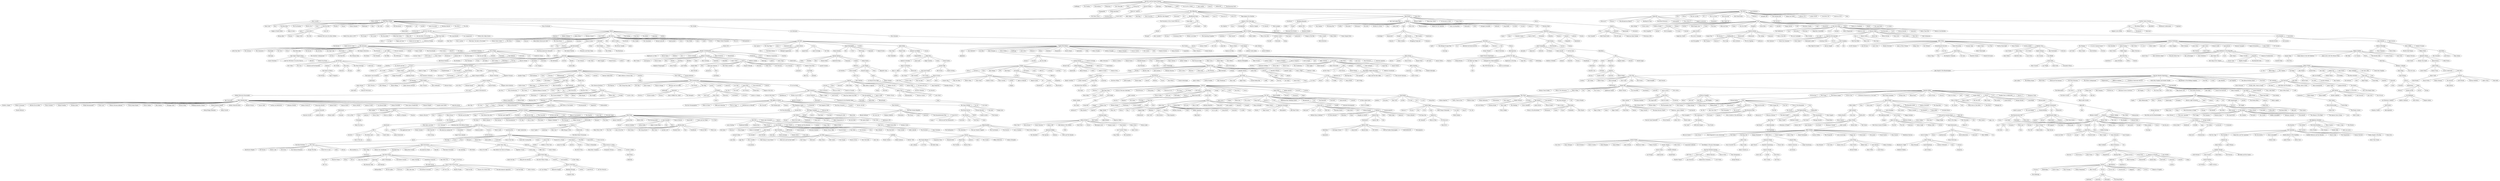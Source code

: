 strict graph "" {
	node [label="\N"];
	0	[id=0,
		label="Me First and the Gimme Gimmes",
		level=1,
		pos="871.6603685406284,1165.0700368905025",
		weight=0];
	1	[id=1,
		label=Goldfinger,
		level=12,
		pos="665.4586878883663,1465.6600382159097",
		weight=0];
	0 -- 1	[level=12];
	2	[id=2,
		label="The Vandals",
		level=16,
		pos="730.7359984465545,1265.0739876936045",
		weight=0];
	0 -- 2	[level=16];
	3	[id=3,
		label=Descendents,
		level=14,
		pos="846.6293064453383,1424.383402712228",
		weight=0];
	0 -- 3	[level=14];
	4	[id=4,
		label=Pennywise,
		level=12,
		pos="525.3919643792705,1296.0655236540379",
		weight=0];
	0 -- 4	[level=12];
	5	[id=5,
		label="Less Than Jake",
		level=12,
		pos="799.054588931353,828.4827982433995",
		weight=0];
	0 -- 5	[level=12];
	6	[id=6,
		label=MxPx,
		level=13,
		pos="559.243479056231,1116.9234641039259",
		weight=0];
	0 -- 6	[level=13];
	7	[id=7,
		label="Strung Out",
		level=16,
		pos="1046.3469173200028,1179.6737364160485",
		weight=0];
	0 -- 7	[level=16];
	8	[id=8,
		label="Richard Cheese",
		level=13,
		pos="1324.014597529401,1204.9789248144987",
		weight=0];
	0 -- 8	[level=13];
	9	[id=9,
		label=Lagwagon,
		level=14,
		pos="695.3509719528445,979.4457093430045",
		weight=0];
	0 -- 9	[level=14];
	10	[id=10,
		label="Bad Religion",
		level=1,
		pos="791.3938553964432,500.25403098319725",
		weight=0];
	0 -- 10	[level=1];
	11	[id=11,
		label=NOFX,
		level=8,
		pos="600.4300374417267,803.4060234033328",
		weight=0];
	0 -- 11	[level=8];
	12	[id=12,
		label="No Use for a Name",
		level=1,
		pos="1493.0244871881991,1535.6707999452242",
		weight=0];
	0 -- 12	[level=1];
	13	[id=13,
		label="Mad Caddies",
		level=14,
		pos="1105.11480294538,1000.7145553840264",
		weight=0];
	0 -- 13	[level=14];
	14	[id=14,
		label=Rancid,
		level=10,
		pos="1147.05125780335,1427.0909507313238",
		weight=0];
	0 -- 14	[level=10];
	15	[id=15,
		label=Millencolin,
		level=11,
		pos="993.5797027817151,1542.8719206168603",
		weight=0];
	0 -- 15	[level=11];
	16	[id=16,
		label="The Bouncing Souls",
		level=14,
		pos="953.1973449867993,895.54147084991",
		weight=0];
	0 -- 16	[level=14];
	17	[id=17,
		label=Propagandhi,
		level=16,
		pos="1217.8863314926691,1179.2557084324553",
		weight=0];
	7 -- 17	[level=16];
	18	[id=18,
		label="Strike Anywhere",
		level=16,
		pos="1264.0105219109755,961.3868086002423",
		weight=0];
	7 -- 18	[level=16];
	19	[id=19,
		label="\"Weird Al\" Yankovic",
		level=13,
		pos="1498.2045229487603,1339.949575612585",
		weight=0];
	8 -- 19	[level=13];
	20	[id=20,
		label="The Offspring",
		level=1,
		pos="699.2438424997989,-138.33154094850738",
		weight=0];
	10 -- 20	[level=1];
	21	[id=21,
		label="The Ataris",
		level=1,
		pos="2070.960204140742,1869.3506147188568",
		weight=0];
	12 -- 21	[level=1];
	22	[id=22,
		label="Good Riddance",
		level=17,
		pos="1174.3291389665358,1628.4849257973349",
		weight=0];
	15 -- 22	[level=17];
	23	[id=23,
		label="Hot Water Music",
		level=16,
		pos="1386.930974950747,1075.4891266569084",
		weight=0];
	17 -- 23	[level=16];
	24	[id=24,
		label="Comeback Kid",
		level=16,
		pos="1497.2059241356103,1177.593020013861",
		weight=0];
	18 -- 24	[level=16];
	25	[id=25,
		label="South Park",
		level=14,
		pos="1755.4292702714883,1231.1309493305325",
		weight=0];
	19 -- 25	[level=14];
	26	[id=26,
		label="Billy Talent",
		level=8,
		pos="591.6356509492194,278.4671147364598",
		weight=0];
	20 -- 26	[level=8];
	27	[id=27,
		label="Anti-Flag",
		level=12,
		pos="972.2404536394557,-306.3805546983724",
		weight=0];
	20 -- 27	[level=12];
	28	[id=28,
		label="Good Charlotte",
		level=9,
		pos="790.3569455977956,260.9581997764839",
		weight=0];
	20 -- 28	[level=9];
	29	[id=29,
		label="Red Hot Chili Peppers",
		level=1,
		pos="747.0267244969809,-772.4268893604913",
		weight=0];
	20 -- 29	[level=1];
	30	[id=30,
		label=Zebrahead,
		level=14,
		pos="630.5176983777346,-392.4567397434838",
		weight=0];
	20 -- 30	[level=14];
	31	[id=31,
		label=AFI,
		level=8,
		pos="1076.1245850329533,79.68545194588368",
		weight=0];
	20 -- 31	[level=8];
	32	[id=32,
		label="Bloodhound Gang",
		level=7,
		pos="1132.1508676734027,-567.1584664565831",
		weight=0];
	20 -- 32	[level=7];
	33	[id=33,
		label="Rise Against",
		level=8,
		pos="446.8417087406777,-471.29942724367555",
		weight=0];
	20 -- 33	[level=8];
	34	[id=34,
		label="Sum 41",
		level=7,
		pos="695.5402972483784,-581.689668104628",
		weight=0];
	20 -- 34	[level=7];
	35	[id=35,
		label="Tenacious D",
		level=8,
		pos="1129.1564551744138,-109.71693007237037",
		weight=0];
	20 -- 35	[level=8];
	36	[id=36,
		label="blink-182",
		level=6,
		pos="1167.9798705480016,-298.05006581991506",
		weight=0];
	20 -- 36	[level=6];
	37	[id=37,
		label="Rage Against the Machine",
		level=5,
		pos="903.2990003426119,-340.3501800166652",
		weight=0];
	20 -- 37	[level=5];
	38	[id=38,
		label="Papa Roach",
		level=3,
		pos="1494.8907643526748,-191.05257417154155",
		weight=0];
	20 -- 38	[level=3];
	39	[id=39,
		label="Green Day",
		level=6,
		pos="990.0099027161393,259.1513291131917",
		weight=0];
	20 -- 39	[level=6];
	40	[id=40,
		label=Sugarcult,
		level=7,
		pos="2451.778125523503,1439.5579889965788",
		weight=0];
	21 -- 40	[level=7];
	41	[id=41,
		label=Rufio,
		level=14,
		pos="1741.7767083778494,1732.1582657331041",
		weight=0];
	21 -- 41	[level=14];
	42	[id=42,
		label=Allister,
		level=17,
		pos="1924.7592876183248,1861.259144322333",
		weight=0];
	21 -- 42	[level=17];
	43	[id=43,
		label="The Get Up Kids",
		level=13,
		pos="1888.8534004972748,1543.0461345572664",
		weight=0];
	21 -- 43	[level=13];
	44	[id=44,
		label="SR-71",
		level=16,
		pos="1937.4637722087034,1757.1144402358364",
		weight=0];
	21 -- 44	[level=16];
	45	[id=45,
		label="Box Car Racer",
		level=13,
		pos="2485.559210926167,1845.7598594303158",
		weight=0];
	21 -- 45	[level=13];
	46	[id=46,
		label="Saves the Day",
		level=13,
		pos="2379.3646969330157,1987.4997874272783",
		weight=0];
	21 -- 46	[level=13];
	47	[id=47,
		label="New Found Glory",
		level=12,
		pos="1710.232070711062,1928.2257486472033",
		weight=0];
	21 -- 47	[level=12];
	48	[id=48,
		label=Lit,
		level=1,
		pos="1967.400590737133,2572.5733797482376",
		weight=0];
	21 -- 48	[level=1];
	49	[id=49,
		label=Midtown,
		level=14,
		pos="1823.9772319068998,2046.1043293419273",
		weight=0];
	21 -- 49	[level=14];
	50	[id=50,
		label="Autopilot Off",
		level=17,
		pos="2021.8149037477242,2032.781385852536",
		weight=0];
	21 -- 50	[level=17];
	51	[id=51,
		label="The Starting Line",
		level=11,
		pos="1921.2152476313415,2205.889706379103",
		weight=0];
	21 -- 51	[level=11];
	52	[id=52,
		label="Jimmy Eat World",
		level=6,
		pos="1845.444872663937,2385.5056216994453",
		weight=0];
	21 -- 52	[level=6];
	53	[id=53,
		label="Alkaline Trio",
		level=12,
		pos="2109.6320207544386,2237.16163571873",
		weight=0];
	21 -- 53	[level=12];
	54	[id=54,
		label="Amber Pacific",
		level=14,
		pos="2239.927000912945,2085.4278288671667",
		weight=0];
	21 -- 54	[level=14];
	55	[id=55,
		label="Unwritten Law",
		level=14,
		pos="2298.690138685863,1816.2569179228512",
		weight=0];
	21 -- 55	[level=14];
	56	[id=56,
		label="American Hi-Fi",
		level=14,
		pos="2133.3791125740026,1707.9822521626625",
		weight=0];
	21 -- 56	[level=14];
	57	[id=57,
		label=Mest,
		level=16,
		pos="2064.669654096181,1649.5745635468031",
		weight=0];
	21 -- 57	[level=16];
	58	[id=58,
		label="Adam Sandler",
		level=16,
		pos="1932.434689327916,1089.0483904703276",
		weight=0];
	25 -- 58	[level=16];
	59	[id=59,
		label="Monty Python",
		level=14,
		pos="2028.4157208539864,1263.9963500867116",
		weight=0];
	25 -- 59	[level=14];
	60	[id=60,
		label="The White Stripes",
		level=1,
		pos="363.94287529299504,-1255.659786977483",
		weight=0];
	29 -- 60	[level=1];
	61	[id=61,
		label="The Presidents of the United States of...",
		level=12,
		pos="1409.1653436779334,-664.1781047396871",
		weight=0];
	32 -- 61	[level=12];
	62	[id=62,
		label="Guano Apes",
		level=9,
		pos="1217.8343579379175,-918.8900024277289",
		weight=0];
	32 -- 62	[level=9];
	63	[id=63,
		label=CKY,
		level=8,
		pos="1434.3919985147204,-829.8540901954923",
		weight=0];
	32 -- 63	[level=8];
	64	[id=64,
		label="Queens of the Stone Age",
		level=5,
		pos="1075.604119055613,-417.60585506613955",
		weight=0];
	37 -- 64	[level=5];
	65	[id=65,
		label=Nickelback,
		level=5,
		pos="1969.9712330738002,-325.3763569971426",
		weight=0];
	38 -- 65	[level=5];
	66	[id=66,
		label="Breaking Benjamin",
		level=7,
		pos="1608.6386199091426,242.65213341708366",
		weight=0];
	38 -- 66	[level=7];
	67	[id=67,
		label="Jay-Z and Linkin Park",
		level=12,
		pos="1320.693341042413,-443.3258431611596",
		weight=0];
	38 -- 67	[level=12];
	68	[id=68,
		label=Slipknot,
		level=3,
		pos="2137.7834370580795,-423.0409858762778",
		weight=0];
	38 -- 68	[level=3];
	69	[id=69,
		label="Element Eighty",
		level=17,
		pos="1448.0364931822673,1.1369439463187396",
		weight=0];
	38 -- 69	[level=17];
	70	[id=70,
		label="Three Days Grace",
		level=9,
		pos="1859.9748432305364,-149.7108364404664",
		weight=0];
	38 -- 70	[level=9];
	71	[id=71,
		label="30 Seconds to Mars",
		level=9,
		pos="1415.2788710787402,198.88396405531245",
		weight=0];
	38 -- 71	[level=9];
	72	[id=72,
		label="Crazy Town",
		level=13,
		pos="1263.1934141515908,21.418677870300264",
		weight=0];
	38 -- 72	[level=13];
	73	[id=73,
		label=Adema,
		level=12,
		pos="1814.2499528154544,28.909588834160026",
		weight=0];
	38 -- 73	[level=12];
	74	[id=74,
		label=Yellowcard,
		level=8,
		pos="2672.536505328728,1079.1082975079723",
		weight=0];
	40 -- 74	[level=8];
	75	[id=75,
		label=Wheatus,
		level=14,
		pos="2177.538448010034,1397.3465060296678",
		weight=0];
	40 -- 75	[level=14];
	76	[id=76,
		label="The All-American Rejects",
		level=8,
		pos="2855.028579802182,1581.3579474963678",
		weight=0];
	40 -- 76	[level=8];
	77	[id=77,
		label="+44",
		level=16,
		pos="2656.434745922604,1531.9570592517803",
		weight=0];
	40 -- 77	[level=16];
	78	[id=78,
		label="Bowling for Soup",
		level=12,
		pos="2476.9078657516775,1122.846502905842",
		weight=0];
	40 -- 78	[level=12];
	79	[id=79,
		label="Matchbook Romance",
		level=13,
		pos="2688.4858461941544,1274.508582679421",
		weight=0];
	40 -- 79	[level=13];
	80	[id=80,
		label=Lostprophets,
		level=8,
		pos="2765.19272021651,1749.7388257270713",
		weight=0];
	40 -- 80	[level=8];
	81	[id=81,
		label="Plain White T's",
		level=9,
		pos="2851.2162485803037,1390.7781949711718",
		weight=0];
	40 -- 81	[level=9];
	82	[id=82,
		label="Angels & Airwaves",
		level=13,
		pos="2579.1534899857206,1720.8081041323896",
		weight=0];
	40 -- 82	[level=13];
	83	[id=83,
		label=Transplants,
		level=16,
		pos="2403.7745046135547,1624.6728972954736",
		weight=0];
	45 -- 83	[level=16];
	84	[id=84,
		label="Boys Night Out",
		level=17,
		pos="2506.3145355776387,2135.6611209184116",
		weight=0];
	46 -- 84	[level=17];
	85	[id=85,
		label=Fuel,
		level=1,
		pos="1873.1754915427744,3244.484393615982",
		weight=0];
	48 -- 85	[level=1];
	86	[id=86,
		label="The Matches",
		level=17,
		pos="1722.803462947801,2213.777973530685",
		weight=0];
	51 -- 86	[level=17];
	87	[id=87,
		label="Further Seems Forever",
		level=7,
		pos="1438.7069386943208,2565.723711634356",
		weight=0];
	52 -- 87	[level=7];
	88	[id=88,
		label="Dane Cook",
		level=16,
		pos="2147.2835129516784,1021.5672875986473",
		weight=0];
	58 -- 88	[level=16];
	89	[id=89,
		label=Beck,
		level=6,
		pos="204.489893763849,-799.3455914586146",
		weight=0];
	60 -- 89	[level=6];
	90	[id=90,
		label="The Black Keys",
		level=5,
		pos="36.77677253424127,-794.8989395530517",
		weight=0];
	60 -- 90	[level=5];
	91	[id=91,
		label="The Von Bondies",
		level=14,
		pos="252.51525863155587,-1005.5244977055168",
		weight=0];
	60 -- 91	[level=14];
	92	[id=92,
		label="Electric Six",
		level=14,
		pos="131.68958860948243,-1401.4095187809264",
		weight=0];
	60 -- 92	[level=14];
	93	[id=93,
		label=Zwan,
		level=16,
		pos="565.0114401372055,-1163.5206138000053",
		weight=0];
	60 -- 93	[level=16];
	94	[id=94,
		label="Cold War Kids",
		level=7,
		pos="50.23329937648036,-954.648640652156",
		weight=0];
	60 -- 94	[level=7];
	95	[id=95,
		label=Placebo,
		level=6,
		pos="756.9765150450316,-1524.4702539868724",
		weight=0];
	60 -- 95	[level=6];
	96	[id=96,
		label=Weezer,
		level=5,
		pos="559.3809219028121,-777.0193958531091",
		weight=0];
	60 -- 96	[level=5];
	97	[id=97,
		label="Violent Femmes",
		level=12,
		pos="233.0438538024768,-1541.2824751929438",
		weight=0];
	60 -- 97	[level=12];
	98	[id=98,
		label=Radiohead,
		level=6,
		pos="263.4140152450415,-1742.1618579574085",
		weight=0];
	60 -- 98	[level=6];
	99	[id=99,
		label=Cake,
		level=9,
		pos="674.1004440516558,-987.2418981885984",
		weight=0];
	60 -- 99	[level=9];
	100	[id=100,
		label="The Vines",
		level=9,
		pos="359.050602758796,-848.3892862666274",
		weight=0];
	60 -- 100	[level=9];
	101	[id=101,
		label=Pixies,
		level=6,
		pos="627.7342503177583,-1658.2817847960173",
		weight=0];
	60 -- 101	[level=6];
	102	[id=102,
		label="The Raconteurs",
		level=12,
		pos="502.75576473470045,-987.4892663400714",
		weight=0];
	60 -- 102	[level=12];
	103	[id=103,
		label=Wolfmother,
		level=9,
		pos="-10.819964279744113,-1140.9828922603572",
		weight=0];
	60 -- 103	[level=9];
	104	[id=104,
		label=Jet,
		level=9,
		pos="428.27388844951935,-1643.5998599966924",
		weight=0];
	60 -- 104	[level=9];
	105	[id=105,
		label=Gorillaz,
		level=5,
		pos="849.0606499167853,-1040.2088843306844",
		weight=0];
	60 -- 105	[level=5];
	106	[id=106,
		label="John Frusciante",
		level=14,
		pos="616.3912091890508,-1365.7420443503813",
		weight=0];
	60 -- 106	[level=14];
	107	[id=107,
		label="Brendan Benson",
		level=16,
		pos="161.9433121686002,-1215.5537177912058",
		weight=0];
	60 -- 107	[level=16];
	108	[id=108,
		label="The Hives",
		level=9,
		pos="742.6094045137067,-1199.7092965328907",
		weight=0];
	60 -- 108	[level=9];
	109	[id=109,
		label="The Kills",
		level=4,
		pos="-198.92827622870155,-1143.843359913462",
		weight=0];
	60 -- 109	[level=4];
	110	[id=110,
		label="Franz Ferdinand",
		level=1,
		pos="-158.92968846326153,-1686.627851639667",
		weight=0];
	60 -- 110	[level=1];
	111	[id=111,
		label="The Strokes",
		level=6,
		pos="847.0287576893064,-1360.388850873638",
		weight=0];
	60 -- 111	[level=6];
	112	[id=112,
		label=Clutch,
		level=15,
		pos="1667.7750857236722,-929.8153807467849",
		weight=0];
	63 -- 112	[level=15];
	113	[id=113,
		label="Kid Rock",
		level=13,
		pos="1308.6996327576048,-1102.5110865632491",
		weight=0];
	63 -- 113	[level=13];
	114	[id=114,
		label=Turbonegro,
		level=14,
		pos="1507.0449511968397,-1094.359338128632",
		weight=0];
	63 -- 114	[level=14];
	115	[id=115,
		label=HIM,
		level=9,
		pos="1703.120666051131,-1127.45528848063",
		weight=0];
	63 -- 115	[level=9];
	116	[id=116,
		label="Foo Fighters",
		level=5,
		pos="1752.8672315979077,-746.2160605457607",
		weight=0];
	64 -- 116	[level=5];
	117	[id=117,
		label=Kyuss,
		level=14,
		pos="1669.4537665766777,-488.63618639299864",
		weight=0];
	64 -- 117	[level=14];
	118	[id=118,
		label=Soundgarden,
		level=5,
		pos="2021.437470663074,-914.8446325896745",
		weight=0];
	64 -- 118	[level=5];
	119	[id=119,
		label="Monster Magnet",
		level=14,
		pos="1777.9250914116192,-824.7308125219179",
		weight=0];
	64 -- 119	[level=14];
	120	[id=120,
		label="Fu Manchu",
		level=17,
		pos="1481.9174686972515,-589.777816023479",
		weight=0];
	64 -- 120	[level=17];
	121	[id=121,
		label="Mark Lanegan",
		level=14,
		pos="1418.5317297714437,-513.2532614820154",
		weight=0];
	64 -- 121	[level=14];
	122	[id=122,
		label=Skillet,
		level=15,
		pos="1619.112420082426,-12.957752153441897",
		weight=0];
	66 -- 122	[level=15];
	123	[id=123,
		label=Flyleaf,
		level=13,
		pos="1632.2351184651664,542.6039781764275",
		weight=0];
	66 -- 123	[level=13];
	124	[id=124,
		label="Andrew W.K.",
		level=15,
		pos="1790.6051504291202,422.7419217458179",
		weight=0];
	66 -- 124	[level=15];
	125	[id=125,
		label="P.O.D.",
		level=9,
		pos="1997.2859786241663,15.847122662729669",
		weight=0];
	68 -- 125	[level=9];
	126	[id=126,
		label="Serj Tankian",
		level=14,
		pos="2036.6031550410257,-201.0192497965269",
		weight=0];
	68 -- 126	[level=14];
	127	[id=127,
		label="Drowning Pool",
		level=12,
		pos="1796.5679026150517,-401.65406691344657",
		weight=0];
	68 -- 127	[level=12];
	128	[id=128,
		label=Soulfly,
		level=13,
		pos="2376.7684246629683,-243.11943207084147",
		weight=0];
	68 -- 128	[level=13];
	129	[id=129,
		label=Disturbed,
		level=9,
		pos="1733.301121090099,-258.7683116819275",
		weight=0];
	68 -- 129	[level=9];
	130	[id=130,
		label=Godsmack,
		level=8,
		pos="2586.049543132633,-298.0571068023003",
		weight=0];
	68 -- 130	[level=8];
	131	[id=131,
		label="Ko\:042fn",
		level=6,
		pos="2113.5433000371518,-943.6988141364168",
		weight=0];
	68 -- 131	[level=6];
	132	[id=132,
		label="System of a Down",
		level=6,
		pos="2535.860222988045,-126.404231977522",
		weight=0];
	68 -- 132	[level=6];
	133	[id=133,
		label=Otep,
		level=17,
		pos="2274.6528500942436,-486.18924785845394",
		weight=0];
	68 -- 133	[level=17];
	134	[id=134,
		label="Linkin Park",
		level=6,
		pos="2455.1900710600435,-815.6227363054079",
		weight=0];
	68 -- 134	[level=6];
	135	[id=135,
		label=Dope,
		level=5,
		pos="2737.3522096257548,-668.7285654527693",
		weight=0];
	68 -- 135	[level=5];
	136	[id=136,
		label="Stone Sour",
		level=11,
		pos="2143.7582036986537,-783.9880427556574",
		weight=0];
	68 -- 136	[level=11];
	137	[id=137,
		label=Mushroomhead,
		level=15,
		pos="2176.282998099451,-597.7401604043944",
		weight=0];
	68 -- 137	[level=15];
	138	[id=138,
		label="Bullet For My Valentine",
		level=12,
		pos="2170.4625854240967,-43.40892420758539",
		weight=0];
	68 -- 138	[level=12];
	139	[id=139,
		label="Scars On Broadway",
		level=17,
		pos="1992.2784858441803,-485.4416539332721",
		weight=0];
	68 -- 139	[level=17];
	140	[id=140,
		label=Mudvayne,
		level=11,
		pos="1873.7515651135516,-700.763292147258",
		weight=0];
	68 -- 140	[level=11];
	141	[id=141,
		label=Kittie,
		level=15,
		pos="2231.127567862375,-235.52803415335853",
		weight=0];
	68 -- 141	[level=15];
	142	[id=142,
		label="Avenged Sevenfold",
		level=12,
		pos="2050.8128723851914,-714.8266461791878",
		weight=0];
	68 -- 142	[level=12];
	143	[id=143,
		label=Deftones,
		level=9,
		pos="2368.8848611412855,-64.9094790090274",
		weight=0];
	68 -- 143	[level=9];
	144	[id=144,
		label="Limp Bizkit",
		level=8,
		pos="2284.1040102549377,-837.926813993307",
		weight=0];
	68 -- 144	[level=8];
	145	[id=145,
		label="Ill Niño",
		level=13,
		pos="2421.0590336297855,-352.64562328442497",
		weight=0];
	68 -- 145	[level=13];
	146	[id=146,
		label=Trivium,
		level=11,
		pos="1784.3574849809957,-561.3386401912685",
		weight=0];
	68 -- 146	[level=11];
	147	[id=147,
		label="Static-X",
		level=11,
		pos="2515.1909034056807,-497.9582914400602",
		weight=0];
	68 -- 147	[level=11];
	148	[id=148,
		label=SOiL,
		level=14,
		pos="2352.7710876321803,-655.1555058947577",
		weight=0];
	68 -- 148	[level=14];
	149	[id=149,
		label="Machine Head",
		level=3,
		pos="2578.348711458625,-603.4605630414975",
		weight=0];
	68 -- 149	[level=3];
	150	[id=150,
		label=Taproot,
		level=13,
		pos="2095.9217159809036,160.47743934170109",
		weight=0];
	73 -- 150	[level=13];
	151	[id=151,
		label="Alter Bridge",
		level=14,
		pos="1585.6437627165342,3332.9549814142124",
		weight=0];
	85 -- 151	[level=14];
	152	[id=152,
		label="3 Doors Down",
		level=6,
		pos="1815.1469260448225,2756.96820887975",
		weight=0];
	85 -- 152	[level=6];
	153	[id=153,
		label="Puddle of Mudd",
		level=12,
		pos="1504.4699747028124,3181.1944130847583",
		weight=0];
	85 -- 153	[level=12];
	154	[id=154,
		label=Crossfade,
		level=10,
		pos="2297.526018347197,2837.5446896028147",
		weight=0];
	85 -- 154	[level=10];
	155	[id=155,
		label=Default,
		level=14,
		pos="2071.899900000665,3384.962249926046",
		weight=0];
	85 -- 155	[level=14];
	156	[id=156,
		label=Incubus,
		level=6,
		pos="1985.526725415698,2765.094089438569",
		weight=0];
	85 -- 156	[level=6];
	157	[id=157,
		label="Smile Empty Soul",
		level=15,
		pos="1700.8356440915659,3116.4565162843833",
		weight=0];
	85 -- 157	[level=15];
	158	[id=158,
		label=Creed,
		level=8,
		pos="2190.889949503603,3521.7623990878415",
		weight=0];
	85 -- 158	[level=8];
	159	[id=159,
		label="The Exies",
		level=17,
		pos="1912.3866341281225,3373.351930639",
		weight=0];
	85 -- 159	[level=17];
	160	[id=160,
		label="Alien Ant Farm",
		level=9,
		pos="1717.793064851961,3653.6176222865965",
		weight=0];
	85 -- 160	[level=9];
	161	[id=161,
		label=Staind,
		level=8,
		pos="2288.0503517267703,3006.0991588781276",
		weight=0];
	85 -- 161	[level=8];
	162	[id=162,
		label="Goo Goo Dolls",
		level=6,
		pos="1909.6381228384462,3746.1420310451417",
		weight=0];
	85 -- 162	[level=6];
	163	[id=163,
		label=Daughtry,
		level=5,
		pos="1550.4931733018195,3661.8918053973857",
		weight=0];
	85 -- 163	[level=5];
	164	[id=164,
		label="Evans Blue",
		level=17,
		pos="1734.0422670257,3242.605461064145",
		weight=0];
	85 -- 164	[level=17];
	165	[id=165,
		label=Saliva,
		level=12,
		pos="1604.8331140578487,2973.2809470262487",
		weight=0];
	85 -- 165	[level=12];
	166	[id=166,
		label=Chevelle,
		level=12,
		pos="2151.2317113741324,3157.2184314516803",
		weight=0];
	85 -- 166	[level=12];
	167	[id=167,
		label="Finger Eleven",
		level=12,
		pos="1571.958919115208,3479.175341474009",
		weight=0];
	85 -- 167	[level=12];
	168	[id=168,
		label=Cold,
		level=13,
		pos="1763.9434407495587,2921.5496888252133",
		weight=0];
	85 -- 168	[level=13];
	169	[id=169,
		label="Matchbox Twenty",
		level=9,
		pos="2335.982138673109,3229.8347881053055",
		weight=0];
	85 -- 169	[level=9];
	170	[id=170,
		label=Trapt,
		level=12,
		pos="1869.9844280533166,3552.856498414816",
		weight=0];
	85 -- 170	[level=12];
	171	[id=171,
		label=Shinedown,
		level=14,
		pos="1755.7369343697603,3422.7961412055106",
		weight=0];
	85 -- 171	[level=14];
	172	[id=172,
		label="The Verve Pipe",
		level=1,
		pos="2475.0570555545705,3769.812493940897",
		weight=0];
	85 -- 172	[level=1];
	173	[id=173,
		label=Bush,
		level=9,
		pos="2133.3263983406005,2883.2297907522884",
		weight=0];
	85 -- 173	[level=9];
	174	[id=174,
		label="Theory of a Deadman",
		level=14,
		pos="2069.205814491572,3096.6599623172974",
		weight=0];
	85 -- 174	[level=14];
	175	[id=175,
		label=Hinder,
		level=13,
		pos="2182.671330956677,3360.012674073349",
		weight=0];
	85 -- 175	[level=13];
	176	[id=176,
		label="Our Lady Peace",
		level=13,
		pos="2058.609550612066,3560.270916583125",
		weight=0];
	85 -- 176	[level=13];
	177	[id=177,
		label="12 Stones",
		level=14,
		pos="1919.195219391459,2964.3851758823926",
		weight=0];
	85 -- 177	[level=14];
	178	[id=178,
		label=Mae,
		level=10,
		pos="1211.9431698898588,2908.056633205135",
		weight=0];
	87 -- 178	[level=10];
	179	[id=179,
		label="The Juliana Theory",
		level=15,
		pos="1384.378608922233,2803.2570782213706",
		weight=0];
	87 -- 179	[level=15];
	180	[id=180,
		label=Spitalfield,
		level=17,
		pos="1640.0874100459862,2572.437459893728",
		weight=0];
	87 -- 180	[level=17];
	181	[id=181,
		label="Dashboard Confessional",
		level=8,
		pos="1426.8850492584133,2998.289976593832",
		weight=0];
	87 -- 181	[level=8];
	182	[id=182,
		label=Copeland,
		level=13,
		pos="1631.4708629840154,2772.251331630598",
		weight=0];
	87 -- 182	[level=13];
	183	[id=183,
		label="Eagles of Death Metal",
		level=13,
		pos="264.9524234612848,-614.8807781309612",
		weight=0];
	90 -- 183	[level=13];
	184	[id=184,
		label="Kings of Leon",
		level=6,
		pos="262.1025728517763,-394.67404796323865",
		weight=0];
	90 -- 184	[level=6];
	185	[id=185,
		label=Spoon,
		level=8,
		pos="-177.92511938754325,-608.7854730658287",
		weight=0];
	94 -- 185	[level=8];
	186	[id=186,
		label="Ra Ra Riot",
		level=10,
		pos="-269.9728383465139,-750.9679450588974",
		weight=0];
	94 -- 186	[level=10];
	187	[id=187,
		label="Louis XIV",
		level=14,
		pos="22.47209566566316,-630.4040716767416",
		weight=0];
	94 -- 187	[level=14];
	188	[id=188,
		label="Danko Jones",
		level=16,
		pos="-112.45613423157181,-941.5776745118325",
		weight=0];
	103 -- 188	[level=16];
	189	[id=189,
		label="Ed Harcourt",
		level=16,
		pos="-49.40475484114805,-1341.3188668378943",
		weight=0];
	107 -- 189	[level=16];
	190	[id=190,
		label="Be Your Own Pet",
		level=5,
		pos="-653.1191891490796,-782.5962342796213",
		weight=0];
	109 -- 190	[level=5];
	191	[id=191,
		label=Keane,
		level=1,
		pos="-680.0993564134167,-2074.923624079249",
		weight=0];
	110 -- 191	[level=1];
	192	[id=192,
		label="Los Hermanos",
		level=14,
		pos="1109.6010709829611,-1315.334969924107",
		weight=0];
	111 -- 192	[level=14];
	193	[id=193,
		label=Helmet,
		level=15,
		pos="1888.2034657343527,-1054.5702856386963",
		weight=0];
	112 -- 193	[level=15];
	194	[id=194,
		label="Alice in Chains",
		level=5,
		pos="2466.1950165358235,-1179.5403299545712",
		weight=0];
	118 -- 194	[level=5];
	195	[id=195,
		label="Nick Cave",
		level=14,
		pos="1606.9463227089384,-658.1403319221006",
		weight=0];
	121 -- 195	[level=14];
	196	[id=196,
		label="Thousand Foot Krutch",
		level=17,
		pos="1799.480465350664,652.733167120651",
		weight=0];
	123 -- 196	[level=17];
	197	[id=197,
		label="Backyard Babies",
		level=17,
		pos="1957.5937482422582,531.4913107057816",
		weight=0];
	124 -- 197	[level=17];
	198	[id=198,
		label=Pain,
		level=5,
		pos="3200.9358054357344,-926.9872960102714",
		weight=0];
	135 -- 198	[level=5];
	199	[id=199,
		label=Sepultura,
		level=4,
		pos="2906.9738806177024,-508.23759612009883",
		weight=0];
	149 -- 199	[level=4];
	200	[id=200,
		label=Flaw,
		level=17,
		pos="2291.834799528817,123.51472321355463",
		weight=0];
	150 -- 200	[level=17];
	201	[id=201,
		label=Nonpoint,
		level=14,
		pos="2422.486870556024,276.5033946802248",
		weight=0];
	150 -- 201	[level=14];
	202	[id=202,
		label=Skindred,
		level=17,
		pos="2045.442196700175,352.3603989078992",
		weight=0];
	150 -- 202	[level=17];
	203	[id=203,
		label=Spineshank,
		level=15,
		pos="2242.4319898295507,353.94016387879896",
		weight=0];
	150 -- 203	[level=15];
	204	[id=204,
		label=Sevendust,
		level=13,
		pos="1807.4966784279502,223.51071654758385",
		weight=0];
	150 -- 204	[level=13];
	205	[id=205,
		label="Chris Daughtry",
		level=17,
		pos="2163.93549682455,2689.7867512323905",
		weight=0];
	154 -- 205	[level=17];
	206	[id=206,
		label=Seether,
		level=12,
		pos="2547.4206105865596,2648.9281569031214",
		weight=0];
	154 -- 206	[level=12];
	207	[id=207,
		label=TRUSTcompany,
		level=16,
		pos="2348.210844125339,2636.4339266555803",
		weight=0];
	154 -- 207	[level=16];
	208	[id=208,
		label="10 Years",
		level=15,
		pos="2536.922205225071,2838.170411711704",
		weight=0];
	154 -- 208	[level=15];
	209	[id=209,
		label=Earshot,
		level=17,
		pos="2428.327913634866,3006.1205504360123",
		weight=0];
	154 -- 209	[level=17];
	210	[id=210,
		label="Lenny Kravitz",
		level=9,
		pos="2512.5213058374657,3264.7257915537784",
		weight=0];
	158 -- 210	[level=9];
	211	[id=211,
		label="Sunrise Avenue",
		level=5,
		pos="1353.3604410897365,4139.007918919419",
		weight=0];
	163 -- 211	[level=5];
	212	[id=212,
		label="The Wallflowers",
		level=11,
		pos="2810.721733158437,3944.46622281203",
		weight=0];
	172 -- 212	[level=11];
	213	[id=213,
		label=Train,
		level=12,
		pos="2699.32871889219,3477.2326345047377",
		weight=0];
	172 -- 213	[level=12];
	214	[id=214,
		label=Dishwalla,
		level=14,
		pos="2095.7357406751607,4272.194698660492",
		weight=0];
	172 -- 214	[level=14];
	215	[id=215,
		label=Everclear,
		level=12,
		pos="2313.5728649492016,3457.935989552953",
		weight=0];
	172 -- 215	[level=12];
	216	[id=216,
		label="Deep Blue Something",
		level=16,
		pos="2243.182257427346,3783.94687628885",
		weight=0];
	172 -- 216	[level=16];
	217	[id=217,
		label="Eve 6",
		level=12,
		pos="2573.209618276402,4095.7011265447345",
		weight=0];
	172 -- 217	[level=12];
	218	[id=218,
		label=Fastball,
		level=15,
		pos="2383.417568050818,3995.4394604909908",
		weight=0];
	172 -- 218	[level=15];
	219	[id=219,
		label="Marcy Playground",
		level=13,
		pos="2523.526493778783,3392.1893364582625",
		weight=0];
	172 -- 219	[level=13];
	220	[id=220,
		label="Collective Soul",
		level=12,
		pos="2786.1125045923804,3561.0757148803254",
		weight=0];
	172 -- 220	[level=12];
	221	[id=221,
		label="Duncan Sheik",
		level=1,
		pos="2014.525477717525,4361.560183969846",
		weight=0];
	172 -- 221	[level=1];
	222	[id=222,
		label="Gin Blossoms",
		level=7,
		pos="2082.14367882233,3983.2534650935827",
		weight=0];
	172 -- 222	[level=7];
	223	[id=223,
		label=Live,
		level=9,
		pos="2602.7159163005585,4192.599930194058",
		weight=0];
	172 -- 223	[level=9];
	224	[id=224,
		label="Vertical Horizon",
		level=13,
		pos="2925.8719236988973,3742.360806502984",
		weight=0];
	172 -- 224	[level=13];
	225	[id=225,
		label=Semisonic,
		level=12,
		pos="2866.880968232465,3796.442977402151",
		weight=0];
	172 -- 225	[level=12];
	226	[id=226,
		label="Better Than Ezra",
		level=14,
		pos="2675.933629597225,3764.150836397775",
		weight=0];
	172 -- 226	[level=14];
	227	[id=227,
		label="Hootie & the Blowfish",
		level=14,
		pos="2532.253346179097,3591.903544915448",
		weight=0];
	172 -- 227	[level=14];
	228	[id=228,
		label="Daphne Loves Derby",
		level=16,
		pos="1053.6417703573677,3062.5290898275025",
		weight=0];
	178 -- 228	[level=16];
	229	[id=229,
		label="Relient K",
		level=11,
		pos="1123.5624194477682,3250.5530168889104",
		weight=0];
	178 -- 229	[level=11];
	230	[id=230,
		label=Acceptance,
		level=14,
		pos="1250.859869141271,2634.378423273245",
		weight=0];
	178 -- 230	[level=14];
	231	[id=231,
		label=Sherwood,
		level=17,
		pos="1257.1823653003419,3101.7387014877995",
		weight=0];
	178 -- 231	[level=17];
	232	[id=232,
		label="Bishop Allen",
		level=17,
		pos="-436.33973207766843,-659.2335089810363",
		weight=0];
	186 -- 232	[level=17];
	233	[id=233,
		label=Phoenix,
		level=12,
		pos="-239.85350415357794,-413.20377166515544",
		weight=0];
	186 -- 233	[level=12];
	234	[id=234,
		label="Rogue Wave",
		level=12,
		pos="-57.245366675441005,-422.3383527459515",
		weight=0];
	186 -- 234	[level=12];
	235	[id=235,
		label="The Stills",
		level=14,
		pos="-415.5997863358117,-493.0445993426144",
		weight=0];
	186 -- 235	[level=14];
	236	[id=236,
		label="Someone Still Loves You Boris Yeltsin",
		level=17,
		pos="-295.9450132598821,-950.616703388847",
		weight=0];
	186 -- 236	[level=17];
	237	[id=237,
		label="Death From Above 1979",
		level=12,
		pos="-1034.040952577561,-1005.939514431969",
		weight=0];
	190 -- 237	[level=12];
	238	[id=238,
		label="The Gossip",
		level=13,
		pos="-947.0595720104253,-823.5215594729078",
		weight=0];
	190 -- 238	[level=13];
	239	[id=239,
		label="Test Icicles",
		level=17,
		pos="-822.5400841745758,-978.0668087230457",
		weight=0];
	190 -- 239	[level=17];
	240	[id=240,
		label="The Maccabees",
		level=13,
		pos="-900.3027302023637,-1153.8965714447138",
		weight=0];
	190 -- 240	[level=13];
	241	[id=241,
		label="Blood Red Shoes",
		level=15,
		pos="-604.9357216600627,-724.8861139033048",
		weight=0];
	190 -- 241	[level=15];
	242	[id=242,
		label="Bikini Kill",
		level=17,
		pos="-582.7389610601231,-1156.419663351423",
		weight=0];
	190 -- 242	[level=17];
	243	[id=243,
		label="You Say Party! We Say Die!",
		level=17,
		pos="-468.85013164176553,-1028.2853702497332",
		weight=0];
	190 -- 243	[level=17];
	244	[id=244,
		label="Yeah Yeah Yeahs",
		level=5,
		pos="-661.0579148782829,-445.0558236481111",
		weight=0];
	190 -- 244	[level=5];
	245	[id=245,
		label="The Long Blondes",
		level=14,
		pos="-733.9167381756031,-1242.5822119896563",
		weight=0];
	190 -- 245	[level=14];
	246	[id=246,
		label="Los Campesinos!",
		level=14,
		pos="-797.9043470233527,-711.5424555478966",
		weight=0];
	190 -- 246	[level=14];
	247	[id=247,
		label="Pretty Girls Make Graves",
		level=15,
		pos="-460.08379729461683,-828.4775927532543",
		weight=0];
	190 -- 247	[level=15];
	248	[id=248,
		label=Embrace,
		level=13,
		pos="-555.8380050051965,-1797.841609007873",
		weight=0];
	191 -- 248	[level=13];
	249	[id=249,
		label="Robbie Williams",
		level=6,
		pos="-209.75977281406992,-1976.323319857741",
		weight=0];
	191 -- 249	[level=6];
	250	[id=250,
		label="James Blunt",
		level=6,
		pos="-545.213393937808,-1602.5738168047255",
		weight=0];
	191 -- 250	[level=6];
	251	[id=251,
		label="Thirteen Senses",
		level=14,
		pos="-431.50153386013216,-1938.5481354968351",
		weight=0];
	191 -- 251	[level=14];
	252	[id=252,
		label="Snow Patrol",
		level=5,
		pos="-359.0705853870744,-1684.2148113234146",
		weight=0];
	191 -- 252	[level=5];
	253	[id=253,
		label="The Verve",
		level=3,
		pos="-1211.0824496279897,-1689.2206063929143",
		weight=0];
	191 -- 253	[level=3];
	254	[id=254,
		label=Muse,
		level=6,
		pos="-815.6802864980846,-2524.3068692353986",
		weight=0];
	191 -- 254	[level=6];
	255	[id=255,
		label="The Feeling",
		level=1,
		pos="-842.9387569797054,-2747.286523804076",
		weight=0];
	191 -- 255	[level=1];
	256	[id=256,
		label="The Fray",
		level=9,
		pos="-625.973496939047,-2470.003397050542",
		weight=0];
	191 -- 256	[level=9];
	257	[id=257,
		label="The Killers",
		level=6,
		pos="-428.04139416584945,-2481.2364257197682",
		weight=0];
	191 -- 257	[level=6];
	258	[id=258,
		label=Aqualung,
		level=12,
		pos="-356.50335071730785,-2117.8219182949406",
		weight=0];
	191 -- 258	[level=12];
	259	[id=259,
		label=Athlete,
		level=8,
		pos="-324.5982220219213,-2315.260328157803",
		weight=0];
	191 -- 259	[level=8];
	260	[id=260,
		label="Chico Buarque",
		level=14,
		pos="1327.1233007088126,-1473.295788452436",
		weight=0];
	192 -- 260	[level=14];
	261	[id=261,
		label="Therapy?",
		level=17,
		pos="2082.8976292721677,-1092.2403859221365",
		weight=0];
	193 -- 261	[level=17];
	262	[id=262,
		label="Jerry Cantrell",
		level=17,
		pos="2492.3978230005823,-1087.9098310885506",
		weight=0];
	194 -- 262	[level=17];
	263	[id=263,
		label=Nirvana,
		level=6,
		pos="2565.3954493975734,-1638.4932995129461",
		weight=0];
	194 -- 263	[level=6];
	264	[id=264,
		label="Screaming Trees",
		level=14,
		pos="2237.301771724414,-1376.658677402934",
		weight=0];
	194 -- 264	[level=14];
	265	[id=265,
		label="Mother Love Bone",
		level=16,
		pos="2232.374483070253,-1217.23412474223",
		weight=0];
	194 -- 265	[level=16];
	266	[id=266,
		label="The Smashing Pumpkins",
		level=6,
		pos="2931.7135332971334,-1046.9051240884846",
		weight=0];
	194 -- 266	[level=6];
	267	[id=267,
		label=Candlebox,
		level=16,
		pos="2620.9505331235337,-1273.0836181415225",
		weight=0];
	194 -- 267	[level=16];
	268	[id=268,
		label="Mad Season",
		level=16,
		pos="2254.288143430661,-1018.4384915818913",
		weight=0];
	194 -- 268	[level=16];
	269	[id=269,
		label=Mudhoney,
		level=14,
		pos="2379.678217897985,-1453.7987535463924",
		weight=0];
	194 -- 269	[level=14];
	270	[id=270,
		label="Eddie Vedder",
		level=13,
		pos="2735.73566348117,-1017.7305381728544",
		weight=0];
	194 -- 270	[level=13];
	271	[id=271,
		label="Days of the New",
		level=17,
		pos="2553.185393702154,-994.0712350269249",
		weight=0];
	194 -- 271	[level=17];
	272	[id=272,
		label="A Perfect Circle",
		level=9,
		pos="2967.6380489922544,-1455.1502883767826",
		weight=0];
	194 -- 272	[level=9];
	273	[id=273,
		label="Pearl Jam",
		level=6,
		pos="2833.2913866366016,-884.6302087589926",
		weight=0];
	194 -- 273	[level=6];
	274	[id=274,
		label=Audioslave,
		level=6,
		pos="2963.7615679501755,-1252.030563849085",
		weight=0];
	194 -- 274	[level=6];
	275	[id=275,
		label="Temple of the Dog",
		level=14,
		pos="2562.1268810556458,-1439.4957244253692",
		weight=0];
	194 -- 275	[level=14];
	276	[id=276,
		label="Chris Cornell",
		level=11,
		pos="2778.849894737425,-1353.1244890754106",
		weight=0];
	194 -- 276	[level=11];
	277	[id=277,
		label="Blind Melon",
		level=12,
		pos="2776.253244161647,-1165.7111367601674",
		weight=0];
	194 -- 277	[level=12];
	278	[id=278,
		label="Stone Temple Pilots",
		level=8,
		pos="2736.7444213657154,-1536.40743348645",
		weight=0];
	194 -- 278	[level=8];
	279	[id=279,
		label=Clawfinger,
		level=16,
		pos="3200.470132400574,-1144.1390302849306",
		weight=0];
	198 -- 279	[level=16];
	280	[id=280,
		label=Rammstein,
		level=6,
		pos="3300.1500568828856,-1391.7295091136978",
		weight=0];
	198 -- 280	[level=6];
	281	[id=281,
		label="Oomph!",
		level=15,
		pos="3378.164786459673,-1077.2331516662653",
		weight=0];
	198 -- 281	[level=15];
	282	[id=282,
		label="Fear Factory",
		level=12,
		pos="3577.1183566687314,-1129.2539489864355",
		weight=0];
	198 -- 282	[level=12];
	283	[id=283,
		label="Rob Zombie",
		level=9,
		pos="3423.790932842766,-1258.7015368013822",
		weight=0];
	198 -- 283	[level=9];
	284	[id=284,
		label=Deathstars,
		level=17,
		pos="3407.26813898416,-899.4634905140175",
		weight=0];
	198 -- 284	[level=17];
	285	[id=285,
		label=Slayer,
		level=8,
		pos="3289.203741686358,-748.0179784711347",
		weight=0];
	199 -- 285	[level=8];
	286	[id=286,
		label=Vader,
		level=17,
		pos="2891.1502753582636,-693.2648783581153",
		weight=0];
	199 -- 286	[level=17];
	287	[id=287,
		label="Cannibal Corpse",
		level=14,
		pos="3079.1978885059166,-758.1058779869928",
		weight=0];
	199 -- 287	[level=14];
	288	[id=288,
		label="Lamb of God",
		level=4,
		pos="3537.4810122984327,-220.59999322432574",
		weight=0];
	199 -- 288	[level=4];
	289	[id=289,
		label=Testament,
		level=14,
		pos="2990.6379764454864,-220.15158457620174",
		weight=0];
	199 -- 289	[level=14];
	290	[id=290,
		label=Metallica,
		level=5,
		pos="3428.0093877921026,-379.81071249718354",
		weight=0];
	199 -- 290	[level=5];
	291	[id=291,
		label=Pantera,
		level=8,
		pos="2838.1837710341515,-94.38517302605817",
		weight=0];
	199 -- 291	[level=8];
	292	[id=292,
		label=Kreator,
		level=7,
		pos="2929.530006511549,-431.1316444041664",
		weight=0];
	199 -- 292	[level=7];
	293	[id=293,
		label=Anthrax,
		level=10,
		pos="3350.824730902936,-552.6419408084095",
		weight=0];
	199 -- 293	[level=10];
	294	[id=294,
		label=Exodus,
		level=16,
		pos="3153.800127131933,-585.9554251391903",
		weight=0];
	199 -- 294	[level=16];
	295	[id=295,
		label="Coal Chamber",
		level=14,
		pos="2310.7986824931863,542.3424590823093",
		weight=0];
	201 -- 295	[level=14];
	296	[id=296,
		label="(hed) Planet Earth",
		level=17,
		pos="2483.208546157849,83.71027790974168",
		weight=0];
	201 -- 296	[level=17];
	297	[id=297,
		label="Dry Kill Logic",
		level=17,
		pos="2617.75807052498,219.6082299283808",
		weight=0];
	201 -- 297	[level=17];
	298	[id=298,
		label="American Head Charge",
		level=17,
		pos="2484.1557158543455,463.57738936667613",
		weight=0];
	201 -- 298	[level=17];
	299	[id=299,
		label="Powerman 5000",
		level=14,
		pos="2677.04221279022,410.7115674044887",
		weight=0];
	201 -- 299	[level=14];
	300	[id=300,
		label="Eagle-Eye Cherry",
		level=13,
		pos="2797.8301672685284,3352.5551576844546",
		weight=0];
	210 -- 300	[level=13];
	301	[id=301,
		label="Fun Lovin' Criminals",
		level=14,
		pos="2760.7115892327715,3156.0299491981477",
		weight=0];
	210 -- 301	[level=14];
	302	[id=302,
		label="Simple Plan",
		level=9,
		pos="960.3849836741327,4204.5619677886125",
		weight=0];
	211 -- 302	[level=9];
	303	[id=303,
		label="The Rasmus",
		level=12,
		pos="1681.339709845553,4103.48286530667",
		weight=0];
	211 -- 303	[level=12];
	304	[id=304,
		label=OneRepublic,
		level=5,
		pos="1016.618651455453,4588.224479218423",
		weight=0];
	211 -- 304	[level=5];
	305	[id=305,
		label=Hoobastank,
		level=8,
		pos="1193.3962722189588,4490.466283270024",
		weight=0];
	211 -- 305	[level=8];
	306	[id=306,
		label=Silbermond,
		level=16,
		pos="1332.2815568534588,3914.616742957333",
		weight=0];
	211 -- 306	[level=16];
	307	[id=307,
		label="The Calling",
		level=12,
		pos="1506.7407665528265,4428.6187279515125",
		weight=0];
	211 -- 307	[level=12];
	308	[id=308,
		label=Reamonn,
		level=14,
		pos="1105.006792723291,4021.201899132067",
		weight=0];
	211 -- 308	[level=14];
	309	[id=309,
		label="Poets of the Fall",
		level=16,
		pos="1518.9119798402612,3986.512905493023",
		weight=0];
	211 -- 309	[level=16];
	310	[id=310,
		label="The Last Goodnight",
		level=17,
		pos="1529.1074781352552,4230.588159310186",
		weight=0];
	211 -- 310	[level=17];
	311	[id=311,
		label="Blue October",
		level=14,
		pos="2539.457917485318,3983.772805555884",
		weight=0];
	214 -- 311	[level=14];
	312	[id=312,
		label="Lisa Loeb",
		level=13,
		pos="1988.6725591623467,4157.386399252616",
		weight=0];
	221 -- 312	[level=13];
	313	[id=313,
		label="Toad the Wet Sprocket",
		level=5,
		pos="2633.018126773832,4406.032742176008",
		weight=0];
	221 -- 313	[level=5];
	314	[id=314,
		label=Tonic,
		level=10,
		pos="2313.2648150396476,4709.316974915018",
		weight=0];
	221 -- 314	[level=10];
	315	[id=315,
		label="Shawn Colvin",
		level=7,
		pos="2767.1527874006474,4520.903866154904",
		weight=0];
	221 -- 315	[level=7];
	316	[id=316,
		label="Howie Day",
		level=11,
		pos="2095.8028451369823,4781.400942464182",
		weight=0];
	221 -- 316	[level=11];
	317	[id=317,
		label="Edwin McCain",
		level=17,
		pos="2150.4093220935965,4589.0723106189935",
		weight=0];
	221 -- 317	[level=17];
	318	[id=318,
		label="Paula Cole",
		level=14,
		pos="2150.9890271552104,4178.134406235996",
		weight=0];
	221 -- 318	[level=14];
	319	[id=319,
		label="Josh Kelley",
		level=1,
		pos="2074.1017149685663,5063.842266571493",
		weight=0];
	221 -- 319	[level=1];
	320	[id=320,
		label="Pete Yorn",
		level=13,
		pos="2326.64940145666,4509.084069219917",
		weight=0];
	221 -- 320	[level=13];
	321	[id=321,
		label="Matt Nathanson",
		level=14,
		pos="2289.704810607705,4315.848291703458",
		weight=0];
	221 -- 321	[level=14];
	322	[id=322,
		label="4 Non Blondes",
		level=7,
		pos="1841.3758507489147,4417.852587475663",
		weight=0];
	222 -- 322	[level=7];
	323	[id=323,
		label=Switchfoot,
		level=12,
		pos="834.1683886394768,3395.832447637019",
		weight=0];
	229 -- 323	[level=12];
	324	[id=324,
		label=Metric,
		level=9,
		pos="-764.9531467339023,-58.193861646623716",
		weight=0];
	244 -- 324	[level=9];
	325	[id=325,
		label="Le Tigre",
		level=12,
		pos="-888.859578471151,-216.52735697255838",
		weight=0];
	244 -- 325	[level=12];
	326	[id=326,
		label="Tegan and Sara",
		level=8,
		pos="-403.90677482339714,-97.46809256182688",
		weight=0];
	244 -- 326	[level=8];
	327	[id=327,
		label="Cansei de Ser Sexy",
		level=13,
		pos="-596.2515471687296,-156.24804350657269",
		weight=0];
	244 -- 327	[level=13];
	328	[id=328,
		label="Silversun Pickups",
		level=5,
		pos="-960.2430312653106,-29.70056852335815",
		weight=0];
	244 -- 328	[level=5];
	329	[id=329,
		label=Santogold,
		level=13,
		pos="-399.1141915809919,-298.42929782476483",
		weight=0];
	244 -- 329	[level=13];
	330	[id=330,
		label="Take That",
		level=11,
		pos="-214.20870525253204,-1494.180516818062",
		weight=0];
	250 -- 330	[level=11];
	331	[id=331,
		label="Fool's Garden",
		level=14,
		pos="-1172.299903857627,-1379.2882207735106",
		weight=0];
	253 -- 331	[level=14];
	332	[id=332,
		label="The Good, The Bad & The Queen",
		level=14,
		pos="-1478.7198847908787,-1541.8367674924807",
		weight=0];
	253 -- 332	[level=14];
	333	[id=333,
		label="Ocean Colour Scene",
		level=13,
		pos="-1378.0366329315702,-1379.883946011842",
		weight=0];
	253 -- 333	[level=13];
	334	[id=334,
		label="The Music",
		level=5,
		pos="-1497.3877965723098,-1141.4722138346349",
		weight=0];
	253 -- 334	[level=5];
	335	[id=335,
		label=Coldplay,
		level=6,
		pos="-1137.4549671983166,-1205.9042537490377",
		weight=0];
	253 -- 335	[level=6];
	336	[id=336,
		label=Mansun,
		level=16,
		pos="-1259.037240743548,-1522.837601761783",
		weight=0];
	253 -- 336	[level=16];
	337	[id=337,
		label="Black Rebel Motorcycle Club",
		level=8,
		pos="-990.014374482381,-1297.2886134147047",
		weight=0];
	253 -- 337	[level=8];
	338	[id=338,
		label="The Stone Roses",
		level=12,
		pos="-1182.4846978909147,-2037.6521654733135",
		weight=0];
	253 -- 338	[level=12];
	339	[id=339,
		label=Supergrass,
		level=8,
		pos="-1635.8932861043775,-1625.4207206724477",
		weight=0];
	253 -- 339	[level=8];
	340	[id=340,
		label=Kasabian,
		level=6,
		pos="-1326.6630394319757,-1219.9867666094156",
		weight=0];
	253 -- 340	[level=6];
	341	[id=341,
		label="Primal Scream",
		level=4,
		pos="-1561.452678068181,-1754.5883562059412",
		weight=0];
	253 -- 341	[level=4];
	342	[id=342,
		label=Starsailor,
		level=11,
		pos="-1567.177475841577,-1994.9941234838827",
		weight=0];
	253 -- 342	[level=11];
	343	[id=343,
		label=Blur,
		level=6,
		pos="-803.4491531057821,-1396.980987755331",
		weight=0];
	253 -- 343	[level=6];
	344	[id=344,
		label="Jarvis Cocker",
		level=13,
		pos="-1259.381319955054,-1868.74774519358",
		weight=0];
	253 -- 344	[level=13];
	345	[id=345,
		label="Ian Brown",
		level=14,
		pos="-1090.45407335265,-1923.7920936526773",
		weight=0];
	253 -- 345	[level=14];
	346	[id=346,
		label="Kula Shaker",
		level=15,
		pos="-1461.3124688215803,-1674.1597773871972",
		weight=0];
	253 -- 346	[level=15];
	347	[id=347,
		label="The Charlatans",
		level=13,
		pos="-1468.759071003136,-1868.2418370037567",
		weight=0];
	253 -- 347	[level=13];
	348	[id=348,
		label="Richard Ashcroft",
		level=12,
		pos="-920.3063025086107,-1509.4870462205552",
		weight=0];
	253 -- 348	[level=12];
	349	[id=349,
		label=Spiritualized,
		level=14,
		pos="-971.6026023607178,-1812.4446104463807",
		weight=0];
	253 -- 349	[level=14];
	350	[id=350,
		label=Travis,
		level=6,
		pos="-736.5904962897737,-1786.0362324665193",
		weight=0];
	253 -- 350	[level=6];
	351	[id=351,
		label="Paul Weller",
		level=14,
		pos="-955.6341322456182,-1644.8909981469862",
		weight=0];
	253 -- 351	[level=14];
	352	[id=352,
		label=Oasis,
		level=5,
		pos="-881.0635916959587,-2097.754904056755",
		weight=0];
	253 -- 352	[level=5];
	353	[id=353,
		label=Suede,
		level=12,
		pos="-1302.724433578698,-2076.102007872038",
		weight=0];
	253 -- 353	[level=12];
	354	[id=354,
		label=Doves,
		level=9,
		pos="-846.728256789123,-1910.533373296828",
		weight=0];
	253 -- 354	[level=9];
	355	[id=355,
		label="Manic Street Preachers",
		level=8,
		pos="-761.5405544965437,-1596.6452663516152",
		weight=0];
	253 -- 355	[level=8];
	356	[id=356,
		label="The La's",
		level=14,
		pos="-1084.5092765967047,-1470.934101024541",
		weight=0];
	253 -- 356	[level=14];
	357	[id=357,
		label=Stereophonics,
		level=9,
		pos="-1071.2892824715298,-2101.021270657678",
		weight=0];
	253 -- 357	[level=9];
	358	[id=358,
		label="Just Jack",
		level=1,
		pos="-1003.4333374306417,-3383.813532946202",
		weight=0];
	255 -- 358	[level=1];
	359	[id=359,
		label="Gilberto Gil",
		level=14,
		pos="1024.3947416506246,-1726.6779497425441",
		weight=0];
	260 -- 359	[level=14];
	360	[id=360,
		label=Puscifer,
		level=16,
		pos="3114.997290872702,-1323.0710499855759",
		weight=0];
	272 -- 360	[level=16];
	361	[id=361,
		label=Riverside,
		level=15,
		pos="3164.838946983547,-1521.470585632679",
		weight=0];
	272 -- 361	[level=15];
	362	[id=362,
		label=dredg,
		level=13,
		pos="3085.9745393001335,-1704.565333587168",
		weight=0];
	272 -- 362	[level=13];
	363	[id=363,
		label="Velvet Revolver",
		level=12,
		pos="2891.5033709642203,-1657.864679607387",
		weight=0];
	276 -- 363	[level=12];
	364	[id=364,
		label=Ministry,
		level=13,
		pos="3784.5616880548314,-1348.7874573170268",
		weight=0];
	282 -- 364	[level=13];
	365	[id=365,
		label="White Zombie",
		level=14,
		pos="3846.7182344613616,-1171.0653600063315",
		weight=0];
	282 -- 365	[level=14];
	366	[id=366,
		label="Strapping Young Lad",
		level=16,
		pos="3588.4175112197545,-1357.3026645576679",
		weight=0];
	282 -- 366	[level=16];
	367	[id=367,
		label=Chimaira,
		level=14,
		pos="3807.176827659991,-982.2576027807431",
		weight=0];
	282 -- 367	[level=14];
	368	[id=368,
		label=Mastodon,
		level=5,
		pos="3699.087613892248,-626.9372686411259",
		weight=0];
	288 -- 368	[level=5];
	369	[id=369,
		label="Arch Enemy",
		level=7,
		pos="4107.275572616192,-320.8628387099695",
		weight=0];
	288 -- 369	[level=7];
	370	[id=370,
		label=Venom,
		level=14,
		pos="3039.7312176480755,-51.81119338316338",
		weight=0];
	292 -- 370	[level=14];
	371	[id=371,
		label=Megadeth,
		level=9,
		pos="3275.8650130468186,-259.28978397053464",
		weight=0];
	292 -- 371	[level=9];
	372	[id=372,
		label=Annihilator,
		level=16,
		pos="3106.8209028982164,-391.551485075514",
		weight=0];
	292 -- 372	[level=16];
	373	[id=373,
		label="Jon McLaughlin",
		level=17,
		pos="918.7149305825441,4408.461223642538",
		weight=0];
	304 -- 373	[level=17];
	374	[id=374,
		label="Rob Thomas",
		level=13,
		pos="1370.9600166190135,4392.352310253924",
		weight=0];
	304 -- 374	[level=13];
	375	[id=375,
		label="Maroon 5",
		level=6,
		pos="1041.2064062158731,5055.1789128682",
		weight=0];
	304 -- 375	[level=6];
	376	[id=376,
		label="The Script",
		level=14,
		pos="1126.422628683445,4326.095694936336",
		weight=0];
	304 -- 376	[level=14];
	377	[id=377,
		label="Gavin DeGraw",
		level=12,
		pos="1335.914509496749,4662.248334944096",
		weight=0];
	304 -- 377	[level=12];
	378	[id=378,
		label="Five for Fighting",
		level=12,
		pos="1141.1483220406674,4882.13910601421",
		weight=0];
	304 -- 378	[level=12];
	379	[id=379,
		label=Lifehouse,
		level=8,
		pos="1340.1498528212649,4862.180037545412",
		weight=0];
	304 -- 379	[level=8];
	380	[id=380,
		label="New Radicals",
		level=14,
		pos="2872.600269857343,4232.690537296393",
		weight=0];
	313 -- 380	[level=14];
	381	[id=381,
		label="Crash Test Dummies",
		level=14,
		pos="2907.1531559344266,4376.189430884516",
		weight=0];
	313 -- 381	[level=14];
	382	[id=382,
		label="Sister Hazel",
		level=16,
		pos="2706.1744257209366,4172.574429272715",
		weight=0];
	313 -- 382	[level=16];
	383	[id=383,
		label="Barenaked Ladies",
		level=12,
		pos="2993.0607379126977,4553.462063473843",
		weight=0];
	313 -- 383	[level=12];
	384	[id=384,
		label="Counting Crows",
		level=6,
		pos="2924.029995396447,4023.0412345703194",
		weight=0];
	313 -- 384	[level=6];
	385	[id=385,
		label="R.E.M.",
		level=6,
		pos="3020.601835868035,4179.015317545609",
		weight=0];
	313 -- 385	[level=6];
	386	[id=386,
		label="Soul Coughing",
		level=7,
		pos="3100.5157883019583,4351.642232051142",
		weight=0];
	313 -- 386	[level=7];
	387	[id=387,
		label="Third Eye Blind",
		level=10,
		pos="2688.237454297884,4662.8762761807975",
		weight=0];
	314 -- 387	[level=10];
	388	[id=388,
		label="Remy Zero",
		level=13,
		pos="2584.0943209877214,4816.25239063955",
		weight=0];
	314 -- 388	[level=13];
	389	[id=389,
		label="Nine Days",
		level=16,
		pos="2501.255940515795,4586.612481886786",
		weight=0];
	314 -- 389	[level=16];
	390	[id=390,
		label="Beth Orton",
		level=7,
		pos="3433.5074132753593,4626.652389558589",
		weight=0];
	315 -- 390	[level=7];
	391	[id=391,
		label="Tristan Prettyman",
		level=1,
		pos="2382.9599947075285,5580.840923734052",
		weight=0];
	319 -- 391	[level=1];
	392	[id=392,
		label="Meredith Brooks",
		level=15,
		pos="1960.2803539705872,4631.758080785687",
		weight=0];
	322 -- 392	[level=15];
	393	[id=393,
		label="Soul Asylum",
		level=14,
		pos="1627.0555227597383,4582.036066527057",
		weight=0];
	322 -- 393	[level=14];
	394	[id=394,
		label="Joan Osborne",
		level=7,
		pos="1880.3426908807887,4905.3801203295725",
		weight=0];
	322 -- 394	[level=7];
	395	[id=395,
		label="Spin Doctors",
		level=13,
		pos="1778.2487571445688,4712.958195510586",
		weight=0];
	322 -- 395	[level=13];
	396	[id=396,
		label="The Bravery",
		level=9,
		pos="-1062.8268337745167,-417.1659870578052",
		weight=0];
	328 -- 396	[level=9];
	397	[id=397,
		label="Death Cab for Cutie",
		level=6,
		pos="-1342.2429449451404,248.06867159102012",
		weight=0];
	328 -- 397	[level=6];
	398	[id=398,
		label="The Automatic",
		level=5,
		pos="-1831.8923536620644,-726.8702146941647",
		weight=0];
	334 -- 398	[level=5];
	399	[id=399,
		label=Ash,
		level=12,
		pos="-1524.5007111617522,-1344.513373051263",
		weight=0];
	339 -- 399	[level=12];
	400	[id=400,
		label=Pulp,
		level=9,
		pos="-1678.5777249003836,-1208.3237852877721",
		weight=0];
	339 -- 400	[level=9];
	401	[id=401,
		label=Elastica,
		level=14,
		pos="-1737.0050914661058,-1391.5738641001592",
		weight=0];
	339 -- 401	[level=14];
	402	[id=402,
		label="The Raveonettes",
		level=4,
		pos="-2436.424274982647,-1607.1672356405438",
		weight=0];
	341 -- 402	[level=4];
	403	[id=403,
		label=Delays,
		level=15,
		pos="-1753.1688957297906,-2121.4679109859753",
		weight=0];
	342 -- 403	[level=15];
	404	[id=404,
		label="Turin Brakes",
		level=13,
		pos="-1859.2779621639281,-1951.2710130083126",
		weight=0];
	342 -- 404	[level=13];
	405	[id=405,
		label=Elbow,
		level=12,
		pos="-1649.5448336126594,-2290.4746086509745",
		weight=0];
	342 -- 405	[level=12];
	406	[id=406,
		label="The Divine Comedy",
		level=16,
		pos="-1338.698227919385,-2225.9063025653836",
		weight=0];
	344 -- 406	[level=16];
	407	[id=407,
		label=James,
		level=13,
		pos="-1490.7887626319093,-2174.9182506759616",
		weight=0];
	344 -- 407	[level=13];
	408	[id=408,
		label="Stereo MC's",
		level=1,
		pos="-1662.3664792810991,-3557.478794424105",
		weight=0];
	358 -- 408	[level=1];
	409	[id=409,
		label="Sam Sparro",
		level=15,
		pos="-854.2618463920177,-3181.5617305519245",
		weight=0];
	358 -- 409	[level=15];
	410	[id=410,
		label="The Ting Tings",
		level=8,
		pos="-812.1475311601356,-3695.6438180410123",
		weight=0];
	358 -- 410	[level=8];
	411	[id=411,
		label="Jamie T",
		level=16,
		pos="-1193.5518248216567,-3248.247339209676",
		weight=0];
	358 -- 411	[level=16];
	412	[id=412,
		label="Basement Jaxx",
		level=8,
		pos="-602.9263049753047,-3446.692035209514",
		weight=0];
	358 -- 412	[level=8];
	413	[id=413,
		label="Calvin Harris",
		level=11,
		pos="-1283.4849057622746,-3481.714001023055",
		weight=0];
	358 -- 413	[level=11];
	414	[id=414,
		label="M.I.A.",
		level=8,
		pos="-959.6283713243142,-3684.807213631419",
		weight=0];
	358 -- 414	[level=8];
	415	[id=415,
		label="Daniel Bedingfield",
		level=7,
		pos="-893.3256642251298,-3950.8432280264933",
		weight=0];
	358 -- 415	[level=7];
	416	[id=416,
		label=Estelle,
		level=13,
		pos="-1034.1440415401387,-3078.490113690546",
		weight=0];
	358 -- 416	[level=13];
	417	[id=417,
		label="Audio Bullys",
		level=10,
		pos="-1457.839657150521,-3505.7905759207374",
		weight=0];
	358 -- 417	[level=10];
	418	[id=418,
		label="Sophie Ellis-Bextor",
		level=2,
		pos="-412.7611061390626,-3859.926300874939",
		weight=0];
	358 -- 418	[level=2];
	419	[id=419,
		label="The Streets",
		level=11,
		pos="-673.2614556013751,-3266.4647083526065",
		weight=0];
	358 -- 419	[level=11];
	420	[id=420,
		label=Djavan,
		level=17,
		pos="1186.7429513264888,-1856.0237261344141",
		weight=0];
	359 -- 420	[level=17];
	421	[id=421,
		label="Caetano Veloso",
		level=14,
		pos="979.3683661185593,-2206.1427999549583",
		weight=0];
	359 -- 421	[level=14];
	422	[id=422,
		label="Gal Costa",
		level=16,
		pos="956.6741834686657,-1525.2979500893844",
		weight=0];
	359 -- 422	[level=16];
	423	[id=423,
		label="Jorge Ben",
		level=16,
		pos="1265.3592810801672,-1685.790912635031",
		weight=0];
	359 -- 423	[level=16];
	424	[id=424,
		label="Marisa Monte",
		level=15,
		pos="1041.4754007940937,-1868.6087913259082",
		weight=0];
	359 -- 424	[level=15];
	425	[id=425,
		label="Elis Regina",
		level=14,
		pos="1382.910860914627,-1817.7970782353823",
		weight=0];
	359 -- 425	[level=14];
	426	[id=426,
		label="João Gilberto",
		level=14,
		pos="1171.8561173188216,-1603.2975784912358",
		weight=0];
	359 -- 426	[level=14];
	427	[id=427,
		label=Opeth,
		level=12,
		pos="3612.9486199706116,-949.1075729745891",
		weight=0];
	368 -- 427	[level=12];
	428	[id=428,
		label="The Dillinger Escape Plan",
		level=14,
		pos="3708.997232391309,-664.5334475895365",
		weight=0];
	368 -- 428	[level=14];
	429	[id=429,
		label=Isis,
		level=14,
		pos="3729.3336007306834,-342.7594651763096",
		weight=0];
	368 -- 429	[level=14];
	430	[id=430,
		label="Between the Buried and Me",
		level=17,
		pos="3594.5614757721246,-489.53844220550343",
		weight=0];
	368 -- 430	[level=17];
	431	[id=431,
		label=Meshuggah,
		level=15,
		pos="3905.947355397421,-429.2378520488005",
		weight=0];
	368 -- 431	[level=15];
	432	[id=432,
		label=Neurosis,
		level=17,
		pos="3958.696139515362,-618.9624886548226",
		weight=0];
	368 -- 432	[level=17];
	433	[id=433,
		label=Tool,
		level=6,
		pos="4427.926873039507,-972.7804762143232",
		weight=0];
	368 -- 433	[level=6];
	434	[id=434,
		label=Pelican,
		level=5,
		pos="4317.839799359881,-813.7561784335628",
		weight=0];
	368 -- 434	[level=5];
	435	[id=435,
		label="Dark Tranquillity",
		level=8,
		pos="4519.4405944593345,-515.6279037892558",
		weight=0];
	369 -- 435	[level=8];
	436	[id=436,
		label="The Haunted",
		level=10,
		pos="4552.260959320394,-318.27148135998465",
		weight=0];
	369 -- 436	[level=10];
	437	[id=437,
		label=Carcass,
		level=16,
		pos="4250.372756311487,-147.17346791766116",
		weight=0];
	369 -- 437	[level=16];
	438	[id=438,
		label=Danzig,
		level=14,
		pos="3304.687365590761,-54.622147995457645",
		weight=0];
	370 -- 438	[level=14];
	439	[id=439,
		label="They Might Be Giants",
		level=13,
		pos="3333.106277652061,4171.947680427616",
		weight=0];
	386 -- 439	[level=13];
	440	[id=440,
		label="Harvey Danger",
		level=15,
		pos="3180.450637976885,4083.0109151353795",
		weight=0];
	386 -- 440	[level=15];
	441	[id=441,
		label=Ween,
		level=14,
		pos="3125.94525183724,4577.599539984272",
		weight=0];
	386 -- 441	[level=14];
	442	[id=442,
		label=Eels,
		level=8,
		pos="3506.340017678623,4148.059771113399",
		weight=0];
	386 -- 442	[level=8];
	443	[id=443,
		label="10,000 Maniacs",
		level=14,
		pos="3294.20026051986,4890.10960242113",
		weight=0];
	390 -- 443	[level=14];
	444	[id=444,
		label="Ani DiFranco",
		level=12,
		pos="3109.8311251037344,4821.841143106054",
		weight=0];
	390 -- 444	[level=12];
	445	[id=445,
		label="Laura Veirs",
		level=15,
		pos="3617.091045336869,4756.105833776863",
		weight=0];
	390 -- 445	[level=15];
	446	[id=446,
		label="Natalie Merchant",
		level=13,
		pos="3285.726966907242,4325.844821853605",
		weight=0];
	390 -- 446	[level=13];
	447	[id=447,
		label="Joan as Police Woman",
		level=17,
		pos="3270.498949882915,4706.920738612101",
		weight=0];
	390 -- 447	[level=17];
	448	[id=448,
		label="Indigo Girls",
		level=14,
		pos="3726.3104075451074,4662.871520989626",
		weight=0];
	390 -- 448	[level=14];
	449	[id=449,
		label="Dar Williams",
		level=16,
		pos="3553.8904698889737,4530.532009357272",
		weight=0];
	390 -- 449	[level=16];
	450	[id=450,
		label="Everything but the Girl",
		level=12,
		pos="3625.852892569078,4285.736352676632",
		weight=0];
	390 -- 450	[level=12];
	451	[id=451,
		label="Sarah McLachlan",
		level=7,
		pos="3895.711290008091,4765.1246374724205",
		weight=0];
	390 -- 451	[level=7];
	452	[id=452,
		label="Suzanne Vega",
		level=12,
		pos="3406.56509197371,4993.776741429367",
		weight=0];
	390 -- 452	[level=12];
	453	[id=453,
		label="Aimee Mann",
		level=8,
		pos="3758.6472886320025,4904.5409349340525",
		weight=0];
	390 -- 453	[level=8];
	454	[id=454,
		label="Liz Phair",
		level=13,
		pos="3735.754938158046,4450.341848506899",
		weight=0];
	390 -- 454	[level=13];
	455	[id=455,
		label="Martha Wainwright",
		level=14,
		pos="3561.2042481908275,4872.663823548816",
		weight=0];
	390 -- 455	[level=14];
	456	[id=456,
		label="Rosie Thomas",
		level=15,
		pos="3448.0682798355147,4368.06576555341",
		weight=0];
	390 -- 456	[level=15];
	457	[id=457,
		label="Cowboy Junkies",
		level=16,
		pos="3236.838532227679,4509.773719737776",
		weight=0];
	390 -- 457	[level=16];
	458	[id=458,
		label="Heather Nova",
		level=7,
		pos="3982.9321282356887,4528.729835384951",
		weight=0];
	390 -- 458	[level=7];
	459	[id=459,
		label="The Weepies",
		level=13,
		pos="2374.843156864568,5164.295930519671",
		weight=0];
	391 -- 459	[level=13];
	460	[id=460,
		label="G. Love & Special Sauce",
		level=14,
		pos="2430.757153050826,5372.238152144134",
		weight=0];
	391 -- 460	[level=14];
	461	[id=461,
		label="Sara Bareilles",
		level=11,
		pos="2039.5440919738635,5643.211069314342",
		weight=0];
	391 -- 461	[level=11];
	462	[id=462,
		label="Justin Nozuka",
		level=10,
		pos="2960.6899451340287,5432.432275018503",
		weight=0];
	391 -- 462	[level=10];
	463	[id=463,
		label="Matt Wertz",
		level=16,
		pos="2346.428441725494,5788.060114377347",
		weight=0];
	391 -- 463	[level=16];
	464	[id=464,
		label="G. Love",
		level=16,
		pos="2225.766965006733,5654.405849012646",
		weight=0];
	391 -- 464	[level=16];
	465	[id=465,
		label="Colbie Caillat",
		level=12,
		pos="2570.1305336944306,5282.101146982947",
		weight=0];
	391 -- 465	[level=12];
	466	[id=466,
		label="Amos Lee",
		level=13,
		pos="2554.9660925971407,5849.10215969201",
		weight=0];
	391 -- 466	[level=13];
	467	[id=467,
		label="Missy Higgins",
		level=14,
		pos="2279.7278937720425,5339.778150549376",
		weight=0];
	391 -- 467	[level=14];
	468	[id=468,
		label="Brett Dennen",
		level=14,
		pos="2653.262645346719,5595.944364435108",
		weight=0];
	391 -- 468	[level=14];
	469	[id=469,
		label="Jason Mraz",
		level=9,
		pos="2833.3956793634684,5534.070591964365",
		weight=0];
	391 -- 469	[level=9];
	470	[id=470,
		label="Matt Costa",
		level=14,
		pos="2674.016104377603,5709.600952043694",
		weight=0];
	391 -- 470	[level=14];
	471	[id=471,
		label="Brandi Carlile",
		level=14,
		pos="2617.3141326715327,5436.95572053965",
		weight=0];
	391 -- 471	[level=14];
	472	[id=472,
		label="Jack Johnson",
		level=1,
		pos="3497.295529026426,5937.960483824433",
		weight=0];
	391 -- 472	[level=1];
	473	[id=473,
		label="Rachael Yamagata",
		level=11,
		pos="2409.7805200795706,5966.373539362328",
		weight=0];
	391 -- 473	[level=11];
	474	[id=474,
		label="Ingrid Michaelson",
		level=7,
		pos="3133.8245686664986,5913.126549258931",
		weight=0];
	391 -- 474	[level=7];
	475	[id=475,
		label="Anna Nalick",
		level=12,
		pos="2137.665629934577,5480.555438263165",
		weight=0];
	391 -- 475	[level=12];
	476	[id=476,
		label="KT Tunstall",
		level=9,
		pos="2795.6679843805837,5349.00967399922",
		weight=0];
	391 -- 476	[level=9];
	477	[id=477,
		label="Melissa Etheridge",
		level=8,
		pos="1827.7470849714782,5362.600593412321",
		weight=0];
	394 -- 477	[level=8];
	478	[id=478,
		label="Patty Griffin",
		level=10,
		pos="1550.7038686461485,5080.41918670968",
		weight=0];
	394 -- 478	[level=10];
	479	[id=479,
		label="Sinéad O'Connor",
		level=12,
		pos="1967.5082672626502,5219.539846886813",
		weight=0];
	394 -- 479	[level=12];
	480	[id=480,
		label="Little Man Tate",
		level=16,
		pos="-1889.2088095418437,-553.0345470744851",
		weight=0];
	398 -- 480	[level=16];
	481	[id=481,
		label="The Subways",
		level=12,
		pos="-1663.5250998107929,-442.3394620567077",
		weight=0];
	398 -- 481	[level=12];
	482	[id=482,
		label="The Cinematics",
		level=16,
		pos="-1885.8396676330265,-967.0529397741981",
		weight=0];
	398 -- 482	[level=16];
	483	[id=483,
		label=Razorlight,
		level=7,
		pos="-1483.62704543167,-397.21026414334256",
		weight=0];
	398 -- 483	[level=7];
	484	[id=484,
		label="The View",
		level=13,
		pos="-2064.466428467019,-483.95631637639707",
		weight=0];
	398 -- 484	[level=13];
	485	[id=485,
		label=Orson,
		level=14,
		pos="-2090.631227974876,-986.9220722770672",
		weight=0];
	398 -- 485	[level=14];
	486	[id=486,
		label="Nine Black Alps",
		level=10,
		pos="-1992.951292988413,-335.99799446078424",
		weight=0];
	398 -- 486	[level=10];
	487	[id=487,
		label="The Rascals",
		level=17,
		pos="-1804.5332099680552,-890.8384452517413",
		weight=0];
	398 -- 487	[level=17];
	488	[id=488,
		label="Boy Kill Boy",
		level=14,
		pos="-1601.8452558939136,-933.0973794133889",
		weight=0];
	398 -- 488	[level=14];
	489	[id=489,
		label="One Night Only",
		level=17,
		pos="-1923.0567680797699,-852.2357883002222",
		weight=0];
	398 -- 489	[level=17];
	490	[id=490,
		label="The Enemy",
		level=15,
		pos="-1651.0050239448062,-782.4194080818528",
		weight=0];
	398 -- 490	[level=15];
	491	[id=491,
		label=Milburn,
		level=11,
		pos="-2225.0434394890804,-828.5205952851575",
		weight=0];
	398 -- 491	[level=11];
	492	[id=492,
		label="The Pigeon Detectives",
		level=13,
		pos="-1801.5239480278535,-393.9229143745021",
		weight=0];
	398 -- 492	[level=13];
	493	[id=493,
		label="The Hoosiers",
		level=14,
		pos="-2393.263399765332,-584.2438615578355",
		weight=0];
	398 -- 493	[level=14];
	494	[id=494,
		label="Air Traffic",
		level=5,
		pos="-2578.8638467700953,-1185.6870323734013",
		weight=0];
	398 -- 494	[level=5];
	495	[id=495,
		label="We Are Scientists",
		level=8,
		pos="-1413.3501199628806,-891.9920115061385",
		weight=0];
	398 -- 495	[level=8];
	496	[id=496,
		label=Feeder,
		level=12,
		pos="-1586.4592291502631,-552.8245347132553",
		weight=0];
	398 -- 496	[level=12];
	497	[id=497,
		label="Kaiser Chiefs",
		level=6,
		pos="-1364.6955281800986,-559.6980291441013",
		weight=0];
	398 -- 497	[level=6];
	498	[id=498,
		label="The Futureheads",
		level=9,
		pos="-1961.7540785500996,-1125.4087241388438",
		weight=0];
	398 -- 498	[level=9];
	499	[id=499,
		label="The Zutons",
		level=12,
		pos="-1805.7939168843195,-1099.3474358105047",
		weight=0];
	398 -- 499	[level=12];
	500	[id=500,
		label="Hard-Fi",
		level=12,
		pos="-1459.9579802943979,-733.681733465421",
		weight=0];
	398 -- 500	[level=12];
	501	[id=501,
		label="The Rakes",
		level=11,
		pos="-1607.9822917558581,-1069.8531494046306",
		weight=0];
	398 -- 501	[level=11];
	502	[id=502,
		label="My Bloody Valentine",
		level=12,
		pos="-2072.7464725176314,-1663.2456412634997",
		weight=0];
	402 -- 502	[level=12];
	503	[id=503,
		label="Yo La Tengo",
		level=5,
		pos="-2350.5116914091586,-1328.9520454085118",
		weight=0];
	402 -- 503	[level=5];
	504	[id=504,
		label="The Brian Jonestown Massacre",
		level=16,
		pos="-2611.3346272457084,-1793.118167427638",
		weight=0];
	402 -- 504	[level=16];
	505	[id=505,
		label=Mew,
		level=11,
		pos="-2369.5413386474406,-2058.47427731211",
		weight=0];
	402 -- 505	[level=11];
	506	[id=506,
		label="The Dandy Warhols",
		level=8,
		pos="-2174.523519874779,-2041.6445459051793",
		weight=0];
	402 -- 506	[level=8];
	507	[id=507,
		label="The Jesus and Mary Chain",
		level=12,
		pos="-2553.861676030342,-1977.779323979357",
		weight=0];
	402 -- 507	[level=12];
	508	[id=508,
		label=Gomez,
		level=13,
		pos="-2139.9464697356707,-1844.659560488541",
		weight=0];
	404 -- 508	[level=13];
	509	[id=509,
		label="Tom McRae",
		level=16,
		pos="-1780.0157957826823,-1738.32334228871",
		weight=0];
	404 -- 509	[level=16];
	510	[id=510,
		label="The Bluetones",
		level=17,
		pos="-1968.8927731438075,-2118.555378030395",
		weight=0];
	404 -- 510	[level=17];
	511	[id=511,
		label="Kruder & Dorfmeister",
		level=1,
		pos="-1787.3093694078516,-4140.3493893567",
		weight=0];
	408 -- 511	[level=1];
	512	[id=512,
		label=Mylo,
		level=12,
		pos="-1255.629619406951,-3922.758771958419",
		weight=0];
	413 -- 512	[level=12];
	513	[id=513,
		label="The Black Ghosts",
		level=15,
		pos="-1179.9195872217688,-3517.7569843074107",
		weight=0];
	413 -- 513	[level=15];
	514	[id=514,
		label="Midnight Juggernauts",
		level=14,
		pos="-1477.2571205501358,-3696.9133133503524",
		weight=0];
	413 -- 514	[level=14];
	515	[id=515,
		label=Yelle,
		level=14,
		pos="-1316.4149936035083,-3766.8285688671654",
		weight=0];
	413 -- 515	[level=14];
	516	[id=516,
		label="Spank Rock",
		level=17,
		pos="-924.0417887967342,-3792.6844921020484",
		weight=0];
	414 -- 516	[level=17];
	517	[id=517,
		label="Lady Sovereign",
		level=14,
		pos="-1080.6958884133503,-3924.251544247287",
		weight=0];
	414 -- 517	[level=14];
	518	[id=518,
		label="Girl Talk",
		level=14,
		pos="-1272.0391466692138,-3662.331596293662",
		weight=0];
	414 -- 518	[level=14];
	519	[id=519,
		label="Ronan Keating",
		level=7,
		pos="-960.0101654696678,-4473.0130615024445",
		weight=0];
	415 -- 519	[level=7];
	520	[id=520,
		label=Blue,
		level=14,
		pos="-805.4859780307037,-4178.219091260767",
		weight=0];
	415 -- 520	[level=14];
	521	[id=521,
		label="S Club 7",
		level=16,
		pos="-953.1062714762118,-4137.464112203539",
		weight=0];
	415 -- 521	[level=16];
	522	[id=522,
		label="Will Young",
		level=15,
		pos="-1112.5624259103936,-4105.119986859123",
		weight=0];
	415 -- 522	[level=15];
	523	[id=523,
		label=Toploader,
		level=16,
		pos="-731.1475479647302,-3850.823214135585",
		weight=0];
	415 -- 523	[level=16];
	524	[id=524,
		label="Daniel Powter",
		level=12,
		pos="-910.789587137967,-4331.4342657321195",
		weight=0];
	415 -- 524	[level=12];
	525	[id=525,
		label="Timo Maas",
		level=11,
		pos="-1705.073390756523,-3757.246324970477",
		weight=0];
	417 -- 525	[level=11];
	526	[id=526,
		label="Planet Funk",
		level=15,
		pos="-1496.9568739571316,-3826.9317514139952",
		weight=0];
	417 -- 526	[level=15];
	527	[id=527,
		label="Armand van Helden",
		level=10,
		pos="-1516.933338661866,-3950.6476958216645",
		weight=0];
	417 -- 527	[level=10];
	528	[id=528,
		label=Cassius,
		level=14,
		pos="-1497.730576547079,-3851.9396650805097",
		weight=0];
	417 -- 528	[level=14];
	529	[id=529,
		label=Annie,
		level=13,
		pos="-797.8901685123709,-4038.215715036935",
		weight=0];
	418 -- 529	[level=13];
	530	[id=530,
		label="Geri Halliwell",
		level=15,
		pos="-506.8709752035849,-3581.1207928441745",
		weight=0];
	418 -- 530	[level=15];
	531	[id=531,
		label="Lily Allen",
		level=9,
		pos="-710.4280756147496,-4229.323721363417",
		weight=0];
	418 -- 531	[level=9];
	532	[id=532,
		label="Kylie Minogue",
		level=7,
		pos="-398.2172667652595,-4290.993385053546",
		weight=0];
	418 -- 532	[level=7];
	533	[id=533,
		label="Gwen Stefani",
		level=2,
		pos="145.2820116155786,-4152.5603247373065",
		weight=0];
	418 -- 533	[level=2];
	534	[id=534,
		label=Goldfrapp,
		level=6,
		pos="-549.2599325204116,-4338.470591368268",
		weight=0];
	418 -- 534	[level=6];
	535	[id=535,
		label="Lady GaGa",
		level=12,
		pos="-564.1056461799716,-4098.360031591128",
		weight=0];
	418 -- 535	[level=12];
	536	[id=536,
		label="Melanie C",
		level=13,
		pos="-483.5681434085684,-4198.710339555621",
		weight=0];
	418 -- 536	[level=13];
	537	[id=537,
		label=Robyn,
		level=12,
		pos="-108.25181700261082,-4029.3637990192697",
		weight=0];
	418 -- 537	[level=12];
	538	[id=538,
		label=Madonna,
		level=6,
		pos="-32.21114981102719,-4125.656466855914",
		weight=0];
	418 -- 538	[level=6];
	539	[id=539,
		label=Dragonette,
		level=16,
		pos="-397.6073179034785,-3655.327448215306",
		weight=0];
	418 -- 539	[level=16];
	540	[id=540,
		label="Darren Hayes",
		level=17,
		pos="-553.2660465930893,-3808.5351127186855",
		weight=0];
	418 -- 540	[level=17];
	541	[id=541,
		label=September,
		level=14,
		pos="-672.8053401708092,-3657.8250891414486",
		weight=0];
	418 -- 541	[level=14];
	542	[id=542,
		label=Mika,
		level=8,
		pos="30.97214262474068,-3917.5148676807444",
		weight=0];
	418 -- 542	[level=8];
	543	[id=543,
		label="Róisín Murphy",
		level=14,
		pos="-121.66323651330497,-3862.6659668643433",
		weight=0];
	418 -- 543	[level=14];
	544	[id=544,
		label="Siobhan Donaghy",
		level=13,
		pos="-192.5146119083441,-4139.942729343266",
		weight=0];
	418 -- 544	[level=13];
	545	[id=545,
		label="Dannii Minogue",
		level=15,
		pos="-599.296883546782,-3968.836720300557",
		weight=0];
	418 -- 545	[level=15];
	546	[id=546,
		label="Scissor Sisters",
		level=8,
		pos="-412.48775698988396,-3431.5269050921324",
		weight=0];
	418 -- 546	[level=8];
	547	[id=547,
		label="Girls Aloud",
		level=11,
		pos="-249.6733082309215,-3508.967278324156",
		weight=0];
	418 -- 547	[level=11];
	548	[id=548,
		label=Dido,
		level=6,
		pos="-52.19318315230483,-3523.492683576288",
		weight=0];
	418 -- 548	[level=6];
	549	[id=549,
		label="Rachel Stevens",
		level=16,
		pos="-268.9425796229086,-3929.778331904486",
		weight=0];
	418 -- 549	[level=16];
	550	[id=550,
		label="Emma Bunton",
		level=16,
		pos="-230.71788979091403,-3710.2019608791593",
		weight=0];
	418 -- 550	[level=16];
	551	[id=551,
		label=Sugababes,
		level=9,
		pos="-23.163326977732062,-3721.3744304756274",
		weight=0];
	418 -- 551	[level=9];
	552	[id=552,
		label="Roots Manuva",
		level=14,
		pos="-399.764981232068,-3236.970014298284",
		weight=0];
	419 -- 552	[level=14];
	553	[id=553,
		label="Dizzee Rascal",
		level=14,
		pos="-579.5694525469654,-3007.9500064014164",
		weight=0];
	419 -- 553	[level=14];
	554	[id=554,
		label="Vanessa da Mata",
		level=16,
		pos="1231.806193829363,-2054.555271848976",
		weight=0];
	424 -- 554	[level=16];
	555	[id=555,
		label=Cibelle,
		level=17,
		pos="1451.5831455183993,-2005.6373311096945",
		weight=0];
	425 -- 555	[level=17];
	556	[id=556,
		label="Antônio Carlos Jobim",
		level=14,
		pos="1626.3039180643586,-1907.235437417042",
		weight=0];
	425 -- 556	[level=14];
	557	[id=557,
		label="Astrud Gilberto",
		level=14,
		pos="1454.7711382194657,-1625.6522759056122",
		weight=0];
	426 -- 557	[level=14];
	558	[id=558,
		label=Converge,
		level=15,
		pos="3877.7555274887523,-801.8518673276546",
		weight=0];
	428 -- 558	[level=15];
	559	[id=559,
		label="Dream Theater",
		level=9,
		pos="5219.3938425112565,-1263.8614842839243",
		weight=0];
	433 -- 559	[level=9];
	560	[id=560,
		label="Pain of Salvation",
		level=15,
		pos="4666.445825339847,-1084.957869848636",
		weight=0];
	433 -- 560	[level=15];
	561	[id=561,
		label="Red Sparowes",
		level=5,
		pos="4914.684149171409,-977.7546467419885",
		weight=0];
	434 -- 561	[level=5];
	562	[id=562,
		label=Amorphis,
		level=14,
		pos="4508.568885603858,-778.3179573901907",
		weight=0];
	435 -- 562	[level=14];
	563	[id=563,
		label=Hypocrisy,
		level=16,
		pos="4724.079506973868,-597.7389731072722",
		weight=0];
	435 -- 563	[level=16];
	564	[id=564,
		label=Soilwork,
		level=14,
		pos="4264.376916226579,-621.6111022984895",
		weight=0];
	435 -- 564	[level=14];
	565	[id=565,
		label="In Flames",
		level=9,
		pos="4670.226824695046,-893.1904615289382",
		weight=0];
	435 -- 565	[level=9];
	566	[id=566,
		label="Amon Amarth",
		level=10,
		pos="4814.58043990958,-777.7276042252398",
		weight=0];
	435 -- 566	[level=10];
	567	[id=567,
		label="At the Gates",
		level=15,
		pos="4741.930720152181,-399.9755297414219",
		weight=0];
	435 -- 567	[level=15];
	568	[id=568,
		label=Bloodbath,
		level=10,
		pos="5007.467392454252,-308.3436361858277",
		weight=0];
	436 -- 568	[level=10];
	569	[id=569,
		label=Olive,
		level=16,
		pos="3842.722938581157,4282.859380502916",
		weight=0];
	450 -- 569	[level=16];
	570	[id=570,
		label="Gus Gus",
		level=13,
		pos="3823.704243423366,4083.7657615144853",
		weight=0];
	450 -- 570	[level=13];
	571	[id=571,
		label="Sarah Slean",
		level=8,
		pos="4340.580725459328,4897.540764140924",
		weight=0];
	451 -- 571	[level=8];
	572	[id=572,
		label="Rufus Wainwright",
		level=9,
		pos="4144.535865416391,4935.888453055651",
		weight=0];
	453 -- 572	[level=9];
	573	[id=573,
		label="Lene Marlin",
		level=15,
		pos="4091.3294061993956,4749.443421595163",
		weight=0];
	458 -- 573	[level=15];
	574	[id=574,
		label="Maria Mena",
		level=7,
		pos="4451.671771334166,4316.189421054917",
		weight=0];
	458 -- 574	[level=7];
	575	[id=575,
		label="K's Choice",
		level=14,
		pos="4237.964917247576,4618.127726051129",
		weight=0];
	458 -- 575	[level=14];
	576	[id=576,
		label="Sophie Zelmani",
		level=10,
		pos="4408.307360694787,4510.57559715064",
		weight=0];
	458 -- 576	[level=10];
	577	[id=577,
		label="Amy Macdonald",
		level=12,
		pos="4262.087532176885,4380.602022495443",
		weight=0];
	458 -- 577	[level=12];
	578	[id=578,
		label=Shivaree,
		level=15,
		pos="4079.8530390464257,4298.197019371868",
		weight=0];
	458 -- 578	[level=15];
	579	[id=579,
		label="Joe Purdy",
		level=16,
		pos="2249.836571036496,5003.203719200961",
		weight=0];
	459 -- 579	[level=16];
	580	[id=580,
		label="Maria Taylor",
		level=15,
		pos="2437.7702599849813,4947.761313118456",
		weight=0];
	459 -- 580	[level=15];
	581	[id=581,
		label="Cary Brothers",
		level=13,
		pos="2617.1906701852836,5008.330804698264",
		weight=0];
	459 -- 581	[level=13];
	582	[id=582,
		label=Everlast,
		level=14,
		pos="2729.08718609595,5174.097246883868",
		weight=0];
	460 -- 582	[level=14];
	583	[id=583,
		label="Paolo Nutini",
		level=12,
		pos="3125.0634572298322,5698.803651012931",
		weight=0];
	462 -- 583	[level=12];
	584	[id=584,
		label="Teddy Geiger",
		level=14,
		pos="3199.9785139238747,5513.870498916479",
		weight=0];
	462 -- 584	[level=14];
	585	[id=585,
		label="James Morrison",
		level=11,
		pos="3253.7335546680365,5321.229940889397",
		weight=0];
	462 -- 585	[level=11];
	586	[id=586,
		label="Pete Murray",
		level=16,
		pos="2887.7236807651416,5743.799816626606",
		weight=0];
	470 -- 586	[level=16];
	587	[id=587,
		label="Xavier Rudd",
		level=16,
		pos="2995.369925627293,5848.917139628279",
		weight=0];
	470 -- 587	[level=16];
	588	[id=588,
		label="Dave Matthews & Tim Reynolds",
		level=1,
		pos="3696.2663105973793,6462.2943769440635",
		weight=0];
	472 -- 588	[level=1];
	589	[id=589,
		label="Regina Spektor",
		level=7,
		pos="3006.353321269096,6292.14448816066",
		weight=0];
	474 -- 589	[level=7];
	590	[id=590,
		label=Jewel,
		level=9,
		pos="1694.5441185189143,5758.509278304069",
		weight=0];
	477 -- 590	[level=9];
	591	[id=591,
		label="Tracy Chapman",
		level=12,
		pos="1883.9576836590384,5682.829279818302",
		weight=0];
	477 -- 591	[level=12];
	592	[id=592,
		label="Stevie Nicks",
		level=15,
		pos="1697.859463304245,5559.065340131765",
		weight=0];
	477 -- 592	[level=15];
	593	[id=593,
		label="The Be Good Tanyas",
		level=17,
		pos="1730.7851297958996,5169.720943960182",
		weight=0];
	478 -- 593	[level=17];
	594	[id=594,
		label="Gillian Welch",
		level=10,
		pos="1522.0002755204923,5468.759067987052",
		weight=0];
	478 -- 594	[level=10];
	595	[id=595,
		label="Josh Ritter",
		level=11,
		pos="1347.063443917685,5374.094102015734",
		weight=0];
	478 -- 595	[level=11];
	596	[id=596,
		label=Glasvegas,
		level=16,
		pos="-1266.2075979164465,-411.99035187752014",
		weight=0];
	483 -- 596	[level=16];
	597	[id=597,
		label="The Cooper Temple Clause",
		level=11,
		pos="-1631.6849643749715,-253.80516629841466",
		weight=0];
	486 -- 597	[level=11];
	598	[id=598,
		label="The Sunshine Underground",
		level=16,
		pos="-2293.7201135118976,-611.0131958829492",
		weight=0];
	491 -- 598	[level=16];
	599	[id=599,
		label="Art Brut",
		level=12,
		pos="-2483.4853314242346,-1081.7622424367567",
		weight=0];
	491 -- 599	[level=12];
	600	[id=600,
		label="The Dead 60s",
		level=17,
		pos="-2011.9141143600127,-757.4607830468136",
		weight=0];
	491 -- 600	[level=17];
	601	[id=601,
		label="The Ordinary Boys",
		level=16,
		pos="-2425.241483714171,-756.2888663676272",
		weight=0];
	491 -- 601	[level=16];
	602	[id=602,
		label="The Kooks",
		level=6,
		pos="-2834.8028217457277,-837.6381519549778",
		weight=0];
	494 -- 602	[level=6];
	603	[id=603,
		label="The Wombats",
		level=13,
		pos="-2657.244655976118,-930.4234689620686",
		weight=0];
	494 -- 603	[level=13];
	604	[id=604,
		label="The Rifles",
		level=15,
		pos="-2261.351553891016,-1061.8500086125482",
		weight=0];
	494 -- 604	[level=15];
	605	[id=605,
		label="The Holloways",
		level=16,
		pos="-2346.6796184308478,-917.6661813549526",
		weight=0];
	494 -- 605	[level=16];
	606	[id=606,
		label=Editors,
		level=8,
		pos="-2623.168618230826,-741.8797173934689",
		weight=0];
	494 -- 606	[level=8];
	607	[id=607,
		label="Cocteau Twins",
		level=14,
		pos="-1917.6550700508217,-1444.2233595593461",
		weight=0];
	502 -- 607	[level=14];
	608	[id=608,
		label="Silver Jews",
		level=14,
		pos="-2129.263012961059,-1132.753225449501",
		weight=0];
	503 -- 608	[level=14];
	609	[id=609,
		label="Sonic Youth",
		level=5,
		pos="-2820.0624855385604,-1042.044110908774",
		weight=0];
	503 -- 609	[level=5];
	610	[id=610,
		label=Broadcast,
		level=14,
		pos="-2098.8177586719703,-1451.902408274284",
		weight=0];
	503 -- 610	[level=14];
	611	[id=611,
		label="Galaxie 500",
		level=16,
		pos="-2566.0443692550066,-1258.0477177949278",
		weight=0];
	503 -- 611	[level=16];
	612	[id=612,
		label="The Beta Band",
		level=14,
		pos="-2045.957689680765,-1293.8238144342656",
		weight=0];
	503 -- 612	[level=14];
	613	[id=613,
		label="The Sea and Cake",
		level=15,
		pos="-1964.6047428461434,-1486.077705059755",
		weight=0];
	503 -- 613	[level=15];
	614	[id=614,
		label=Sebadoh,
		level=14,
		pos="-2722.0591095710965,-1524.4742632627838",
		weight=0];
	503 -- 614	[level=14];
	615	[id=615,
		label=Stereolab,
		level=10,
		pos="-2758.9467422811413,-1190.5992878905015",
		weight=0];
	503 -- 615	[level=10];
	616	[id=616,
		label="The Walkmen",
		level=12,
		pos="-2560.7814616775736,-1633.6752095255463",
		weight=0];
	503 -- 616	[level=12];
	617	[id=617,
		label=Pavement,
		level=12,
		pos="-2500.460562261905,-1230.3266617000643",
		weight=0];
	503 -- 617	[level=12];
	618	[id=618,
		label=Low,
		level=14,
		pos="-2629.5117028362997,-1353.4674552383974",
		weight=0];
	503 -- 618	[level=14];
	619	[id=619,
		label="Guided by Voices",
		level=14,
		pos="-2365.8574496994434,-1564.2268329957028",
		weight=0];
	503 -- 619	[level=14];
	620	[id=620,
		label=Ride,
		level=16,
		pos="-2819.3373376465333,-1871.626363609391",
		weight=0];
	504 -- 620	[level=16];
	621	[id=621,
		label=Kashmir,
		level=17,
		pos="-2393.4683116422443,-1858.3062120553323",
		weight=0];
	505 -- 621	[level=17];
	622	[id=622,
		label="DJ Krush",
		level=1,
		pos="-2601.8332265267486,-3898.451902213036",
		weight=0];
	511 -- 622	[level=1];
	623	[id=623,
		label="Nightmares on Wax",
		level=11,
		pos="-1822.6811533967505,-4538.359768561502",
		weight=0];
	511 -- 623	[level=11];
	624	[id=624,
		label="Boozoo Bajou",
		level=13,
		pos="-1554.1114737272833,-4273.531431971819",
		weight=0];
	511 -- 624	[level=13];
	625	[id=625,
		label=Waldeck,
		level=14,
		pos="-1838.2642921710105,-3858.129859028673",
		weight=0];
	511 -- 625	[level=14];
	626	[id=626,
		label="Zero 7",
		level=9,
		pos="-1513.6365813941056,-4521.333827862585",
		weight=0];
	511 -- 626	[level=9];
	627	[id=627,
		label="Groove Armada",
		level=9,
		pos="-1916.9047211207715,-4629.539875242443",
		weight=0];
	511 -- 627	[level=9];
	628	[id=628,
		label="dZihan & Kamien",
		level=10,
		pos="-2265.0117621075215,-4345.134882953188",
		weight=0];
	511 -- 628	[level=10];
	629	[id=629,
		label="Peace Orchestra",
		level=14,
		pos="-1788.3963742186522,-4390.555230108742",
		weight=0];
	511 -- 629	[level=14];
	630	[id=630,
		label=Thunderball,
		level=16,
		pos="-1968.7506371732552,-3993.5553704655354",
		weight=0];
	511 -- 630	[level=16];
	631	[id=631,
		label="FC/Kahuna",
		level=5,
		pos="-1800.1474623320464,-4723.028364360929",
		weight=0];
	511 -- 631	[level=5];
	632	[id=632,
		label=Tosca,
		level=12,
		pos="-1618.4552528553604,-4403.314871010565",
		weight=0];
	511 -- 632	[level=12];
	633	[id=633,
		label="Thievery Corporation",
		level=9,
		pos="-1682.1194504653804,-4587.6795651039265",
		weight=0];
	511 -- 633	[level=9];
	634	[id=634,
		label=Stardust,
		level=17,
		pos="-1298.653986394618,-4054.442504287065",
		weight=0];
	512 -- 634	[level=17];
	635	[id=635,
		label="Enrique Iglesias",
		level=8,
		pos="-873.6540930754863,-4606.405420679429",
		weight=0];
	519 -- 635	[level=8];
	636	[id=636,
		label=Boyzone,
		level=17,
		pos="-1079.420385059509,-4309.87829438784",
		weight=0];
	522 -- 636	[level=17];
	637	[id=637,
		label="Paul Oakenfold",
		level=12,
		pos="-1773.6456846523208,-4080.0560478013904",
		weight=0];
	525 -- 637	[level=12];
	638	[id=638,
		label=Modjo,
		level=15,
		pos="-1515.1261480659393,-4076.2706322135186",
		weight=0];
	526 -- 638	[level=15];
	639	[id=639,
		label=Axwell,
		level=16,
		pos="-1523.1520359763783,-4174.964856875306",
		weight=0];
	527 -- 639	[level=16];
	640	[id=640,
		label=Shapeshifters,
		level=15,
		pos="-1654.5588478514255,-4207.588601752928",
		weight=0];
	527 -- 640	[level=15];
	641	[id=641,
		label="Deep Dish",
		level=10,
		pos="-1554.085811889939,-4323.8027490274835",
		weight=0];
	527 -- 641	[level=10];
	642	[id=642,
		label=Alphabeat,
		level=14,
		pos="-745.046656677903,-4357.230422641868",
		weight=0];
	529 -- 642	[level=14];
	643	[id=643,
		label=Infernal,
		level=7,
		pos="-571.8140757359735,-4781.501833954831",
		weight=0];
	532 -- 643	[level=7];
	644	[id=644,
		label="Ashlee Simpson",
		level=2,
		pos="-140.4662791284142,-4686.918278111746",
		weight=0];
	533 -- 644	[level=2];
	645	[id=645,
		label="Mutya Buena",
		level=13,
		pos="-431.3280604376996,-4432.002142653474",
		weight=0];
	544 -- 645	[level=13];
	646	[id=646,
		label="Liquid Tension Experiment",
		level=16,
		pos="5285.072805220103,-1171.278082802843",
		weight=0];
	559 -- 646	[level=16];
	647	[id=647,
		label="A Silver Mt. Zion",
		level=5,
		pos="5447.807234290906,-1118.7711827443327",
		weight=0];
	561 -- 647	[level=5];
	648	[id=648,
		label=Ensiferum,
		level=10,
		pos="5203.51542186903,-682.4445564845553",
		weight=0];
	566 -- 648	[level=10];
	649	[id=649,
		label=Nile,
		level=10,
		pos="5423.830407499201,-291.0438304844569",
		weight=0];
	568 -- 649	[level=10];
	650	[id=650,
		label="Vienna Teng",
		level=16,
		pos="4446.9212717045775,4702.379484562087",
		weight=0];
	571 -- 650	[level=16];
	651	[id=651,
		label=Poe,
		level=14,
		pos="4554.605485337315,5067.464765772353",
		weight=0];
	571 -- 651	[level=14];
	652	[id=652,
		label="My Brightest Diamond",
		level=14,
		pos="4448.920669582626,4925.416390347282",
		weight=0];
	571 -- 652	[level=14];
	653	[id=653,
		label="Tori Amos",
		level=9,
		pos="4529.379549868794,5262.280450437892",
		weight=0];
	571 -- 653	[level=9];
	654	[id=654,
		label="Charlotte Martin",
		level=17,
		pos="4533.422798856521,4877.430984645234",
		weight=0];
	571 -- 654	[level=17];
	655	[id=655,
		label="Chantal Kreviazuk",
		level=15,
		pos="4369.3237623129835,5142.354965482898",
		weight=0];
	571 -- 655	[level=15];
	656	[id=656,
		label="Katie Melua",
		level=8,
		pos="4863.654187140369,4388.397718377899",
		weight=0];
	574 -- 656	[level=8];
	657	[id=657,
		label="Gabriella Cilmi",
		level=14,
		pos="4673.82814498543,4458.437685658904",
		weight=0];
	574 -- 657	[level=14];
	658	[id=658,
		label="Lucie Silvas",
		level=15,
		pos="4685.819925993402,4262.695347634966",
		weight=0];
	574 -- 658	[level=15];
	659	[id=659,
		label="Eva Cassidy",
		level=12,
		pos="4646.668607739145,4718.1660932049",
		weight=0];
	576 -- 659	[level=12];
	660	[id=660,
		label="Lisa Ekdahl",
		level=10,
		pos="4810.89372525198,4604.016609922088",
		weight=0];
	576 -- 660	[level=10];
	661	[id=661,
		label="The Click Five",
		level=14,
		pos="3462.455239255431,5610.6681492645175",
		weight=0];
	584 -- 661	[level=14];
	662	[id=662,
		label="David Gray",
		level=9,
		pos="3837.8900217050723,6080.130990827648",
		weight=0];
	588 -- 662	[level=9];
	663	[id=663,
		label="Dave Matthews Band",
		level=8,
		pos="4112.223924210603,6367.095878392094",
		weight=0];
	588 -- 663	[level=8];
	664	[id=664,
		label="The John Butler Trio",
		level=15,
		pos="3681.398378722664,6204.61724025943",
		weight=0];
	588 -- 664	[level=15];
	665	[id=665,
		label="Ray LaMontagne",
		level=11,
		pos="3962.5982179837597,6233.642709936116",
		weight=0];
	588 -- 665	[level=11];
	666	[id=666,
		label="Dave Matthews",
		level=14,
		pos="3960.1358166112846,6493.574894895657",
		weight=0];
	588 -- 666	[level=14];
	667	[id=667,
		label="John Mayer Trio",
		level=1,
		pos="4120.760784922846,7044.037967548748",
		weight=0];
	588 -- 667	[level=1];
	668	[id=668,
		label="O.A.R.",
		level=16,
		pos="3672.4452355915996,6682.894724474786",
		weight=0];
	588 -- 668	[level=16];
	669	[id=669,
		label="John Mayer",
		level=8,
		pos="4071.8518881912287,6661.051304465645",
		weight=0];
	588 -- 669	[level=8];
	670	[id=670,
		label="Blues Traveler",
		level=14,
		pos="3873.0362486876634,6672.018972017485",
		weight=0];
	588 -- 670	[level=14];
	671	[id=671,
		label=Dispatch,
		level=10,
		pos="3782.7318288850483,6850.540084612725",
		weight=0];
	588 -- 671	[level=10];
	672	[id=672,
		label="Donavon Frankenreiter",
		level=14,
		pos="3423.57798470387,6484.302703596078",
		weight=0];
	588 -- 672	[level=14];
	673	[id=673,
		label=Phish,
		level=11,
		pos="3481.630258009444,6739.767302682822",
		weight=0];
	588 -- 673	[level=11];
	674	[id=674,
		label="Imogen Heap",
		level=7,
		pos="3303.0337304153613,6641.309386429684",
		weight=0];
	589 -- 674	[level=7];
	675	[id=675,
		label="Emily Haines & the Soft Skeleton",
		level=16,
		pos="2901.699481827431,6094.112806160138",
		weight=0];
	589 -- 675	[level=16];
	676	[id=676,
		label="Jenny Lewis with The Watson Twins",
		level=17,
		pos="2945.3132648209025,6483.030327890379",
		weight=0];
	589 -- 676	[level=17];
	677	[id=677,
		label="Rilo Kiley",
		level=9,
		pos="2805.5469688547105,6571.399623322619",
		weight=0];
	589 -- 677	[level=9];
	678	[id=678,
		label="St. Vincent",
		level=15,
		pos="3220.7106709692735,6423.348706583912",
		weight=0];
	589 -- 678	[level=15];
	679	[id=679,
		label=Mirah,
		level=12,
		pos="2674.851028157515,6455.411277870818",
		weight=0];
	589 -- 679	[level=12];
	680	[id=680,
		label="The Dresden Dolls",
		level=12,
		pos="3109.6574322800234,6598.4148921807655",
		weight=0];
	589 -- 680	[level=12];
	681	[id=681,
		label="A Fine Frenzy",
		level=14,
		pos="3091.7756631489533,6031.60241573365",
		weight=0];
	589 -- 681	[level=14];
	682	[id=682,
		label="Kate Nash",
		level=9,
		pos="3406.76446908273,6287.061616670149",
		weight=0];
	589 -- 682	[level=9];
	683	[id=683,
		label="Joanna Newsom",
		level=12,
		pos="3286.4756007305796,6127.27871388863",
		weight=0];
	589 -- 683	[level=12];
	684	[id=684,
		label="Emmylou Harris",
		level=10,
		pos="1535.7923617998836,5859.9901125403985",
		weight=0];
	594 -- 684	[level=10];
	685	[id=685,
		label="Ron Sexsmith",
		level=17,
		pos="1522.632420061056,5274.02841843668",
		weight=0];
	595 -- 685	[level=17];
	686	[id=686,
		label="Josh Rouse",
		level=14,
		pos="1199.6855798973822,5605.239039454758",
		weight=0];
	595 -- 686	[level=14];
	687	[id=687,
		label="Ryan Adams",
		level=12,
		pos="1516.7152246777257,5660.331073084328",
		weight=0];
	595 -- 687	[level=12];
	688	[id=688,
		label="Secret Machines",
		level=16,
		pos="-1405.40438672957,-229.35300406427226",
		weight=0];
	597 -- 688	[level=16];
	689	[id=689,
		label="...And You Will Know Us by the Trail of...",
		level=12,
		pos="-1932.7338954445393,-131.4171262191976",
		weight=0];
	597 -- 689	[level=12];
	690	[id=690,
		label=Idlewild,
		level=14,
		pos="-1650.983081453083,19.546691253669735",
		weight=0];
	597 -- 690	[level=14];
	691	[id=691,
		label="British Sea Power",
		level=14,
		pos="-1459.2814178564174,-37.464491599545106",
		weight=0];
	597 -- 691	[level=14];
	692	[id=692,
		label="Joy Division",
		level=5,
		pos="-3306.6996817612203,-994.1715409337138",
		weight=0];
	609 -- 692	[level=5];
	693	[id=693,
		label="Red House Painters",
		level=16,
		pos="-2814.982976504326,-1370.8709687999205",
		weight=0];
	611 -- 693	[level=16];
	694	[id=694,
		label="The Breeders",
		level=14,
		pos="-2893.3697636960273,-1632.9057014898178",
		weight=0];
	614 -- 694	[level=14];
	695	[id=695,
		label="The Thermals",
		level=16,
		pos="-2486.254574598676,-1404.5269806834679",
		weight=0];
	616 -- 695	[level=16];
	696	[id=696,
		label=Tricky,
		level=9,
		pos="-2230.7199458782216,-3907.611276317653",
		weight=0];
	622 -- 696	[level=9];
	697	[id=697,
		label="DJ Vadim",
		level=15,
		pos="-2353.4111970040644,-4046.8347955925374",
		weight=0];
	622 -- 697	[level=15];
	698	[id=698,
		label="Sofa Surfers",
		level=13,
		pos="-2387.676715157453,-4371.097007971219",
		weight=0];
	622 -- 698	[level=13];
	699	[id=699,
		label=Blockhead,
		level=13,
		pos="-2480.0661286188856,-3744.9989802403875",
		weight=0];
	622 -- 699	[level=13];
	700	[id=700,
		label="DJ Cam",
		level=7,
		pos="-3024.092152962766,-3840.4295955895886",
		weight=0];
	622 -- 700	[level=7];
	701	[id=701,
		label="Massive Attack",
		level=1,
		pos="-3061.889193651028,-4485.299707319588",
		weight=0];
	622 -- 701	[level=1];
	702	[id=702,
		label="DJ Shadow",
		level=8,
		pos="-2313.019262461826,-3731.639617087379",
		weight=0];
	622 -- 702	[level=8];
	703	[id=703,
		label="Kid Koala",
		level=15,
		pos="-2616.226427318576,-3849.8765224103977",
		weight=0];
	622 -- 703	[level=15];
	704	[id=704,
		label="The Herbaliser",
		level=11,
		pos="-3001.691555421787,-4203.780560958004",
		weight=0];
	622 -- 704	[level=11];
	705	[id=705,
		label="DJ Food",
		level=14,
		pos="-2687.0146328742953,-4350.632315159428",
		weight=0];
	622 -- 705	[level=14];
	706	[id=706,
		label=Bonobo,
		level=11,
		pos="-2853.852810479585,-4458.093758938456",
		weight=0];
	622 -- 706	[level=11];
	707	[id=707,
		label="Cut Chemist",
		level=17,
		pos="-2476.9919390522805,-3958.585789906536",
		weight=0];
	622 -- 707	[level=17];
	708	[id=708,
		label="Wax Tailor",
		level=16,
		pos="-2550.8553521416134,-4286.667482818576",
		weight=0];
	622 -- 708	[level=16];
	709	[id=709,
		label="Red Snapper",
		level=14,
		pos="-2807.0727076636217,-4110.955202978913",
		weight=0];
	622 -- 709	[level=14];
	710	[id=710,
		label="Funki Porcini",
		level=14,
		pos="-2780.6828176984486,-3874.00646295877",
		weight=0];
	622 -- 710	[level=14];
	711	[id=711,
		label=Coldcut,
		level=13,
		pos="-2841.850471990597,-4269.906739538081",
		weight=0];
	622 -- 711	[level=13];
	712	[id=712,
		label=RJD2,
		level=12,
		pos="-2953.8121489382866,-3972.603986447263",
		weight=0];
	622 -- 712	[level=12];
	713	[id=713,
		label="Blue States",
		level=15,
		pos="-1998.2949263637618,-4201.853715268364",
		weight=0];
	628 -- 713	[level=15];
	714	[id=714,
		label=Lemongrass,
		level=14,
		pos="-2013.7590151988227,-4134.412705365315",
		weight=0];
	628 -- 714	[level=14];
	715	[id=715,
		label="Nicola Conte",
		level=14,
		pos="-2005.436753873554,-4491.461412260704",
		weight=0];
	628 -- 715	[level=14];
	716	[id=716,
		label=Bent,
		level=11,
		pos="-1875.4380271992352,-4343.191762370191",
		weight=0];
	628 -- 716	[level=11];
	717	[id=717,
		label=Kinobe,
		level=16,
		pos="-2112.195775888462,-4527.063999378027",
		weight=0];
	628 -- 717	[level=16];
	718	[id=718,
		label="De-Phazz",
		level=10,
		pos="-2711.330710013596,-4513.165179003205",
		weight=0];
	628 -- 718	[level=10];
	719	[id=719,
		label=Afterlife,
		level=14,
		pos="-2527.556227995863,-4449.5958345491845",
		weight=0];
	628 -- 719	[level=14];
	720	[id=720,
		label=Gabin,
		level=17,
		pos="-2414.3237418835647,-4194.735684031166",
		weight=0];
	628 -- 720	[level=17];
	721	[id=721,
		label="Nitin Sawhney",
		level=13,
		pos="-2472.6092928559406,-4616.458011052355",
		weight=0];
	628 -- 721	[level=13];
	722	[id=722,
		label=Yonderboi,
		level=14,
		pos="-2241.5760340194715,-4676.67711051407",
		weight=0];
	628 -- 722	[level=14];
	723	[id=723,
		label=Beanfield,
		level=16,
		pos="-2218.079162387115,-4156.171146217721",
		weight=0];
	628 -- 723	[level=16];
	724	[id=724,
		label="Parov Stelar",
		level=15,
		pos="-2305.7471616058833,-4535.78067151441",
		weight=0];
	628 -- 724	[level=15];
	725	[id=725,
		label=Llorca,
		level=11,
		pos="-2126.4664850348477,-4955.832886269697",
		weight=0];
	628 -- 725	[level=11];
	726	[id=726,
		label="Federico Aubele",
		level=16,
		pos="-2072.042995650831,-4306.50134203508",
		weight=0];
	628 -- 726	[level=16];
	727	[id=727,
		label=Röyksopp,
		level=6,
		pos="-1818.9373166897801,-5195.469700207794",
		weight=0];
	631 -- 727	[level=6];
	728	[id=728,
		label=Jakatta,
		level=16,
		pos="-1740.943353310148,-4929.422134312886",
		weight=0];
	631 -- 728	[level=16];
	729	[id=729,
		label="Dirty Vegas",
		level=15,
		pos="-1590.0849490294177,-4821.192116336155",
		weight=0];
	631 -- 729	[level=15];
	730	[id=730,
		label=Underworld,
		level=7,
		pos="-1660.8786608713333,-5111.6710750192815",
		weight=0];
	631 -- 730	[level=7];
	731	[id=731,
		label=Thalía,
		level=17,
		pos="-1209.3277809615938,-4813.052234834221",
		weight=0];
	635 -- 731	[level=17];
	732	[id=732,
		label=Westlife,
		level=14,
		pos="-1218.8263433185955,-4972.141892996729",
		weight=0];
	635 -- 732	[level=14];
	733	[id=733,
		label=Reik,
		level=17,
		pos="-1107.3133567368966,-4669.595554585344",
		weight=0];
	635 -- 733	[level=17];
	734	[id=734,
		label="Paulina Rubio",
		level=16,
		pos="-1039.2402729306834,-5075.152406490616",
		weight=0];
	635 -- 734	[level=16];
	735	[id=735,
		label="Backstreet Boys",
		level=11,
		pos="-717.0475030809927,-4685.33008229465",
		weight=0];
	635 -- 735	[level=11];
	736	[id=736,
		label=Chayanne,
		level=17,
		pos="-921.4997863568707,-4682.114254178156",
		weight=0];
	635 -- 736	[level=17];
	737	[id=737,
		label=Shakira,
		level=9,
		pos="-1344.8002791450165,-4967.518254919799",
		weight=0];
	635 -- 737	[level=9];
	738	[id=738,
		label="Ricky Martin",
		level=10,
		pos="-1071.0054782448078,-5272.644549302317",
		weight=0];
	635 -- 738	[level=10];
	739	[id=739,
		label="Gabriel & Dresden",
		level=13,
		pos="-1477.605526996669,-4667.149004443355",
		weight=0];
	641 -- 739	[level=13];
	740	[id=740,
		label="Junior Jack",
		level=14,
		pos="-1229.381730320137,-4426.57019896238",
		weight=0];
	641 -- 740	[level=14];
	741	[id=741,
		label="Roger Sanchez",
		level=14,
		pos="-1340.7789711895737,-4588.047007398267",
		weight=0];
	641 -- 741	[level=14];
	742	[id=742,
		label=Sasha,
		level=14,
		pos="-1270.3243135515047,-4244.933992855928",
		weight=0];
	641 -- 742	[level=14];
	743	[id=743,
		label="David Guetta",
		level=10,
		pos="-1391.3338158871852,-4819.29937740667",
		weight=0];
	641 -- 743	[level=10];
	744	[id=744,
		label=Alcazar,
		level=17,
		pos="-674.6107167903597,-4909.551910226671",
		weight=0];
	643 -- 744	[level=17];
	745	[id=745,
		label=Cascada,
		level=12,
		pos="-612.8376909272981,-5111.477089412587",
		weight=0];
	643 -- 745	[level=12];
	746	[id=746,
		label="Ian Van Dahl",
		level=7,
		pos="-544.7658911187422,-5310.435651499772",
		weight=0];
	643 -- 746	[level=7];
	747	[id=747,
		label="Uniting Nations",
		level=10,
		pos="-698.5752138520561,-5266.1664437694435",
		weight=0];
	643 -- 747	[level=10];
	748	[id=748,
		label="Groove Coverage",
		level=13,
		pos="-852.72665290617,-4852.945336806878",
		weight=0];
	643 -- 748	[level=13];
	749	[id=749,
		label="Kelly Osbourne",
		level=17,
		pos="-148.3738278010141,-4874.440014565695",
		weight=0];
	644 -- 749	[level=17];
	750	[id=750,
		label="Vanessa Carlton",
		level=12,
		pos="244.30332275892536,-4988.440694633089",
		weight=0];
	644 -- 750	[level=12];
	751	[id=751,
		label="Mandy Moore",
		level=13,
		pos="234.8590662302559,-4726.17855685215",
		weight=0];
	644 -- 751	[level=13];
	752	[id=752,
		label="Michelle Branch",
		level=12,
		pos="-417.5131829235953,-4822.211579623749",
		weight=0];
	644 -- 752	[level=12];
	753	[id=753,
		label="P!nk",
		level=13,
		pos="-141.77102287380913,-5024.448249151645",
		weight=0];
	644 -- 753	[level=13];
	754	[id=754,
		label="Britney Spears",
		level=5,
		pos="-435.49997382362875,-5146.852165861342",
		weight=0];
	644 -- 754	[level=5];
	755	[id=755,
		label="Ryan Cabrera",
		level=15,
		pos="-323.19242937213596,-4493.57708459629",
		weight=0];
	644 -- 755	[level=15];
	756	[id=756,
		label="Ashley Tisdale",
		level=17,
		pos="-566.2877016916277,-4859.793474181219",
		weight=0];
	644 -- 756	[level=17];
	757	[id=757,
		label="The Pussycat Dolls",
		level=2,
		pos="405.6334625386804,-5235.048841518423",
		weight=0];
	644 -- 757	[level=2];
	758	[id=758,
		label="Miley Cyrus",
		level=14,
		pos="67.89688051618307,-4449.299036239243",
		weight=0];
	644 -- 758	[level=14];
	759	[id=759,
		label="Hilary Duff",
		level=12,
		pos="-209.27435331754938,-4899.269564483845",
		weight=0];
	644 -- 759	[level=12];
	760	[id=760,
		label="Paris Hilton",
		level=14,
		pos="-24.468480982722575,-4947.1233553959055",
		weight=0];
	644 -- 760	[level=14];
	761	[id=761,
		label="Natasha Bedingfield",
		level=9,
		pos="169.14832723185725,-4115.580931170051",
		weight=0];
	644 -- 761	[level=9];
	762	[id=762,
		label="Nelly Furtado",
		level=6,
		pos="219.21154093323204,-4312.535510118807",
		weight=0];
	644 -- 762	[level=6];
	763	[id=763,
		label="Lindsay Lohan",
		level=12,
		pos="199.81440622951695,-4869.193133544737",
		weight=0];
	644 -- 763	[level=12];
	764	[id=764,
		label="Vanessa Hudgens",
		level=16,
		pos="33.98431378012345,-4572.377192500891",
		weight=0];
	644 -- 764	[level=16];
	765	[id=765,
		label="Jessica Simpson",
		level=13,
		pos="-67.05501871308753,-4796.499728700033",
		weight=0];
	644 -- 765	[level=13];
	766	[id=766,
		label="Avril Lavigne",
		level=5,
		pos="430.2681323708211,-4608.277214412124",
		weight=0];
	644 -- 766	[level=5];
	767	[id=767,
		label=JoJo,
		level=12,
		pos="237.248577136693,-4659.381623939107",
		weight=0];
	644 -- 767	[level=12];
	768	[id=768,
		label="Kelly Clarkson",
		level=6,
		pos="373.38660865638144,-4436.495654257835",
		weight=0];
	644 -- 768	[level=6];
	769	[id=769,
		label="No Doubt",
		level=5,
		pos="-284.35341190402244,-5129.500937112432",
		weight=0];
	644 -- 769	[level=5];
	770	[id=770,
		label="Katy Perry",
		level=9,
		pos="183.9901068073376,-4500.751952817452",
		weight=0];
	644 -- 770	[level=9];
	771	[id=771,
		label=Pink,
		level=9,
		pos="46.0454483237481,-4285.3740599718",
		weight=0];
	644 -- 771	[level=9];
	772	[id=772,
		label="Aly & AJ",
		level=16,
		pos="97.4191914920594,-4784.414415985002",
		weight=0];
	644 -- 772	[level=16];
	773	[id=773,
		label="The Veronicas",
		level=7,
		pos="379.09756993973053,-4765.635991804014",
		weight=0];
	644 -- 773	[level=7];
	774	[id=774,
		label="Christina Aguilera",
		level=6,
		pos="369.6373043750052,-4946.568029961696",
		weight=0];
	644 -- 774	[level=6];
	775	[id=775,
		label=Amerie,
		level=13,
		pos="-124.79109360685496,-4604.747230004678",
		weight=0];
	645 -- 775	[level=13];
	776	[id=776,
		label=Jamelia,
		level=13,
		pos="-98.40540578820968,-4463.697687831927",
		weight=0];
	645 -- 776	[level=13];
	777	[id=777,
		label="Stacie Orrico",
		level=14,
		pos="-436.38551223474997,-4456.57787650539",
		weight=0];
	645 -- 777	[level=14];
	778	[id=778,
		label="Shayne Ward",
		level=17,
		pos="-314.2833884982341,-4388.135900478623",
		weight=0];
	645 -- 778	[level=17];
	779	[id=779,
		label="All Saints",
		level=13,
		pos="-200.93841798129813,-4224.241385112451",
		weight=0];
	645 -- 779	[level=13];
	780	[id=780,
		label="Atomic Kitten",
		level=14,
		pos="-345.93699698092917,-4077.5743987659935",
		weight=0];
	645 -- 780	[level=14];
	781	[id=781,
		label=Mogwai,
		level=8,
		pos="5842.41430557731,-982.5482406502307",
		weight=0];
	647 -- 781	[level=8];
	782	[id=782,
		label="65daysofstatic",
		level=14,
		pos="5115.8266459302395,-1225.673417064625",
		weight=0];
	647 -- 782	[level=14];
	783	[id=783,
		label="Do Make Say Think",
		level=14,
		pos="5598.735663438485,-1361.4310630050172",
		weight=0];
	647 -- 783	[level=14];
	784	[id=784,
		label="Godspeed You! Black Emperor",
		level=13,
		pos="5752.447649219203,-1236.9845884970334",
		weight=0];
	647 -- 784	[level=13];
	785	[id=785,
		label="Explosions in the Sky",
		level=12,
		pos="5423.789888658326,-1452.683884336547",
		weight=0];
	647 -- 785	[level=12];
	786	[id=786,
		label="Sigur Rós",
		level=6,
		pos="5820.516939465181,-1415.0195624146645",
		weight=0];
	647 -- 786	[level=6];
	787	[id=787,
		label=Mono,
		level=13,
		pos="5619.629702449246,-877.2825534318926",
		weight=0];
	647 -- 787	[level=13];
	788	[id=788,
		label=Efterklang,
		level=16,
		pos="5657.001266841239,-1072.160120451601",
		weight=0];
	647 -- 788	[level=16];
	789	[id=789,
		label="Children of Bodom",
		level=11,
		pos="5434.03625919121,-934.4615402033639",
		weight=0];
	648 -- 789	[level=11];
	790	[id=790,
		label=Kalmah,
		level=17,
		pos="5073.326511220089,-836.8101102039202",
		weight=0];
	648 -- 790	[level=17];
	791	[id=791,
		label=Finntroll,
		level=14,
		pos="5235.904459703184,-953.2936226847902",
		weight=0];
	648 -- 791	[level=14];
	792	[id=792,
		label=Turisas,
		level=17,
		pos="5078.198491204444,-515.2298649581849",
		weight=0];
	648 -- 792	[level=17];
	793	[id=793,
		label=Korpiklaani,
		level=15,
		pos="4954.474075308954,-654.8575349337135",
		weight=0];
	648 -- 793	[level=15];
	794	[id=794,
		label=Norther,
		level=14,
		pos="5494.026403843196,-726.370680930141",
		weight=0];
	648 -- 794	[level=14];
	795	[id=795,
		label=Death,
		level=14,
		pos="5220.091172085902,-460.453864714117",
		weight=0];
	649 -- 795	[level=14];
	796	[id=796,
		label=Behemoth,
		level=10,
		pos="5803.187689486307,-432.67558077559534",
		weight=0];
	649 -- 796	[level=10];
	797	[id=797,
		label="Napalm Death",
		level=16,
		pos="5648.004325100473,-308.59369530853667",
		weight=0];
	649 -- 797	[level=16];
	798	[id=798,
		label=Deicide,
		level=17,
		pos="5388.737506982087,-472.4207038740527",
		weight=0];
	649 -- 798	[level=17];
	799	[id=799,
		label="Morbid Angel",
		level=16,
		pos="5574.867626199534,-123.18148976653049",
		weight=0];
	649 -- 799	[level=16];
	800	[id=800,
		label="Stacey Kent",
		level=10,
		pos="5178.780241860539,4684.124289627622",
		weight=0];
	660 -- 800	[level=10];
	801	[id=801,
		label=Quietdrive,
		level=17,
		pos="3563.6020312201636,5438.095777985186",
		weight=0];
	661 -- 801	[level=17];
	802	[id=802,
		label="Jonas Brothers",
		level=14,
		pos="3731.0374308855835,5547.195208207266",
		weight=0];
	661 -- 802	[level=14];
	803	[id=803,
		label=McFly,
		level=14,
		pos="3519.987401461376,5879.910328001813",
		weight=0];
	661 -- 803	[level=14];
	804	[id=804,
		label=Busted,
		level=16,
		pos="3653.1587264376863,5730.694395280427",
		weight=0];
	661 -- 804	[level=16];
	805	[id=805,
		label="B.B. King & Eric Clapton",
		level=1,
		pos="4281.171418716022,7864.623465267282",
		weight=0];
	667 -- 805	[level=1];
	806	[id=806,
		label="Citizen Cope",
		level=14,
		pos="3713.094637503102,7115.4916766139295",
		weight=0];
	671 -- 806	[level=14];
	807	[id=807,
		label="Slightly Stoopid",
		level=15,
		pos="3903.7727345477947,7063.779937598947",
		weight=0];
	671 -- 807	[level=15];
	808	[id=808,
		label="The Beautiful Girls",
		level=17,
		pos="3982.515426973905,6859.841353147691",
		weight=0];
	671 -- 808	[level=17];
	809	[id=809,
		label=Guster,
		level=11,
		pos="3521.355207832319,7081.533007941544",
		weight=0];
	671 -- 809	[level=11];
	810	[id=810,
		label="Grateful Dead",
		level=12,
		pos="3330.36612499468,7026.479489397895",
		weight=0];
	673 -- 810	[level=12];
	811	[id=811,
		label="Frou Frou",
		level=8,
		pos="3131.090291745397,7028.294822874743",
		weight=0];
	674 -- 811	[level=8];
	812	[id=812,
		label="Kaki King",
		level=13,
		pos="2939.75184502351,6703.923611652594",
		weight=0];
	679 -- 812	[level=13];
	813	[id=813,
		label="Steve Earle",
		level=16,
		pos="1634.8782745896542,6060.138117756982",
		weight=0];
	684 -- 813	[level=16];
	814	[id=814,
		label="Townes Van Zandt",
		level=16,
		pos="1337.6360603731496,5749.350481996884",
		weight=0];
	684 -- 814	[level=16];
	815	[id=815,
		label="Alison Krauss",
		level=10,
		pos="1504.2626514660542,6233.673004294378",
		weight=0];
	684 -- 815	[level=10];
	816	[id=816,
		label="Dolly Parton",
		level=14,
		pos="1313.118983033056,6020.183132425848",
		weight=0];
	684 -- 816	[level=14];
	817	[id=817,
		label="New Order",
		level=7,
		pos="-3178.0512734917406,-563.660126076326",
		weight=0];
	692 -- 817	[level=7];
	818	[id=818,
		label="The Cure",
		level=6,
		pos="-3390.4884110491444,-527.3918447618215",
		weight=0];
	692 -- 818	[level=6];
	819	[id=819,
		label="Siouxsie and the Banshees",
		level=12,
		pos="-2985.983928705501,-964.6010695885731",
		weight=0];
	692 -- 819	[level=12];
	820	[id=820,
		label=Bauhaus,
		level=13,
		pos="-3601.6346395888313,-939.4650276703619",
		weight=0];
	692 -- 820	[level=13];
	821	[id=821,
		label="The Smiths",
		level=6,
		pos="-2976.114591139927,-654.2089468123105",
		weight=0];
	692 -- 821	[level=6];
	822	[id=822,
		label=Buzzcocks,
		level=8,
		pos="-3736.9495762254073,-1086.540900099285",
		weight=0];
	692 -- 822	[level=8];
	823	[id=823,
		label="She Wants Revenge",
		level=13,
		pos="-3288.436716407873,-1295.9811882603701",
		weight=0];
	692 -- 823	[level=13];
	824	[id=824,
		label=Morrissey,
		level=9,
		pos="-3054.2451872580627,-1304.5009794044474",
		weight=0];
	692 -- 824	[level=9];
	825	[id=825,
		label=Interpol,
		level=6,
		pos="-3181.1608813555804,-1459.072659676073",
		weight=0];
	692 -- 825	[level=6];
	826	[id=826,
		label=Daedelus,
		level=13,
		pos="-2780.240207626638,-3689.423519862717",
		weight=0];
	699 -- 826	[level=13];
	827	[id=827,
		label="Up, Bustle and Out",
		level=16,
		pos="-3162.576469418405,-4016.4357203604695",
		weight=0];
	700 -- 827	[level=16];
	828	[id=828,
		label="9 Lazy 9",
		level=7,
		pos="-3458.0579517414476,-4001.807747209644",
		weight=0];
	700 -- 828	[level=7];
	829	[id=829,
		label="The Dust Brothers",
		level=1,
		pos="-3095.3138704651024,-5097.387056868162",
		weight=0];
	701 -- 829	[level=1];
	830	[id=830,
		label=Diplo,
		level=16,
		pos="-2477.744731745567,-3577.4377715863934",
		weight=0];
	702 -- 830	[level=16];
	831	[id=831,
		label="Dr. Octagon",
		level=17,
		pos="-2114.466284494688,-3755.6526562590957",
		weight=0];
	702 -- 831	[level=17];
	832	[id=832,
		label="Lemon Jelly",
		level=14,
		pos="-2981.531911045959,-4665.4647779540155",
		weight=0];
	706 -- 832	[level=14];
	833	[id=833,
		label="Stéphane Pompougnac",
		level=17,
		pos="-2786.0858016022603,-4684.80497494804",
		weight=0];
	718 -- 833	[level=17];
	834	[id=834,
		label="Gotan Project",
		level=11,
		pos="-2675.4330344044083,-4857.5973943925665",
		weight=0];
	718 -- 834	[level=11];
	835	[id=835,
		label="José Padilla",
		level=17,
		pos="-2592.1269494128,-4672.760595753492",
		weight=0];
	719 -- 835	[level=17];
	836	[id=836,
		label="Beady Belle",
		level=17,
		pos="-2301.1902127908397,-4952.585180480943",
		weight=0];
	725 -- 836	[level=17];
	837	[id=837,
		label=Hird,
		level=16,
		pos="-2284.882787644935,-4790.573090060128",
		weight=0];
	725 -- 837	[level=16];
	838	[id=838,
		label="Kyoto Jazz Massive",
		level=13,
		pos="-2482.348417109629,-5227.396315327927",
		weight=0];
	725 -- 838	[level=13];
	839	[id=839,
		label="The Funky Lowlives",
		level=17,
		pos="-2113.412952281307,-4749.232660258997",
		weight=0];
	725 -- 839	[level=17];
	840	[id=840,
		label=Koop,
		level=12,
		pos="-2304.396142992578,-5287.2143844304055",
		weight=0];
	725 -- 840	[level=12];
	841	[id=841,
		label="Nuspirit Helsinki",
		level=16,
		pos="-1937.9857926579293,-4818.1956308311555",
		weight=0];
	725 -- 841	[level=16];
	842	[id=842,
		label=Micatone,
		level=15,
		pos="-2317.373113090983,-5083.616267280041",
		weight=0];
	725 -- 842	[level=15];
	843	[id=843,
		label="Trüby Trio",
		level=16,
		pos="-1904.555564319186,-4991.954566476885",
		weight=0];
	725 -- 843	[level=16];
	844	[id=844,
		label="Mo' Horizons",
		level=14,
		pos="-1948.1674751759374,-5154.788648387061",
		weight=0];
	725 -- 844	[level=14];
	845	[id=845,
		label="St. Germain",
		level=12,
		pos="-2090.883284174403,-5310.206032123023",
		weight=0];
	725 -- 845	[level=12];
	846	[id=846,
		label="Minus 8",
		level=14,
		pos="-2484.461183196753,-5008.251516294133",
		weight=0];
	725 -- 846	[level=14];
	847	[id=847,
		label="Dimitri From Paris",
		level=16,
		pos="-2168.7540565562604,-5130.046747328276",
		weight=0];
	725 -- 847	[level=16];
	848	[id=848,
		label="Laurent Garnier",
		level=16,
		pos="-1627.555150273681,-5435.3774459613305",
		weight=0];
	730 -- 848	[level=16];
	849	[id=849,
		label=Belanova,
		level=17,
		pos="-1209.843044051679,-5145.900828565153",
		weight=0];
	737 -- 849	[level=17];
	850	[id=850,
		label="Luis Miguel",
		level=10,
		pos="-1126.6411295265132,-5661.205263346986",
		weight=0];
	738 -- 850	[level=10];
	851	[id=851,
		label="Armin van Buuren",
		level=13,
		pos="-1578.9980615912323,-4994.859452519766",
		weight=0];
	739 -- 851	[level=13];
	852	[id=852,
		label="Laurent Wolf",
		level=10,
		pos="-1304.9837165339843,-5316.476014560109",
		weight=0];
	743 -- 852	[level=10];
	853	[id=853,
		label=Fragma,
		level=7,
		pos="-407.2794228400314,-5951.235237028308",
		weight=0];
	746 -- 853	[level=7];
	854	[id=854,
		label="Michael Gray",
		level=16,
		pos="-902.6363318142045,-5356.898491390693",
		weight=0];
	747 -- 854	[level=16];
	855	[id=855,
		label="Global Deejays",
		level=11,
		pos="-723.7819919472583,-5665.405478531905",
		weight=0];
	747 -- 855	[level=11];
	856	[id=856,
		label=StoneBridge,
		level=17,
		pos="-912.1049467382837,-5203.371824835948",
		weight=0];
	747 -- 856	[level=17];
	857	[id=857,
		label="Booty Luv",
		level=15,
		pos="-792.0056637631976,-5475.182295283481",
		weight=0];
	747 -- 857	[level=15];
	858	[id=858,
		label=Vinylshakerz,
		level=17,
		pos="-770.3130483860117,-5062.429118407007",
		weight=0];
	747 -- 858	[level=17];
	859	[id=859,
		label="The Wreckers",
		level=17,
		pos="-512.196843339204,-4970.300643873785",
		weight=0];
	752 -- 859	[level=17];
	860	[id=860,
		label="Spice Girls",
		level=12,
		pos="-429.6153814220188,-5398.681160659883",
		weight=0];
	754 -- 860	[level=12];
	861	[id=861,
		label="Justin Timberlake",
		level=6,
		pos="-452.3894600461023,-5600.6839609945655",
		weight=0];
	754 -- 861	[level=6];
	862	[id=862,
		label="Mariah Carey",
		level=2,
		pos="851.6228947893072,-5731.974301155442",
		weight=0];
	757 -- 862	[level=2];
	863	[id=863,
		label="A*Teens",
		level=17,
		pos="-125.03570314886342,-5055.5845466141245",
		weight=0];
	759 -- 863	[level=17];
	864	[id=864,
		label="Jesse McCartney",
		level=14,
		pos="-127.33148344600907,-5167.826544330257",
		weight=0];
	759 -- 864	[level=14];
	865	[id=865,
		label="*NSYNC",
		level=13,
		pos="231.50073395467163,-5060.748338734308",
		weight=0];
	765 -- 865	[level=13];
	866	[id=866,
		label="Katharine McPhee",
		level=17,
		pos="76.87617893815252,-5056.392065841088",
		weight=0];
	765 -- 866	[level=17];
	867	[id=867,
		label="Veruca Salt",
		level=16,
		pos="-296.5122062503175,-5332.312572094938",
		weight=0];
	769 -- 867	[level=16];
	868	[id=868,
		label="Sheryl Crow",
		level=9,
		pos="-445.79977885931623,-5494.461647279668",
		weight=0];
	769 -- 868	[level=9];
	869	[id=869,
		label="The Cranberries",
		level=6,
		pos="-333.696615733073,-5637.026196619756",
		weight=0];
	769 -- 869	[level=6];
	870	[id=870,
		label="Fiona Apple",
		level=9,
		pos="-155.29217791698244,-5576.972970266176",
		weight=0];
	769 -- 870	[level=9];
	871	[id=871,
		label="Skunk Anansie",
		level=13,
		pos="-218.11162452448016,-5544.408676085317",
		weight=0];
	769 -- 871	[level=13];
	872	[id=872,
		label="Alanis Morissette",
		level=6,
		pos="260.01598422204256,-5264.820267770903",
		weight=0];
	769 -- 872	[level=6];
	873	[id=873,
		label=Hole,
		level=12,
		pos="180.26417712313986,-5645.101108227368",
		weight=0];
	769 -- 873	[level=12];
	874	[id=874,
		label=Garbage,
		level=6,
		pos="166.0622637810405,-5429.708918004202",
		weight=0];
	769 -- 874	[level=6];
	875	[id=875,
		label=Sublime,
		level=9,
		pos="-43.06432091675835,-5654.264674879315",
		weight=0];
	769 -- 875	[level=9];
	876	[id=876,
		label="The Cardigans",
		level=9,
		pos="25.620319641872374,-5488.927651877497",
		weight=0];
	769 -- 876	[level=9];
	877	[id=877,
		label=311,
		level=12,
		pos="-305.62387922500096,-5498.968947480748",
		weight=0];
	769 -- 877	[level=12];
	878	[id=878,
		label="Sugar Ray",
		level=14,
		pos="-136.6683453998143,-5391.973299135371",
		weight=0];
	769 -- 878	[level=14];
	879	[id=879,
		label="Smash Mouth",
		level=12,
		pos="55.66301248153718,-5284.839554822437",
		weight=0];
	769 -- 879	[level=12];
	880	[id=880,
		label="Delta Goodrem",
		level=7,
		pos="757.5290201583135,-5001.081622726145",
		weight=0];
	773 -- 880	[level=7];
	881	[id=881,
		label=Tortoise,
		level=14,
		pos="5749.826047404546,-1601.0418623701073",
		weight=0];
	783 -- 881	[level=14];
	882	[id=882,
		label="This Will Destroy You",
		level=16,
		pos="5954.216133041774,-1146.4948422813636",
		weight=0];
	784 -- 882	[level=16];
	883	[id=883,
		label="God Is an Astronaut",
		level=14,
		pos="6004.026936734215,-1340.1927427449375",
		weight=0];
	784 -- 883	[level=14];
	884	[id=884,
		label=Sentenced,
		level=14,
		pos="5786.065165715107,-785.5555101459786",
		weight=0];
	794 -- 884	[level=14];
	885	[id=885,
		label=Nevermore,
		level=15,
		pos="5562.902078820819,-485.4805042845343",
		weight=0];
	795 -- 885	[level=15];
	886	[id=886,
		label=Satyricon,
		level=10,
		pos="6178.780026277174,-578.918584294505",
		weight=0];
	796 -- 886	[level=10];
	887	[id=887,
		label="Peter Cincotti",
		level=17,
		pos="5254.455392095231,4869.195483230003",
		weight=0];
	800 -- 887	[level=17];
	888	[id=888,
		label="Lizz Wright",
		level=17,
		pos="5328.872577875701,4553.006603402938",
		weight=0];
	800 -- 888	[level=17];
	889	[id=889,
		label="Diana Krall",
		level=11,
		pos="5521.980561656854,4605.88675982815",
		weight=0];
	800 -- 889	[level=11];
	890	[id=890,
		label="Cassandra Wilson",
		level=14,
		pos="5435.357806236109,4786.15458198076",
		weight=0];
	800 -- 890	[level=14];
	891	[id=891,
		label="Johnny Winter",
		level=2,
		pos="4428.8951016533665,8514.129480688993",
		weight=0];
	805 -- 891	[level=2];
	892	[id=892,
		label="Rodrigo y Gabriela",
		level=13,
		pos="2932.45577223949,7003.915340620712",
		weight=0];
	812 -- 892	[level=13];
	893	[id=893,
		label="Dixie Chicks",
		level=10,
		pos="1161.0091560353746,6386.237788427523",
		weight=0];
	815 -- 893	[level=10];
	894	[id=894,
		label="The Sisters of Mercy",
		level=14,
		pos="-3392.9189301558877,-765.1005011498593",
		weight=0];
	820 -- 894	[level=14];
	895	[id=895,
		label=Ramones,
		level=9,
		pos="-4125.540658848511,-1002.903753069416",
		weight=0];
	822 -- 895	[level=9];
	896	[id=896,
		label="The Jam",
		level=12,
		pos="-3423.9339846028633,-1155.0008881856186",
		weight=0];
	822 -- 896	[level=12];
	897	[id=897,
		label=IAMX,
		level=16,
		pos="-3501.54230271756,-1371.385041173677",
		weight=0];
	823 -- 897	[level=16];
	898	[id=898,
		label="Prefuse 73",
		level=13,
		pos="-2754.543703527443,-3391.7936175751224",
		weight=0];
	826 -- 898	[level=13];
	899	[id=899,
		label="Mr. Scruff",
		level=13,
		pos="-3453.3719078859217,-4301.716554926882",
		weight=0];
	828 -- 899	[level=13];
	900	[id=900,
		label=Quantic,
		level=7,
		pos="-3852.2983963551405,-3783.406069818988",
		weight=0];
	828 -- 900	[level=7];
	901	[id=901,
		label="Wagon Christ",
		level=15,
		pos="-3634.843269529236,-3825.781677545286",
		weight=0];
	828 -- 901	[level=15];
	902	[id=902,
		label="Jaga Jazzist",
		level=11,
		pos="-3811.979252906844,-4080.08081127051",
		weight=0];
	828 -- 902	[level=11];
	903	[id=903,
		label="Death in Vegas",
		level=12,
		pos="-2888.5433534970143,-4852.055839554111",
		weight=0];
	829 -- 903	[level=12];
	904	[id=904,
		label="Rob Dougan",
		level=13,
		pos="-2806.0011177626648,-5031.07110149712",
		weight=0];
	829 -- 904	[level=13];
	905	[id=905,
		label=Propellerheads,
		level=13,
		pos="-3166.8945442073923,-4805.515538626747",
		weight=0];
	829 -- 905	[level=13];
	906	[id=906,
		label="Clint Mansell",
		level=12,
		pos="-2970.9970947527013,-5397.339866744572",
		weight=0];
	829 -- 906	[level=12];
	907	[id=907,
		label="David Holmes",
		level=13,
		pos="-3532.6239348927893,-5124.125578271933",
		weight=0];
	829 -- 907	[level=13];
	908	[id=908,
		label="Amon Tobin",
		level=11,
		pos="-3313.3489197059257,-5159.838974294898",
		weight=0];
	829 -- 908	[level=11];
	909	[id=909,
		label="Craig Armstrong",
		level=7,
		pos="-3376.493969937123,-5316.822284271967",
		weight=0];
	829 -- 909	[level=7];
	910	[id=910,
		label=UNKLE,
		level=2,
		pos="-3552.062031161944,-5550.076040418475",
		weight=0];
	829 -- 910	[level=2];
	911	[id=911,
		label="Alice Russell",
		level=17,
		pos="-2477.9546304063874,-4817.648246635044",
		weight=0];
	836 -- 911	[level=17];
	912	[id=912,
		label=Jazzanova,
		level=13,
		pos="-2624.623885829502,-5448.298019639382",
		weight=0];
	838 -- 912	[level=13];
	913	[id=913,
		label="4hero",
		level=14,
		pos="-2428.9738206493976,-5482.139245268628",
		weight=0];
	838 -- 913	[level=14];
	914	[id=914,
		label=Jazzamor,
		level=17,
		pos="-2633.2252989175586,-5131.806865120744",
		weight=0];
	846 -- 914	[level=17];
	915	[id=915,
		label="Ian Pooley",
		level=16,
		pos="-2235.8300779106717,-5434.992443246338",
		weight=0];
	847 -- 915	[level=16];
	916	[id=916,
		label="Sin Bandera",
		level=17,
		pos="-1283.2957579995812,-5533.780471228882",
		weight=0];
	850 -- 916	[level=17];
	917	[id=917,
		label="Gloria Estefan",
		level=14,
		pos="-1354.2791293485466,-5826.261487382191",
		weight=0];
	850 -- 917	[level=14];
	918	[id=918,
		label="Ricardo Arjona",
		level=11,
		pos="-1005.8748443151613,-6003.081825580058",
		weight=0];
	850 -- 918	[level=11];
	919	[id=919,
		label=Maná,
		level=15,
		pos="-1176.6523597759754,-5904.617562565126",
		weight=0];
	850 -- 919	[level=15];
	920	[id=920,
		label="Alejandro Sanz",
		level=16,
		pos="-900.7903763556728,-5676.615758013793",
		weight=0];
	850 -- 920	[level=16];
	921	[id=921,
		label="Kyau vs. Albert",
		level=17,
		pos="-1517.0059363687951,-5274.857913359768",
		weight=0];
	851 -- 921	[level=17];
	922	[id=922,
		label=Tiësto,
		level=13,
		pos="-1616.5533753353022,-5166.3044439773",
		weight=0];
	851 -- 922	[level=13];
	923	[id=923,
		label=Motorcycle,
		level=17,
		pos="-1402.366571320267,-5117.173113982802",
		weight=0];
	851 -- 923	[level=17];
	924	[id=924,
		label="Guru Josh Project",
		level=10,
		pos="-1625.9828699583843,-5570.74145789824",
		weight=0];
	852 -- 924	[level=10];
	925	[id=925,
		label="Bob Sinclar",
		level=11,
		pos="-1436.523729216155,-5641.483545598579",
		weight=0];
	852 -- 925	[level=11];
	926	[id=926,
		label="Martin Solveig",
		level=15,
		pos="-1126.8243952392804,-5450.559735548074",
		weight=0];
	852 -- 926	[level=15];
	927	[id=927,
		label=Sylver,
		level=14,
		pos="-162.3292208647824,-5697.5864377556845",
		weight=0];
	853 -- 927	[level=14];
	928	[id=928,
		label="System F",
		level=7,
		pos="-357.8350748144437,-6474.6530828844725",
		weight=0];
	853 -- 928	[level=7];
	929	[id=929,
		label="Sash!",
		level=14,
		pos="-621.41516576938,-6128.249090898478",
		weight=0];
	853 -- 929	[level=14];
	930	[id=930,
		label="Alice Deejay",
		level=16,
		pos="-532.7718034420125,-5766.276101135352",
		weight=0];
	853 -- 930	[level=16];
	931	[id=931,
		label=ATB,
		level=12,
		pos="-577.4367534824653,-6290.487681322691",
		weight=0];
	853 -- 931	[level=12];
	932	[id=932,
		label="Kate Ryan",
		level=14,
		pos="-668.7155258396346,-5799.898259894767",
		weight=0];
	853 -- 932	[level=14];
	933	[id=933,
		label="DJ Sammy",
		level=10,
		pos="-84.61234266660811,-6246.1481242363325",
		weight=0];
	853 -- 933	[level=10];
	934	[id=934,
		label=Novaspace,
		level=17,
		pos="-396.39566577469583,-5765.015779164856",
		weight=0];
	853 -- 934	[level=17];
	935	[id=935,
		label=Lasgo,
		level=15,
		pos="-634.8142869925601,-6004.324722016027",
		weight=0];
	853 -- 935	[level=15];
	936	[id=936,
		label="Milk Inc.",
		level=16,
		pos="-110.55500589419013,-5910.493691782034",
		weight=0];
	853 -- 936	[level=16];
	937	[id=937,
		label="4 Strings",
		level=14,
		pos="-442.4005473852884,-6193.347742228086",
		weight=0];
	853 -- 937	[level=14];
	938	[id=938,
		label="DJ Shog",
		level=17,
		pos="-303.0909156743222,-5878.463789563997",
		weight=0];
	853 -- 938	[level=17];
	939	[id=939,
		label=iiO,
		level=14,
		pos="-259.8748869955495,-6248.2203470953955",
		weight=0];
	853 -- 939	[level=14];
	940	[id=940,
		label=Supermode,
		level=16,
		pos="-940.8542628001196,-5524.007176643616",
		weight=0];
	855 -- 940	[level=16];
	941	[id=941,
		label="Benny Benassi",
		level=12,
		pos="-824.8195306389638,-6014.2713360397875",
		weight=0];
	855 -- 941	[level=12];
	942	[id=942,
		label=Pakito,
		level=16,
		pos="-831.4491909003572,-5816.713707583496",
		weight=0];
	855 -- 942	[level=16];
	943	[id=943,
		label="Fedde le Grand",
		level=14,
		pos="-1030.6651595247713,-5834.278689081309",
		weight=0];
	855 -- 943	[level=14];
	944	[id=944,
		label="Benassi Bros.",
		level=16,
		pos="-629.4870569850463,-5475.182879235612",
		weight=0];
	855 -- 944	[level=16];
	945	[id=945,
		label=Fergie,
		level=7,
		pos="874.7067942208994,-6115.4901907888425",
		weight=0];
	862 -- 945	[level=7];
	946	[id=946,
		label=Brandy,
		level=13,
		pos="540.8582885549695,-5820.687262750577",
		weight=0];
	862 -- 946	[level=13];
	947	[id=947,
		label="Keyshia Cole",
		level=15,
		pos="946.976009943696,-5955.034377240188",
		weight=0];
	862 -- 947	[level=15];
	948	[id=948,
		label="Janet Jackson",
		level=11,
		pos="1175.3272689008957,-5829.659326313238",
		weight=0];
	862 -- 948	[level=11];
	949	[id=949,
		label="Whitney Houston",
		level=12,
		pos="602.5373750675634,-5493.038351114133",
		weight=0];
	862 -- 949	[level=12];
	950	[id=950,
		label="Leona Lewis",
		level=9,
		pos="1141.6937508007632,-5990.915254206978",
		weight=0];
	862 -- 950	[level=9];
	951	[id=951,
		label=Beyoncé,
		level=8,
		pos="1286.2748831941735,-5689.430411009929",
		weight=0];
	862 -- 951	[level=8];
	952	[id=952,
		label="Céline Dion",
		level=9,
		pos="1192.698365184058,-5525.890395820441",
		weight=0];
	862 -- 952	[level=9];
	953	[id=953,
		label="Toni Braxton",
		level=13,
		pos="643.7795968704529,-5968.089127925743",
		weight=0];
	862 -- 953	[level=13];
	954	[id=954,
		label="Kelly Rowland",
		level=5,
		pos="751.5640802053027,-6274.00577584936",
		weight=0];
	862 -- 954	[level=5];
	955	[id=955,
		label=Solange,
		level=17,
		pos="665.2472970827325,-5678.9194912256935",
		weight=0];
	862 -- 955	[level=17];
	956	[id=956,
		label="Jennifer Hudson",
		level=5,
		pos="1327.6331426907764,-5941.598559354634",
		weight=0];
	862 -- 956	[level=5];
	957	[id=957,
		label="Alicia Keys",
		level=9,
		pos="913.9660676704741,-5334.21215640523",
		weight=0];
	862 -- 957	[level=9];
	958	[id=958,
		label=Ashanti,
		level=10,
		pos="784.6715096688387,-6095.70608120571",
		weight=0];
	862 -- 958	[level=10];
	959	[id=959,
		label="Michelle Williams",
		level=17,
		pos="1045.456919597535,-5685.347879424827",
		weight=0];
	862 -- 959	[level=17];
	960	[id=960,
		label="Jennifer Lopez",
		level=7,
		pos="1107.4466633304842,-5352.876615768851",
		weight=0];
	862 -- 960	[level=7];
	961	[id=961,
		label="Mary J. Blige",
		level=3,
		pos="1530.3319316495936,-5945.2227691687995",
		weight=0];
	862 -- 961	[level=3];
	962	[id=962,
		label="Destiny's Child",
		level=9,
		pos="721.9447633711276,-5347.8986696686425",
		weight=0];
	862 -- 962	[level=9];
	963	[id=963,
		label="Auf der Maur",
		level=17,
		pos="314.96272962583555,-5447.82819799751",
		weight=0];
	873 -- 963	[level=17];
	964	[id=964,
		label=L7,
		level=16,
		pos="388.41671138887807,-5610.049743762652",
		weight=0];
	873 -- 964	[level=16];
	965	[id=965,
		label="The Donnas",
		level=14,
		pos="368.1700348834949,-5789.704818364898",
		weight=0];
	873 -- 965	[level=14];
	966	[id=966,
		label="Sleater-Kinney",
		level=14,
		pos="-19.71467962038347,-5859.058533031322",
		weight=0];
	873 -- 966	[level=14];
	967	[id=967,
		label="The Mighty Mighty Bosstones",
		level=11,
		pos="-12.925412119120796,-5973.141056022903",
		weight=0];
	875 -- 967	[level=11];
	968	[id=968,
		label="Bedouin Soundclash",
		level=15,
		pos="73.9432772028197,-5758.694667522586",
		weight=0];
	875 -- 968	[level=15];
	969	[id=969,
		label=Anastacia,
		level=12,
		pos="1034.74234227495,-5167.825523273291",
		weight=0];
	880 -- 969	[level=12];
	970	[id=970,
		label="Sandi Thom",
		level=16,
		pos="980.4876478336193,-4974.8258230206375",
		weight=0];
	880 -- 970	[level=16];
	971	[id=971,
		label="Natalie Imbruglia",
		level=8,
		pos="1182.317703901545,-5032.151299628753",
		weight=0];
	880 -- 971	[level=8];
	972	[id=972,
		label=Slint,
		level=17,
		pos="5948.622740983811,-1628.1845304064682",
		weight=0];
	881 -- 972	[level=17];
	973	[id=973,
		label="Paradise Lost",
		level=14,
		pos="6050.105224932124,-840.8077015856743",
		weight=0];
	884 -- 973	[level=14];
	974	[id=974,
		label=Evergrey,
		level=17,
		pos="5712.414745771968,-612.7089151518089",
		weight=0];
	885 -- 974	[level=17];
	975	[id=975,
		label=Emperor,
		level=10,
		pos="6539.188698059333,-724.4754585521524",
		weight=0];
	886 -- 975	[level=10];
	976	[id=976,
		label="John Mayall & The Bluesbreakers",
		level=2,
		pos="4893.941174421578,8948.182042930788",
		weight=0];
	891 -- 976	[level=2];
	977	[id=977,
		label="J.J. Cale",
		level=15,
		pos="4197.869469702271,8386.04777457974",
		weight=0];
	891 -- 977	[level=15];
	978	[id=978,
		label="Albert King",
		level=17,
		pos="4237.916625939022,8570.977630757126",
		weight=0];
	891 -- 978	[level=17];
	979	[id=979,
		label="Eric Clapton",
		level=2,
		pos="4385.682639215643,9146.560426331656",
		weight=0];
	891 -- 979	[level=2];
	980	[id=980,
		label="Taj Mahal",
		level=5,
		pos="4074.5965150194265,8964.34416329432",
		weight=0];
	891 -- 980	[level=5];
	981	[id=981,
		label="John Mayall",
		level=17,
		pos="4374.92692747194,8320.007841477682",
		weight=0];
	891 -- 981	[level=17];
	982	[id=982,
		label="Canned Heat",
		level=14,
		pos="4687.1762181004315,8415.068965038454",
		weight=0];
	891 -- 982	[level=14];
	983	[id=983,
		label="B.B. King",
		level=12,
		pos="4430.365534627357,8844.638439995671",
		weight=0];
	891 -- 983	[level=12];
	984	[id=984,
		label="Buddy Guy",
		level=7,
		pos="4031.4948792269174,8737.2447490345",
		weight=0];
	891 -- 984	[level=7];
	985	[id=985,
		label="Gary Moore",
		level=13,
		pos="4720.404402179046,8600.860860838564",
		weight=0];
	891 -- 985	[level=13];
	986	[id=986,
		label="Rory Gallagher",
		level=5,
		pos="3916.091343238264,8573.89844422443",
		weight=0];
	891 -- 986	[level=5];
	987	[id=987,
		label="Ten Years After",
		level=14,
		pos="4564.236747765979,8265.51326629792",
		weight=0];
	891 -- 987	[level=14];
	988	[id=988,
		label="Stevie Ray Vaughan",
		level=13,
		pos="4602.097269955383,8762.116596890379",
		weight=0];
	891 -- 988	[level=13];
	989	[id=989,
		label="Gipsy Kings",
		level=13,
		pos="2885.5599515526737,7305.461820865307",
		weight=0];
	892 -- 989	[level=13];
	990	[id=990,
		label="Paco de Lucía",
		level=15,
		pos="3064.8778074382367,7216.889597780626",
		weight=0];
	892 -- 990	[level=15];
	991	[id=991,
		label="LeAnn Rimes",
		level=13,
		pos="1357.244753574823,6613.189382541834",
		weight=0];
	893 -- 991	[level=13];
	992	[id=992,
		label="Shania Twain",
		level=10,
		pos="1218.203483716664,6756.838806260132",
		weight=0];
	893 -- 992	[level=10];
	993	[id=993,
		label="Carrie Underwood",
		level=14,
		pos="1432.885530862537,6427.864672233182",
		weight=0];
	893 -- 993	[level=14];
	994	[id=994,
		label="Faith Hill",
		level=14,
		pos="896.8822075235304,6462.075402714806",
		weight=0];
	893 -- 994	[level=14];
	995	[id=995,
		label="The 69 Eyes",
		level=14,
		pos="-3585.9450158093437,-569.1872475308157",
		weight=0];
	894 -- 995	[level=14];
	996	[id=996,
		label="Type O Negative",
		level=14,
		pos="-3667.8524665983323,-751.6456720487076",
		weight=0];
	894 -- 996	[level=14];
	997	[id=997,
		label="The Quantic Soul Orchestra",
		level=7,
		pos="-3403.7377145919722,-3809.3262465809507",
		weight=0];
	900 -- 997	[level=7];
	998	[id=998,
		label=Skalpel,
		level=14,
		pos="-4084.2461368067966,-4131.113421339499",
		weight=0];
	902 -- 998	[level=14];
	999	[id=999,
		label="Bugge Wesseltoft",
		level=17,
		pos="-3974.7076752860985,-3963.7777535641644",
		weight=0];
	902 -- 999	[level=17];
	1000	[id=1000,
		label="Xploding Plastix",
		level=16,
		pos="-3634.9829629434666,-4217.977962288691",
		weight=0];
	902 -- 1000	[level=16];
	1001	[id=1001,
		label="The Cinematic Orchestra",
		level=12,
		pos="-3728.92737042789,-4394.539189202862",
		weight=0];
	902 -- 1001	[level=12];
	1002	[id=1002,
		label=Terranova,
		level=15,
		pos="-3272.4088205527473,-5028.0746277873895",
		weight=0];
	907 -- 1002	[level=15];
	1003	[id=1003,
		label="Fila Brazillia",
		level=13,
		pos="-3341.596672530121,-4833.911251628702",
		weight=0];
	907 -- 1003	[level=13];
	1004	[id=1004,
		label="Kid Loco",
		level=13,
		pos="-3548.044138173739,-4804.16147570646",
		weight=0];
	907 -- 1004	[level=13];
	1005	[id=1005,
		label=Aim,
		level=15,
		pos="-3233.7376193719865,-5205.28563623167",
		weight=0];
	907 -- 1005	[level=15];
	1006	[id=1006,
		label="Harry Gregson-Williams",
		level=10,
		pos="-3645.1320581148793,-4987.219180892874",
		weight=0];
	909 -- 1006	[level=10];
	1007	[id=1007,
		label="Thomas Newman",
		level=13,
		pos="-3715.3486126079574,-5351.854901022919",
		weight=0];
	909 -- 1007	[level=13];
	1008	[id=1008,
		label="Zbigniew Preisner",
		level=7,
		pos="-4191.4153368601865,-4816.101816224627",
		weight=0];
	909 -- 1008	[level=7];
	1009	[id=1009,
		label="Sneaker Pimps",
		level=12,
		pos="-3891.024423696649,-5626.937287552555",
		weight=0];
	910 -- 1009	[level=12];
	1010	[id=1010,
		label=Hooverphonic,
		level=8,
		pos="-3866.1026382823634,-5239.148685104167",
		weight=0];
	910 -- 1010	[level=8];
	1011	[id=1011,
		label=Lamb,
		level=9,
		pos="-3918.9433937247236,-5806.980683419347",
		weight=0];
	910 -- 1011	[level=9];
	1012	[id=1012,
		label="I Monster",
		level=16,
		pos="-3768.5509352222753,-5497.326657182303",
		weight=0];
	910 -- 1012	[level=16];
	1013	[id=1013,
		label=Télépopmusik,
		level=8,
		pos="-3769.045607823421,-5955.182051533898",
		weight=0];
	910 -- 1013	[level=8];
	1014	[id=1014,
		label=Portishead,
		level=5,
		pos="-4194.144588362872,-5266.405169242733",
		weight=0];
	910 -- 1014	[level=5];
	1015	[id=1015,
		label=Leftfield,
		level=12,
		pos="-3593.899815443116,-5874.811544382617",
		weight=0];
	910 -- 1015	[level=12];
	1016	[id=1016,
		label=Archive,
		level=13,
		pos="-3356.6207549791116,-5759.704633137419",
		weight=0];
	910 -- 1016	[level=13];
	1017	[id=1017,
		label=Kosheen,
		level=10,
		pos="-3411.963446406565,-5927.912718189018",
		weight=0];
	910 -- 1017	[level=10];
	1018	[id=1018,
		label="Martina Topley-Bird",
		level=14,
		pos="-3725.3454275432364,-5747.47511095995",
		weight=0];
	910 -- 1018	[level=14];
	1019	[id=1019,
		label="Beth Gibbons & Rustin Man",
		level=14,
		pos="-3277.9980824985637,-5621.9380961659745",
		weight=0];
	910 -- 1019	[level=14];
	1020	[id=1020,
		label=Faithless,
		level=5,
		pos="-3881.948294822676,-5404.400247959192",
		weight=0];
	910 -- 1020	[level=5];
	1021	[id=1021,
		label="Thom Yorke",
		level=2,
		pos="-4384.619180920127,-5893.721995254983",
		weight=0];
	910 -- 1021	[level=2];
	1022	[id=1022,
		label="Jay-Jay Johanson",
		level=16,
		pos="-3373.8530640093095,-5446.405153619491",
		weight=0];
	910 -- 1022	[level=16];
	1023	[id=1023,
		label="LTJ Bukem",
		level=17,
		pos="-2350.8343999869157,-5666.496692736555",
		weight=0];
	913 -- 1023	[level=17];
	1024	[id=1024,
		label="Blue Six",
		level=17,
		pos="-2157.2980561433637,-5619.3241189291075",
		weight=0];
	915 -- 1024	[level=17];
	1025	[id=1025,
		label=Kaskade,
		level=16,
		pos="-2012.1984267814298,-5481.679305326077",
		weight=0];
	915 -- 1025	[level=16];
	1026	[id=1026,
		label="Celia Cruz",
		level=15,
		pos="-1282.0762962314993,-6074.574575429825",
		weight=0];
	917 -- 1026	[level=15];
	1027	[id=1027,
		label=Juanes,
		level=12,
		pos="-830.0734900970851,-6276.1899406153125",
		weight=0];
	918 -- 1027	[level=12];
	1028	[id=1028,
		label=Andain,
		level=17,
		pos="-1463.430742853166,-5441.145689107775",
		weight=0];
	921 -- 1028	[level=17];
	1029	[id=1029,
		label="Eric Prydz",
		level=10,
		pos="-1700.5864343092114,-5935.579213992276",
		weight=0];
	924 -- 1029	[level=10];
	1030	[id=1030,
		label="Alex Gaudino",
		level=14,
		pos="-1809.9175697317226,-5767.960762213755",
		weight=0];
	924 -- 1030	[level=14];
	1031	[id=1031,
		label="Yves Larock",
		level=15,
		pos="-1548.2375142306223,-5805.904991228949",
		weight=0];
	924 -- 1031	[level=15];
	1032	[id=1032,
		label="Mauro Picotto",
		level=11,
		pos="-517.9054611616792,-6828.162412284721",
		weight=0];
	928 -- 1032	[level=11];
	1033	[id=1033,
		label=Chicane,
		level=7,
		pos="-119.43807999406064,-6902.426908634517",
		weight=0];
	928 -- 1033	[level=7];
	1034	[id=1034,
		label="O-Zone",
		level=15,
		pos="-25.37964306126694,-6492.339359897079",
		weight=0];
	933 -- 1034	[level=15];
	1035	[id=1035,
		label=Darude,
		level=11,
		pos="234.54862043914937,-6542.551159924695",
		weight=0];
	933 -- 1035	[level=11];
	1036	[id=1036,
		label="Eiffel 65",
		level=14,
		pos="-180.14428564347008,-6555.49040800559",
		weight=0];
	933 -- 1036	[level=14];
	1037	[id=1037,
		label=Tamia,
		level=17,
		pos="464.99335214051655,-5992.149737065577",
		weight=0];
	946 -- 1037	[level=17];
	1038	[id=1038,
		label="Anita Baker",
		level=14,
		pos="580.7707361824907,-6260.1056850329915",
		weight=0];
	953 -- 1038	[level=14];
	1039	[id=1039,
		label="Kat DeLuna",
		level=5,
		pos="1160.5165424929946,-6680.208549540862",
		weight=0];
	954 -- 1039	[level=5];
	1040	[id=1040,
		label="Joss Stone",
		level=5,
		pos="1657.8733005559288,-6399.764751148598",
		weight=0];
	956 -- 1040	[level=5];
	1041	[id=1041,
		label=TLC,
		level=12,
		pos="1257.9240905368458,-6336.7478793583",
		weight=0];
	958 -- 1041	[level=12];
	1042	[id=1042,
		label=Kelis,
		level=11,
		pos="1059.1747699948774,-6326.161388389606",
		weight=0];
	958 -- 1042	[level=11];
	1043	[id=1043,
		label=Mya,
		level=14,
		pos="890.834037984071,-6395.210913127112",
		weight=0];
	958 -- 1043	[level=14];
	1044	[id=1044,
		label=Aaliyah,
		level=12,
		pos="1115.0354492030062,-6168.753492332757",
		weight=0];
	958 -- 1044	[level=12];
	1045	[id=1045,
		label="Lil' Kim",
		level=3,
		pos="2101.588807347238,-6205.534541716314",
		weight=0];
	961 -- 1045	[level=3];
	1046	[id=1046,
		label="Operation Ivy",
		level=15,
		pos="235.29417289166278,-5914.353002759489",
		weight=0];
	967 -- 1046	[level=15];
	1047	[id=1047,
		label="Reel Big Fish",
		level=12,
		pos="335.1182858127279,-6110.828591638616",
		weight=0];
	967 -- 1047	[level=12];
	1048	[id=1048,
		label="The Aquabats",
		level=16,
		pos="-261.3586681005806,-6028.135629795052",
		weight=0];
	967 -- 1048	[level=16];
	1049	[id=1049,
		label="Big D and the Kids Table",
		level=17,
		pos="158.99911681001757,-6082.3102349348965",
		weight=0];
	967 -- 1049	[level=17];
	1050	[id=1050,
		label="Catch 22",
		level=15,
		pos="52.958079944049494,-6237.143782329598",
		weight=0];
	967 -- 1050	[level=15];
	1051	[id=1051,
		label="The Suicide Machines",
		level=17,
		pos="-101.70367013995154,-6133.942464208677",
		weight=0];
	967 -- 1051	[level=17];
	1052	[id=1052,
		label="Sarah Connor",
		level=16,
		pos="1256.5188424313203,-5217.966452380823",
		weight=0];
	969 -- 1052	[level=16];
	1053	[id=1053,
		label=Burzum,
		level=16,
		pos="6619.267357115259,-933.2533350240316",
		weight=0];
	975 -- 1053	[level=16];
	1054	[id=1054,
		label="Cradle of Filth",
		level=11,
		pos="6819.0875417546395,-937.4839245849706",
		weight=0];
	975 -- 1054	[level=11];
	1055	[id=1055,
		label=Immortal,
		level=17,
		pos="6696.233590578428,-600.9983550441044",
		weight=0];
	975 -- 1055	[level=17];
	1056	[id=1056,
		label="Dimmu Borgir",
		level=13,
		pos="6840.41439687108,-739.6053264224297",
		weight=0];
	975 -- 1056	[level=13];
	1057	[id=1057,
		label="Chris Rea",
		level=2,
		pos="5335.820253849166,9379.68311616035",
		weight=0];
	976 -- 1057	[level=2];
	1058	[id=1058,
		label="The Jimi Hendrix Experience",
		level=3,
		pos="4349.63745436725,9734.076205185742",
		weight=0];
	979 -- 1058	[level=3];
	1059	[id=1059,
		label="Ry Cooder",
		level=5,
		pos="3720.9636172212263,9394.540878930758",
		weight=0];
	980 -- 1059	[level=5];
	1060	[id=1060,
		label="John Lee Hooker",
		level=7,
		pos="3908.4786017777965,9165.29904822984",
		weight=0];
	984 -- 1060	[level=7];
	1061	[id=1061,
		label="Muddy Waters",
		level=14,
		pos="3767.135189036265,8788.392047875981",
		weight=0];
	984 -- 1061	[level=14];
	1062	[id=1062,
		label="Bo Diddley",
		level=16,
		pos="4236.903985572174,8752.764592752183",
		weight=0];
	984 -- 1062	[level=16];
	1063	[id=1063,
		label="The Blues Brothers",
		level=14,
		pos="3874.6009134514707,8963.025204466976",
		weight=0];
	984 -- 1063	[level=14];
	1064	[id=1064,
		label="Thin Lizzy",
		level=5,
		pos="3438.265550773476,8755.852744141728",
		weight=0];
	986 -- 1064	[level=5];
	1065	[id=1065,
		label=Free,
		level=14,
		pos="3646.5889753300635,8628.132960355397",
		weight=0];
	986 -- 1065	[level=14];
	1066	[id=1066,
		label="Ojos de Brujo",
		level=14,
		pos="2833.9535233947367,7580.425942823301",
		weight=0];
	989 -- 1066	[level=14];
	1067	[id=1067,
		label="Taylor Swift",
		level=14,
		pos="1004.6344946254902,6717.511182005683",
		weight=0];
	994 -- 1067	[level=14];
	1068	[id=1068,
		label=Lonestar,
		level=14,
		pos="620.4959184711316,6619.078202955327",
		weight=0];
	994 -- 1068	[level=14];
	1069	[id=1069,
		label=Jamiroquai,
		level=8,
		pos="-3756.8607849658215,-3572.796346676035",
		weight=0];
	997 -- 1069	[level=8];
	1070	[id=1070,
		label=Us3,
		level=15,
		pos="-3971.287734222051,-4353.952177388569",
		weight=0];
	998 -- 1070	[level=15];
	1071	[id=1071,
		label=Alpha,
		level=16,
		pos="-3460.6905625798804,-4985.691891472784",
		weight=0];
	1004 -- 1071	[level=16];
	1072	[id=1072,
		label="Jon Kennedy",
		level=17,
		pos="-3517.896071477172,-4605.1713537647565",
		weight=0];
	1004 -- 1072	[level=17];
	1073	[id=1073,
		label="Klaus Badelt",
		level=10,
		pos="-4008.5714233723515,-4909.397266104777",
		weight=0];
	1006 -- 1073	[level=10];
	1074	[id=1074,
		label="Kronos Quartet",
		level=7,
		pos="-4399.9999788848845,-4903.269436727266",
		weight=0];
	1008 -- 1074	[level=7];
	1075	[id=1075,
		label=Air,
		level=6,
		pos="-3694.3309239110094,-5171.3597315424095",
		weight=0];
	1014 -- 1075	[level=6];
	1076	[id=1076,
		label=Moloko,
		level=9,
		pos="-4515.830073820415,-5048.911911788017",
		weight=0];
	1014 -- 1076	[level=9];
	1077	[id=1077,
		label=Morcheeba,
		level=8,
		pos="-4062.288701621138,-5642.783361464854",
		weight=0];
	1014 -- 1077	[level=8];
	1078	[id=1078,
		label=Mandalay,
		level=14,
		pos="-4227.308585856982,-5542.226924635706",
		weight=0];
	1014 -- 1078	[level=14];
	1079	[id=1079,
		label="Pati Yang",
		level=11,
		pos="-4676.77616932241,-5049.550934821777",
		weight=0];
	1014 -- 1079	[level=11];
	1080	[id=1080,
		label=Björk,
		level=6,
		pos="-4349.219132711693,-5700.249268015589",
		weight=0];
	1014 -- 1080	[level=6];
	1081	[id=1081,
		label="Smoke City",
		level=7,
		pos="-4524.892480382117,-5625.319362425799",
		weight=0];
	1014 -- 1081	[level=7];
	1082	[id=1082,
		label=Moby,
		level=5,
		pos="-4169.719558747495,-5805.017081860117",
		weight=0];
	1020 -- 1082	[level=5];
	1083	[id=1083,
		label="LCD Soundsystem",
		level=2,
		pos="-5204.871646911074,-5848.00836163728",
		weight=0];
	1021 -- 1083	[level=2];
	1084	[id=1084,
		label=Apparat,
		level=7,
		pos="-4307.871616864971,-6374.749107243325",
		weight=0];
	1021 -- 1084	[level=7];
	1085	[id=1085,
		label="Marc Anthony",
		level=15,
		pos="-1133.358215375436,-6275.493801669009",
		weight=0];
	1026 -- 1085	[level=15];
	1086	[id=1086,
		label="La Oreja de Van Gogh",
		level=14,
		pos="-831.3061891100474,-6549.103410291423",
		weight=0];
	1027 -- 1086	[level=14];
	1087	[id=1087,
		label="Julieta Venegas",
		level=14,
		pos="-623.3102266024621,-6457.244818211949",
		weight=0];
	1027 -- 1087	[level=14];
	1088	[id=1088,
		label="Safri Duo",
		level=14,
		pos="-688.4953092794823,-7103.106558788867",
		weight=0];
	1032 -- 1088	[level=14];
	1089	[id=1089,
		label="Cosmic Gate",
		level=16,
		pos="-724.7519348515008,-6911.081631161519",
		weight=0];
	1032 -- 1089	[level=16];
	1090	[id=1090,
		label="Paul van Dyk",
		level=12,
		pos="-835.5036042508981,-6745.853313000433",
		weight=0];
	1032 -- 1090	[level=12];
	1091	[id=1091,
		label="Marco V",
		level=16,
		pos="-658.8595581859988,-6653.5800450261995",
		weight=0];
	1032 -- 1091	[level=16];
	1092	[id=1092,
		label="Rank 1",
		level=16,
		pos="-504.20568314480323,-7050.972958916661",
		weight=0];
	1032 -- 1092	[level=16];
	1093	[id=1093,
		label="Conjure One",
		level=14,
		pos="-321.24500444334876,-7108.43853265024",
		weight=0];
	1033 -- 1093	[level=14];
	1094	[id=1094,
		label="Way Out West",
		level=16,
		pos="-348.6707726607076,-6928.4593684753245",
		weight=0];
	1033 -- 1094	[level=16];
	1095	[id=1095,
		label="Robert Miles",
		level=13,
		pos="-167.71264995069114,-7209.794584214849",
		weight=0];
	1033 -- 1095	[level=13];
	1096	[id=1096,
		label="Solar Stone",
		level=17,
		pos="-269.49204906389923,-6752.43900578429",
		weight=0];
	1033 -- 1096	[level=17];
	1097	[id=1097,
		label="Markus Schulz",
		level=17,
		pos="-89.26355703865705,-6706.785658238374",
		weight=0];
	1033 -- 1097	[level=17];
	1098	[id=1098,
		label="Ferry Corsten",
		level=13,
		pos="106.01040922209074,-6682.25221258395",
		weight=0];
	1033 -- 1098	[level=13];
	1099	[id=1099,
		label=Schiller,
		level=7,
		pos="223.27542590500929,-7203.2268411900295",
		weight=0];
	1033 -- 1099	[level=7];
	1100	[id=1100,
		label="Above & Beyond",
		level=14,
		pos="124.91742860361033,-7030.0420011516",
		weight=0];
	1033 -- 1100	[level=14];
	1101	[id=1101,
		label="Blank & Jones",
		level=13,
		pos="186.2784150931608,-6854.427681148929",
		weight=0];
	1033 -- 1101	[level=13];
	1102	[id=1102,
		label=BT,
		level=13,
		pos="17.245830166890123,-7181.345248302611",
		weight=0];
	1033 -- 1102	[level=13];
	1103	[id=1103,
		label=Scooter,
		level=12,
		pos="383.9245327793751,-6815.832344629211",
		weight=0];
	1035 -- 1103	[level=12];
	1104	[id=1104,
		label=Vengaboys,
		level=15,
		pos="118.08369139999881,-6434.48595123777",
		weight=0];
	1036 -- 1104	[level=15];
	1105	[id=1105,
		label="Randy Crawford",
		level=17,
		pos="580.4954970557329,-6454.761369071264",
		weight=0];
	1038 -- 1105	[level=17];
	1106	[id=1106,
		label="Luther Vandross",
		level=14,
		pos="392.8488865484216,-6481.4579084397865",
		weight=0];
	1038 -- 1106	[level=14];
	1107	[id=1107,
		label="Chaka Khan",
		level=14,
		pos="753.5825304264799,-6533.706919637993",
		weight=0];
	1038 -- 1107	[level=14];
	1108	[id=1108,
		label="Al Jarreau",
		level=17,
		pos="385.23419572242364,-6281.603016044937",
		weight=0];
	1038 -- 1108	[level=17];
	1109	[id=1109,
		label="Christina Milian",
		level=14,
		pos="917.9804530195607,-6751.285595925366",
		weight=0];
	1039 -- 1109	[level=14];
	1110	[id=1110,
		label="Jordin Sparks",
		level=14,
		pos="988.924346109023,-6930.152437546901",
		weight=0];
	1039 -- 1110	[level=14];
	1111	[id=1111,
		label="Danity Kane",
		level=14,
		pos="1424.39129408693,-6610.530765569081",
		weight=0];
	1039 -- 1111	[level=14];
	1112	[id=1112,
		label=Cherish,
		level=17,
		pos="1291.744692726946,-6519.503894497559",
		weight=0];
	1039 -- 1112	[level=17];
	1113	[id=1113,
		label=Rihanna,
		level=6,
		pos="1273.261252080019,-7138.795252400399",
		weight=0];
	1039 -- 1113	[level=6];
	1114	[id=1114,
		label=Cassie,
		level=13,
		pos="1323.0669400849456,-6970.656233247173",
		weight=0];
	1039 -- 1114	[level=13];
	1115	[id=1115,
		label="Keri Hilson",
		level=17,
		pos="1155.9458260656093,-6858.34311312187",
		weight=0];
	1039 -- 1115	[level=17];
	1116	[id=1116,
		label="Nicole Scherzinger",
		level=15,
		pos="1385.5387805392936,-6780.434379228875",
		weight=0];
	1039 -- 1116	[level=15];
	1117	[id=1117,
		label="Jamie Cullum",
		level=12,
		pos="1553.7884452447715,-6706.676919295132",
		weight=0];
	1040 -- 1117	[level=12];
	1118	[id=1118,
		label="Aretha Franklin",
		level=9,
		pos="1923.5584004432699,-6124.445887417047",
		weight=0];
	1040 -- 1118	[level=9];
	1119	[id=1119,
		label="Amy Winehouse",
		level=5,
		pos="2088.264384607677,-6677.221108167539",
		weight=0];
	1040 -- 1119	[level=5];
	1120	[id=1120,
		label="Macy Gray",
		level=10,
		pos="1722.4850588777088,-6783.649958156312",
		weight=0];
	1040 -- 1120	[level=10];
	1121	[id=1121,
		label="Angie Stone",
		level=14,
		pos="1699.9895891031267,-6126.578239496122",
		weight=0];
	1040 -- 1121	[level=14];
	1122	[id=1122,
		label="Corinne Bailey Rae",
		level=12,
		pos="1992.886524835438,-6359.54545149116",
		weight=0];
	1040 -- 1122	[level=12];
	1123	[id=1123,
		label=Duffy,
		level=9,
		pos="1907.6888523898124,-6729.485208565384",
		weight=0];
	1040 -- 1123	[level=9];
	1124	[id=1124,
		label=Adele,
		level=12,
		pos="1945.407986690535,-6533.074275121305",
		weight=0];
	1040 -- 1124	[level=12];
	1125	[id=1125,
		label="Des'ree",
		level=16,
		pos="1462.6797665063318,-6242.98904737436",
		weight=0];
	1041 -- 1125	[level=16];
	1126	[id=1126,
		label="En Vogue",
		level=16,
		pos="1305.229870733231,-6130.591215634325",
		weight=0];
	1041 -- 1126	[level=16];
	1127	[id=1127,
		label="Faith Evans",
		level=16,
		pos="1444.1448641911695,-6435.9944077005575",
		weight=0];
	1041 -- 1127	[level=16];
	1128	[id=1128,
		label=Tweet,
		level=17,
		pos="1106.7967778671648,-6487.9918536477335",
		weight=0];
	1041 -- 1128	[level=17];
	1129	[id=1129,
		label="LL Cool J",
		level=3,
		pos="2218.046571894817,-6818.978662467228",
		weight=0];
	1045 -- 1129	[level=3];
	1130	[id=1130,
		label=Monica,
		level=15,
		pos="1824.902073479024,-6263.175805801839",
		weight=0];
	1045 -- 1130	[level=15];
	1131	[id=1131,
		label=Ciara,
		level=12,
		pos="2193.6399189533972,-6518.698797806312",
		weight=0];
	1045 -- 1131	[level=12];
	1132	[id=1132,
		label="P. Diddy",
		level=15,
		pos="2280.384956761604,-6050.617022868397",
		weight=0];
	1045 -- 1132	[level=15];
	1133	[id=1133,
		label=Eve,
		level=15,
		pos="2293.9480023859965,-6350.624807240573",
		weight=0];
	1045 -- 1133	[level=15];
	1134	[id=1134,
		label="Missy Elliott",
		level=12,
		pos="2417.6930120628194,-6193.503325721219",
		weight=0];
	1045 -- 1134	[level=12];
	1135	[id=1135,
		label="Salt-N-Pepa",
		level=15,
		pos="2104.7222226508666,-5960.395413636908",
		weight=0];
	1045 -- 1135	[level=15];
	1136	[id=1136,
		label=Smokie,
		level=16,
		pos="5237.750603592226,9171.241667907958",
		weight=0];
	1057 -- 1136	[level=16];
	1137	[id=1137,
		label="Joe Cocker",
		level=12,
		pos="5371.954133072066,9697.070709452913",
		weight=0];
	1057 -- 1137	[level=12];
	1138	[id=1138,
		label="Robert Plant",
		level=15,
		pos="5435.637724775663,9147.347562933017",
		weight=0];
	1057 -- 1138	[level=15];
	1139	[id=1139,
		label="Chris de Burgh",
		level=14,
		pos="5153.530260682528,9583.8354347826",
		weight=0];
	1057 -- 1139	[level=14];
	1140	[id=1140,
		label="Chris Isaak",
		level=13,
		pos="5605.785477827202,9250.955550024792",
		weight=0];
	1057 -- 1140	[level=13];
	1141	[id=1141,
		label=Sting,
		level=2,
		pos="5719.083220675335,9887.393055929228",
		weight=0];
	1057 -- 1141	[level=2];
	1142	[id=1142,
		label="Dire Straits",
		level=6,
		pos="5534.296655279437,9810.882603872868",
		weight=0];
	1057 -- 1142	[level=6];
	1143	[id=1143,
		label="Mark Knopfler",
		level=13,
		pos="5589.869022560173,9538.839186538133",
		weight=0];
	1057 -- 1143	[level=13];
	1144	[id=1144,
		label="Rod Stewart",
		level=9,
		pos="5736.229475432813,9402.535808728067",
		weight=0];
	1057 -- 1144	[level=9];
	1145	[id=1145,
		label="Janis Joplin",
		level=9,
		pos="4097.246261904346,9420.980222047621",
		weight=0];
	1058 -- 1145	[level=9];
	1146	[id=1146,
		label="The Rolling Stones",
		level=6,
		pos="4230.0133087000495,9271.54080319584",
		weight=0];
	1058 -- 1146	[level=6];
	1147	[id=1147,
		label="Blind Faith",
		level=16,
		pos="4160.400180432966,9610.614658650207",
		weight=0];
	1058 -- 1147	[level=16];
	1148	[id=1148,
		label="Derek and The Dominos",
		level=14,
		pos="4614.5683085886,9654.705997521076",
		weight=0];
	1058 -- 1148	[level=14];
	1149	[id=1149,
		label="13th Floor Elevators",
		level=16,
		pos="4152.208697615456,9834.308038528363",
		weight=0];
	1058 -- 1149	[level=16];
	1150	[id=1150,
		label="The Velvet Underground",
		level=6,
		pos="4524.334412536574,9288.266623660957",
		weight=0];
	1058 -- 1150	[level=6];
	1151	[id=1151,
		label=Steppenwolf,
		level=3,
		pos="4150.1128523027655,10320.379544181797",
		weight=0];
	1058 -- 1151	[level=3];
	1152	[id=1152,
		label="Jefferson Airplane",
		level=8,
		pos="3926.9984363510034,9779.94286207056",
		weight=0];
	1058 -- 1152	[level=8];
	1153	[id=1153,
		label="Creedence Clearwater Revival",
		level=9,
		pos="4521.533706385017,10095.893553194384",
		weight=0];
	1058 -- 1153	[level=9];
	1154	[id=1154,
		label="Stevie Ray Vaughan and Double Trouble",
		level=14,
		pos="4375.1172877631025,9460.277266286666",
		weight=0];
	1058 -- 1154	[level=14];
	1155	[id=1155,
		label="Big Brother & The Holding Company",
		level=16,
		pos="4378.621821212094,9956.545054817756",
		weight=0];
	1058 -- 1155	[level=16];
	1156	[id=1156,
		label="The Who",
		level=6,
		pos="4826.370928137686,9764.778733657819",
		weight=0];
	1058 -- 1156	[level=6];
	1157	[id=1157,
		label=Cream,
		level=9,
		pos="4633.806841332072,9453.476845979074",
		weight=0];
	1058 -- 1157	[level=9];
	1158	[id=1158,
		label="Jimi Hendrix",
		level=6,
		pos="4796.939089400304,9569.182792565729",
		weight=0];
	1058 -- 1158	[level=6];
	1159	[id=1159,
		label="Led Zeppelin",
		level=6,
		pos="4714.093924806234,10042.79958380501",
		weight=0];
	1058 -- 1159	[level=6];
	1160	[id=1160,
		label="The Allman Brothers Band",
		level=12,
		pos="4648.273754750808,9853.940638737582",
		weight=0];
	1058 -- 1160	[level=12];
	1161	[id=1161,
		label="The Doors",
		level=6,
		pos="4342.078794967158,10209.081261090849",
		weight=0];
	1058 -- 1161	[level=6];
	1162	[id=1162,
		label="The Yardbirds",
		level=11,
		pos="4179.073608411023,10039.508193127409",
		weight=0];
	1058 -- 1162	[level=11];
	1163	[id=1163,
		label="Van Morrison",
		level=5,
		pos="3315.5090326085738,9832.553630089762",
		weight=0];
	1059 -- 1163	[level=5];
	1164	[id=1164,
		label="John Hiatt",
		level=17,
		pos="3851.8157324972944,9545.794708095016",
		weight=0];
	1059 -- 1164	[level=17];
	1165	[id=1165,
		label="Bonnie Raitt",
		level=15,
		pos="3518.848595138907,9250.718453968608",
		weight=0];
	1059 -- 1165	[level=15];
	1166	[id=1166,
		label="Dr. John",
		level=13,
		pos="3420.51667874442,9423.69055718381",
		weight=0];
	1059 -- 1166	[level=13];
	1167	[id=1167,
		label="Lucinda Williams",
		level=15,
		pos="3710.0787969929015,9144.813122586293",
		weight=0];
	1059 -- 1167	[level=15];
	1168	[id=1168,
		label="Ray Charles",
		level=8,
		pos="3593.7793181402735,8880.574584489998",
		weight=0];
	1060 -- 1168	[level=8];
	1169	[id=1169,
		label="The Darkness",
		level=12,
		pos="3176.293085208244,8938.710633763985",
		weight=0];
	1064 -- 1169	[level=12];
	1170	[id=1170,
		label=KISS,
		level=8,
		pos="3337.5707222667975,9169.907677389894",
		weight=0];
	1064 -- 1170	[level=8];
	1171	[id=1171,
		label="Deep Purple",
		level=6,
		pos="3142.652600554391,9134.35506974034",
		weight=0];
	1064 -- 1171	[level=6];
	1172	[id=1172,
		label="Uriah Heep",
		level=13,
		pos="3497.1793173696296,9052.928242754997",
		weight=0];
	1064 -- 1172	[level=13];
	1173	[id=1173,
		label=Rainbow,
		level=12,
		pos="3191.241833863081,8546.509477287687",
		weight=0];
	1064 -- 1173	[level=12];
	1174	[id=1174,
		label=Nazareth,
		level=14,
		pos="3160.962324207597,8744.20397987605",
		weight=0];
	1064 -- 1174	[level=14];
	1175	[id=1175,
		label=Macaco,
		level=14,
		pos="2700.2098643370273,7824.309657892823",
		weight=0];
	1066 -- 1175	[level=14];
	1176	[id=1176,
		label="Brad Paisley",
		level=16,
		pos="1102.5730478701535,6920.023971951309",
		weight=0];
	1067 -- 1176	[level=16];
	1177	[id=1177,
		label="Rascal Flatts",
		level=14,
		pos="583.6655068744607,6897.910986470612",
		weight=0];
	1068 -- 1177	[level=14];
	1178	[id=1178,
		label="Kenny Chesney",
		level=16,
		pos="446.98445570752136,6764.117932347856",
		weight=0];
	1068 -- 1178	[level=16];
	1179	[id=1179,
		label="Tim McGraw",
		level=16,
		pos="386.57046500065894,6576.753106717754",
		weight=0];
	1068 -- 1179	[level=16];
	1180	[id=1180,
		label="Garth Brooks",
		level=16,
		pos="504.1504995885552,6419.142894491761",
		weight=0];
	1068 -- 1180	[level=16];
	1181	[id=1181,
		label="Martina McBride",
		level=17,
		pos="820.77337520832,6640.038602518853",
		weight=0];
	1068 -- 1181	[level=17];
	1182	[id=1182,
		label="Keith Urban",
		level=15,
		pos="764.6140654875762,6831.992058100173",
		weight=0];
	1068 -- 1182	[level=15];
	1183	[id=1183,
		label="Toby Keith",
		level=17,
		pos="703.5516663858249,6434.608006362262",
		weight=0];
	1068 -- 1183	[level=17];
	1184	[id=1184,
		label="James Horner",
		level=14,
		pos="-4036.694209934383,-4534.022007588068",
		weight=0];
	1073 -- 1184	[level=14];
	1185	[id=1185,
		label="Alan Silvestri",
		level=16,
		pos="-4042.3904622125133,-4668.273272821911",
		weight=0];
	1073 -- 1185	[level=16];
	1186	[id=1186,
		label="John Williams",
		level=10,
		pos="-4235.3165282611335,-4571.686429260765",
		weight=0];
	1073 -- 1186	[level=10];
	1187	[id=1187,
		label="Danny Elfman",
		level=12,
		pos="-3854.887544341354,-4574.938070903908",
		weight=0];
	1073 -- 1187	[level=12];
	1188	[id=1188,
		label="James Newton Howard",
		level=16,
		pos="-3800.35792645202,-5039.124263907096",
		weight=0];
	1073 -- 1188	[level=16];
	1189	[id=1189,
		label="Hans Zimmer",
		level=12,
		pos="-3701.303107707674,-4709.977323072829",
		weight=0];
	1073 -- 1189	[level=12];
	1190	[id=1190,
		label="Jerry Goldsmith",
		level=17,
		pos="-3813.7795116408665,-4878.0699248127985",
		weight=0];
	1073 -- 1190	[level=17];
	1191	[id=1191,
		label="Howard Shore",
		level=12,
		pos="-4322.784893046295,-4739.068694967604",
		weight=0];
	1073 -- 1191	[level=12];
	1192	[id=1192,
		label="Arvo Pärt",
		level=16,
		pos="-4253.9241022755305,-5082.268717202749",
		weight=0];
	1074 -- 1192	[level=16];
	1193	[id=1193,
		label="Michael Nyman",
		level=14,
		pos="-4091.6582397129046,-5027.629156316086",
		weight=0];
	1074 -- 1193	[level=14];
	1194	[id=1194,
		label="Philip Glass",
		level=7,
		pos="-4978.778131956161,-4680.11809981559",
		weight=0];
	1074 -- 1194	[level=7];
	1195	[id=1195,
		label="Samuel Barber",
		level=16,
		pos="-4378.077529771809,-5140.892552570844",
		weight=0];
	1074 -- 1195	[level=16];
	1196	[id=1196,
		label="Penguin Cafe Orchestra",
		level=17,
		pos="-4217.50601339701,-4872.186828429911",
		weight=0];
	1074 -- 1196	[level=17];
	1197	[id=1197,
		label="Emilie Simon",
		level=13,
		pos="-4761.976906504748,-4766.835697455589",
		weight=0];
	1079 -- 1197	[level=13];
	1198	[id=1198,
		label="Bang Gang",
		level=17,
		pos="-4594.179829270715,-4875.8712210738295",
		weight=0];
	1079 -- 1198	[level=17];
	1199	[id=1199,
		label="Emiliana Torrini",
		level=12,
		pos="-4994.038846430426,-5226.722674214613",
		weight=0];
	1079 -- 1199	[level=12];
	1200	[id=1200,
		label="Blue Foundation",
		level=16,
		pos="-4859.559549998969,-4933.966029151068",
		weight=0];
	1079 -- 1200	[level=16];
	1201	[id=1201,
		label="Anja Garbarek",
		level=15,
		pos="-4528.124866112994,-5249.499789138418",
		weight=0];
	1079 -- 1201	[level=15];
	1202	[id=1202,
		label="Bitter:Sweet",
		level=7,
		pos="-4952.801466721884,-5421.239200133847",
		weight=0];
	1081 -- 1202	[level=7];
	1203	[id=1203,
		label="The Chemical Brothers",
		level=5,
		pos="-5811.59481050407,-5627.3651082131555",
		weight=0];
	1083 -- 1203	[level=5];
	1204	[id=1204,
		label="The Rapture",
		level=12,
		pos="-5060.163958758567,-5550.1917757763995",
		weight=0];
	1083 -- 1204	[level=12];
	1205	[id=1205,
		label="New Young Pony Club",
		level=13,
		pos="-4863.495141903214,-5757.7918251361625",
		weight=0];
	1083 -- 1205	[level=13];
	1206	[id=1206,
		label="Hot Chip",
		level=9,
		pos="-4732.781610110979,-5895.778465303119",
		weight=0];
	1083 -- 1206	[level=9];
	1207	[id=1207,
		label="Junior Senior",
		level=14,
		pos="-5359.5700970316075,-5611.35645046756",
		weight=0];
	1083 -- 1207	[level=14];
	1208	[id=1208,
		label="Fujiya & Miyagi",
		level=16,
		pos="-5077.218898265223,-5741.96889908155",
		weight=0];
	1083 -- 1208	[level=16];
	1209	[id=1209,
		label="Hercules and Love Affair",
		level=14,
		pos="-5457.96391625322,-5765.593830897793",
		weight=0];
	1083 -- 1209	[level=14];
	1210	[id=1210,
		label="!!!",
		level=13,
		pos="-4970.212510285799,-5592.594631416816",
		weight=0];
	1083 -- 1210	[level=13];
	1211	[id=1211,
		label="The Presets",
		level=13,
		pos="-4927.318726475734,-6349.296499110187",
		weight=0];
	1083 -- 1211	[level=13];
	1212	[id=1212,
		label="The Whip",
		level=7,
		pos="-5626.984893825738,-5694.75453606483",
		weight=0];
	1083 -- 1212	[level=7];
	1213	[id=1213,
		label=Justice,
		level=5,
		pos="-5646.6233582253335,-5803.040440546934",
		weight=0];
	1083 -- 1213	[level=5];
	1214	[id=1214,
		label=Soulwax,
		level=13,
		pos="-4884.840676277779,-6028.917688402836",
		weight=0];
	1083 -- 1214	[level=13];
	1215	[id=1215,
		label=Datarock,
		level=14,
		pos="-4947.7249706688335,-5875.152692613527",
		weight=0];
	1083 -- 1215	[level=14];
	1216	[id=1216,
		label="Cut Copy",
		level=12,
		pos="-5220.980029659354,-6238.968422876323",
		weight=0];
	1083 -- 1216	[level=12];
	1217	[id=1217,
		label="Junior Boys",
		level=8,
		pos="-5487.466012822535,-6105.816857100577",
		weight=0];
	1083 -- 1217	[level=8];
	1218	[id=1218,
		label="The Avalanches",
		level=13,
		pos="-4992.791174585427,-6152.2276151933265",
		weight=0];
	1083 -- 1218	[level=13];
	1219	[id=1219,
		label=Ratatat,
		level=13,
		pos="-5320.704321179214,-6112.149690209679",
		weight=0];
	1083 -- 1219	[level=13];
	1220	[id=1220,
		label="TV on the Radio",
		level=2,
		pos="-5417.911979370978,-6527.755941592086",
		weight=0];
	1083 -- 1220	[level=2];
	1221	[id=1221,
		label=Arovane,
		level=7,
		pos="-4606.112223717407,-6737.837343409289",
		weight=0];
	1084 -- 1221	[level=7];
	1222	[id=1222,
		label=Dntel,
		level=14,
		pos="-4468.117942925412,-6593.931986765375",
		weight=0];
	1084 -- 1222	[level=14];
	1223	[id=1223,
		label=Autechre,
		level=13,
		pos="-4064.526535469353,-6538.882797386521",
		weight=0];
	1084 -- 1223	[level=13];
	1224	[id=1224,
		label="Ellen Allien",
		level=15,
		pos="-4060.583678377437,-6344.543830844416",
		weight=0];
	1084 -- 1224	[level=15];
	1225	[id=1225,
		label=Plaid,
		level=14,
		pos="-4584.244450986848,-6436.8718552382015",
		weight=0];
	1084 -- 1225	[level=14];
	1226	[id=1226,
		label="Ellen Allien & Apparat",
		level=16,
		pos="-4503.668881583138,-6255.024363317142",
		weight=0];
	1084 -- 1226	[level=16];
	1227	[id=1227,
		label="Four Tet",
		level=8,
		pos="-3971.904062445032,-6711.160960702401",
		weight=0];
	1084 -- 1227	[level=8];
	1228	[id=1228,
		label="Telefon Tel Aviv",
		level=16,
		pos="-4334.3672570246,-6150.036194348978",
		weight=0];
	1084 -- 1228	[level=16];
	1229	[id=1229,
		label=MUM,
		level=14,
		pos="-4134.575495803654,-6159.160063796701",
		weight=0];
	1084 -- 1229	[level=14];
	1230	[id=1230,
		label="Nathan Fake",
		level=17,
		pos="-4269.338106184292,-6577.29026745348",
		weight=0];
	1084 -- 1230	[level=17];
	1231	[id=1231,
		label="El Canto del Loco",
		level=17,
		pos="-1008.1798211082746,-6645.77477379872",
		weight=0];
	1086 -- 1231	[level=17];
	1232	[id=1232,
		label="Gigi D'Agostino",
		level=14,
		pos="-507.0295829511447,-7307.756295885506",
		weight=0];
	1088 -- 1232	[level=14];
	1233	[id=1233,
		label="Brooklyn Bounce",
		level=17,
		pos="-706.4437362829351,-7293.607986644756",
		weight=0];
	1088 -- 1233	[level=17];
	1234	[id=1234,
		label=Bliss,
		level=16,
		pos="-309.031806572115,-7331.629330301084",
		weight=0];
	1093 -- 1234	[level=16];
	1235	[id=1235,
		label=Enigma,
		level=7,
		pos="505.26658117120957,-7551.673519927825",
		weight=0];
	1099 -- 1235	[level=7];
	1236	[id=1236,
		label=Pulsedriver,
		level=17,
		pos="317.42163779845697,-7004.184218501467",
		weight=0];
	1103 -- 1236	[level=17];
	1237	[id=1237,
		label="Special D.",
		level=17,
		pos="558.6202564512308,-6911.9535195616445",
		weight=0];
	1103 -- 1237	[level=17];
	1238	[id=1238,
		label=Basshunter,
		level=13,
		pos="493.4575232153708,-7099.806036004108",
		weight=0];
	1103 -- 1238	[level=13];
	1239	[id=1239,
		label="The Brand New Heavies",
		level=15,
		pos="700.7839755873063,-6774.005381261894",
		weight=0];
	1107 -- 1239	[level=15];
	1240	[id=1240,
		label=Incognito,
		level=15,
		pos="961.8874607018538,-6625.8369860915745",
		weight=0];
	1107 -- 1240	[level=15];
	1241	[id=1241,
		label=Ludacris,
		level=3,
		pos="2322.1655588681574,-7391.669267173094",
		weight=0];
	1129 -- 1241	[level=3];
	1242	[id=1242,
		label="Cliff Richard",
		level=15,
		pos="5218.885776606667,9825.317158786846",
		weight=0];
	1139 -- 1242	[level=15];
	1243	[id=1243,
		label="Simply Red",
		level=2,
		pos="6060.684654484492,10389.18799068223",
		weight=0];
	1141 -- 1243	[level=2];
	1244	[id=1244,
		label=MC5,
		level=16,
		pos="3976.291264650366,9972.544679252127",
		weight=0];
	1149 -- 1244	[level=16];
	1245	[id=1245,
		label=Foghat,
		level=3,
		pos="3903.5547946422016,10855.231366762673",
		weight=0];
	1151 -- 1245	[level=3];
	1246	[id=1246,
		label="Iron Butterfly",
		level=16,
		pos="3778.0248005590756,9948.886185567135",
		weight=0];
	1152 -- 1246	[level=16];
	1247	[id=1247,
		label="Steve Winwood",
		level=16,
		pos="3408.4983883804616,9623.077103053685",
		weight=0];
	1163 -- 1247	[level=16];
	1248	[id=1248,
		label="Crosby, Stills, Nash & Young",
		level=12,
		pos="3603.3135096491656,9665.455464978953",
		weight=0];
	1163 -- 1248	[level=12];
	1249	[id=1249,
		label="The Band",
		level=12,
		pos="3557.412269721657,10059.363882772645",
		weight=0];
	1163 -- 1249	[level=12];
	1250	[id=1250,
		label="Bob Dylan and The Band",
		level=16,
		pos="3101.355148824978,9872.754127159136",
		weight=0];
	1163 -- 1250	[level=16];
	1251	[id=1251,
		label="Crosby, Stills & Nash",
		level=14,
		pos="3593.624187669374,9863.501302557775",
		weight=0];
	1163 -- 1251	[level=14];
	1252	[id=1252,
		label="Bruce Springsteen",
		level=6,
		pos="3248.021371712276,10281.232362880448",
		weight=0];
	1163 -- 1252	[level=6];
	1253	[id=1253,
		label="James Taylor",
		level=12,
		pos="2987.5455882164483,10034.519477424701",
		weight=0];
	1163 -- 1253	[level=12];
	1254	[id=1254,
		label="Jackson Browne",
		level=14,
		pos="3364.821651232512,10102.222797388975",
		weight=0];
	1163 -- 1254	[level=14];
	1255	[id=1255,
		label="The Meters",
		level=13,
		pos="3210.695010027004,9644.217452856044",
		weight=0];
	1166 -- 1255	[level=13];
	1256	[id=1256,
		label=Slade,
		level=15,
		pos="2911.990175781581,8762.107968256287",
		weight=0];
	1174 -- 1256	[level=15];
	1257	[id=1257,
		label=Sweet,
		level=14,
		pos="2976.056706203181,8951.568866651849",
		weight=0];
	1174 -- 1257	[level=14];
	1258	[id=1258,
		label=Chambao,
		level=16,
		pos="2801.4080136106627,8024.849302282434",
		weight=0];
	1175 -- 1258	[level=16];
	1259	[id=1259,
		label=Amparanoia,
		level=17,
		pos="2500.521107056097,7813.156573557606",
		weight=0];
	1175 -- 1259	[level=17];
	1260	[id=1260,
		label=Bebe,
		level=14,
		pos="2534.5300807617164,8049.779784934032",
		weight=0];
	1175 -- 1260	[level=14];
	1261	[id=1261,
		label="Alan Jackson",
		level=17,
		pos="248.98630466084174,6718.6789800378865",
		weight=0];
	1179 -- 1261	[level=17];
	1262	[id=1262,
		label="John Barry",
		level=16,
		pos="-3960.816284751052,-4742.496647476722",
		weight=0];
	1184 -- 1262	[level=16];
	1263	[id=1263,
		label="Bernard Herrmann",
		level=14,
		pos="-4253.651099083545,-4381.264431157773",
		weight=0];
	1184 -- 1263	[level=14];
	1264	[id=1264,
		label="Erik Satie",
		level=14,
		pos="-4830.626584331931,-4443.376452094343",
		weight=0];
	1194 -- 1264	[level=14];
	1265	[id=1265,
		label="Dmitri Shostakovich",
		level=7,
		pos="-5549.030032936705,-4452.50749472549",
		weight=0];
	1194 -- 1265	[level=7];
	1266	[id=1266,
		label="Ane Brun",
		level=15,
		pos="-5202.342334756392,-5091.35926006571",
		weight=0];
	1199 -- 1266	[level=15];
	1267	[id=1267,
		label="Stina Nordenstam",
		level=14,
		pos="-5056.216338235018,-4958.355321974355",
		weight=0];
	1199 -- 1267	[level=14];
	1268	[id=1268,
		label="Wax Poetic",
		level=15,
		pos="-4782.452666692249,-5631.685137912566",
		weight=0];
	1202 -- 1268	[level=15];
	1269	[id=1269,
		label="Supreme Beings of Leisure",
		level=15,
		pos="-5225.134442418525,-5454.7807013689835",
		weight=0];
	1202 -- 1269	[level=15];
	1270	[id=1270,
		label=Flunk,
		level=13,
		pos="-4872.998242270793,-5159.141783177198",
		weight=0];
	1202 -- 1270	[level=13];
	1271	[id=1271,
		label=Jem,
		level=9,
		pos="-4514.409287922774,-5444.591773918763",
		weight=0];
	1202 -- 1271	[level=9];
	1272	[id=1272,
		label=Sia,
		level=7,
		pos="-5241.515061979667,-5767.979557640151",
		weight=0];
	1202 -- 1272	[level=7];
	1273	[id=1273,
		label="Kate Havnevik",
		level=16,
		pos="-5154.931619209669,-5267.222241234518",
		weight=0];
	1202 -- 1273	[level=16];
	1274	[id=1274,
		label="Brazilian Girls",
		level=14,
		pos="-4712.758605133874,-5473.639712994698",
		weight=0];
	1202 -- 1274	[level=14];
	1275	[id=1275,
		label=Esthero,
		level=14,
		pos="-4724.745788468275,-5273.999350409253",
		weight=0];
	1202 -- 1275	[level=14];
	1276	[id=1276,
		label=Overseer,
		level=5,
		pos="-6340.352563374767,-5516.577360927444",
		weight=0];
	1203 -- 1276	[level=5];
	1277	[id=1277,
		label=Ladyhawke,
		level=14,
		pos="-5815.077156013772,-5836.3351017528",
		weight=0];
	1209 -- 1277	[level=14];
	1278	[id=1278,
		label="Hadouken!",
		level=7,
		pos="-6059.080860797421,-5796.478438799797",
		weight=0];
	1212 -- 1278	[level=7];
	1279	[id=1279,
		label="DJ Mehdi",
		level=5,
		pos="-5922.540612909123,-6122.047664003776",
		weight=0];
	1213 -- 1279	[level=5];
	1280	[id=1280,
		label="Van She",
		level=16,
		pos="-5569.872829512758,-5927.145649278677",
		weight=0];
	1217 -- 1280	[level=16];
	1281	[id=1281,
		label="The Knife",
		level=9,
		pos="-5839.750846644338,-6037.3410900000745",
		weight=0];
	1217 -- 1281	[level=9];
	1282	[id=1282,
		label="Zoot Woman",
		level=16,
		pos="-5394.175102097015,-6323.5209719555505",
		weight=0];
	1217 -- 1282	[level=16];
	1283	[id=1283,
		label="Erlend Øye",
		level=14,
		pos="-5572.6808983799865,-6408.077301597849",
		weight=0];
	1217 -- 1283	[level=14];
	1284	[id=1284,
		label="Empire of the Sun",
		level=17,
		pos="-5389.6547599064515,-5930.469024786507",
		weight=0];
	1217 -- 1284	[level=17];
	1285	[id=1285,
		label="Ugly Casanova",
		level=2,
		pos="-5687.079097140296,-7101.42723968066",
		weight=0];
	1220 -- 1285	[level=2];
	1286	[id=1286,
		label="Ulrich Schnauss",
		level=14,
		pos="-4676.485568672871,-7001.092022047117",
		weight=0];
	1221 -- 1286	[level=14];
	1287	[id=1287,
		label="Mouse on Mars",
		level=16,
		pos="-4801.10455244225,-6844.662788559422",
		weight=0];
	1221 -- 1287	[level=16];
	1288	[id=1288,
		label="Boards of Canada",
		level=8,
		pos="-4865.149076839181,-7071.402593046982",
		weight=0];
	1221 -- 1288	[level=8];
	1289	[id=1289,
		label=LFO,
		level=16,
		pos="-4744.22534853668,-6593.059305122662",
		weight=0];
	1225 -- 1289	[level=16];
	1290	[id=1290,
		label=Tunng,
		level=17,
		pos="-4017.6696532489573,-6906.929653113128",
		weight=0];
	1227 -- 1290	[level=17];
	1291	[id=1291,
		label=Manitoba,
		level=17,
		pos="-3777.5451476318462,-6742.782684970433",
		weight=0];
	1227 -- 1291	[level=17];
	1292	[id=1292,
		label="Aphex Twin",
		level=9,
		pos="-3892.803863734272,-7123.951163709502",
		weight=0];
	1227 -- 1292	[level=9];
	1293	[id=1293,
		label=Caribou,
		level=14,
		pos="-3819.970272555187,-6937.684541947178",
		weight=0];
	1227 -- 1293	[level=14];
	1294	[id=1294,
		label="Ricardo Villalobos",
		level=17,
		pos="-4163.538337968896,-6749.071003317624",
		weight=0];
	1230 -- 1294	[level=17];
	1295	[id=1295,
		label="Gui Boratto",
		level=17,
		pos="-4363.278766157233,-6759.256934738663",
		weight=0];
	1230 -- 1295	[level=17];
	1296	[id=1296,
		label="Roy Ayers",
		level=16,
		pos="804.1248503401313,-6975.489935328089",
		weight=0];
	1239 -- 1296	[level=16];
	1297	[id=1297,
		label="T.I.",
		level=12,
		pos="2269.531026384369,-7753.179710239804",
		weight=0];
	1241 -- 1297	[level=12];
	1298	[id=1298,
		label=Fabolous,
		level=14,
		pos="2065.1031483645943,-7268.887606583796",
		weight=0];
	1241 -- 1298	[level=14];
	1299	[id=1299,
		label="Ying Yang Twins",
		level=14,
		pos="1809.288836468592,-7549.72928243342",
		weight=0];
	1241 -- 1299	[level=14];
	1300	[id=1300,
		label="Lil Jon & The East Side Boyz",
		level=14,
		pos="2466.362319959138,-7170.253429151536",
		weight=0];
	1241 -- 1300	[level=14];
	1301	[id=1301,
		label=Chamillionaire,
		level=14,
		pos="2111.6209064318587,-7144.810647150505",
		weight=0];
	1241 -- 1301	[level=14];
	1302	[id=1302,
		label="Young Jeezy",
		level=14,
		pos="2334.2309364714706,-7046.6434272120505",
		weight=0];
	1241 -- 1302	[level=14];
	1303	[id=1303,
		label=Nelly,
		level=12,
		pos="2608.523383025901,-7126.93809429322",
		weight=0];
	1241 -- 1303	[level=12];
	1304	[id=1304,
		label="Notorious B.I.G.",
		level=12,
		pos="2646.0783402366988,-7264.260938433484",
		weight=0];
	1241 -- 1304	[level=12];
	1305	[id=1305,
		label="The Game",
		level=12,
		pos="2620.304078150262,-7559.606944925193",
		weight=0];
	1241 -- 1305	[level=12];
	1306	[id=1306,
		label="Lil' Wayne",
		level=12,
		pos="2145.5496833586285,-7695.456129985038",
		weight=0];
	1241 -- 1306	[level=12];
	1307	[id=1307,
		label="Will Smith",
		level=12,
		pos="2545.892029365809,-7657.498793873965",
		weight=0];
	1241 -- 1307	[level=12];
	1308	[id=1308,
		label="Wyclef Jean",
		level=4,
		pos="2494.8969491495295,-8115.33783934822",
		weight=0];
	1241 -- 1308	[level=4];
	1309	[id=1309,
		label=Chingy,
		level=14,
		pos="2028.4684803290497,-7380.804623728572",
		weight=0];
	1241 -- 1309	[level=14];
	1310	[id=1310,
		label="Jay-Z",
		level=3,
		pos="2517.5144832508026,-7930.725609803202",
		weight=0];
	1241 -- 1310	[level=3];
	1311	[id=1311,
		label="T-Pain",
		level=14,
		pos="2553.8925834896536,-7411.760856049632",
		weight=0];
	1241 -- 1311	[level=14];
	1312	[id=1312,
		label="Rick Ross",
		level=16,
		pos="2327.5809041125167,-7246.532812588806",
		weight=0];
	1241 -- 1312	[level=16];
	1313	[id=1313,
		label=Twista,
		level=14,
		pos="2362.7404836715377,-7635.964152190943",
		weight=0];
	1241 -- 1313	[level=14];
	1314	[id=1314,
		label="Kanye West",
		level=6,
		pos="2466.808559169892,-7790.296267593232",
		weight=0];
	1241 -- 1314	[level=6];
	1315	[id=1315,
		label="Bubba Sparxxx",
		level=17,
		pos="2213.4598937532023,-7518.709254835395",
		weight=0];
	1241 -- 1315	[level=17];
	1316	[id=1316,
		label=Eminem,
		level=6,
		pos="2973.9753673272194,-7525.031899193057",
		weight=0];
	1241 -- 1316	[level=6];
	1317	[id=1317,
		label=OutKast,
		level=9,
		pos="2756.6931864272724,-7464.335463108749",
		weight=0];
	1241 -- 1317	[level=9];
	1318	[id=1318,
		label="Terence Trent D'Arby",
		level=17,
		pos="5951.950415106906,10560.492106738662",
		weight=0];
	1243 -- 1318	[level=17];
	1319	[id=1319,
		label="Mike & The Mechanics",
		level=15,
		pos="5808.773797127053,10446.085776869228",
		weight=0];
	1243 -- 1319	[level=15];
	1320	[id=1320,
		label="Barry White",
		level=7,
		pos="6736.865506924976,10301.64242254469",
		weight=0];
	1243 -- 1320	[level=7];
	1321	[id=1321,
		label=Seal,
		level=12,
		pos="5766.972347636416,10254.50191186683",
		weight=0];
	1243 -- 1321	[level=12];
	1322	[id=1322,
		label=Sade,
		level=12,
		pos="5894.436972565379,10107.867300507853",
		weight=0];
	1243 -- 1322	[level=12];
	1323	[id=1323,
		label="Tina Turner",
		level=12,
		pos="6081.182735909306,10048.550959402932",
		weight=0];
	1243 -- 1323	[level=12];
	1324	[id=1324,
		label="Lighthouse Family",
		level=15,
		pos="6115.889394714591,10631.10827633367",
		weight=0];
	1243 -- 1324	[level=15];
	1325	[id=1325,
		label="Robert Palmer",
		level=14,
		pos="6292.294098515415,10536.681237635114",
		weight=0];
	1243 -- 1325	[level=14];
	1326	[id=1326,
		label="Lisa Stansfield",
		level=16,
		pos="6194.528738884216,10200.754758334326",
		weight=0];
	1243 -- 1326	[level=16];
	1327	[id=1327,
		label=Eurythmics,
		level=9,
		pos="6389.959567155233,10136.887592519877",
		weight=0];
	1243 -- 1327	[level=9];
	1328	[id=1328,
		label=Gabrielle,
		level=14,
		pos="6339.5903103326045,10324.587461983394",
		weight=0];
	1243 -- 1328	[level=14];
	1329	[id=1329,
		label="Annie Lennox",
		level=4,
		pos="6004.397148788843,10897.445168917833",
		weight=0];
	1243 -- 1329	[level=4];
	1330	[id=1330,
		label="Phil Collins",
		level=9,
		pos="6480.534343330865,10464.871019709843",
		weight=0];
	1243 -- 1330	[level=9];
	1331	[id=1331,
		label="Spandau Ballet",
		level=2,
		pos="5215.83384815183,10791.498087620112",
		weight=0];
	1243 -- 1331	[level=2];
	1332	[id=1332,
		label="The Hellacopters",
		level=16,
		pos="3826.5041280479454,10142.53336840545",
		weight=0];
	1244 -- 1332	[level=16];
	1333	[id=1333,
		label="The Sonics",
		level=17,
		pos="4025.0270090037425,10166.795801707382",
		weight=0];
	1244 -- 1333	[level=17];
	1334	[id=1334,
		label="ZZ Top",
		level=5,
		pos="4400.306633985539,10758.790509171917",
		weight=0];
	1245 -- 1334	[level=5];
	1335	[id=1335,
		label="Cheap Trick",
		level=13,
		pos="3548.303761396091,11009.444253103924",
		weight=0];
	1245 -- 1335	[level=13];
	1336	[id=1336,
		label="Bad Company",
		level=14,
		pos="4218.704305942917,10894.539862822468",
		weight=0];
	1245 -- 1336	[level=14];
	1337	[id=1337,
		label="Humble Pie",
		level=17,
		pos="3926.7296469417397,10663.725854343682",
		weight=0];
	1245 -- 1337	[level=17];
	1338	[id=1338,
		label="Bachman-Turner Overdrive",
		level=16,
		pos="4049.0117691788614,10620.4519493476",
		weight=0];
	1245 -- 1338	[level=16];
	1339	[id=1339,
		label="Ted Nugent",
		level=16,
		pos="4025.999512237475,10950.266951623",
		weight=0];
	1245 -- 1339	[level=16];
	1340	[id=1340,
		label=UFO,
		level=16,
		pos="3752.508452060412,11002.985635621651",
		weight=0];
	1245 -- 1340	[level=16];
	1341	[id=1341,
		label="The Guess Who",
		level=15,
		pos="4162.233002079639,10785.31550438352",
		weight=0];
	1245 -- 1341	[level=15];
	1342	[id=1342,
		label="Status Quo",
		level=13,
		pos="4190.626516425116,11082.654122472455",
		weight=0];
	1245 -- 1342	[level=13];
	1343	[id=1343,
		label="Blue Öyster Cult",
		level=12,
		pos="4056.8904677693386,11206.725788778738",
		weight=0];
	1245 -- 1343	[level=12];
	1344	[id=1344,
		label="The Doobie Brothers",
		level=3,
		pos="4315.0475029114305,11236.390448344964",
		weight=0];
	1245 -- 1344	[level=3];
	1345	[id=1345,
		label="Bob Seger",
		level=14,
		pos="3647.99338467672,10892.498823888533",
		weight=0];
	1245 -- 1345	[level=14];
	1346	[id=1346,
		label="Grand Funk Railroad",
		level=15,
		pos="3901.4462480415036,11062.261795344595",
		weight=0];
	1245 -- 1346	[level=15];
	1347	[id=1347,
		label="Peter Frampton",
		level=15,
		pos="3659.9292604981965,10725.889178208421",
		weight=0];
	1245 -- 1347	[level=15];
	1348	[id=1348,
		label="Joe Walsh",
		level=8,
		pos="3459.1005967839533,11141.467984119021",
		weight=0];
	1245 -- 1348	[level=8];
	1349	[id=1349,
		label="Lynyrd Skynyrd",
		level=9,
		pos="3641.6442241396053,11156.840662091605",
		weight=0];
	1245 -- 1349	[level=9];
	1350	[id=1350,
		label="The J. Geils Band",
		level=16,
		pos="3816.6010393081874,10601.575493903487",
		weight=0];
	1245 -- 1350	[level=16];
	1351	[id=1351,
		label="Steve Miller Band",
		level=11,
		pos="3824.095194515076,11246.173829278314",
		weight=0];
	1245 -- 1351	[level=11];
	1352	[id=1352,
		label=Traffic,
		level=15,
		pos="3675.4034303421986,10277.694621568988",
		weight=0];
	1249 -- 1352	[level=15];
	1353	[id=1353,
		label="John Denver",
		level=13,
		pos="3044.506629882818,10401.771746750273",
		weight=0];
	1253 -- 1353	[level=13];
	1354	[id=1354,
		label="Booker T. & The MG's",
		level=14,
		pos="2948.3657466266627,9563.284137209548",
		weight=0];
	1255 -- 1354	[level=14];
	1355	[id=1355,
		label="Sly & The Family Stone",
		level=13,
		pos="2934.808249716879,9762.82406675901",
		weight=0];
	1255 -- 1355	[level=13];
	1356	[id=1356,
		label=Melendi,
		level=17,
		pos="2673.213836420097,8193.886711183384",
		weight=0];
	1260 -- 1356	[level=17];
	1357	[id=1357,
		label="Jarabe de Palo",
		level=14,
		pos="2444.6853132470137,8312.678029129554",
		weight=0];
	1260 -- 1357	[level=14];
	1358	[id=1358,
		label=Amaral,
		level=16,
		pos="2331.792759923053,8147.855298857618",
		weight=0];
	1260 -- 1358	[level=16];
	1359	[id=1359,
		label=Estopa,
		level=16,
		pos="2333.821634168815,7947.865652801999",
		weight=0];
	1260 -- 1359	[level=16];
	1360	[id=1360,
		label="Modest Petrovich Mussorgsky",
		level=7,
		pos="-6101.211398400271,-4237.209367920857",
		weight=0];
	1265 -- 1360	[level=7];
	1361	[id=1361,
		label="Butterfly Boucher",
		level=16,
		pos="-5375.727211138273,-5313.09643231216",
		weight=0];
	1273 -- 1361	[level=16];
	1362	[id=1362,
		label=Freestylers,
		level=15,
		pos="-6081.697368722508,-5579.871566321946",
		weight=0];
	1276 -- 1362	[level=15];
	1363	[id=1363,
		label="Apollo 440",
		level=13,
		pos="-6043.331728187693,-5393.096030094315",
		weight=0];
	1276 -- 1363	[level=13];
	1364	[id=1364,
		label="The Crystal Method",
		level=12,
		pos="-6316.355484260827,-5176.387296020092",
		weight=0];
	1276 -- 1364	[level=12];
	1365	[id=1365,
		label=Fluke,
		level=13,
		pos="-6623.569976791349,-5407.712720852214",
		weight=0];
	1276 -- 1365	[level=13];
	1366	[id=1366,
		label=Hybrid,
		level=15,
		pos="-6584.55628534403,-5586.928832928682",
		weight=0];
	1276 -- 1366	[level=15];
	1367	[id=1367,
		label="Mint Royale",
		level=17,
		pos="-6232.040907369944,-5358.351393245575",
		weight=0];
	1276 -- 1367	[level=17];
	1368	[id=1368,
		label="The Prodigy",
		level=5,
		pos="-6819.911630021286,-5635.849680580932",
		weight=0];
	1276 -- 1368	[level=5];
	1369	[id=1369,
		label="Junkie XL",
		level=14,
		pos="-6477.002398873079,-5280.225334174749",
		weight=0];
	1276 -- 1369	[level=14];
	1370	[id=1370,
		label="Fatboy Slim",
		level=6,
		pos="-6804.304466776446,-5908.832983233639",
		weight=0];
	1276 -- 1370	[level=6];
	1371	[id=1371,
		label=Prodigy,
		level=11,
		pos="-6745.186058448777,-5882.5010658594165",
		weight=0];
	1276 -- 1371	[level=11];
	1372	[id=1372,
		label="Lunatic Calm",
		level=17,
		pos="-6225.606740404863,-5689.7333443665875",
		weight=0];
	1276 -- 1372	[level=17];
	1373	[id=1373,
		label=Shitdisco,
		level=16,
		pos="-6193.616814095903,-5924.898067247191",
		weight=0];
	1278 -- 1373	[level=16];
	1374	[id=1374,
		label="Crystal Castles",
		level=12,
		pos="-6235.867706118614,-6107.912472100384",
		weight=0];
	1278 -- 1374	[level=12];
	1375	[id=1375,
		label=Klaxons,
		level=8,
		pos="-6085.571059512955,-6227.719186016181",
		weight=0];
	1278 -- 1375	[level=8];
	1376	[id=1376,
		label="Does It Offend You, Yeah?",
		level=14,
		pos="-6044.10944333292,-6050.214523293819",
		weight=0];
	1278 -- 1376	[level=14];
	1377	[id=1377,
		label="The Teenagers",
		level=14,
		pos="-6346.175811979496,-5861.5586195555115",
		weight=0];
	1278 -- 1377	[level=14];
	1378	[id=1378,
		label=Uffie,
		level=14,
		pos="-5682.149798198651,-6068.051872817083",
		weight=0];
	1279 -- 1378	[level=14];
	1379	[id=1379,
		label="Daft Punk",
		level=6,
		pos="-5899.472071002593,-6639.533197789956",
		weight=0];
	1279 -- 1379	[level=6];
	1380	[id=1380,
		label="Boys Noize",
		level=7,
		pos="-6255.410536420322,-6545.876085090341",
		weight=0];
	1279 -- 1380	[level=7];
	1381	[id=1381,
		label=SebastiAn,
		level=15,
		pos="-5766.061887854908,-6383.626877550766",
		weight=0];
	1279 -- 1381	[level=15];
	1382	[id=1382,
		label=MSTRKRFT,
		level=13,
		pos="-6129.347668940631,-6414.14784111092",
		weight=0];
	1279 -- 1382	[level=13];
	1383	[id=1383,
		label=Chromeo,
		level=14,
		pos="-5649.878181080655,-6236.2350025115875",
		weight=0];
	1279 -- 1383	[level=14];
	1384	[id=1384,
		label="Justice vs Simian",
		level=17,
		pos="-5936.999765699465,-6365.554683825854",
		weight=0];
	1279 -- 1384	[level=17];
	1385	[id=1385,
		label="Neutral Milk Hotel",
		level=2,
		pos="-6192.23089417391,-7509.312727391135",
		weight=0];
	1285 -- 1385	[level=2];
	1386	[id=1386,
		label=Sparklehorse,
		level=14,
		pos="-5556.997443925499,-6857.257260297377",
		weight=0];
	1285 -- 1386	[level=14];
	1387	[id=1387,
		label="Broken Social Scene",
		level=9,
		pos="-5684.711201264297,-7506.498201902442",
		weight=0];
	1285 -- 1387	[level=9];
	1388	[id=1388,
		label="Sunset Rubdown",
		level=5,
		pos="-5340.810629859935,-7510.679772422055",
		weight=0];
	1285 -- 1388	[level=5];
	1389	[id=1389,
		label="Tapes 'n Tapes",
		level=15,
		pos="-5462.728540692405,-7211.804936490503",
		weight=0];
	1285 -- 1389	[level=15];
	1390	[id=1390,
		label="Wolf Parade",
		level=11,
		pos="-5515.888759913601,-7404.610471818768",
		weight=0];
	1285 -- 1390	[level=11];
	1391	[id=1391,
		label="Clap Your Hands Say Yeah",
		level=8,
		pos="-5263.135909436173,-7136.107226394167",
		weight=0];
	1285 -- 1391	[level=8];
	1392	[id=1392,
		label="The Microphones",
		level=7,
		pos="-6033.585355935503,-7389.886912805833",
		weight=0];
	1285 -- 1392	[level=7];
	1393	[id=1393,
		label="Built to Spill",
		level=12,
		pos="-5386.104641807587,-6979.054770068949",
		weight=0];
	1285 -- 1393	[level=12];
	1394	[id=1394,
		label="Modest Mouse",
		level=6,
		pos="-5273.398290513794,-7335.616177999238",
		weight=0];
	1285 -- 1394	[level=6];
	1395	[id=1395,
		label="µ-Ziq",
		level=17,
		pos="-4091.69537992567,-7144.435394514172",
		weight=0];
	1292 -- 1395	[level=17];
	1396	[id=1396,
		label=Squarepusher,
		level=12,
		pos="-3663.7122861689427,-7357.085690837772",
		weight=0];
	1292 -- 1396	[level=12];
	1397	[id=1397,
		label="Venetian Snares",
		level=14,
		pos="-4062.0299232881475,-7341.949898223032",
		weight=0];
	1292 -- 1397	[level=14];
	1398	[id=1398,
		label=AFX,
		level=16,
		pos="-3862.079015905898,-7346.377362415505",
		weight=0];
	1292 -- 1398	[level=16];
	1399	[id=1399,
		label="Luke Vibert",
		level=17,
		pos="-3696.146330405754,-7159.380937505722",
		weight=0];
	1292 -- 1399	[level=17];
	1400	[id=1400,
		label="Petey Pablo",
		level=17,
		pos="1718.1967179252772,-7667.178239281305",
		weight=0];
	1299 -- 1400	[level=17];
	1401	[id=1401,
		label="Lil Jon",
		level=17,
		pos="2039.906393020428,-7570.966774995672",
		weight=0];
	1299 -- 1401	[level=17];
	1402	[id=1402,
		label=Pitbull,
		level=14,
		pos="1785.1895775711073,-7863.991667303203",
		weight=0];
	1299 -- 1402	[level=14];
	1403	[id=1403,
		label="Trick Daddy",
		level=16,
		pos="1982.8918672105945,-7758.493418398112",
		weight=0];
	1299 -- 1403	[level=16];
	1404	[id=1404,
		label="Juelz Santana",
		level=16,
		pos="1921.9326618919877,-7684.7444188001455",
		weight=0];
	1306 -- 1404	[level=16];
	1405	[id=1405,
		label="Three 6 Mafia",
		level=14,
		pos="2104.9660770477503,-7805.540255166077",
		weight=0];
	1306 -- 1405	[level=14];
	1406	[id=1406,
		label="will.i.am",
		level=15,
		pos="2451.458416577376,-8338.56307555438",
		weight=0];
	1308 -- 1406	[level=15];
	1407	[id=1407,
		label="Puff Daddy",
		level=17,
		pos="2321.537111420603,-8207.545621960659",
		weight=0];
	1308 -- 1407	[level=17];
	1408	[id=1408,
		label=Madcon,
		level=17,
		pos="2652.186600531249,-8057.0092382780485",
		weight=0];
	1308 -- 1408	[level=17];
	1409	[id=1409,
		label="Black Eyed Peas",
		level=4,
		pos="2677.8156681902205,-8821.204824261307",
		weight=0];
	1308 -- 1409	[level=4];
	1410	[id=1410,
		label="Lauryn Hill",
		level=7,
		pos="2606.7659341476724,-8529.224948832558",
		weight=0];
	1308 -- 1410	[level=7];
	1411	[id=1411,
		label=Akon,
		level=8,
		pos="2375.206084013378,-8524.574535720607",
		weight=0];
	1308 -- 1411	[level=8];
	1412	[id=1412,
		label="Mos Def",
		level=4,
		pos="3094.7926488684634,-8054.368871128088",
		weight=0];
	1310 -- 1412	[level=4];
	1413	[id=1413,
		label="Gnarls Barkley",
		level=9,
		pos="2856.6128143153223,-7989.356489824009",
		weight=0];
	1314 -- 1413	[level=9];
	1414	[id=1414,
		label=Pharrell,
		level=14,
		pos="2733.004610147116,-7886.463684263711",
		weight=0];
	1314 -- 1414	[level=14];
	1415	[id=1415,
		label=Timbaland,
		level=8,
		pos="2854.6595140168233,-7673.157065809315",
		weight=0];
	1314 -- 1415	[level=8];
	1416	[id=1416,
		label=Clipse,
		level=16,
		pos="2660.8695009391263,-7697.605204624669",
		weight=0];
	1314 -- 1416	[level=16];
	1417	[id=1417,
		label="Lloyd Banks",
		level=7,
		pos="3504.244750940862,-7719.1488982283445",
		weight=0];
	1316 -- 1417	[level=7];
	1418	[id=1418,
		label="The O'Jays",
		level=7,
		pos="7341.057120234487,10325.727520407192",
		weight=0];
	1320 -- 1418	[level=7];
	1419	[id=1419,
		label=Cher,
		level=12,
		pos="6295.613582635934,10714.030186088563",
		weight=0];
	1329 -- 1419	[level=12];
	1420	[id=1420,
		label="Kate Bush",
		level=5,
		pos="6484.4496181932755,10846.8288115104",
		weight=0];
	1329 -- 1420	[level=5];
	1421	[id=1421,
		label="A Flock of Seagulls",
		level=11,
		pos="5478.972104150088,11202.743863518439",
		weight=0];
	1331 -- 1421	[level=11];
	1422	[id=1422,
		label="Nik Kershaw",
		level=17,
		pos="5054.702498272408,10802.74644387567",
		weight=0];
	1331 -- 1422	[level=17];
	1423	[id=1423,
		label="Paul Young",
		level=15,
		pos="5372.970225888156,10864.247150288424",
		weight=0];
	1331 -- 1423	[level=15];
	1424	[id=1424,
		label="The Human League",
		level=4,
		pos="5844.710913019258,10981.55416446935",
		weight=0];
	1331 -- 1424	[level=4];
	1425	[id=1425,
		label="Culture Club",
		level=14,
		pos="4927.185547845153,10668.403893648301",
		weight=0];
	1331 -- 1425	[level=14];
	1426	[id=1426,
		label="Orchestral Manoeuvres in the Dark",
		level=13,
		pos="5056.22190057474,10473.322629665523",
		weight=0];
	1331 -- 1426	[level=13];
	1427	[id=1427,
		label="Fine Young Cannibals",
		level=3,
		pos="5869.062159945884,11087.48866798882",
		weight=0];
	1331 -- 1427	[level=3];
	1428	[id=1428,
		label="Cutting Crew",
		level=16,
		pos="5236.112981482612,10565.244076909217",
		weight=0];
	1331 -- 1428	[level=16];
	1429	[id=1429,
		label="Bryan Ferry",
		level=15,
		pos="4967.260491466259,10929.332146699815",
		weight=0];
	1331 -- 1429	[level=15];
	1430	[id=1430,
		label="Level 42",
		level=16,
		pos="5121.157216762581,10963.284630831005",
		weight=0];
	1331 -- 1430	[level=16];
	1431	[id=1431,
		label="Duran Duran",
		level=9,
		pos="5634.3661795262215,10701.535454633651",
		weight=0];
	1331 -- 1431	[level=9];
	1432	[id=1432,
		label=Ultravox,
		level=14,
		pos="5237.430362427043,11077.52807836758",
		weight=0];
	1331 -- 1432	[level=14];
	1433	[id=1433,
		label="Tears for Fears",
		level=8,
		pos="5593.270988368106,10521.302825730172",
		weight=0];
	1331 -- 1433	[level=8];
	1434	[id=1434,
		label=ABC,
		level=14,
		pos="5386.728237578291,10515.704197736884",
		weight=0];
	1331 -- 1434	[level=14];
	1435	[id=1435,
		label=Visage,
		level=16,
		pos="5448.525067899663,10705.917497597278",
		weight=0];
	1331 -- 1435	[level=16];
	1436	[id=1436,
		label="Simple Minds",
		level=5,
		pos="5319.863711377533,11142.28293688774",
		weight=0];
	1331 -- 1436	[level=5];
	1437	[id=1437,
		label="Wham!",
		level=7,
		pos="4972.755674067501,11335.969051940578",
		weight=0];
	1331 -- 1437	[level=7];
	1438	[id=1438,
		label="a-ha",
		level=9,
		pos="5152.405199184728,11226.757466253273",
		weight=0];
	1331 -- 1438	[level=9];
	1439	[id=1439,
		label="Frankie Goes to Hollywood",
		level=2,
		pos="5384.8956226854125,11443.933936730076",
		weight=0];
	1331 -- 1439	[level=2];
	1440	[id=1440,
		label="Heaven 17",
		level=17,
		pos="5125.532037584519,10685.376032434619",
		weight=0];
	1331 -- 1440	[level=17];
	1441	[id=1441,
		label="Thompson Twins",
		level=15,
		pos="5386.775751160387,10969.165106858827",
		weight=0];
	1331 -- 1441	[level=15];
	1442	[id=1442,
		label="The Black Crowes",
		level=14,
		pos="4415.475103564282,11033.119394889465",
		weight=0];
	1334 -- 1442	[level=14];
	1443	[id=1443,
		label="AC/DC",
		level=6,
		pos="4809.763157837816,10985.45941706339",
		weight=0];
	1334 -- 1443	[level=6];
	1444	[id=1444,
		label=Motörhead,
		level=9,
		pos="4600.686360361231,11108.59007398922",
		weight=0];
	1334 -- 1444	[level=9];
	1445	[id=1445,
		label="Big Star",
		level=16,
		pos="3465.795078970606,10800.328526331943",
		weight=0];
	1335 -- 1445	[level=16];
	1446	[id=1446,
		label=Styx,
		level=3,
		pos="4078.188567958316,11731.521310082731",
		weight=0];
	1344 -- 1446	[level=3];
	1447	[id=1447,
		label="Fleetwood Mac",
		level=9,
		pos="3548.9277335909874,11532.374271621298",
		weight=0];
	1348 -- 1447	[level=9];
	1448	[id=1448,
		label="Eddie Money",
		level=14,
		pos="3223.8817848486915,11237.587852771509",
		weight=0];
	1348 -- 1448	[level=14];
	1449	[id=1449,
		label="Three Dog Night",
		level=14,
		pos="3643.724385387227,11358.372723052695",
		weight=0];
	1348 -- 1449	[level=14];
	1450	[id=1450,
		label="Don Henley",
		level=14,
		pos="3304.9822746734512,10919.237058919032",
		weight=0];
	1348 -- 1450	[level=14];
	1451	[id=1451,
		label=Carpenters,
		level=13,
		pos="2838.8931744458855,10654.925079338824",
		weight=0];
	1353 -- 1451	[level=13];
	1452	[id=1452,
		label="Kenny Rogers",
		level=17,
		pos="2865.585561549963,10285.83015367638",
		weight=0];
	1353 -- 1452	[level=17];
	1453	[id=1453,
		label="Jimmy Buffett",
		level=16,
		pos="3198.985961082882,10200.742453427403",
		weight=0];
	1353 -- 1453	[level=16];
	1454	[id=1454,
		label="Gordon Lightfoot",
		level=17,
		pos="3238.6063512662126,10374.770594428393",
		weight=0];
	1353 -- 1454	[level=17];
	1455	[id=1455,
		label="Barry Manilow",
		level=15,
		pos="2798.677707740016,10474.305962036842",
		weight=0];
	1353 -- 1455	[level=15];
	1456	[id=1456,
		label="Neil Diamond",
		level=13,
		pos="3342.4575885822915,10552.789458632085",
		weight=0];
	1353 -- 1456	[level=13];
	1457	[id=1457,
		label="Jim Croce",
		level=16,
		pos="3159.560218005693,10575.510656126131",
		weight=0];
	1353 -- 1457	[level=16];
	1458	[id=1458,
		label="Don McLean",
		level=13,
		pos="3015.1195406376987,10713.846453509654",
		weight=0];
	1353 -- 1458	[level=13];
	1459	[id=1459,
		label="Los Rodríguez",
		level=14,
		pos="2245.2273750107393,8504.401273934183",
		weight=0];
	1357 -- 1459	[level=14];
	1460	[id=1460,
		label="Igor Stravinsky",
		level=15,
		pos="-6061.314210245733,-4500.1814456762895",
		weight=0];
	1360 -- 1460	[level=15];
	1461	[id=1461,
		label="Felix Mendelssohn",
		level=7,
		pos="-6630.7962049110765,-4097.683451835248",
		weight=0];
	1360 -- 1461	[level=7];
	1462	[id=1462,
		label="Bonnie Somerville",
		level=16,
		pos="-5484.079972367063,-5509.962535540658",
		weight=0];
	1361 -- 1462	[level=16];
	1463	[id=1463,
		label="Nerina Pallot",
		level=16,
		pos="-5598.081313925541,-5345.634529351526",
		weight=0];
	1361 -- 1463	[level=16];
	1464	[id=1464,
		label="Bomfunk MC's",
		level=14,
		pos="-6610.671943295939,-6085.988405120914",
		weight=0];
	1371 -- 1464	[level=14];
	1465	[id=1465,
		label=Pendulum,
		level=12,
		pos="-6437.478238656483,-5685.679774900996",
		weight=0];
	1371 -- 1465	[level=12];
	1466	[id=1466,
		label=Vitalic,
		level=7,
		pos="-6600.71320509161,-6245.925354212068",
		weight=0];
	1380 -- 1466	[level=7];
	1467	[id=1467,
		label=Goose,
		level=16,
		pos="-6268.35740315753,-6759.287350872673",
		weight=0];
	1380 -- 1467	[level=16];
	1468	[id=1468,
		label="The Apples in Stereo",
		level=2,
		pos="-6668.152886789873,-7892.377344334136",
		weight=0];
	1385 -- 1468	[level=2];
	1469	[id=1469,
		label="Apostle of Hustle",
		level=17,
		pos="-5574.309716817603,-7671.293071102959",
		weight=0];
	1387 -- 1469	[level=17];
	1470	[id=1470,
		label=Destroyer,
		level=14,
		pos="-5394.911691005273,-7782.654459507212",
		weight=0];
	1388 -- 1470	[level=14];
	1471	[id=1471,
		label="Casiotone for the Painfully Alone",
		level=5,
		pos="-5443.418024201564,-8052.10492294103",
		weight=0];
	1388 -- 1471	[level=5];
	1472	[id=1472,
		label="The Books",
		level=14,
		pos="-6045.537213743397,-7664.406544412123",
		weight=0];
	1392 -- 1472	[level=14];
	1473	[id=1473,
		label="Panda Bear",
		level=14,
		pos="-5857.307704399489,-7601.910941769865",
		weight=0];
	1392 -- 1473	[level=14];
	1474	[id=1474,
		label="Akron/Family",
		level=17,
		pos="-5834.054359623289,-7376.231630091252",
		weight=0];
	1392 -- 1474	[level=17];
	1475	[id=1475,
		label=Smog,
		level=8,
		pos="-6198.749476784269,-7791.028901463077",
		weight=0];
	1392 -- 1475	[level=8];
	1476	[id=1476,
		label="Daddy Yankee",
		level=14,
		pos="2080.997057214162,-7910.159666576299",
		weight=0];
	1402 -- 1476	[level=14];
	1477	[id=1477,
		label=Mims,
		level=16,
		pos="2192.913094208464,-8082.075348444791",
		weight=0];
	1403 -- 1477	[level=16];
	1478	[id=1478,
		label="Cam'ron",
		level=16,
		pos="2079.502619738977,-7854.169745740277",
		weight=0];
	1404 -- 1478	[level=16];
	1479	[id=1479,
		label=Flipsyde,
		level=17,
		pos="2497.658454475302,-8697.427419289426",
		weight=0];
	1409 -- 1479	[level=17];
	1480	[id=1480,
		label="Fort Minor",
		level=12,
		pos="2759.695932270956,-8582.187397528438",
		weight=0];
	1409 -- 1480	[level=12];
	1481	[id=1481,
		label="Flo Rida",
		level=15,
		pos="2672.059154674697,-9055.671677069697",
		weight=0];
	1409 -- 1481	[level=15];
	1482	[id=1482,
		label="Sean Paul",
		level=5,
		pos="3020.9338288210424,-9356.794910383256",
		weight=0];
	1409 -- 1482	[level=5];
	1483	[id=1483,
		label=Musiq,
		level=7,
		pos="3142.6577408766098,-8713.582903768143",
		weight=0];
	1410 -- 1483	[level=7];
	1484	[id=1484,
		label="Lupe Fiasco",
		level=11,
		pos="3056.890792967369,-8275.633478112026",
		weight=0];
	1412 -- 1484	[level=11];
	1485	[id=1485,
		label=Fugees,
		level=12,
		pos="3321.1794608857826,-8263.387135125444",
		weight=0];
	1412 -- 1485	[level=12];
	1486	[id=1486,
		label="Black Star",
		level=15,
		pos="2891.792360746951,-7885.500407172358",
		weight=0];
	1412 -- 1486	[level=15];
	1487	[id=1487,
		label="De La Soul",
		level=12,
		pos="3161.822262392188,-7713.4927086925545",
		weight=0];
	1412 -- 1487	[level=12];
	1488	[id=1488,
		label="Gang Starr",
		level=4,
		pos="3740.6123166643347,-8310.062431653128",
		weight=0];
	1412 -- 1488	[level=4];
	1489	[id=1489,
		label="Jurassic 5",
		level=12,
		pos="3301.7527912559094,-7764.801028835296",
		weight=0];
	1412 -- 1489	[level=12];
	1490	[id=1490,
		label="Q-Tip",
		level=10,
		pos="2663.0915950962676,-8232.724716432951",
		weight=0];
	1412 -- 1490	[level=10];
	1491	[id=1491,
		label="Handsome Boy Modeling School",
		level=14,
		pos="3352.0493906555866,-8090.828226667579",
		weight=0];
	1412 -- 1491	[level=14];
	1492	[id=1492,
		label=Blackalicious,
		level=14,
		pos="2777.8861563463493,-8187.082955556222",
		weight=0];
	1412 -- 1492	[level=14];
	1493	[id=1493,
		label=Nas,
		level=8,
		pos="3310.0862363258393,-8424.923564449602",
		weight=0];
	1412 -- 1493	[level=8];
	1494	[id=1494,
		label="The Pharcyde",
		level=14,
		pos="3010.3372497252562,-7778.106998633739",
		weight=0];
	1412 -- 1494	[level=14];
	1495	[id=1495,
		label="The Roots",
		level=9,
		pos="3509.85611523025,-8186.9987172526135",
		weight=0];
	1412 -- 1495	[level=9];
	1496	[id=1496,
		label="Little Brother",
		level=17,
		pos="3237.757286305566,-7951.0273450172135",
		weight=0];
	1412 -- 1496	[level=17];
	1497	[id=1497,
		label=Common,
		level=11,
		pos="3405.5218264738282,-7887.167563594553",
		weight=0];
	1412 -- 1497	[level=11];
	1498	[id=1498,
		label="A Tribe Called Quest",
		level=12,
		pos="2844.0724305760154,-8231.236121576003",
		weight=0];
	1412 -- 1498	[level=12];
	1499	[id=1499,
		label=Jadakiss,
		level=17,
		pos="3292.8102587559624,-7630.793016657227",
		weight=0];
	1417 -- 1499	[level=17];
	1500	[id=1500,
		label="Jim Jones",
		level=17,
		pos="3417.3104647516016,-7502.433130998837",
		weight=0];
	1417 -- 1500	[level=17];
	1501	[id=1501,
		label="Obie Trice",
		level=16,
		pos="3597.530628623209,-7482.451850981483",
		weight=0];
	1417 -- 1501	[level=16];
	1502	[id=1502,
		label="Ja Rule",
		level=14,
		pos="3544.1380136828443,-8014.50909976034",
		weight=0];
	1417 -- 1502	[level=14];
	1503	[id=1503,
		label="50 Cent",
		level=7,
		pos="3959.3844299338884,-8030.855203629224",
		weight=0];
	1417 -- 1503	[level=7];
	1504	[id=1504,
		label=D12,
		level=13,
		pos="3724.1964552082045,-7966.732230186827",
		weight=0];
	1417 -- 1504	[level=13];
	1505	[id=1505,
		label="G-Unit",
		level=15,
		pos="3747.7681490754744,-7802.1374831758685",
		weight=0];
	1417 -- 1505	[level=15];
	1506	[id=1506,
		label="Young Buck",
		level=16,
		pos="3716.1592530756507,-7604.651165992702",
		weight=0];
	1417 -- 1506	[level=16];
	1507	[id=1507,
		label="Minnie Riperton",
		level=15,
		pos="7425.233879482217,10586.105292069757",
		weight=0];
	1418 -- 1507	[level=15];
	1508	[id=1508,
		label="Earth, Wind & Fire",
		level=14,
		pos="7057.7538493777165,10164.439452858203",
		weight=0];
	1418 -- 1508	[level=14];
	1509	[id=1509,
		label="Roberta Flack",
		level=17,
		pos="7251.4179092648765,10157.392333609554",
		weight=0];
	1418 -- 1509	[level=17];
	1510	[id=1510,
		label="Donny Hathaway",
		level=17,
		pos="7257.834923814409,10509.840708042502",
		weight=0];
	1418 -- 1510	[level=17];
	1511	[id=1511,
		label=Commodores,
		level=14,
		pos="7398.488556761892,10027.1902615691",
		weight=0];
	1418 -- 1511	[level=14];
	1512	[id=1512,
		label="Isaac Hayes",
		level=13,
		pos="7657.364770618295,10289.669043258746",
		weight=0];
	1418 -- 1512	[level=13];
	1513	[id=1513,
		label="Bobby Womack",
		level=15,
		pos="7061.023628941513,10454.798255336746",
		weight=0];
	1418 -- 1513	[level=15];
	1514	[id=1514,
		label="Al Green",
		level=7,
		pos="7745.9262454765585,10129.798910899277",
		weight=0];
	1418 -- 1514	[level=7];
	1515	[id=1515,
		label="Bill Withers",
		level=8,
		pos="7833.582555014904,10329.038838089702",
		weight=0];
	1418 -- 1515	[level=8];
	1516	[id=1516,
		label="The Spinners",
		level=17,
		pos="7508.04918639639,10425.086210992366",
		weight=0];
	1418 -- 1516	[level=17];
	1517	[id=1517,
		label="The Isley Brothers",
		level=7,
		pos="6906.6199212919955,10532.329895137138",
		weight=0];
	1418 -- 1517	[level=7];
	1518	[id=1518,
		label=War,
		level=16,
		pos="7497.110764261689,10179.765010642137",
		weight=0];
	1418 -- 1518	[level=16];
	1519	[id=1519,
		label="Stevie Wonder",
		level=8,
		pos="7601.345077717219,9991.610309153644",
		weight=0];
	1418 -- 1519	[level=8];
	1520	[id=1520,
		label="Peter Gabriel",
		level=5,
		pos="6901.438043357919,11322.335965067334",
		weight=0];
	1420 -- 1520	[level=5];
	1521	[id=1521,
		label="Marianne Faithfull",
		level=16,
		pos="6571.837821097447,10644.118014029966",
		weight=0];
	1420 -- 1521	[level=16];
	1522	[id=1522,
		label="The Sugarcubes",
		level=16,
		pos="6257.4451504295885,10893.680030479807",
		weight=0];
	1420 -- 1522	[level=16];
	1523	[id=1523,
		label="Bat for Lashes",
		level=11,
		pos="6769.276134149409,11028.263346683108",
		weight=0];
	1420 -- 1523	[level=11];
	1524	[id=1524,
		label="PJ Harvey",
		level=8,
		pos="6711.300801627303,10500.766110782544",
		weight=0];
	1420 -- 1524	[level=8];
	1525	[id=1525,
		label=Berlin,
		level=15,
		pos="5665.52841039022,11140.497135839289",
		weight=0];
	1421 -- 1525	[level=15];
	1526	[id=1526,
		label="Soft Cell",
		level=12,
		pos="5449.055238088737,11294.575698215318",
		weight=0];
	1421 -- 1526	[level=12];
	1527	[id=1527,
		label="Talk Talk",
		level=14,
		pos="5567.459622242321,11238.096109925187",
		weight=0];
	1421 -- 1527	[level=14];
	1528	[id=1528,
		label="The Buggles",
		level=16,
		pos="5663.816614955136,11048.454666083371",
		weight=0];
	1421 -- 1528	[level=16];
	1529	[id=1529,
		label=Japan,
		level=17,
		pos="5566.595993186666,10953.092856131552",
		weight=0];
	1421 -- 1529	[level=17];
	1530	[id=1530,
		label="Michael Bolton",
		level=15,
		pos="5455.969559110483,11104.668144816329",
		weight=0];
	1423 -- 1530	[level=15];
	1531	[id=1531,
		label=Devo,
		level=4,
		pos="6248.337865806676,11365.100854177725",
		weight=0];
	1424 -- 1531	[level=4];
	1532	[id=1532,
		label="Alison Moyet",
		level=4,
		pos="5944.015558286383,11796.304727044797",
		weight=0];
	1427 -- 1532	[level=4];
	1533	[id=1533,
		label="Men at Work",
		level=5,
		pos="5688.674211919574,11577.940918407034",
		weight=0];
	1436 -- 1533	[level=5];
	1534	[id=1534,
		label="Dead or Alive",
		level=14,
		pos="4914.403773496056,11602.68497788064",
		weight=0];
	1437 -- 1534	[level=14];
	1535	[id=1535,
		label="Wet Wet Wet",
		level=16,
		pos="4800.608843467373,11457.911258562926",
		weight=0];
	1437 -- 1535	[level=16];
	1536	[id=1536,
		label="Billy Ocean",
		level=16,
		pos="4806.731889628973,11180.862609179088",
		weight=0];
	1437 -- 1536	[level=16];
	1537	[id=1537,
		label="Rick Astley",
		level=15,
		pos="5089.615193156199,11563.245406284079",
		weight=0];
	1437 -- 1537	[level=15];
	1538	[id=1538,
		label="Lionel Richie",
		level=13,
		pos="4664.8798353825905,11311.680231476881",
		weight=0];
	1437 -- 1538	[level=13];
	1539	[id=1539,
		label="George Michael",
		level=9,
		pos="4725.804683960564,11637.752627730968",
		weight=0];
	1437 -- 1539	[level=9];
	1540	[id=1540,
		label=Camouflage,
		level=17,
		pos="5202.280223492855,11397.998387454583",
		weight=0];
	1438 -- 1540	[level=17];
	1541	[id=1541,
		label="Howard Jones",
		level=17,
		pos="5051.418351959519,11159.964623126185",
		weight=0];
	1438 -- 1541	[level=17];
	1542	[id=1542,
		label=Falco,
		level=2,
		pos="5385.719651591096,12116.740666508804",
		weight=0];
	1439 -- 1542	[level=2];
	1543	[id=1543,
		label="Black Label Society",
		level=13,
		pos="4477.984687525578,11382.88018459482",
		weight=0];
	1444 -- 1543	[level=13];
	1544	[id=1544,
		label=Eagles,
		level=9,
		pos="3783.444295562528,12022.380663044903",
		weight=0];
	1446 -- 1544	[level=9];
	1545	[id=1545,
		label="John Mellencamp",
		level=13,
		pos="3815.157239331639,11607.42633271163",
		weight=0];
	1446 -- 1545	[level=13];
	1546	[id=1546,
		label=Rush,
		level=11,
		pos="3730.724411193545,11850.265090422803",
		weight=0];
	1446 -- 1546	[level=11];
	1547	[id=1547,
		label=Boston,
		level=12,
		pos="4138.673225132625,12058.280212652258",
		weight=0];
	1446 -- 1547	[level=12];
	1548	[id=1548,
		label=Supertramp,
		level=8,
		pos="4524.6844329963005,11683.886870067108",
		weight=0];
	1446 -- 1548	[level=8];
	1549	[id=1549,
		label=Foreigner,
		level=12,
		pos="4078.067362270327,11384.5177084007",
		weight=0];
	1446 -- 1549	[level=12];
	1550	[id=1550,
		label="Electric Light Orchestra",
		level=4,
		pos="4034.2734222985073,12309.549914888134",
		weight=0];
	1446 -- 1550	[level=4];
	1551	[id=1551,
		label=Heart,
		level=12,
		pos="4376.275195526742,11585.568809663908",
		weight=0];
	1446 -- 1551	[level=12];
	1552	[id=1552,
		label=Kansas,
		level=11,
		pos="4417.941896271294,11832.246098138448",
		weight=0];
	1446 -- 1552	[level=11];
	1553	[id=1553,
		label=Asia,
		level=15,
		pos="4187.105397624122,11520.647483426208",
		weight=0];
	1446 -- 1553	[level=15];
	1554	[id=1554,
		label=Toto,
		level=12,
		pos="4294.967655162252,11989.971570332633",
		weight=0];
	1446 -- 1554	[level=12];
	1555	[id=1555,
		label="REO Speedwagon",
		level=13,
		pos="3645.296057909264,11679.244096000994",
		weight=0];
	1446 -- 1555	[level=13];
	1556	[id=1556,
		label=Journey,
		level=11,
		pos="3954.8529180398787,12072.235607711007",
		weight=0];
	1446 -- 1556	[level=11];
	1557	[id=1557,
		label="The Moody Blues",
		level=13,
		pos="3907.9281337730413,11472.404707436253",
		weight=0];
	1446 -- 1557	[level=13];
	1558	[id=1558,
		label=America,
		level=13,
		pos="3365.883380192312,11762.51488466279",
		weight=0];
	1447 -- 1558	[level=13];
	1559	[id=1559,
		label="Kenny Loggins",
		level=14,
		pos="3362.357930337763,11472.730521238052",
		weight=0];
	1448 -- 1559	[level=14];
	1560	[id=1560,
		label="Carly Simon",
		level=13,
		pos="2954.6609101749395,10937.450665355458",
		weight=0];
	1451 -- 1560	[level=13];
	1561	[id=1561,
		label="Los Fabulosos Cadillacs",
		level=14,
		pos="2042.2424890426937,8692.038553888066",
		weight=0];
	1459 -- 1561	[level=14];
	1562	[id=1562,
		label="Andrés Calamaro",
		level=16,
		pos="2429.060770452074,8634.27811176666",
		weight=0];
	1459 -- 1562	[level=16];
	1563	[id=1563,
		label="Soda Stereo",
		level=16,
		pos="2020.4395655417688,8493.25814157706",
		weight=0];
	1459 -- 1563	[level=16];
	1564	[id=1564,
		label="Joaquín Sabina",
		level=17,
		pos="2241.767446193435,8704.429452235983",
		weight=0];
	1459 -- 1564	[level=17];
	1565	[id=1565,
		label="Frédéric Chopin",
		level=10,
		pos="-6594.96844656461,-3618.275934079872",
		weight=0];
	1461 -- 1565	[level=10];
	1566	[id=1566,
		label="Robert Schumann",
		level=13,
		pos="-6967.401754750316,-3773.147883719516",
		weight=0];
	1461 -- 1566	[level=13];
	1567	[id=1567,
		label="Antonín Dvo\:0159ák",
		level=14,
		pos="-6468.134072863556,-4008.455534604176",
		weight=0];
	1461 -- 1567	[level=14];
	1568	[id=1568,
		label="Franz Schubert",
		level=13,
		pos="-6260.554082069227,-4066.9581677385822",
		weight=0];
	1461 -- 1568	[level=13];
	1569	[id=1569,
		label="Sergei Prokofiev",
		level=14,
		pos="-6710.902634939619,-3750.1695758275064",
		weight=0];
	1461 -- 1569	[level=14];
	1570	[id=1570,
		label="Georges Bizet",
		level=14,
		pos="-6462.044494626203,-4675.268875632528",
		weight=0];
	1461 -- 1570	[level=14];
	1571	[id=1571,
		label="Sergei Rachmaninoff",
		level=14,
		pos="-6959.250757628547,-3830.9589014120897",
		weight=0];
	1461 -- 1571	[level=14];
	1572	[id=1572,
		label="Franz Liszt",
		level=14,
		pos="-6538.305159410041,-3780.0021787610367",
		weight=0];
	1461 -- 1572	[level=14];
	1573	[id=1573,
		label="Tomaso Giovanni Albinoni",
		level=15,
		pos="-6594.208532706483,-3978.560358680774",
		weight=0];
	1461 -- 1573	[level=15];
	1574	[id=1574,
		label="Franz Joseph Haydn",
		level=14,
		pos="-6348.6815154246315,-3807.0622464263392",
		weight=0];
	1461 -- 1574	[level=14];
	1575	[id=1575,
		label="Gustav Mahler",
		level=14,
		pos="-6850.627649407544,-4290.369863221877",
		weight=0];
	1461 -- 1575	[level=14];
	1576	[id=1576,
		label="Jean Sibelius",
		level=15,
		pos="-6322.400701676712,-4438.307924762228",
		weight=0];
	1461 -- 1576	[level=15];
	1577	[id=1577,
		label="Giuseppe Verdi",
		level=14,
		pos="-6346.5291745911545,-3945.911134136987",
		weight=0];
	1461 -- 1577	[level=14];
	1578	[id=1578,
		label="Edvard Grieg",
		level=13,
		pos="-6247.110706191094,-4117.384321659442",
		weight=0];
	1461 -- 1578	[level=13];
	1579	[id=1579,
		label="Wolfgang Amadeus Mozart",
		level=9,
		pos="-6602.637207280328,-4792.155033940257",
		weight=0];
	1461 -- 1579	[level=9];
	1580	[id=1580,
		label="Georg Friedrich Händel",
		level=13,
		pos="-6765.578820232564,-3721.497755572149",
		weight=0];
	1461 -- 1580	[level=13];
	1581	[id=1581,
		label="Johann Sebastian Bach",
		level=9,
		pos="-6756.20792388655,-4553.962306672987",
		weight=0];
	1461 -- 1581	[level=9];
	1582	[id=1582,
		label="Richard Strauss",
		level=17,
		pos="-6722.258579145182,-4029.1155795832246",
		weight=0];
	1461 -- 1582	[level=17];
	1583	[id=1583,
		label="Gustav Holst",
		level=16,
		pos="-6433.916355965226,-4221.966651667317",
		weight=0];
	1461 -- 1583	[level=16];
	1584	[id=1584,
		label="Ludwig van Beethoven",
		level=7,
		pos="-6200.399107456482,-4396.02299461216",
		weight=0];
	1461 -- 1584	[level=7];
	1585	[id=1585,
		label="Johannes Brahms",
		level=13,
		pos="-6369.888504030927,-4274.0228922005535",
		weight=0];
	1461 -- 1585	[level=13];
	1586	[id=1586,
		label="Johann Strauss II",
		level=16,
		pos="-6620.8036304058505,-4218.846070426952",
		weight=0];
	1461 -- 1586	[level=16];
	1587	[id=1587,
		label="Gioacchino Rossini",
		level=14,
		pos="-6880.760857771809,-3924.92128885543",
		weight=0];
	1461 -- 1587	[level=14];
	1588	[id=1588,
		label="Gabriel Fauré",
		level=15,
		pos="-6752.554126235174,-3893.10660296834",
		weight=0];
	1461 -- 1588	[level=15];
	1589	[id=1589,
		label="Maurice Ravel",
		level=14,
		pos="-6964.437309603332,-4122.4415096182265",
		weight=0];
	1461 -- 1589	[level=14];
	1590	[id=1590,
		label="Hector Berlioz",
		level=16,
		pos="-6747.73428946401,-4181.925723774314",
		weight=0];
	1461 -- 1590	[level=16];
	1591	[id=1591,
		label="Antonio Vivaldi",
		level=11,
		pos="-6420.426990107702,-4477.456613216908",
		weight=0];
	1461 -- 1591	[level=11];
	1592	[id=1592,
		label="Sir Edward Elgar",
		level=15,
		pos="-6325.767355849737,-4321.787797552922",
		weight=0];
	1461 -- 1592	[level=15];
	1593	[id=1593,
		label="Johann Pachelbel",
		level=14,
		pos="-6750.421933054842,-4383.010965878246",
		weight=0];
	1461 -- 1593	[level=14];
	1594	[id=1594,
		label="Pyotr Ilyich Tchaikovsky",
		level=11,
		pos="-6951.018079906042,-4423.379102522869",
		weight=0];
	1461 -- 1594	[level=11];
	1595	[id=1595,
		label="Richard Wagner",
		level=14,
		pos="-6910.612915805337,-4024.3379143621564",
		weight=0];
	1461 -- 1595	[level=14];
	1596	[id=1596,
		label="Camille Saint-Saëns",
		level=14,
		pos="-6945.236881810565,-4223.510899462678",
		weight=0];
	1461 -- 1596	[level=14];
	1597	[id=1597,
		label="Luigi Boccherini",
		level=17,
		pos="-6522.3692961420875,-4057.48069505024",
		weight=0];
	1461 -- 1597	[level=17];
	1598	[id=1598,
		label="Alter Ego",
		level=14,
		pos="-6897.083256149346,-6101.280995097685",
		weight=0];
	1466 -- 1598	[level=14];
	1599	[id=1599,
		label="Mr. Oizo",
		level=14,
		pos="-6760.60378041154,-5992.353276516482",
		weight=0];
	1466 -- 1599	[level=14];
	1600	[id=1600,
		label=Tiga,
		level=13,
		pos="-6523.517964291006,-5918.448622347491",
		weight=0];
	1466 -- 1600	[level=13];
	1601	[id=1601,
		label=Surkin,
		level=16,
		pos="-6787.8366612952705,-6247.161741463366",
		weight=0];
	1466 -- 1601	[level=16];
	1602	[id=1602,
		label=Kavinsky,
		level=14,
		pos="-6971.455823625627,-6320.713490185041",
		weight=0];
	1466 -- 1602	[level=14];
	1603	[id=1603,
		label="Felix da Housecat",
		level=13,
		pos="-6377.633391305325,-6032.7895123398985",
		weight=0];
	1466 -- 1603	[level=13];
	1604	[id=1604,
		label="Simian Mobile Disco",
		level=12,
		pos="-6878.582547559126,-6460.298109698108",
		weight=0];
	1466 -- 1604	[level=12];
	1605	[id=1605,
		label="Miss Kittin",
		level=14,
		pos="-6610.3095691308,-6554.681520171746",
		weight=0];
	1466 -- 1605	[level=14];
	1606	[id=1606,
		label="Zombie Nation",
		level=16,
		pos="-6478.596009842024,-6383.372136719428",
		weight=0];
	1466 -- 1606	[level=16];
	1607	[id=1607,
		label="Miss Kittin & The Hacker",
		level=7,
		pos="-6806.982699361207,-6649.185703209331",
		weight=0];
	1466 -- 1607	[level=7];
	1608	[id=1608,
		label=Fischerspooner,
		level=12,
		pos="-6421.291328486126,-6565.430002870565",
		weight=0];
	1466 -- 1608	[level=12];
	1609	[id=1609,
		label=Digitalism,
		level=12,
		pos="-6267.76227170828,-6351.963167644575",
		weight=0];
	1466 -- 1609	[level=12];
	1610	[id=1610,
		label=Modeselektor,
		level=16,
		pos="-6406.838756691423,-6208.235226605784",
		weight=0];
	1466 -- 1610	[level=16];
	1611	[id=1611,
		label="The New Pornographers",
		level=11,
		pos="-6374.901771089059,-7696.317039995378",
		weight=0];
	1468 -- 1611	[level=11];
	1612	[id=1612,
		label="Mates of State",
		level=13,
		pos="-6920.098815729645,-7731.302010367203",
		weight=0];
	1468 -- 1612	[level=13];
	1613	[id=1613,
		label="Belle and Sebastian",
		level=6,
		pos="-6206.638969215303,-8009.929933255785",
		weight=0];
	1468 -- 1613	[level=6];
	1614	[id=1614,
		label="The Go! Team",
		level=12,
		pos="-6760.60210749472,-7579.654845901144",
		weight=0];
	1468 -- 1614	[level=12];
	1615	[id=1615,
		label="Architecture in Helsinki",
		level=5,
		pos="-7195.698878269156,-7838.903500673167",
		weight=0];
	1468 -- 1615	[level=5];
	1616	[id=1616,
		label="The Unicorns",
		level=11,
		pos="-7016.350078412446,-7925.043888293273",
		weight=0];
	1468 -- 1616	[level=11];
	1617	[id=1617,
		label="The Flaming Lips",
		level=6,
		pos="-6295.389207795689,-8188.956490464517",
		weight=0];
	1468 -- 1617	[level=6];
	1618	[id=1618,
		label=Beulah,
		level=14,
		pos="-6408.523346878226,-7982.978069566842",
		weight=0];
	1468 -- 1618	[level=14];
	1619	[id=1619,
		label="The Polyphonic Spree",
		level=2,
		pos="-7212.052569149292,-8033.214337101775",
		weight=0];
	1468 -- 1619	[level=2];
	1620	[id=1620,
		label="of Montreal",
		level=9,
		pos="-6639.937470991324,-8292.542363594664",
		weight=0];
	1468 -- 1620	[level=9];
	1621	[id=1621,
		label="The Magnetic Fields",
		level=12,
		pos="-6491.231933650914,-8161.816472847506",
		weight=0];
	1468 -- 1621	[level=12];
	1622	[id=1622,
		label="The Fiery Furnaces",
		level=10,
		pos="-6835.083595834745,-8262.761177208775",
		weight=0];
	1468 -- 1622	[level=10];
	1623	[id=1623,
		label=Islands,
		level=14,
		pos="-6878.605086644781,-8067.926104965105",
		weight=0];
	1468 -- 1623	[level=14];
	1624	[id=1624,
		label="Oh No! Oh My!",
		level=17,
		pos="-6586.397728039555,-7709.848748664804",
		weight=0];
	1468 -- 1624	[level=17];
	1625	[id=1625,
		label="Final Fantasy",
		level=14,
		pos="-5615.231576258137,-7949.733014776057",
		weight=0];
	1470 -- 1625	[level=14];
	1626	[id=1626,
		label="Her Space Holiday",
		level=5,
		pos="-5586.701256112588,-8560.210239938102",
		weight=0];
	1471 -- 1626	[level=5];
	1627	[id=1627,
		label="Xiu Xiu",
		level=13,
		pos="-5345.783212953373,-8335.44417813205",
		weight=0];
	1471 -- 1627	[level=13];
	1628	[id=1628,
		label="Cat Power",
		level=9,
		pos="-6098.103847339756,-8178.249599973398",
		weight=0];
	1475 -- 1628	[level=9];
	1629	[id=1629,
		label="Don Omar",
		level=16,
		pos="1992.9485445475416,-8148.057626331077",
		weight=0];
	1476 -- 1629	[level=16];
	1630	[id=1630,
		label="Soulja Boy",
		level=16,
		pos="2135.45607851462,-8288.38370913374",
		weight=0];
	1477 -- 1630	[level=16];
	1631	[id=1631,
		label=Shaggy,
		level=13,
		pos="3287.767792504522,-9412.39252765291",
		weight=0];
	1482 -- 1631	[level=13];
	1632	[id=1632,
		label="Beenie Man",
		level=16,
		pos="2894.1483658364878,-9546.827584171206",
		weight=0];
	1482 -- 1632	[level=16];
	1633	[id=1633,
		label="Damian Marley",
		level=14,
		pos="3258.492700320161,-9224.205692068634",
		weight=0];
	1482 -- 1633	[level=14];
	1634	[id=1634,
		label=Gentleman,
		level=5,
		pos="3457.2397639648216,-9782.180000499597",
		weight=0];
	1482 -- 1634	[level=5];
	1635	[id=1635,
		label="Culcha Candela",
		level=17,
		pos="2933.7796679226153,-9177.053346100993",
		weight=0];
	1482 -- 1635	[level=17];
	1636	[id=1636,
		label=Seeed,
		level=14,
		pos="3074.635791760996,-9632.58617205548",
		weight=0];
	1482 -- 1636	[level=14];
	1637	[id=1637,
		label=Sizzla,
		level=15,
		pos="2776.6761021522775,-9307.907394714925",
		weight=0];
	1482 -- 1637	[level=15];
	1638	[id=1638,
		label="Jamie Foxx",
		level=17,
		pos="3198.5403974540177,-8861.428974538925",
		weight=0];
	1483 -- 1638	[level=17];
	1639	[id=1639,
		label=Joe,
		level=8,
		pos="3668.240875554514,-9310.557964361356",
		weight=0];
	1483 -- 1639	[level=8];
	1640	[id=1640,
		label="Erykah Badu",
		level=12,
		pos="3409.9127301446765,-8983.061382185264",
		weight=0];
	1483 -- 1640	[level=12];
	1641	[id=1641,
		label="Jill Scott",
		level=14,
		pos="2860.5762894842,-8810.47762201191",
		weight=0];
	1483 -- 1641	[level=14];
	1642	[id=1642,
		label="Boyz II Men",
		level=14,
		pos="3095.228592364191,-9039.76746050122",
		weight=0];
	1483 -- 1642	[level=14];
	1643	[id=1643,
		label="Anthony Hamilton",
		level=17,
		pos="3152.991133052597,-8562.737427666498",
		weight=0];
	1483 -- 1643	[level=17];
	1644	[id=1644,
		label="India.Arie",
		level=13,
		pos="3259.2601957976403,-9076.408374043178",
		weight=0];
	1483 -- 1644	[level=13];
	1645	[id=1645,
		label="John Legend",
		level=12,
		pos="3511.7201835435008,-8787.338956125768",
		weight=0];
	1483 -- 1645	[level=12];
	1646	[id=1646,
		label=Maxwell,
		level=16,
		pos="3319.896319078355,-8810.829274653746",
		weight=0];
	1483 -- 1646	[level=16];
	1647	[id=1647,
		label="D'Angelo",
		level=15,
		pos="2960.1477042272445,-8912.830862158697",
		weight=0];
	1483 -- 1647	[level=15];
	1648	[id=1648,
		label="Brian McKnight",
		level=16,
		pos="3334.791479841224,-8612.86739261713",
		weight=0];
	1483 -- 1648	[level=16];
	1649	[id=1649,
		label="Robin Thicke",
		level=14,
		pos="2875.5988247889427,-8658.222026819332",
		weight=0];
	1483 -- 1649	[level=14];
	1650	[id=1650,
		label="Immortal Technique",
		level=14,
		pos="3743.6039137590897,-8593.052120830716",
		weight=0];
	1488 -- 1650	[level=14];
	1651	[id=1651,
		label="Masta Ace",
		level=4,
		pos="4193.130257109548,-8750.111175726732",
		weight=0];
	1488 -- 1651	[level=4];
	1652	[id=1652,
		label="N*E*R*D",
		level=11,
		pos="2956.5768464658545,-8490.326324602216",
		weight=0];
	1490 -- 1652	[level=11];
	1653	[id=1653,
		label=Madlib,
		level=16,
		pos="2605.381344644843,-8415.494960262777",
		weight=0];
	1490 -- 1653	[level=16];
	1654	[id=1654,
		label="Arrested Development",
		level=17,
		pos="2996.223496178905,-8343.617416093128",
		weight=0];
	1492 -- 1654	[level=17];
	1655	[id=1655,
		label="Eric B. & Rakim",
		level=16,
		pos="3139.974544821552,-8302.473678519113",
		weight=0];
	1498 -- 1655	[level=16];
	1656	[id=1656,
		label="Snoop Dogg",
		level=7,
		pos="4389.063924035545,-8315.504651580372",
		weight=0];
	1503 -- 1656	[level=7];
	1657	[id=1657,
		label="Gil Scott-Heron",
		level=17,
		pos="7182.644007957487,10319.5468944512",
		weight=0];
	1513 -- 1657	[level=17];
	1658	[id=1658,
		label="Solomon Burke",
		level=17,
		pos="6925.8572807283945,10309.437168769815",
		weight=0];
	1513 -- 1658	[level=17];
	1659	[id=1659,
		label="Sam Cooke",
		level=13,
		pos="7782.730398043265,10655.410090877827",
		weight=0];
	1515 -- 1659	[level=13];
	1660	[id=1660,
		label="Otis Redding",
		level=12,
		pos="7937.787404899868,10024.00781968855",
		weight=0];
	1515 -- 1660	[level=12];
	1661	[id=1661,
		label="Curtis Mayfield",
		level=13,
		pos="8075.676652067458,10163.147909680018",
		weight=0];
	1515 -- 1661	[level=13];
	1662	[id=1662,
		label="James Brown",
		level=9,
		pos="8235.844491986038,10284.959961977349",
		weight=0];
	1515 -- 1662	[level=9];
	1663	[id=1663,
		label="Wilson Pickett",
		level=14,
		pos="8092.850827776144,10413.721958120015",
		weight=0];
	1515 -- 1663	[level=14];
	1664	[id=1664,
		label="Sam & Dave",
		level=16,
		pos="7931.20381677694,10531.48893973166",
		weight=0];
	1515 -- 1664	[level=16];
	1665	[id=1665,
		label="Rick James",
		level=7,
		pos="7170.1953806786405,10885.80893294094",
		weight=0];
	1517 -- 1665	[level=7];
	1666	[id=1666,
		label="David Gilmour",
		level=5,
		pos="7453.021541850527,11175.421801789735",
		weight=0];
	1520 -- 1666	[level=5];
	1667	[id=1667,
		label="Men Without Hats",
		level=16,
		pos="5671.3981470366625,11403.163591303733",
		weight=0];
	1528 -- 1667	[level=16];
	1668	[id=1668,
		label="Thomas Dolby",
		level=17,
		pos="5813.067565251299,11291.574843357213",
		weight=0];
	1528 -- 1668	[level=17];
	1669	[id=1669,
		label="The Psychedelic Furs",
		level=14,
		pos="5987.772454501231,11374.457899392317",
		weight=0];
	1531 -- 1669	[level=14];
	1670	[id=1670,
		label="Gary Numan",
		level=14,
		pos="5996.2821154709045,11211.201792329854",
		weight=0];
	1531 -- 1670	[level=14];
	1671	[id=1671,
		label="Oingo Boingo",
		level=16,
		pos="6162.092803505751,11156.815532542401",
		weight=0];
	1531 -- 1671	[level=16];
	1672	[id=1672,
		label="Gang of Four",
		level=13,
		pos="6316.844788290823,11050.836925417178",
		weight=0];
	1531 -- 1672	[level=13];
	1673	[id=1673,
		label="Talking Heads",
		level=8,
		pos="6543.553841536561,11024.837695794447",
		weight=0];
	1531 -- 1673	[level=8];
	1674	[id=1674,
		label=XTC,
		level=14,
		pos="6433.8805905521795,11171.521309881398",
		weight=0];
	1531 -- 1674	[level=14];
	1675	[id=1675,
		label="David Byrne",
		level=15,
		pos="6509.027290643029,11324.899404826563",
		weight=0];
	1531 -- 1675	[level=15];
	1676	[id=1676,
		label=Sparks,
		level=17,
		pos="6193.189779561667,11494.00056717312",
		weight=0];
	1531 -- 1676	[level=17];
	1677	[id=1677,
		label="The B-52's",
		level=11,
		pos="6379.500745454179,11568.874348943162",
		weight=0];
	1531 -- 1677	[level=11];
	1678	[id=1678,
		label="Adam and the Ants",
		level=4,
		pos="6840.870040010514,11395.152844815177",
		weight=0];
	1531 -- 1678	[level=4];
	1679	[id=1679,
		label="Public Image Ltd.",
		level=14,
		pos="5985.405248922279,11533.007321617715",
		weight=0];
	1531 -- 1679	[level=14];
	1680	[id=1680,
		label="The Cars",
		level=12,
		pos="6289.9214873943465,11701.486935455807",
		weight=0];
	1531 -- 1680	[level=12];
	1681	[id=1681,
		label="Echo & The Bunnymen",
		level=11,
		pos="6512.170511642859,11637.037806677597",
		weight=0];
	1531 -- 1681	[level=11];
	1682	[id=1682,
		label=Wire,
		level=10,
		pos="6526.665637977632,11890.914213747352",
		weight=0];
	1531 -- 1682	[level=10];
	1683	[id=1683,
		label="Bette Midler",
		level=4,
		pos="6543.959157528772,12027.678139919512",
		weight=0];
	1532 -- 1683	[level=4];
	1684	[id=1684,
		label=Texas,
		level=12,
		pos="5826.9109468539455,12127.03136967852",
		weight=0];
	1532 -- 1684	[level=12];
	1685	[id=1685,
		label="Grace Jones",
		level=16,
		pos="5834.060851277254,11950.740384835424",
		weight=0];
	1532 -- 1685	[level=16];
	1686	[id=1686,
		label=Erasure,
		level=7,
		pos="6369.949443514888,11960.57667040553",
		weight=0];
	1532 -- 1686	[level=7];
	1687	[id=1687,
		label="k.d. lang",
		level=16,
		pos="6084.6579614362,11684.285150902737",
		weight=0];
	1532 -- 1687	[level=16];
	1688	[id=1688,
		label="Cyndi Lauper",
		level=7,
		pos="6381.841394236183,12166.804643737167",
		weight=0];
	1532 -- 1688	[level=7];
	1689	[id=1689,
		label="The Beautiful South",
		level=10,
		pos="5989.983095228253,12215.24992154488",
		weight=0];
	1532 -- 1689	[level=10];
	1690	[id=1690,
		label="Barbra Streisand",
		level=15,
		pos="6006.879565336998,12021.683591547893",
		weight=0];
	1532 -- 1690	[level=15];
	1691	[id=1691,
		label="Pet Shop Boys",
		level=9,
		pos="6207.10730996807,12086.179161229991",
		weight=0];
	1532 -- 1691	[level=9];
	1692	[id=1692,
		label=Yazoo,
		level=14,
		pos="6219.194349329262,11952.297024350739",
		weight=0];
	1532 -- 1692	[level=14];
	1693	[id=1693,
		label="Mr. Mister",
		level=15,
		pos="5709.386152586078,11807.197789494701",
		weight=0];
	1533 -- 1693	[level=15];
	1694	[id=1694,
		label=INXS,
		level=7,
		pos="5639.054391500237,12023.4855135216",
		weight=0];
	1533 -- 1694	[level=7];
	1695	[id=1695,
		label="Huey Lewis & The News",
		level=15,
		pos="5441.770067826108,11618.197154353227",
		weight=0];
	1533 -- 1695	[level=15];
	1696	[id=1696,
		label="The Police",
		level=6,
		pos="5388.2186827211735,11905.236048563536",
		weight=0];
	1533 -- 1696	[level=6];
	1697	[id=1697,
		label="Midnight Oil",
		level=14,
		pos="5518.7772385127755,11800.575412102273",
		weight=0];
	1533 -- 1697	[level=14];
	1698	[id=1698,
		label=Nena,
		level=14,
		pos="5419.759727301152,12370.820943240138",
		weight=0];
	1542 -- 1698	[level=14];
	1699	[id=1699,
		label="Herbert Grönemeyer",
		level=13,
		pos="5612.484264806366,12423.61241626544",
		weight=0];
	1542 -- 1699	[level=13];
	1700	[id=1700,
		label=Alphaville,
		level=2,
		pos="5356.698088039325,12779.154447340781",
		weight=0];
	1542 -- 1700	[level=2];
	1701	[id=1701,
		label="Paul McCartney",
		level=4,
		pos="4008.111702811405,12868.252095349684",
		weight=0];
	1550 -- 1701	[level=4];
	1702	[id=1702,
		label=Survivor,
		level=13,
		pos="3589.4514867692546,11971.084792987953",
		weight=0];
	1555 -- 1702	[level=13];
	1703	[id=1703,
		label="Air Supply",
		level=14,
		pos="3843.857750807284,11786.249410457185",
		weight=0];
	1555 -- 1703	[level=14];
	1704	[id=1704,
		label="Steely Dan",
		level=13,
		pos="3357.624057672353,12062.207580653165",
		weight=0];
	1558 -- 1704	[level=13];
	1705	[id=1705,
		label="Olivia Newton-John",
		level=13,
		pos="3007.4335899113858,11239.525884971325",
		weight=0];
	1560 -- 1705	[level=13];
	1706	[id=1706,
		label="Carole King",
		level=14,
		pos="2817.765173110503,11176.072200792776",
		weight=0];
	1560 -- 1706	[level=14];
	1707	[id=1707,
		label="Café Tacuba",
		level=15,
		pos="1946.2116055192532,8923.582107146382",
		weight=0];
	1561 -- 1707	[level=15];
	1708	[id=1708,
		label="Claude Debussy",
		level=13,
		pos="-7199.615904551577,-3920.363033675556",
		weight=0];
	1566 -- 1708	[level=13];
	1709	[id=1709,
		label="Georg Philipp Telemann",
		level=17,
		pos="-6773.828726052155,-3515.8508503245753",
		weight=0];
	1580 -- 1709	[level=17];
	1710	[id=1710,
		label="Henry Purcell",
		level=17,
		pos="-6951.028212885962,-3625.36322893009",
		weight=0];
	1580 -- 1710	[level=17];
	1711	[id=1711,
		label="Luciano Pavarotti",
		level=14,
		pos="-7160.689367075949,-4161.661616991071",
		weight=0];
	1587 -- 1711	[level=14];
	1712	[id=1712,
		label=Tiefschwarz,
		level=14,
		pos="-7129.016622140589,-5967.367751077592",
		weight=0];
	1598 -- 1712	[level=14];
	1713	[id=1713,
		label="Alex Gopher",
		level=16,
		pos="-7060.124479247868,-6155.363098042799",
		weight=0];
	1601 -- 1713	[level=16];
	1714	[id=1714,
		label="Sébastien Tellier",
		level=14,
		pos="-6779.627835258614,-6381.430755551173",
		weight=0];
	1602 -- 1714	[level=14];
	1715	[id=1715,
		label="ADULT.",
		level=8,
		pos="-7270.4314521766355,-6620.192806073817",
		weight=0];
	1607 -- 1715	[level=8];
	1716	[id=1716,
		label="Au Revoir Simone",
		level=5,
		pos="-7708.819212372267,-7790.2507059815",
		weight=0];
	1615 -- 1716	[level=5];
	1717	[id=1717,
		label="I'm From Barcelona",
		level=14,
		pos="-7254.635964644561,-8308.971521218491",
		weight=0];
	1619 -- 1717	[level=14];
	1718	[id=1718,
		label="Arcade Fire",
		level=2,
		pos="-7471.734456120709,-8443.993137378904",
		weight=0];
	1619 -- 1718	[level=2];
	1719	[id=1719,
		label="The Magic Numbers",
		level=4,
		pos="-7691.810980971879,-8343.502995615376",
		weight=0];
	1619 -- 1719	[level=4];
	1720	[id=1720,
		label="Mercury Rev",
		level=14,
		pos="-7061.380409510192,-8262.524617206209",
		weight=0];
	1619 -- 1720	[level=14];
	1721	[id=1721,
		label=Enon,
		level=10,
		pos="-6924.668341639145,-8642.570255869245",
		weight=0];
	1622 -- 1721	[level=10];
	1722	[id=1722,
		label="The Most Serene Republic",
		level=17,
		pos="-5701.9061713438905,-8130.074416305994",
		weight=0];
	1625 -- 1722	[level=17];
	1723	[id=1723,
		label="The Postal Service",
		level=6,
		pos="-5671.979167422289,-9048.592191643498",
		weight=0];
	1626 -- 1723	[level=6];
	1724	[id=1724,
		label="Coconut Records",
		level=13,
		pos="-5812.319309847476,-8764.524548215266",
		weight=0];
	1626 -- 1724	[level=13];
	1725	[id=1725,
		label="The Faint",
		level=12,
		pos="-5560.8570881249525,-8882.286833004315",
		weight=0];
	1626 -- 1725	[level=12];
	1726	[id=1726,
		label="Bright Eyes",
		level=6,
		pos="-5396.685804044223,-8996.513753601901",
		weight=0];
	1626 -- 1726	[level=6];
	1727	[id=1727,
		label="Anthony B",
		level=17,
		pos="2701.513011943687,-9492.247813489132",
		weight=0];
	1632 -- 1727	[level=17];
	1728	[id=1728,
		label="Buju Banton",
		level=16,
		pos="2719.555915884972,-9690.92627705474",
		weight=0];
	1632 -- 1728	[level=16];
	1729	[id=1729,
		label=Capleton,
		level=17,
		pos="2910.8824101287382,-9745.96409912884",
		weight=0];
	1632 -- 1729	[level=17];
	1730	[id=1730,
		label="Ziggy Marley",
		level=5,
		pos="3921.660270286222,-10229.203284214758",
		weight=0];
	1634 -- 1730	[level=5];
	1731	[id=1731,
		label="Peter Fox",
		level=17,
		pos="3195.1556889537787,-9792.21530157187",
		weight=0];
	1636 -- 1731	[level=17];
	1732	[id=1732,
		label=Patrice,
		level=14,
		pos="3030.7131622967368,-9906.051096163572",
		weight=0];
	1636 -- 1732	[level=14];
	1733	[id=1733,
		label="Ray J",
		level=17,
		pos="3476.251439475314,-9367.240079245437",
		weight=0];
	1639 -- 1733	[level=17];
	1734	[id=1734,
		label=112,
		level=16,
		pos="3540.9752945723194,-9092.377155362596",
		weight=0];
	1639 -- 1734	[level=16];
	1735	[id=1735,
		label="Jagged Edge",
		level=16,
		pos="3434.255369379751,-9547.830018952029",
		weight=0];
	1639 -- 1735	[level=16];
	1736	[id=1736,
		label=Babyface,
		level=17,
		pos="3438.047877205059,-9229.728029695636",
		weight=0];
	1639 -- 1736	[level=17];
	1737	[id=1737,
		label=Lloyd,
		level=11,
		pos="4104.116184317606,-9573.198821786938",
		weight=0];
	1639 -- 1737	[level=11];
	1738	[id=1738,
		label=Omarion,
		level=15,
		pos="3675.2455156536216,-9027.342988140788",
		weight=0];
	1639 -- 1738	[level=15];
	1739	[id=1739,
		label="Marques Houston",
		level=17,
		pos="3769.8821898252036,-9216.513810844695",
		weight=0];
	1639 -- 1739	[level=17];
	1740	[id=1740,
		label=Usher,
		level=9,
		pos="4084.0856834868746,-9392.607731387105",
		weight=0];
	1639 -- 1740	[level=9];
	1741	[id=1741,
		label="Bobby Valentino",
		level=16,
		pos="3774.5779868288555,-9533.955013045912",
		weight=0];
	1639 -- 1741	[level=16];
	1742	[id=1742,
		label="Ne-Yo",
		level=12,
		pos="3946.0219351007577,-9510.871619086322",
		weight=0];
	1639 -- 1742	[level=12];
	1743	[id=1743,
		label="K-Ci & JoJo",
		level=17,
		pos="3598.619244190563,-9472.72342569781",
		weight=0];
	1639 -- 1743	[level=17];
	1744	[id=1744,
		label="Craig David",
		level=12,
		pos="3628.1602756441953,-9669.211575548255",
		weight=0];
	1639 -- 1744	[level=12];
	1745	[id=1745,
		label=Ginuwine,
		level=16,
		pos="3854.2900718947276,-9339.68027874927",
		weight=0];
	1639 -- 1745	[level=16];
	1746	[id=1746,
		label="R. Kelly",
		level=12,
		pos="4006.809337877157,-9212.319682332518",
		weight=0];
	1639 -- 1746	[level=12];
	1747	[id=1747,
		label=Mario,
		level=14,
		pos="3887.5748112615424,-9051.748739681512",
		weight=0];
	1639 -- 1747	[level=14];
	1748	[id=1748,
		label=Flobots,
		level=16,
		pos="3532.8751290481105,-8609.7842427234",
		weight=0];
	1650 -- 1748	[level=16];
	1749	[id=1749,
		label="Sage Francis",
		level=16,
		pos="3900.7597626101892,-8465.808636087488",
		weight=0];
	1650 -- 1749	[level=16];
	1750	[id=1750,
		label="Big L",
		level=16,
		pos="3661.1523496440827,-8801.444371100695",
		weight=0];
	1650 -- 1750	[level=16];
	1751	[id=1751,
		label=Atmosphere,
		level=14,
		pos="3849.212679399646,-8854.88080670224",
		weight=0];
	1650 -- 1751	[level=14];
	1752	[id=1752,
		label="Jedi Mind Tricks",
		level=15,
		pos="3557.7034280385096,-8411.33239173668",
		weight=0];
	1650 -- 1752	[level=15];
	1753	[id=1753,
		label="dead prez",
		level=15,
		pos="4161.241485885187,-9022.280732752335",
		weight=0];
	1651 -- 1753	[level=15];
	1754	[id=1754,
		label=Murs,
		level=17,
		pos="4066.9176003145762,-8575.597625108594",
		weight=0];
	1651 -- 1754	[level=17];
	1755	[id=1755,
		label="M.O.P.",
		level=17,
		pos="3969.666225875402,-8711.66287401896",
		weight=0];
	1651 -- 1755	[level=17];
	1756	[id=1756,
		label="KRS-One",
		level=15,
		pos="4201.435186567746,-8481.854848613568",
		weight=0];
	1651 -- 1756	[level=15];
	1757	[id=1757,
		label="Pharoahe Monch",
		level=17,
		pos="4039.387343345956,-8899.116596108943",
		weight=0];
	1651 -- 1757	[level=17];
	1758	[id=1758,
		label="Talib Kweli",
		level=13,
		pos="4396.712250926339,-8489.215513600835",
		weight=0];
	1651 -- 1758	[level=13];
	1759	[id=1759,
		label=Guru,
		level=16,
		pos="4309.5736773633225,-8937.024483822222",
		weight=0];
	1651 -- 1759	[level=16];
	1760	[id=1760,
		label="Dilated Peoples",
		level=14,
		pos="4482.052144747025,-8840.500886196032",
		weight=0];
	1651 -- 1760	[level=14];
	1761	[id=1761,
		label=Redman,
		level=5,
		pos="4538.000333825619,-9315.94442085483",
		weight=0];
	1651 -- 1761	[level=5];
	1762	[id=1762,
		label=CunninLynguists,
		level=16,
		pos="4373.02958048508,-8669.498581929996",
		weight=0];
	1651 -- 1762	[level=16];
	1763	[id=1763,
		label="Warren G",
		level=17,
		pos="4184.004900694978,-8288.943627593115",
		weight=0];
	1656 -- 1763	[level=17];
	1764	[id=1764,
		label="Fat Joe",
		level=15,
		pos="4310.863392088151,-8071.808771891384",
		weight=0];
	1656 -- 1764	[level=15];
	1765	[id=1765,
		label="2Pac",
		level=8,
		pos="4709.166890154607,-8034.844522851851",
		weight=0];
	1656 -- 1765	[level=8];
	1766	[id=1766,
		label="N.W.A",
		level=13,
		pos="4668.975095845374,-8226.759053242618",
		weight=0];
	1656 -- 1766	[level=13];
	1767	[id=1767,
		label=Coolio,
		level=10,
		pos="4760.38968980664,-8582.208509589953",
		weight=0];
	1656 -- 1767	[level=10];
	1768	[id=1768,
		label="Bone Thugs-N-Harmony",
		level=14,
		pos="4606.448069800093,-8441.382841998156",
		weight=0];
	1656 -- 1768	[level=14];
	1769	[id=1769,
		label="Ice Cube",
		level=11,
		pos="4559.988628825016,-8632.711890202474",
		weight=0];
	1656 -- 1769	[level=11];
	1770	[id=1770,
		label="Eazy-E",
		level=17,
		pos="4493.171530181954,-8145.9018785465805",
		weight=0];
	1656 -- 1770	[level=17];
	1771	[id=1771,
		label="Dr. Dre",
		level=9,
		pos="4795.913288111954,-8377.423208790558",
		weight=0];
	1656 -- 1771	[level=9];
	1772	[id=1772,
		label="Percy Sledge",
		level=17,
		pos="7698.793713973549,10472.288299862905",
		weight=0];
	1659 -- 1772	[level=17];
	1773	[id=1773,
		label="Prince & The Revolution",
		level=17,
		pos="7026.245745376362,10744.288731338467",
		weight=0];
	1665 -- 1773	[level=17];
	1774	[id=1774,
		label=Parliament,
		level=16,
		pos="6948.498848585551,10925.710195280015",
		weight=0];
	1665 -- 1774	[level=16];
	1775	[id=1775,
		label=Cameo,
		level=17,
		pos="7212.748956905863,10691.155702434215",
		weight=0];
	1665 -- 1775	[level=17];
	1776	[id=1776,
		label=Prince,
		level=8,
		pos="6896.961410055522,11141.642089512367",
		weight=0];
	1665 -- 1776	[level=8];
	1777	[id=1777,
		label=Funkadelic,
		level=15,
		pos="7393.732811989076,10765.528455366066",
		weight=0];
	1665 -- 1777	[level=15];
	1778	[id=1778,
		label="Ohio Players",
		level=17,
		pos="7110.8813489776885,11067.880396631166",
		weight=0];
	1665 -- 1778	[level=17];
	1779	[id=1779,
		label=Yes,
		level=10,
		pos="7748.346164738845,11416.158370870173",
		weight=0];
	1666 -- 1779	[level=10];
	1780	[id=1780,
		label="Page & Plant",
		level=17,
		pos="7262.967413283551,11189.00165341586",
		weight=0];
	1666 -- 1780	[level=17];
	1781	[id=1781,
		label=Camel,
		level=16,
		pos="7342.578747582077,10983.122699697335",
		weight=0];
	1666 -- 1781	[level=16];
	1782	[id=1782,
		label="Roger Waters",
		level=14,
		pos="7686.109812055527,11029.769523133373",
		weight=0];
	1666 -- 1782	[level=14];
	1783	[id=1783,
		label="Pink Floyd",
		level=6,
		pos="7862.456843981592,10923.04932549189",
		weight=0];
	1666 -- 1783	[level=6];
	1784	[id=1784,
		label=Genesis,
		level=8,
		pos="7698.407670988471,10819.831842539053",
		weight=0];
	1666 -- 1784	[level=8];
	1785	[id=1785,
		label="King Crimson",
		level=14,
		pos="7522.519647391129,10915.033696787212",
		weight=0];
	1666 -- 1785	[level=14];
	1786	[id=1786,
		label="The Alan Parsons Project",
		level=13,
		pos="7730.63318968386,11241.961318399308",
		weight=0];
	1666 -- 1786	[level=13];
	1787	[id=1787,
		label="Emerson, Lake & Palmer",
		level=10,
		pos="7879.109622215675,11107.967657888574",
		weight=0];
	1666 -- 1787	[level=10];
	1788	[id=1788,
		label="Syd Barrett",
		level=14,
		pos="7264.637204284847,11387.952231549723",
		weight=0];
	1666 -- 1788	[level=14];
	1789	[id=1789,
		label="The The",
		level=17,
		pos="6637.228755335039,11212.230738011564",
		weight=0];
	1674 -- 1789	[level=17];
	1790	[id=1790,
		label="Bow Wow Wow",
		level=17,
		pos="6410.875524961641,11542.41813583673",
		weight=0];
	1677 -- 1790	[level=17];
	1791	[id=1791,
		label="The Pretenders",
		level=12,
		pos="6675.930656634948,11736.593894496167",
		weight=0];
	1677 -- 1791	[level=12];
	1792	[id=1792,
		label="The Go-Go's",
		level=17,
		pos="6437.676583006017,11722.71900035931",
		weight=0];
	1677 -- 1792	[level=17];
	1793	[id=1793,
		label="The Boomtown Rats",
		level=5,
		pos="7346.9575090277485,11573.082055926003",
		weight=0];
	1678 -- 1793	[level=5];
	1794	[id=1794,
		label="The Fall",
		level=14,
		pos="6157.0284502389195,11793.778850300147",
		weight=0];
	1679 -- 1794	[level=14];
	1795	[id=1795,
		label="The Church",
		level=16,
		pos="6721.937186042357,11537.130848718047",
		weight=0];
	1681 -- 1795	[level=16];
	1796	[id=1796,
		label="The Replacements",
		level=10,
		pos="7015.568703841147,11953.025436284986",
		weight=0];
	1682 -- 1796	[level=10];
	1797	[id=1797,
		label="Killing Joke",
		level=15,
		pos="6771.842920302504,11947.283160442359",
		weight=0];
	1682 -- 1797	[level=15];
	1798	[id=1798,
		label="Judy Garland",
		level=4,
		pos="7028.032975371365,12390.293919688602",
		weight=0];
	1683 -- 1798	[level=4];
	1799	[id=1799,
		label=Electronic,
		level=7,
		pos="6639.540752093817,12317.197276451385",
		weight=0];
	1686 -- 1799	[level=7];
	1800	[id=1800,
		label="Laura Branigan",
		level=16,
		pos="6541.656231905444,12194.57439889452",
		weight=0];
	1688 -- 1800	[level=16];
	1801	[id=1801,
		label="Kim Carnes",
		level=17,
		pos="6172.048648373392,12247.751533059876",
		weight=0];
	1688 -- 1801	[level=17];
	1802	[id=1802,
		label="Donna Summer",
		level=7,
		pos="6521.718905586625,12583.616703885538",
		weight=0];
	1688 -- 1802	[level=7];
	1803	[id=1803,
		label="Pat Benatar",
		level=7,
		pos="6142.272037362759,12550.466868813062",
		weight=0];
	1688 -- 1803	[level=7];
	1804	[id=1804,
		label="Paula Abdul",
		level=15,
		pos="6478.8583322490695,12382.441606652854",
		weight=0];
	1688 -- 1804	[level=15];
	1805	[id=1805,
		label="Crowded House",
		level=11,
		pos="6254.867392841469,12370.064911446763",
		weight=0];
	1689 -- 1805	[level=11];
	1806	[id=1806,
		label="Annett Louisan",
		level=17,
		pos="5727.451365960525,12258.97720535971",
		weight=0];
	1699 -- 1806	[level=17];
	1807	[id=1807,
		label="Wir sind Helden",
		level=14,
		pos="5882.424434782611,12383.845984402014",
		weight=0];
	1699 -- 1807	[level=14];
	1808	[id=1808,
		label="2raumwohnung",
		level=14,
		pos="5882.879367738731,12583.138889935126",
		weight=0];
	1699 -- 1808	[level=14];
	1809	[id=1809,
		label=Juli,
		level=13,
		pos="5538.172513893736,12747.749576490824",
		weight=0];
	1699 -- 1809	[level=13];
	1810	[id=1810,
		label=Rosenstolz,
		level=17,
		pos="5687.492814550235,12604.237425159194",
		weight=0];
	1699 -- 1810	[level=17];
	1811	[id=1811,
		label=Yello,
		level=16,
		pos="5301.562779784121,12979.761752634928",
		weight=0];
	1700 -- 1811	[level=16];
	1812	[id=1812,
		label=Sandra,
		level=2,
		pos="5345.0998182428475,13416.159631610139",
		weight=0];
	1700 -- 1812	[level=2];
	1813	[id=1813,
		label="George Harrison",
		level=11,
		pos="4099.037282150849,12450.949996462621",
		weight=0];
	1701 -- 1813	[level=11];
	1814	[id=1814,
		label="Ringo Starr",
		level=16,
		pos="4097.705459553166,13064.819633609683",
		weight=0];
	1701 -- 1814	[level=16];
	1815	[id=1815,
		label=Wings,
		level=17,
		pos="3814.6814694598024,12918.774655310453",
		weight=0];
	1701 -- 1815	[level=17];
	1816	[id=1816,
		label="Paul McCartney & Wings",
		level=13,
		pos="3744.9244589992713,12719.238871459776",
		weight=0];
	1701 -- 1816	[level=13];
	1817	[id=1817,
		label=Chicago,
		level=12,
		pos="3897.289541725411,12557.156788616056",
		weight=0];
	1701 -- 1817	[level=12];
	1818	[id=1818,
		label="The Beatles",
		level=6,
		pos="3625.563816620493,13144.419999551592",
		weight=0];
	1701 -- 1818	[level=6];
	1819	[id=1819,
		label="Tom Petty",
		level=12,
		pos="4250.375769795557,12668.381142537643",
		weight=0];
	1701 -- 1819	[level=12];
	1820	[id=1820,
		label="John Lennon",
		level=6,
		pos="4263.023068168918,12511.852733158696",
		weight=0];
	1701 -- 1820	[level=6];
	1821	[id=1821,
		label="The Hollies",
		level=5,
		pos="3868.8516570850693,13479.528654360995",
		weight=0];
	1701 -- 1821	[level=5];
	1822	[id=1822,
		label="Brian Wilson",
		level=17,
		pos="4063.7918551336875,12685.79278255767",
		weight=0];
	1701 -- 1822	[level=17];
	1823	[id=1823,
		label="The Kinks",
		level=6,
		pos="3539.679735892088,12964.808987844584",
		weight=0];
	1701 -- 1823	[level=6];
	1824	[id=1824,
		label="Elton John",
		level=6,
		pos="4282.801251363629,13257.909855270884",
		weight=0];
	1701 -- 1824	[level=6];
	1825	[id=1825,
		label="The Beach Boys",
		level=6,
		pos="4474.490564751941,12980.030176978475",
		weight=0];
	1701 -- 1825	[level=6];
	1826	[id=1826,
		label="Billy Joel",
		level=9,
		pos="4401.1692966850005,12794.406576496234",
		weight=0];
	1701 -- 1826	[level=9];
	1827	[id=1827,
		label="Paul Simon",
		level=11,
		pos="4293.044425750326,13063.495419058316",
		weight=0];
	1701 -- 1827	[level=11];
	1828	[id=1828,
		label="Irene Cara",
		level=17,
		pos="3117.0460803707747,11406.659303058539",
		weight=0];
	1705 -- 1828	[level=17];
	1829	[id=1829,
		label="The Pointer Sisters",
		level=13,
		pos="2939.583609220349,11532.972008812729",
		weight=0];
	1705 -- 1829	[level=13];
	1830	[id=1830,
		label="Enanitos Verdes",
		level=17,
		pos="1956.8981951781186,9123.335893770347",
		weight=0];
	1707 -- 1830	[level=17];
	1831	[id=1831,
		label=Aterciopelados,
		level=17,
		pos="1778.5590093000724,9032.808911098127",
		weight=0];
	1707 -- 1831	[level=17];
	1832	[id=1832,
		label="Giacomo Puccini",
		level=15,
		pos="-7353.5010622474565,-4320.687736356958",
		weight=0];
	1711 -- 1832	[level=15];
	1833	[id=1833,
		label="Andrea Bocelli",
		level=14,
		pos="-7189.710099271961,-4435.458481259859",
		weight=0];
	1711 -- 1833	[level=14];
	1834	[id=1834,
		label="Booka Shade",
		level=14,
		pos="-7402.882338202502,-5986.565872509971",
		weight=0];
	1712 -- 1834	[level=14];
	1835	[id=1835,
		label=Swayzak,
		level=17,
		pos="-7256.938118559882,-6123.314849719067",
		weight=0];
	1712 -- 1835	[level=17];
	1836	[id=1836,
		label="Vive la Fête",
		level=15,
		pos="-7121.260545600741,-6774.734354933315",
		weight=0];
	1715 -- 1836	[level=15];
	1837	[id=1837,
		label=Client,
		level=13,
		pos="-6974.359421099525,-6686.734497237971",
		weight=0];
	1715 -- 1837	[level=13];
	1838	[id=1838,
		label=Ladytron,
		level=9,
		pos="-7670.12077934696,-6564.456289713244",
		weight=0];
	1715 -- 1838	[level=9];
	1839	[id=1839,
		label="Stereo Total",
		level=15,
		pos="-7059.198478333279,-6488.57556003986",
		weight=0];
	1715 -- 1839	[level=15];
	1840	[id=1840,
		label="Chicks on Speed",
		level=14,
		pos="-7496.016294324532,-6463.592693848604",
		weight=0];
	1715 -- 1840	[level=14];
	1841	[id=1841,
		label="Robots in Disguise",
		level=15,
		pos="-7510.054700774096,-6681.4930678611945",
		weight=0];
	1715 -- 1841	[level=15];
	1842	[id=1842,
		label=Peaches,
		level=12,
		pos="-7474.762060592598,-6878.065964101972",
		weight=0];
	1715 -- 1842	[level=12];
	1843	[id=1843,
		label="Camera Obscura",
		level=12,
		pos="-7859.794040311323,-8126.82159877521",
		weight=0];
	1716 -- 1843	[level=12];
	1844	[id=1844,
		label=Feist,
		level=6,
		pos="-8029.391118110296,-8160.646412675107",
		weight=0];
	1716 -- 1844	[level=6];
	1845	[id=1845,
		label="Lykke Li",
		level=11,
		pos="-8016.562632870581,-7538.685819563833",
		weight=0];
	1716 -- 1845	[level=11];
	1846	[id=1846,
		label="Beach House",
		level=16,
		pos="-7862.709563853064,-7660.523907984244",
		weight=0];
	1716 -- 1846	[level=16];
	1847	[id=1847,
		label="The Bird and the Bee",
		level=14,
		pos="-7624.63232951077,-7518.992438395007",
		weight=0];
	1716 -- 1847	[level=14];
	1848	[id=1848,
		label=Psapp,
		level=14,
		pos="-7774.40418615608,-7512.632841410612",
		weight=0];
	1716 -- 1848	[level=14];
	1849	[id=1849,
		label="The Whitest Boy Alive",
		level=14,
		pos="-7959.9281941084255,-7853.9974018500925",
		weight=0];
	1716 -- 1849	[level=14];
	1850	[id=1850,
		label="The Boy Least Likely To",
		level=14,
		pos="-7489.516637004744,-7573.0030045746635",
		weight=0];
	1716 -- 1850	[level=14];
	1851	[id=1851,
		label="The Blow",
		level=15,
		pos="-7471.4864346320355,-7733.404599936425",
		weight=0];
	1716 -- 1851	[level=15];
	1852	[id=1852,
		label="Tilly and the Wall",
		level=14,
		pos="-7692.791721522682,-8068.961434373551",
		weight=0];
	1716 -- 1852	[level=14];
	1853	[id=1853,
		label="The Concretes",
		level=7,
		pos="-8173.893141013013,-7659.759773396631",
		weight=0];
	1716 -- 1853	[level=7];
	1854	[id=1854,
		label="El Perro del Mar",
		level=16,
		pos="-7824.952174809082,-7939.290989363083",
		weight=0];
	1716 -- 1854	[level=16];
	1855	[id=1855,
		label=Stars,
		level=8,
		pos="-8167.400302342494,-7842.567359530501",
		weight=0];
	1716 -- 1855	[level=8];
	1856	[id=1856,
		label="Kings of Convenience",
		level=9,
		pos="-8062.9847157185095,-8012.303971814436",
		weight=0];
	1716 -- 1856	[level=9];
	1857	[id=1857,
		label="The Pipettes",
		level=13,
		pos="-7389.339358097591,-7898.719035090469",
		weight=0];
	1716 -- 1857	[level=13];
	1858	[id=1858,
		label="Azure Ray",
		level=13,
		pos="-7524.908962431058,-8026.294420544577",
		weight=0];
	1716 -- 1858	[level=13];
	1859	[id=1859,
		label="Nouvelle Vague",
		level=12,
		pos="-7998.102085367187,-7707.875539138616",
		weight=0];
	1716 -- 1859	[level=12];
	1860	[id=1860,
		label="Fleet Foxes",
		level=3,
		pos="-8071.880717429136,-9004.875143379377",
		weight=0];
	1718 -- 1860	[level=3];
	1861	[id=1861,
		label="The Thrills",
		level=5,
		pos="-8182.3394050747265,-8502.126660874972",
		weight=0];
	1719 -- 1861	[level=5];
	1862	[id=1862,
		label=Elefant,
		level=16,
		pos="-7894.208303570605,-8275.564891301148",
		weight=0];
	1719 -- 1862	[level=16];
	1863	[id=1863,
		label=Voxtrot,
		level=14,
		pos="-7782.626519614844,-8610.171196710244",
		weight=0];
	1719 -- 1863	[level=14];
	1864	[id=1864,
		label="I Am Kloot",
		level=15,
		pos="-7919.143930135757,-8467.429825074438",
		weight=0];
	1719 -- 1864	[level=15];
	1865	[id=1865,
		label="The Bees",
		level=16,
		pos="-7522.904135413781,-8210.716531781449",
		weight=0];
	1719 -- 1865	[level=16];
	1866	[id=1866,
		label="Scouting for Girls",
		level=15,
		pos="-7420.4319711250155,-8362.804308459794",
		weight=0];
	1719 -- 1866	[level=15];
	1867	[id=1867,
		label="Black Kids",
		level=13,
		pos="-7587.036497103599,-8536.892535897423",
		weight=0];
	1719 -- 1867	[level=13];
	1868	[id=1868,
		label="Blonde Redhead",
		level=10,
		pos="-6572.850912605951,-8502.364972216306",
		weight=0];
	1721 -- 1868	[level=10];
	1869	[id=1869,
		label="Les Savy Fav",
		level=15,
		pos="-7160.793926007321,-8722.921607820816",
		weight=0];
	1721 -- 1869	[level=15];
	1870	[id=1870,
		label="Stephen Malkmus",
		level=14,
		pos="-7174.725613927582,-8525.389249229042",
		weight=0];
	1721 -- 1870	[level=14];
	1871	[id=1871,
		label=Menomena,
		level=14,
		pos="-6893.75294267692,-8915.691923705705",
		weight=0];
	1721 -- 1871	[level=14];
	1872	[id=1872,
		label="The Wrens",
		level=17,
		pos="-6988.694520982647,-8451.956069755834",
		weight=0];
	1721 -- 1872	[level=17];
	1873	[id=1873,
		label=Clinic,
		level=15,
		pos="-6766.2801478966385,-8448.211955415572",
		weight=0];
	1721 -- 1873	[level=15];
	1874	[id=1874,
		label=Deerhoof,
		level=13,
		pos="-6707.296417038636,-8853.75254186931",
		weight=0];
	1721 -- 1874	[level=13];
	1875	[id=1875,
		label="The Dismemberment Plan",
		level=16,
		pos="-6700.773690755526,-8653.858947613548",
		weight=0];
	1721 -- 1875	[level=16];
	1876	[id=1876,
		label="Q and Not U",
		level=13,
		pos="-7091.024275808215,-8907.929305913289",
		weight=0];
	1721 -- 1876	[level=13];
	1877	[id=1877,
		label="The Notwist",
		level=13,
		pos="-5686.901889269455,-9357.089550830995",
		weight=0];
	1723 -- 1877	[level=13];
	1878	[id=1878,
		label=MGMT,
		level=7,
		pos="-5358.063857249101,-9370.974692001968",
		weight=0];
	1723 -- 1878	[level=7];
	1879	[id=1879,
		label="Sondre Lerche",
		level=14,
		pos="-6072.62759944604,-8852.962475361055",
		weight=0];
	1724 -- 1879	[level=14];
	1880	[id=1880,
		label="The Format",
		level=13,
		pos="-5966.175867417544,-9022.27882778926",
		weight=0];
	1724 -- 1880	[level=13];
	1881	[id=1881,
		label="Burning Spear",
		level=5,
		pos="4345.293840858304,-10634.147889709127",
		weight=0];
	1730 -- 1881	[level=5];
	1882	[id=1882,
		label=Blackstreet,
		level=17,
		pos="3275.361507574987,-9604.75151206383",
		weight=0];
	1735 -- 1882	[level=17];
	1883	[id=1883,
		label="Bow Wow",
		level=17,
		pos="4119.046338377993,-9755.862487996903",
		weight=0];
	1737 -- 1883	[level=17];
	1884	[id=1884,
		label="Chris Brown",
		level=12,
		pos="3782.7952652933027,-9771.33034916824",
		weight=0];
	1737 -- 1884	[level=12];
	1885	[id=1885,
		label="Sean Kingston",
		level=13,
		pos="4317.378434159174,-9734.127798407604",
		weight=0];
	1737 -- 1885	[level=13];
	1886	[id=1886,
		label="Baby Bash",
		level=16,
		pos="3937.8537434261284,-9673.979038408483",
		weight=0];
	1741 -- 1886	[level=16];
	1887	[id=1887,
		label="Method Man & Redman",
		level=17,
		pos="4717.3944961739835,-9341.98989432269",
		weight=0];
	1761 -- 1887	[level=17];
	1888	[id=1888,
		label="Ol' Dirty Bastard",
		level=15,
		pos="4366.6421828171215,-9501.349549877463",
		weight=0];
	1761 -- 1888	[level=15];
	1889	[id=1889,
		label=Ghostface,
		level=14,
		pos="4654.271671088332,-9556.53393090866",
		weight=0];
	1761 -- 1889	[level=14];
	1890	[id=1890,
		label=Xzibit,
		level=13,
		pos="4729.801858793582,-9075.846964638049",
		weight=0];
	1761 -- 1890	[level=13];
	1891	[id=1891,
		label="Naughty by Nature",
		level=17,
		pos="4333.196605035996,-9316.587388863863",
		weight=0];
	1761 -- 1891	[level=17];
	1892	[id=1892,
		label="Method Man",
		level=5,
		pos="4999.770205195893,-9692.96186804358",
		weight=0];
	1761 -- 1892	[level=5];
	1893	[id=1893,
		label=DMX,
		level=12,
		pos="4867.714495331942,-9215.816338532893",
		weight=0];
	1761 -- 1893	[level=12];
	1894	[id=1894,
		label="Mobb Deep",
		level=14,
		pos="4341.74683452296,-9117.033605295741",
		weight=0];
	1761 -- 1894	[level=14];
	1895	[id=1895,
		label=Raekwon,
		level=17,
		pos="4541.742084884556,-9115.655688173163",
		weight=0];
	1761 -- 1895	[level=17];
	1896	[id=1896,
		label="Busta Rhymes",
		level=12,
		pos="4836.395486251833,-9502.281283003551",
		weight=0];
	1761 -- 1896	[level=12];
	1897	[id=1897,
		label="Wu-Tang Clan",
		level=12,
		pos="4489.025737708696,-9648.751004892752",
		weight=0];
	1761 -- 1897	[level=12];
	1898	[id=1898,
		label="Vanilla Ice",
		level=10,
		pos="5033.794684122477,-8830.883602438296",
		weight=0];
	1767 -- 1898	[level=10];
	1899	[id=1899,
		label="Public Enemy",
		level=12,
		pos="4796.787233279277,-8852.429652746214",
		weight=0];
	1769 -- 1899	[level=12];
	1900	[id=1900,
		label=Focus,
		level=10,
		pos="8205.91351504037,11283.744961267912",
		weight=0];
	1787 -- 1900	[level=10];
	1901	[id=1901,
		label="The Stranglers",
		level=12,
		pos="7481.5207960540465,11854.459697918337",
		weight=0];
	1793 -- 1901	[level=12];
	1902	[id=1902,
		label="The Undertones",
		level=5,
		pos="7838.363630070267,11778.417493776975",
		weight=0];
	1793 -- 1902	[level=5];
	1903	[id=1903,
		label="The Knack",
		level=16,
		pos="7459.230921522635,11368.37530504096",
		weight=0];
	1793 -- 1903	[level=16];
	1904	[id=1904,
		label=Squeeze,
		level=15,
		pos="7587.1559112330815,11511.013248101393",
		weight=0];
	1793 -- 1904	[level=15];
	1905	[id=1905,
		label="Elvis Costello & The Attractions",
		level=14,
		pos="7589.370056748896,11708.667545506825",
		weight=0];
	1793 -- 1905	[level=14];
	1906	[id=1906,
		label=Blondie,
		level=7,
		pos="7797.441739768468,11586.363481111373",
		weight=0];
	1793 -- 1906	[level=7];
	1907	[id=1907,
		label="Dinosaur Jr.",
		level=11,
		pos="7131.250546792699,12243.254711819884",
		weight=0];
	1796 -- 1907	[level=11];
	1908	[id=1908,
		label="Mission of Burma",
		level=17,
		pos="6973.579151052213,11749.432301487344",
		weight=0];
	1796 -- 1908	[level=17];
	1909	[id=1909,
		label="The Hold Steady",
		level=14,
		pos="7274.725859887699,11951.017594282279",
		weight=0];
	1796 -- 1909	[level=14];
	1910	[id=1910,
		label=Minutemen,
		level=10,
		pos="7451.527059603039,12032.23872011653",
		weight=0];
	1796 -- 1910	[level=10];
	1911	[id=1911,
		label="Hüsker Dü",
		level=15,
		pos="6971.298009388951,12194.430879177467",
		weight=0];
	1796 -- 1911	[level=15];
	1912	[id=1912,
		label="The Lemonheads",
		level=13,
		pos="7323.795012207755,12182.436387211908",
		weight=0];
	1796 -- 1912	[level=13];
	1913	[id=1913,
		label="Meat Puppets",
		level=16,
		pos="7168.643772189859,11786.577525740597",
		weight=0];
	1796 -- 1913	[level=16];
	1914	[id=1914,
		label="Shirley Bassey",
		level=14,
		pos="7227.668287619969,12510.178823584256",
		weight=0];
	1798 -- 1914	[level=14];
	1915	[id=1915,
		label="Doris Day",
		level=15,
		pos="7268.742058890428,12353.50925102156",
		weight=0];
	1798 -- 1915	[level=15];
	1916	[id=1916,
		label="Eartha Kitt",
		level=5,
		pos="7632.025882997815,12776.151393710901",
		weight=0];
	1798 -- 1916	[level=5];
	1917	[id=1917,
		label="808 State",
		level=17,
		pos="6761.996388071491,12191.720415679909",
		weight=0];
	1799 -- 1917	[level=17];
	1918	[id=1918,
		label="The Lightning Seeds",
		level=17,
		pos="6801.303007669353,12437.664846777494",
		weight=0];
	1799 -- 1918	[level=17];
	1919	[id=1919,
		label="Art of Noise",
		level=7,
		pos="7122.532933401358,12676.775362014994",
		weight=0];
	1799 -- 1919	[level=7];
	1920	[id=1920,
		label="Happy Mondays",
		level=15,
		pos="6715.534840041543,12597.069148826233",
		weight=0];
	1799 -- 1920	[level=15];
	1921	[id=1921,
		label="KC and the Sunshine Band",
		level=8,
		pos="6701.353800158953,12995.93235594257",
		weight=0];
	1802 -- 1921	[level=8];
	1922	[id=1922,
		label="Billy Idol",
		level=8,
		pos="6518.273043918744,12779.335165216655",
		weight=0];
	1803 -- 1922	[level=8];
	1923	[id=1923,
		label="Die Fantastischen Vier",
		level=14,
		pos="6105.306837080102,12770.572331282488",
		weight=0];
	1808 -- 1923	[level=14];
	1924	[id=1924,
		label="Sportfreunde Stiller",
		level=13,
		pos="5773.4637003939315,12990.63282634946",
		weight=0];
	1809 -- 1924	[level=13];
	1925	[id=1925,
		label="Belinda Carlisle",
		level=14,
		pos="5080.299082225479,13492.141383625338",
		weight=0];
	1812 -- 1925	[level=14];
	1926	[id=1926,
		label=Roxette,
		level=3,
		pos="5881.070357279159,13735.11294486749",
		weight=0];
	1812 -- 1926	[level=3];
	1927	[id=1927,
		label="Modern Talking",
		level=15,
		pos="5399.156581908877,13657.555699209499",
		weight=0];
	1812 -- 1927	[level=15];
	1928	[id=1928,
		label="Kim Wilde",
		level=14,
		pos="5201.925696025965,13647.008333815184",
		weight=0];
	1812 -- 1928	[level=14];
	1929	[id=1929,
		label=Bananarama,
		level=14,
		pos="5100.48948690183,13294.996470548034",
		weight=0];
	1812 -- 1929	[level=14];
	1930	[id=1930,
		label="Tom Petty and the Heartbreakers",
		level=12,
		pos="4440.131882820213,12577.586500941501",
		weight=0];
	1813 -- 1930	[level=12];
	1931	[id=1931,
		label="Roy Orbison",
		level=5,
		pos="3690.278076586551,14003.646055706373",
		weight=0];
	1821 -- 1931	[level=5];
	1932	[id=1932,
		label="The Lovin' Spoonful",
		level=14,
		pos="3923.9313834544982,13191.767110991284",
		weight=0];
	1821 -- 1932	[level=14];
	1933	[id=1933,
		label="The Troggs",
		level=14,
		pos="3611.1280829465254,13349.346497681538",
		weight=0];
	1821 -- 1933	[level=14];
	1934	[id=1934,
		label="The Monkees",
		level=13,
		pos="4189.011172609044,13402.847428596064",
		weight=0];
	1821 -- 1934	[level=13];
	1935	[id=1935,
		label="Manfred Mann",
		level=16,
		pos="4056.506153727384,13515.531494559626",
		weight=0];
	1821 -- 1935	[level=16];
	1936	[id=1936,
		label="The Small Faces",
		level=15,
		pos="3762.242819028405,13697.549735742916",
		weight=0];
	1821 -- 1936	[level=15];
	1937	[id=1937,
		label="The Zombies",
		level=11,
		pos="4196.2264681417355,13676.795866474456",
		weight=0];
	1821 -- 1937	[level=11];
	1938	[id=1938,
		label="The Byrds",
		level=12,
		pos="3502.6833881497328,13499.445989874115",
		weight=0];
	1821 -- 1938	[level=12];
	1939	[id=1939,
		label="The Turtles",
		level=14,
		pos="4020.737155468283,13712.310327786146",
		weight=0];
	1821 -- 1939	[level=14];
	1940	[id=1940,
		label="Buffalo Springfield",
		level=13,
		pos="4082.5856208366245,13250.893208931004",
		weight=0];
	1821 -- 1940	[level=13];
	1941	[id=1941,
		label="Herman's Hermits",
		level=16,
		pos="3778.2674007847704,13270.311270667517",
		weight=0];
	1821 -- 1941	[level=16];
	1942	[id=1942,
		label="The Animals",
		level=11,
		pos="3576.4851446655716,13698.469806692307",
		weight=0];
	1821 -- 1942	[level=11];
	1943	[id=1943,
		label="The Mamas & The Papas",
		level=12,
		pos="3866.258368638158,13839.339035361712",
		weight=0];
	1821 -- 1943	[level=12];
	1944	[id=1944,
		label="The Spencer Davis Group",
		level=17,
		pos="3702.225511138362,13541.343622460618",
		weight=0];
	1821 -- 1944	[level=17];
	1945	[id=1945,
		label=Love,
		level=14,
		pos="3410.081060008997,13207.899266085702",
		weight=0];
	1823 -- 1945	[level=14];
	1946	[id=1946,
		label="Hall & Oates",
		level=13,
		pos="3226.3201656353904,11619.323471004329",
		weight=0];
	1829 -- 1946	[level=13];
	1947	[id=1947,
		label=Freezepop,
		level=13,
		pos="-7264.126278494319,-6860.538153142843",
		weight=0];
	1837 -- 1947	[level=13];
	1948	[id=1948,
		label=CocoRosie,
		level=12,
		pos="-8312.527394430337,-7351.066012689618",
		weight=0];
	1845 -- 1948	[level=12];
	1949	[id=1949,
		label="The Clientele",
		level=16,
		pos="-7927.978660414585,-7384.512949049114",
		weight=0];
	1846 -- 1949	[level=16];
	1950	[id=1950,
		label="Love Is All",
		level=7,
		pos="-8478.559434696412,-7933.654351452107",
		weight=0];
	1853 -- 1950	[level=7];
	1951	[id=1951,
		label="The Dears",
		level=15,
		pos="-8304.245673678603,-8031.143089258548",
		weight=0];
	1855 -- 1951	[level=15];
	1952	[id=1952,
		label="Bebel Gilberto",
		level=13,
		pos="-8145.672282908805,-7458.49239999118",
		weight=0];
	1859 -- 1952	[level=13];
	1953	[id=1953,
		label="Pink Martini",
		level=13,
		pos="-8303.176582334821,-7562.04177118817",
		weight=0];
	1859 -- 1953	[level=13];
	1954	[id=1954,
		label="The Decemberists",
		level=8,
		pos="-8121.821214404228,-9220.556266767975",
		weight=0];
	1860 -- 1954	[level=8];
	1955	[id=1955,
		label="Dr. Dog",
		level=17,
		pos="-8137.2445428478895,-9189.750938824338",
		weight=0];
	1860 -- 1955	[level=17];
	1956	[id=1956,
		label="Iron & Wine",
		level=6,
		pos="-7629.015413467248,-8801.552569599527",
		weight=0];
	1860 -- 1956	[level=6];
	1957	[id=1957,
		label="The Dodos",
		level=17,
		pos="-8239.199632720954,-8940.559643380835",
		weight=0];
	1860 -- 1957	[level=17];
	1958	[id=1958,
		label="Vampire Weekend",
		level=11,
		pos="-8310.443267244262,-9255.748032222224",
		weight=0];
	1860 -- 1958	[level=11];
	1959	[id=1959,
		label="The National",
		level=12,
		pos="-8160.357599663822,-8682.079448782175",
		weight=0];
	1860 -- 1959	[level=12];
	1960	[id=1960,
		label="Sufjan Stevens",
		level=3,
		pos="-8769.25237881762,-8851.83188052669",
		weight=0];
	1860 -- 1960	[level=3];
	1961	[id=1961,
		label=DeVotchKa,
		level=7,
		pos="-8543.199186340657,-8901.444959603015",
		weight=0];
	1860 -- 1961	[level=7];
	1962	[id=1962,
		label=Yeasayer,
		level=17,
		pos="-8036.683943598123,-8849.574697416507",
		weight=0];
	1860 -- 1962	[level=17];
	1963	[id=1963,
		label="The Shins",
		level=6,
		pos="-7589.354732205324,-9051.571857724788",
		weight=0];
	1860 -- 1963	[level=6];
	1964	[id=1964,
		label="Animal Collective",
		level=12,
		pos="-7957.21346645004,-8659.358854802425",
		weight=0];
	1860 -- 1964	[level=12];
	1965	[id=1965,
		label="Grizzly Bear",
		level=13,
		pos="-8354.414646200086,-9085.83017859238",
		weight=0];
	1860 -- 1965	[level=13];
	1966	[id=1966,
		label="Andrew Bird",
		level=8,
		pos="-8167.085481035327,-9443.440007199182",
		weight=0];
	1860 -- 1966	[level=8];
	1967	[id=1967,
		label="My Morning Jacket",
		level=12,
		pos="-7825.075502431504,-8794.395692145568",
		weight=0];
	1860 -- 1967	[level=12];
	1968	[id=1968,
		label="José González",
		level=8,
		pos="-8470.410709239937,-9365.407762376793",
		weight=0];
	1860 -- 1968	[level=8];
	1969	[id=1969,
		label="Band of Horses",
		level=11,
		pos="-7735.203608191956,-8969.708342640253",
		weight=0];
	1860 -- 1969	[level=11];
	1970	[id=1970,
		label=Shearwater,
		level=17,
		pos="-7905.058545779065,-9066.517610054756",
		weight=0];
	1860 -- 1970	[level=17];
	1971	[id=1971,
		label="Noah and the Whale",
		level=5,
		pos="-8283.596957604994,-9556.65879874166",
		weight=0];
	1860 -- 1971	[level=5];
	1972	[id=1972,
		label="M. Ward",
		level=12,
		pos="-7868.9474373849025,-9266.930563517795",
		weight=0];
	1860 -- 1972	[level=12];
	1973	[id=1973,
		label="Bon Iver",
		level=5,
		pos="-8084.377232461086,-9714.906223682305",
		weight=0];
	1860 -- 1973	[level=5];
	1974	[id=1974,
		label="Great Lake Swimmers",
		level=13,
		pos="-7722.7715194081975,-9203.408689293421",
		weight=0];
	1860 -- 1974	[level=13];
	1975	[id=1975,
		label=Beirut,
		level=12,
		pos="-8027.014482957401,-9339.519358283174",
		weight=0];
	1860 -- 1975	[level=12];
	1976	[id=1976,
		label=Rooney,
		level=12,
		pos="-8466.053412025796,-8419.538671582659",
		weight=0];
	1861 -- 1976	[level=12];
	1977	[id=1977,
		label="Shout Out Louds",
		level=7,
		pos="-8656.448065563247,-8409.970100287566",
		weight=0];
	1861 -- 1977	[level=7];
	1978	[id=1978,
		label=Guillemots,
		level=13,
		pos="-8304.768139419373,-8751.428845933293",
		weight=0];
	1861 -- 1978	[level=13];
	1979	[id=1979,
		label="Nada Surf",
		level=8,
		pos="-8608.098309855577,-8560.441541827402",
		weight=0];
	1861 -- 1979	[level=8];
	1980	[id=1980,
		label="The Coral",
		level=11,
		pos="-8361.930416668372,-8216.324606174463",
		weight=0];
	1861 -- 1980	[level=11];
	1981	[id=1981,
		label="Albert Hammond, Jr.",
		level=17,
		pos="-8295.749968311415,-8363.07393419189",
		weight=0];
	1861 -- 1981	[level=17];
	1982	[id=1982,
		label="Hot Hot Heat",
		level=9,
		pos="-8507.515561128032,-8743.682489342054",
		weight=0];
	1861 -- 1982	[level=9];
	1983	[id=1983,
		label="The Spinto Band",
		level=17,
		pos="-8096.138628721142,-8326.138705440007",
		weight=0];
	1861 -- 1983	[level=17];
	1984	[id=1984,
		label="The Cribs",
		level=5,
		pos="-8422.336118680481,-8917.264654738035",
		weight=0];
	1861 -- 1984	[level=5];
	1985	[id=1985,
		label="Ambulance LTD",
		level=15,
		pos="-8401.317184490257,-8574.66170549568",
		weight=0];
	1861 -- 1985	[level=15];
	1986	[id=1986,
		label=Fugazi,
		level=13,
		pos="-6904.504645470173,-9142.791296274096",
		weight=0];
	1876 -- 1986	[level=13];
	1987	[id=1987,
		label="Ted Leo and The Pharmacists",
		level=13,
		pos="-7094.128053826355,-9206.375117838143",
		weight=0];
	1876 -- 1987	[level=13];
	1988	[id=1988,
		label=Tocotronic,
		level=16,
		pos="-5826.21688980599,-9534.264514341192",
		weight=0];
	1877 -- 1988	[level=16];
	1989	[id=1989,
		label=Slut,
		level=17,
		pos="-5887.058815361867,-9344.74133929663",
		weight=0];
	1877 -- 1989	[level=17];
	1990	[id=1990,
		label="Lali Puna",
		level=14,
		pos="-5652.5876099665975,-9631.724983910326",
		weight=0];
	1877 -- 1990	[level=14];
	1991	[id=1991,
		label=Tomte,
		level=17,
		pos="-5526.547226018039,-9476.438731401562",
		weight=0];
	1877 -- 1991	[level=17];
	1992	[id=1992,
		label="Dennis Brown",
		level=7,
		pos="4746.558958813783,-11021.644341688425",
		weight=0];
	1881 -- 1992	[level=7];
	1993	[id=1993,
		label="Bob Marley",
		level=6,
		pos="4815.591073908188,-10567.24741033377",
		weight=0];
	1881 -- 1993	[level=6];
	1994	[id=1994,
		label="Alpha Blondy",
		level=17,
		pos="4458.644114606012,-10469.151713948",
		weight=0];
	1881 -- 1994	[level=17];
	1995	[id=1995,
		label="Augustus Pablo",
		level=16,
		pos="4570.145301816023,-10634.198667873457",
		weight=0];
	1881 -- 1995	[level=16];
	1996	[id=1996,
		label="GZA/Genius",
		level=5,
		pos="5438.622102674805,-10068.882294787712",
		weight=0];
	1892 -- 1996	[level=5];
	1997	[id=1997,
		label="Cypress Hill",
		level=12,
		pos="5315.785652182416,-9769.28968738413",
		weight=0];
	1892 -- 1997	[level=12];
	1998	[id=1998,
		label=RZA,
		level=14,
		pos="5171.601832351156,-9907.89347005246",
		weight=0];
	1892 -- 1998	[level=14];
	1999	[id=1999,
		label="MC Hammer",
		level=14,
		pos="5111.914331481003,-9092.384278309726",
		weight=0];
	1898 -- 1999	[level=14];
	2000	[id=2000,
		label="House of Pain",
		level=14,
		pos="5305.006891478049,-8862.329280199589",
		weight=0];
	1898 -- 2000	[level=14];
	2001	[id=2001,
		label="Sir Mix-A-Lot",
		level=11,
		pos="5309.485117584112,-9062.279091246339",
		weight=0];
	1898 -- 2001	[level=11];
	2002	[id=2002,
		label="Van der Graaf Generator",
		level=17,
		pos="8348.824903015337,11143.75858175517",
		weight=0];
	1900 -- 2002	[level=17];
	2003	[id=2003,
		label="Procol Harum",
		level=14,
		pos="8481.116003878938,11292.637332861446",
		weight=0];
	1900 -- 2003	[level=14];
	2004	[id=2004,
		label="Jethro Tull",
		level=11,
		pos="8488.658601964351,11492.526239957175",
		weight=0];
	1900 -- 2004	[level=11];
	2005	[id=2005,
		label="Gentle Giant",
		level=16,
		pos="8288.658641446411,11492.632144379797",
		weight=0];
	1900 -- 2005	[level=16];
	2006	[id=2006,
		label="The Damned",
		level=5,
		pos="8310.135443912899,11940.586078887947",
		weight=0];
	1902 -- 2006	[level=5];
	2007	[id=2007,
		label="Black Flag",
		level=11,
		pos="7847.214896945711,11998.76065309194",
		weight=0];
	1910 -- 2007	[level=11];
	2008	[id=2008,
		label="Minor Threat",
		level=16,
		pos="7669.417161906675,12071.861286535357",
		weight=0];
	1910 -- 2008	[level=16];
	2009	[id=2009,
		label="Butthole Surfers",
		level=14,
		pos="7675.573651536454,11882.056089259178",
		weight=0];
	1910 -- 2009	[level=14];
	2010	[id=2010,
		label="The Posies",
		level=13,
		pos="7649.106046736749,12367.335847921335",
		weight=0];
	1912 -- 2010	[level=13];
	2011	[id=2011,
		label="Teenage Fanclub",
		level=15,
		pos="7448.557176578713,12413.481823625263",
		weight=0];
	1912 -- 2011	[level=15];
	2012	[id=2012,
		label="Frank Black",
		level=16,
		pos="7531.078840282013,12201.72568192474",
		weight=0];
	1912 -- 2012	[level=16];
	2013	[id=2013,
		label="Gloria Gaynor",
		level=14,
		pos="7497.028409026202,12620.109078001404",
		weight=0];
	1914 -- 2013	[level=14];
	2014	[id=2014,
		label="Nancy Wilson",
		level=5,
		pos="8019.997956217579,13266.550429571684",
		weight=0];
	1916 -- 2014	[level=5];
	2015	[id=2015,
		label=Sleeper,
		level=17,
		pos="6922.769558230181,12615.645553037482",
		weight=0];
	1918 -- 2015	[level=17];
	2016	[id=2016,
		label="Banco de Gaia",
		level=10,
		pos="7326.733398179747,13035.53289137613",
		weight=0];
	1919 -- 2016	[level=10];
	2017	[id=2017,
		label="Tangerine Dream",
		level=7,
		pos="7545.945932016916,12894.820855599193",
		weight=0];
	1919 -- 2017	[level=7];
	2018	[id=2018,
		label="Sister Sledge",
		level=17,
		pos="6707.5565656792305,12795.058781399366",
		weight=0];
	1921 -- 2018	[level=17];
	2019	[id=2019,
		label="Bee Gees",
		level=9,
		pos="6893.8568810011375,13360.227526746721",
		weight=0];
	1921 -- 2019	[level=9];
	2020	[id=2020,
		label="Village People",
		level=15,
		pos="6872.339053304786,13156.905311270079",
		weight=0];
	1921 -- 2020	[level=15];
	2021	[id=2021,
		label="Kool & The Gang",
		level=12,
		pos="7029.228913298104,13024.245553951807",
		weight=0];
	1921 -- 2021	[level=12];
	2022	[id=2022,
		label="Hot Chocolate",
		level=13,
		pos="6517.982278316257,13240.506010461375",
		weight=0];
	1921 -- 2022	[level=13];
	2023	[id=2023,
		label=Chic,
		level=14,
		pos="6715.868143129156,13266.077754203217",
		weight=0];
	1921 -- 2023	[level=14];
	2024	[id=2024,
		label="Wild Cherry",
		level=17,
		pos="6875.728372877509,12897.383143043908",
		weight=0];
	1921 -- 2024	[level=17];
	2025	[id=2025,
		label="Lipps, Inc.",
		level=17,
		pos="6506.996979638757,13041.531314442911",
		weight=0];
	1921 -- 2025	[level=17];
	2026	[id=2026,
		label=Clueso,
		level=16,
		pos="6016.46444313679,12984.55305174078",
		weight=0];
	1923 -- 2026	[level=16];
	2027	[id=2027,
		label="Jan Delay",
		level=16,
		pos="6199.32955743196,12985.113059747004",
		weight=0];
	1923 -- 2027	[level=16];
	2028	[id=2028,
		label=Deichkind,
		level=16,
		pos="6304.87367635396,12656.481190997762",
		weight=0];
	1923 -- 2028	[level=16];
	2029	[id=2029,
		label="Fettes Brot",
		level=15,
		pos="6344.212254989155,12852.574202348496",
		weight=0];
	1923 -- 2029	[level=15];
	2030	[id=2030,
		label=Liquido,
		level=17,
		pos="5720.801069023275,12793.119927060518",
		weight=0];
	1924 -- 2030	[level=17];
	2031	[id=2031,
		label=Kettcar,
		level=17,
		pos="5848.785008268658,13168.386370444996",
		weight=0];
	1924 -- 2031	[level=17];
	2032	[id=2032,
		label=Beatsteaks,
		level=13,
		pos="5697.415878704325,13283.825211713358",
		weight=0];
	1924 -- 2032	[level=13];
	2033	[id=2033,
		label=Madsen,
		level=14,
		pos="5497.308258321108,13021.408387716861",
		weight=0];
	1924 -- 2033	[level=14];
	2034	[id=2034,
		label="Die Toten Hosen",
		level=13,
		pos="6043.048983771618,13173.700220873088",
		weight=0];
	1924 -- 2034	[level=13];
	2035	[id=2035,
		label=Donots,
		level=17,
		pos="5916.039159144363,12836.492590911854",
		weight=0];
	1924 -- 2035	[level=17];
	2036	[id=2036,
		label=ABBA,
		level=9,
		pos="6065.975614498008,13364.21740615709",
		weight=0];
	1926 -- 2036	[level=9];
	2037	[id=2037,
		label="Bon Jovi",
		level=3,
		pos="6299.548102659387,14238.06401237451",
		weight=0];
	1926 -- 2037	[level=3];
	2038	[id=2038,
		label="Bonnie Tyler",
		level=13,
		pos="6191.494780795574,13718.350576446945",
		weight=0];
	1926 -- 2038	[level=13];
	2039	[id=2039,
		label="The Corrs",
		level=12,
		pos="5882.561991982366,13408.065364337059",
		weight=0];
	1926 -- 2039	[level=12];
	2040	[id=2040,
		label="The Bangles",
		level=13,
		pos="5589.030848803188,13652.860811784287",
		weight=0];
	1926 -- 2040	[level=13];
	2041	[id=2041,
		label="Richard Marx",
		level=14,
		pos="5721.280209446637,13509.822299075815",
		weight=0];
	1926 -- 2041	[level=14];
	2042	[id=2042,
		label="Ace of Base",
		level=12,
		pos="5612.688686134973,14040.263715484582",
		weight=0];
	1926 -- 2042	[level=12];
	2043	[id=2043,
		label="Savage Garden",
		level=12,
		pos="6134.264948400739,13537.619266325186",
		weight=0];
	1926 -- 2043	[level=12];
	2044	[id=2044,
		label="The Righteous Brothers",
		level=5,
		pos="3517.634443557547,14515.361589153652",
		weight=0];
	1931 -- 2044	[level=5];
	2045	[id=2045,
		label="Shiny Toy Guns",
		level=13,
		pos="-7451.933173117948,-7089.355837512664",
		weight=0];
	1947 -- 2045	[level=13];
	2046	[id=2046,
		label=Deerhunter,
		level=8,
		pos="-8836.52300508832,-7804.999206522559",
		weight=0];
	1950 -- 2046	[level=8];
	2047	[id=2047,
		label="Peter Bjorn and John",
		level=12,
		pos="-8520.66751387036,-8198.213937478791",
		weight=0];
	1950 -- 2047	[level=12];
	2048	[id=2048,
		label="A.C. Newman",
		level=16,
		pos="-8339.029507114365,-7758.801239239331",
		weight=0];
	1950 -- 2048	[level=16];
	2049	[id=2049,
		label="Suburban Kids With Biblical Names",
		level=17,
		pos="-8677.447626848758,-7929.027678690224",
		weight=0];
	1950 -- 2049	[level=17];
	2050	[id=2050,
		label="Pedro the Lion",
		level=3,
		pos="-9279.613870021773,-9211.056201720308",
		weight=0];
	1960 -- 2050	[level=3];
	2051	[id=2051,
		label="Gogol Bordello",
		level=13,
		pos="-8864.623852534585,-8919.743497653208",
		weight=0];
	1961 -- 2051	[level=13];
	2052	[id=2052,
		label=Calexico,
		level=8,
		pos="-9004.086350448799,-9087.218180121667",
		weight=0];
	1961 -- 2052	[level=8];
	2053	[id=2053,
		label=Vetiver,
		level=15,
		pos="-8589.175393166193,-9007.208243004126",
		weight=0];
	1965 -- 2053	[level=15];
	2054	[id=2054,
		label="Newton Faulkner",
		level=14,
		pos="-8395.035168236916,-9127.896474671748",
		weight=0];
	1968 -- 2054	[level=14];
	2055	[id=2055,
		label="Joshua Radin",
		level=13,
		pos="-8672.964908581771,-9564.934684753749",
		weight=0];
	1968 -- 2055	[level=13];
	2056	[id=2056,
		label="Angus & Julia Stone",
		level=17,
		pos="-8495.196534770283,-9198.584418446553",
		weight=0];
	1968 -- 2056	[level=17];
	2057	[id=2057,
		label=Fink,
		level=17,
		pos="-8478.932735087757,-9563.22387674433",
		weight=0];
	1968 -- 2057	[level=17];
	2058	[id=2058,
		label=Teitur,
		level=16,
		pos="-8681.636979413091,-9380.193627461857",
		weight=0];
	1968 -- 2058	[level=16];
	2059	[id=2059,
		label="Mystery Jets",
		level=5,
		pos="-8612.197990265273,-9967.936667635622",
		weight=0];
	1971 -- 2059	[level=5];
	2060	[id=2060,
		label="Laura Marling",
		level=14,
		pos="-7812.83799333375,-9602.74383289039",
		weight=0];
	1973 -- 2060	[level=14];
	2061	[id=2061,
		label="Frightened Rabbit",
		level=17,
		pos="-7987.830803635485,-9525.112021240326",
		weight=0];
	1973 -- 2061	[level=17];
	2062	[id=2062,
		label="Damien Rice",
		level=8,
		pos="-7925.858560859652,-10092.302822817797",
		weight=0];
	1973 -- 2062	[level=8];
	2063	[id=2063,
		label="Willy Mason",
		level=16,
		pos="-8047.211107154468,-9919.848915383907",
		weight=0];
	1973 -- 2063	[level=16];
	2064	[id=2064,
		label="Nick Drake",
		level=5,
		pos="-8235.33337578592,-10380.488141812973",
		weight=0];
	1973 -- 2064	[level=5];
	2065	[id=2065,
		label="Conor Oberst",
		level=11,
		pos="-7803.688893185095,-9967.839050333178",
		weight=0];
	1973 -- 2065	[level=11];
	2066	[id=2066,
		label="Antony and the Johnsons",
		level=12,
		pos="-7757.711428171341,-9772.810029170494",
		weight=0];
	1973 -- 2066	[level=12];
	2067	[id=2067,
		label=Seabear,
		level=16,
		pos="-7741.071009689423,-9414.175111031798",
		weight=0];
	1974 -- 2067	[level=16];
	2068	[id=2068,
		label="Songs: Ohia",
		level=16,
		pos="-7512.545060962882,-8964.903848733149",
		weight=0];
	1974 -- 2068	[level=16];
	2069	[id=2069,
		label="Okkervil River",
		level=13,
		pos="-7541.12291221773,-9409.619889555013",
		weight=0];
	1974 -- 2069	[level=13];
	2070	[id=2070,
		label="Tiger Lou",
		level=7,
		pos="-9095.55137504648,-8443.056538736857",
		weight=0];
	1977 -- 2070	[level=7];
	2071	[id=2071,
		label="Badly Drawn Boy",
		level=12,
		pos="-8747.369264906994,-8278.962181205288",
		weight=0];
	1980 -- 2071	[level=12];
	2072	[id=2072,
		label="Graham Coxon",
		level=14,
		pos="-8707.740854001993,-8178.056253238185",
		weight=0];
	1980 -- 2072	[level=14];
	2073	[id=2073,
		label=Babyshambles,
		level=5,
		pos="-8912.639503066652,-8713.164448202173",
		weight=0];
	1984 -- 2073	[level=5];
	2074	[id=2074,
		label="Peter Tosh",
		level=14,
		pos="4560.938801703853,-11240.649528790043",
		weight=0];
	1992 -- 2074	[level=14];
	2075	[id=2075,
		label="Eek-A-Mouse",
		level=16,
		pos="4514.38099022934,-11079.848806881066",
		weight=0];
	1992 -- 2075	[level=16];
	2076	[id=2076,
		label="Israel Vibration",
		level=16,
		pos="4529.204398060749,-10894.631940786405",
		weight=0];
	1992 -- 2076	[level=16];
	2077	[id=2077,
		label="Jimmy Cliff",
		level=13,
		pos="4707.73357722369,-11388.189465784275",
		weight=0];
	1992 -- 2077	[level=13];
	2078	[id=2078,
		label="Bob Marley & The Wailers",
		level=8,
		pos="4528.056286057747,-11420.965537380842",
		weight=0];
	1992 -- 2078	[level=8];
	2079	[id=2079,
		label="Steel Pulse",
		level=17,
		pos="4743.226230551266,-11182.85774982238",
		weight=0];
	1992 -- 2079	[level=17];
	2080	[id=2080,
		label=Culture,
		level=17,
		pos="4835.580312843576,-10837.374353701707",
		weight=0];
	1992 -- 2080	[level=17];
	2081	[id=2081,
		label="Barrington Levy",
		level=16,
		pos="4673.432399867035,-10778.946743678098",
		weight=0];
	1992 -- 2081	[level=16];
	2082	[id=2082,
		label="Gregory Isaacs",
		level=15,
		pos="4944.242764308374,-11135.23248126901",
		weight=0];
	1992 -- 2082	[level=15];
	2083	[id=2083,
		label="Max Romeo",
		level=15,
		pos="4905.959169909786,-11312.07888146989",
		weight=0];
	1992 -- 2083	[level=15];
	2084	[id=2084,
		label="Black Uhuru",
		level=14,
		pos="5112.620605685032,-11041.42952932203",
		weight=0];
	1992 -- 2084	[level=14];
	2085	[id=2085,
		label="Horace Andy",
		level=16,
		pos="4949.495180207651,-10925.713986533576",
		weight=0];
	1992 -- 2085	[level=16];
	2086	[id=2086,
		label="Deltron 3030",
		level=5,
		pos="5844.7428377093,-10425.893620423183",
		weight=0];
	1996 -- 2086	[level=5];
	2087	[id=2087,
		label="Run-D.M.C.",
		level=12,
		pos="5564.663444889611,-9261.392418580426",
		weight=0];
	2001 -- 2087	[level=12];
	2088	[id=2088,
		label="The Clash",
		level=6,
		pos="8720.573549488263,12178.981278438094",
		weight=0];
	2006 -- 2088	[level=6];
	2089	[id=2089,
		label="Stiff Little Fingers",
		level=16,
		pos="8515.460447387379,12031.682948222502",
		weight=0];
	2006 -- 2089	[level=16];
	2090	[id=2090,
		label="Sex Pistols",
		level=9,
		pos="8708.48268037804,11979.314859478254",
		weight=0];
	2006 -- 2090	[level=9];
	2091	[id=2091,
		label="Bad Brains",
		level=14,
		pos="8112.715316572193,12011.716917616166",
		weight=0];
	2007 -- 2091	[level=14];
	2092	[id=2092,
		label="Dead Kennedys",
		level=12,
		pos="8094.229229065729,12210.854185417274",
		weight=0];
	2007 -- 2092	[level=12];
	2093	[id=2093,
		label="Fountains of Wayne",
		level=13,
		pos="7919.021261834183,12418.116818009956",
		weight=0];
	2010 -- 2093	[level=13];
	2094	[id=2094,
		label="Natalie Cole",
		level=14,
		pos="8284.590534815023,13275.839935435442",
		weight=0];
	2014 -- 2094	[level=14];
	2095	[id=2095,
		label="Jane Monheit",
		level=17,
		pos="7826.856410481468,13169.372242122035",
		weight=0];
	2014 -- 2095	[level=17];
	2096	[id=2096,
		label="Lou Rawls",
		level=17,
		pos="7988.437705470852,13052.96334540299",
		weight=0];
	2014 -- 2096	[level=17];
	2097	[id=2097,
		label="Rosemary Clooney",
		level=16,
		pos="8181.251981973861,13106.091836612763",
		weight=0];
	2014 -- 2097	[level=16];
	2098	[id=2098,
		label="Julie London",
		level=5,
		pos="8425.396180809508,13793.844340604108",
		weight=0];
	2014 -- 2098	[level=5];
	2099	[id=2099,
		label="Shirley Horn",
		level=17,
		pos="7969.6204278812875,13460.452666704161",
		weight=0];
	2014 -- 2099	[level=17];
	2100	[id=2100,
		label="Mel Tormé",
		level=16,
		pos="8168.247077925974,13437.055165897273",
		weight=0];
	2014 -- 2100	[level=16];
	2101	[id=2101,
		label="The Future Sound of London",
		level=11,
		pos="7602.73891353169,13300.903520945421",
		weight=0];
	2016 -- 2101	[level=11];
	2102	[id=2102,
		label="The KLF",
		level=15,
		pos="7419.03715438785,12833.188979021365",
		weight=0];
	2016 -- 2102	[level=15];
	2103	[id=2103,
		label="The Orb",
		level=14,
		pos="7609.986518269623,13092.95231664765",
		weight=0];
	2016 -- 2103	[level=14];
	2104	[id=2104,
		label=Delerium,
		level=12,
		pos="7412.814799240003,13372.107626121739",
		weight=0];
	2016 -- 2104	[level=12];
	2105	[id=2105,
		label="Talvin Singh",
		level=17,
		pos="7432.267650524053,13170.3547129756",
		weight=0];
	2016 -- 2105	[level=17];
	2106	[id=2106,
		label="William Orbit",
		level=14,
		pos="7236.613869935791,13296.556952086334",
		weight=0];
	2016 -- 2106	[level=14];
	2107	[id=2107,
		label=Orbital,
		level=12,
		pos="7054.3299245758535,13214.261510229393",
		weight=0];
	2016 -- 2107	[level=12];
	2108	[id=2108,
		label="Jean-Michel Jarre",
		level=7,
		pos="7767.389353186204,13360.06333770003",
		weight=0];
	2017 -- 2108	[level=7];
	2109	[id=2109,
		label="Boney M.",
		level=13,
		pos="6722.8794340028735,13465.632265596492",
		weight=0];
	2022 -- 2109	[level=13];
	2110	[id=2110,
		label=mia,
		level=14,
		pos="5497.614591643809,13292.72463988759",
		weight=0];
	2033 -- 2110	[level=14];
	2111	[id=2111,
		label=WIZO,
		level=13,
		pos="6288.234388038008,13338.518421336403",
		weight=0];
	2034 -- 2111	[level=13];
	2112	[id=2112,
		label=Scorpions,
		level=9,
		pos="5874.171981997373,14036.374850501343",
		weight=0];
	2037 -- 2112	[level=9];
	2113	[id=2113,
		label="White Lion",
		level=17,
		pos="6140.604259381564,14306.505130151638",
		weight=0];
	2037 -- 2113	[level=17];
	2114	[id=2114,
		label=Warrant,
		level=16,
		pos="6204.891364807767,14440.507591522643",
		weight=0];
	2037 -- 2114	[level=16];
	2115	[id=2115,
		label="Guns N' Roses",
		level=6,
		pos="6759.105676298994,14401.424428119182",
		weight=0];
	2037 -- 2115	[level=6];
	2116	[id=2116,
		label="Def Leppard",
		level=12,
		pos="5996.389625862046,14163.731898503102",
		weight=0];
	2037 -- 2116	[level=12];
	2117	[id=2117,
		label="Van Halen",
		level=9,
		pos="6100.578355898631,13850.177640115888",
		weight=0];
	2037 -- 2117	[level=9];
	2118	[id=2118,
		label=Whitesnake,
		level=12,
		pos="6484.437893385136,14502.637432462454",
		weight=0];
	2037 -- 2118	[level=12];
	2119	[id=2119,
		label="Mr. Big",
		level=14,
		pos="5924.309766503091,14337.031963535468",
		weight=0];
	2037 -- 2119	[level=14];
	2120	[id=2120,
		label=Cinderella,
		level=3,
		pos="6653.929844092587,14676.93728236198",
		weight=0];
	2037 -- 2120	[level=3];
	2121	[id=2121,
		label=U2,
		level=6,
		pos="6471.054678408708,14709.501694821067",
		weight=0];
	2037 -- 2121	[level=6];
	2122	[id=2122,
		label="Meat Loaf",
		level=12,
		pos="6319.29986328103,14590.60841163079",
		weight=0];
	2037 -- 2122	[level=12];
	2123	[id=2123,
		label="Mötley Crüe",
		level=12,
		pos="6079.010848851162,14050.800498110946",
		weight=0];
	2037 -- 2123	[level=12];
	2124	[id=2124,
		label="Skid Row",
		level=13,
		pos="6277.681934025923,13945.367141054085",
		weight=0];
	2037 -- 2124	[level=13];
	2125	[id=2125,
		label=Aerosmith,
		level=6,
		pos="6380.2755290365685,13770.503323866173",
		weight=0];
	2037 -- 2125	[level=6];
	2126	[id=2126,
		label=Europe,
		level=12,
		pos="6475.59564706136,13961.162635335615",
		weight=0];
	2037 -- 2126	[level=12];
	2127	[id=2127,
		label="Bryan Adams",
		level=9,
		pos="6134.724173533455,14655.645827790642",
		weight=0];
	2037 -- 2127	[level=9];
	2128	[id=2128,
		label=Poison,
		level=13,
		pos="6572.531388678606,14343.12147900146",
		weight=0];
	2037 -- 2128	[level=13];
	2129	[id=2129,
		label="Jon Bon Jovi",
		level=15,
		pos="6523.1565148461805,14148.016678343236",
		weight=0];
	2037 -- 2129	[level=15];
	2130	[id=2130,
		label="Culture Beat",
		level=16,
		pos="5800.1511113361785,13916.349637538375",
		weight=0];
	2042 -- 2130	[level=16];
	2131	[id=2131,
		label=Haddaway,
		level=14,
		pos="5572.398945191208,14308.735464285051",
		weight=0];
	2042 -- 2131	[level=14];
	2132	[id=2132,
		label="DJ BoBo",
		level=17,
		pos="5735.805125463994,14194.56765912217",
		weight=0];
	2042 -- 2132	[level=17];
	2133	[id=2133,
		label=Aqua,
		level=13,
		pos="5310.8119341526835,14036.23315206777",
		weight=0];
	2042 -- 2133	[level=13];
	2134	[id=2134,
		label="Dr. Alban",
		level=14,
		pos="5398.226437853334,14214.607131510968",
		weight=0];
	2042 -- 2134	[level=14];
	2135	[id=2135,
		label="La Bouche",
		level=17,
		pos="5618.006885701144,13839.09046925191",
		weight=0];
	2042 -- 2135	[level=17];
	2136	[id=2136,
		label="2 Unlimited",
		level=15,
		pos="5420.857736575003,13872.738019953695",
		weight=0];
	2042 -- 2136	[level=15];
	2137	[id=2137,
		label="The Ronettes",
		level=7,
		pos="3428.576858182918,15004.741638630027",
		weight=0];
	2044 -- 2137	[level=7];
	2138	[id=2138,
		label="The Drifters",
		level=14,
		pos="3422.6185435667135,14773.38044510052",
		weight=0];
	2044 -- 2138	[level=14];
	2139	[id=2139,
		label="The Everly Brothers",
		level=5,
		pos="3055.5865831557326,14729.998244619903",
		weight=0];
	2044 -- 2139	[level=5];
	2140	[id=2140,
		label="Nancy Sinatra",
		level=10,
		pos="3850.685029540406,14687.876198457336",
		weight=0];
	2044 -- 2140	[level=10];
	2141	[id=2141,
		label="Ben E. King",
		level=14,
		pos="3782.624144811221,14441.627953621473",
		weight=0];
	2044 -- 2141	[level=14];
	2142	[id=2142,
		label="The Platters",
		level=16,
		pos="3561.8101909378183,14294.738783322411",
		weight=0];
	2044 -- 2142	[level=16];
	2143	[id=2143,
		label=M83,
		level=9,
		pos="-8958.964388468043,-8247.92715205691",
		weight=0];
	2046 -- 2143	[level=9];
	2144	[id=2144,
		label=Liars,
		level=14,
		pos="-8907.902015526273,-8051.092547027879",
		weight=0];
	2046 -- 2144	[level=14];
	2145	[id=2145,
		label=Midlake,
		level=14,
		pos="-9298.031818823074,-9401.280545403906",
		weight=0];
	2050 -- 2145	[level=14];
	2146	[id=2146,
		label="The Appleseed Cast",
		level=15,
		pos="-9150.950315887687,-9547.489041305138",
		weight=0];
	2050 -- 2146	[level=15];
	2147	[id=2147,
		label="Rocky Votolato",
		level=15,
		pos="-9399.449464181936,-9502.298468073825",
		weight=0];
	2050 -- 2147	[level=15];
	2148	[id=2148,
		label="Matt Pond PA",
		level=15,
		pos="-9386.650978301568,-9247.749760955476",
		weight=0];
	2050 -- 2148	[level=15];
	2149	[id=2149,
		label="The American Analog Set",
		level=14,
		pos="-9045.90113660697,-9479.856267570618",
		weight=0];
	2050 -- 2149	[level=14];
	2150	[id=2150,
		label=Grandaddy,
		level=12,
		pos="-9485.288175932852,-9134.94683243418",
		weight=0];
	2050 -- 2150	[level=12];
	2151	[id=2151,
		label=Pinback,
		level=12,
		pos="-9125.025825778057,-9608.597278397996",
		weight=0];
	2050 -- 2151	[level=12];
	2152	[id=2152,
		label="Damien Jurado",
		level=17,
		pos="-9351.438636591683,-9336.570395165649",
		weight=0];
	2050 -- 2152	[level=17];
	2153	[id=2153,
		label=Cursive,
		level=10,
		pos="-9567.90852319304,-9346.970010420267",
		weight=0];
	2050 -- 2153	[level=10];
	2154	[id=2154,
		label="Elliott Smith",
		level=9,
		pos="-9329.883859455149,-9658.610818382467",
		weight=0];
	2050 -- 2154	[level=9];
	2155	[id=2155,
		label=mewithoutYou,
		level=3,
		pos="-9238.514717834887,-9828.066725178696",
		weight=0];
	2050 -- 2155	[level=3];
	2156	[id=2156,
		label="John Vanderslice",
		level=16,
		pos="-9414.764054153213,-9053.544341055716",
		weight=0];
	2050 -- 2156	[level=16];
	2157	[id=2157,
		label="Uncle Tupelo",
		level=16,
		pos="-8984.60830858255,-9290.024243923097",
		weight=0];
	2052 -- 2157	[level=16];
	2158	[id=2158,
		label=Lambchop,
		level=16,
		pos="-8791.35851001957,-9047.210376581343",
		weight=0];
	2052 -- 2158	[level=16];
	2159	[id=2159,
		label="Neko Case",
		level=14,
		pos="-9164.551965775858,-9130.765664327335",
		weight=0];
	2052 -- 2159	[level=14];
	2160	[id=2160,
		label="Billy Bragg & Wilco",
		level=16,
		pos="-8818.731072672936,-9234.0396074165",
		weight=0];
	2052 -- 2160	[level=16];
	2161	[id=2161,
		label=Tindersticks,
		level=15,
		pos="-9068.275976712475,-9210.634270186012",
		weight=0];
	2052 -- 2161	[level=15];
	2162	[id=2162,
		label=Wilco,
		level=9,
		pos="-9141.801359199382,-9350.732856185647",
		weight=0];
	2052 -- 2162	[level=9];
	2163	[id=2163,
		label="Tokyo Police Club",
		level=13,
		pos="-8795.184756007438,-10246.804291768038",
		weight=0];
	2059 -- 2163	[level=13];
	2164	[id=2164,
		label="Tom Vek",
		level=16,
		pos="-8811.586268800891,-10072.687894393513",
		weight=0];
	2059 -- 2164	[level=16];
	2165	[id=2165,
		label="Late of the Pier",
		level=13,
		pos="-8784.013386991172,-9688.508852513647",
		weight=0];
	2059 -- 2165	[level=13];
	2166	[id=2166,
		label="Good Shoes",
		level=14,
		pos="-8939.628975719479,-9879.118495894954",
		weight=0];
	2059 -- 2166	[level=14];
	2167	[id=2167,
		label="The Young Knives",
		level=16,
		pos="-8597.1237403781,-9739.765448975111",
		weight=0];
	2059 -- 2167	[level=16];
	2168	[id=2168,
		label="Bloc Party",
		level=6,
		pos="-9089.013044981746,-10021.220018289388",
		weight=0];
	2059 -- 2168	[level=6];
	2169	[id=2169,
		label="Larrikin Love",
		level=17,
		pos="-8740.254860367007,-9894.926660314686",
		weight=0];
	2059 -- 2169	[level=17];
	2170	[id=2170,
		label="Friendly Fires",
		level=15,
		pos="-8368.647888354755,-10025.06949929029",
		weight=0];
	2059 -- 2170	[level=15];
	2171	[id=2171,
		label=Foals,
		level=13,
		pos="-8423.203205204343,-10211.759830966366",
		weight=0];
	2059 -- 2171	[level=13];
	2172	[id=2172,
		label=GoodBooks,
		level=17,
		pos="-8442.911291197459,-9851.455619285507",
		weight=0];
	2059 -- 2172	[level=17];
	2173	[id=2173,
		label="Patrick Wolf",
		level=12,
		pos="-8598.031066212092,-10341.703132607618",
		weight=0];
	2059 -- 2173	[level=12];
	2174	[id=2174,
		label="White Lies",
		level=16,
		pos="-8619.53975521062,-10143.966234033156",
		weight=0];
	2059 -- 2174	[level=16];
	2175	[id=2175,
		label="Bob Dylan",
		level=6,
		pos="-8318.237507201298,-10846.246587304831",
		weight=0];
	2064 -- 2175	[level=6];
	2176	[id=2176,
		label=Donovan,
		level=12,
		pos="-8525.062322438685,-10483.022134464303",
		weight=0];
	2064 -- 2176	[level=12];
	2177	[id=2177,
		label="Fionn Regan",
		level=17,
		pos="-8259.800018700842,-10177.371291860143",
		weight=0];
	2064 -- 2177	[level=17];
	2178	[id=2178,
		label="Simon & Garfunkel",
		level=6,
		pos="-8617.470522698399,-10666.324249698986",
		weight=0];
	2064 -- 2178	[level=6];
	2179	[id=2179,
		label="John Martyn",
		level=8,
		pos="-8505.63895264729,-10835.180825941467",
		weight=0];
	2064 -- 2179	[level=8];
	2180	[id=2180,
		label="Alexi Murdoch",
		level=10,
		pos="-7786.35692851017,-10453.70241719653",
		weight=0];
	2064 -- 2180	[level=10];
	2181	[id=2181,
		label="Jeff Buckley",
		level=8,
		pos="-7979.166260948923,-10732.419514882005",
		weight=0];
	2064 -- 2181	[level=8];
	2182	[id=2182,
		label="Vashti Bunyan",
		level=14,
		pos="-7957.957798486317,-10356.310793487439",
		weight=0];
	2064 -- 2182	[level=14];
	2183	[id=2183,
		label="Devendra Banhart",
		level=12,
		pos="-7960.474081219071,-10547.684377535606",
		weight=0];
	2064 -- 2183	[level=12];
	2184	[id=2184,
		label="Bonnie 'Prince' Billy",
		level=11,
		pos="-8410.412197621017,-10661.022051662967",
		weight=0];
	2064 -- 2184	[level=11];
	2185	[id=2185,
		label="Sun Kil Moon",
		level=15,
		pos="-8067.167836594781,-10195.194729752491",
		weight=0];
	2064 -- 2185	[level=15];
	2186	[id=2186,
		label="Tom Waits",
		level=7,
		pos="-8728.807675319731,-10510.793170562283",
		weight=0];
	2064 -- 2186	[level=7];
	2187	[id=2187,
		label="Cat Stevens",
		level=7,
		pos="-8140.867952213279,-10836.193680202041",
		weight=0];
	2064 -- 2187	[level=7];
	2188	[id=2188,
		label=Nico,
		level=14,
		pos="-8168.906371098863,-10638.168820489302",
		weight=0];
	2064 -- 2188	[level=14];
	2189	[id=2189,
		label="Ben Gibbard",
		level=16,
		pos="-7754.007795365348,-10186.094025506638",
		weight=0];
	2065 -- 2189	[level=16];
	2190	[id=2190,
		label="The Good Life",
		level=17,
		pos="-7603.209803480521,-9981.425856729476",
		weight=0];
	2065 -- 2190	[level=17];
	2191	[id=2191,
		label="Ben Kweller",
		level=12,
		pos="-7554.1011983142325,-10175.302810880336",
		weight=0];
	2065 -- 2191	[level=12];
	2192	[id=2192,
		label="Hello Saferide",
		level=16,
		pos="-8879.979889149445,-8378.880412393695",
		weight=0];
	2070 -- 2192	[level=16];
	2193	[id=2193,
		label="The Perishers",
		level=7,
		pos="-9528.955023334634,-8761.551696522582",
		weight=0];
	2070 -- 2193	[level=7];
	2194	[id=2194,
		label="Anna Ternheim",
		level=14,
		pos="-9395.469724518809,-8530.055396326756",
		weight=0];
	2070 -- 2194	[level=14];
	2195	[id=2195,
		label="The Paddingtons",
		level=17,
		pos="-8712.487806797055,-8738.13929805863",
		weight=0];
	2073 -- 2195	[level=17];
	2196	[id=2196,
		label="The Libertines",
		level=9,
		pos="-9304.91277273307,-8683.347663239207",
		weight=0];
	2073 -- 2196	[level=9];
	2197	[id=2197,
		label="The Last Shadow Puppets",
		level=15,
		pos="-9143.816885523533,-8801.7684161276",
		weight=0];
	2073 -- 2197	[level=15];
	2198	[id=2198,
		label="The Courteeners",
		level=16,
		pos="-8791.2296835346,-8554.292324532258",
		weight=0];
	2073 -- 2198	[level=16];
	2199	[id=2199,
		label="The Horrors",
		level=16,
		pos="-9111.62595300561,-8622.494899756923",
		weight=0];
	2073 -- 2199	[level=16];
	2200	[id=2200,
		label="Arctic Monkeys",
		level=6,
		pos="-9361.096148297991,-8875.741407837995",
		weight=0];
	2073 -- 2200	[level=6];
	2201	[id=2201,
		label="Dirty Pretty Things",
		level=10,
		pos="-9133.864532308122,-8986.817202350094",
		weight=0];
	2073 -- 2201	[level=10];
	2202	[id=2202,
		label="Desmond Dekker",
		level=13,
		pos="4983.058298739764,-11499.635204194497",
		weight=0];
	2077 -- 2202	[level=13];
	2203	[id=2203,
		label=UB40,
		level=13,
		pos="4792.585612599397,-11560.354207381955",
		weight=0];
	2078 -- 2203	[level=13];
	2204	[id=2204,
		label="Lee \"Scratch\" Perry",
		level=15,
		pos="5140.0395049665985,-11265.052137046147",
		weight=0];
	2083 -- 2204	[level=15];
	2205	[id=2205,
		label="Inner Circle",
		level=15,
		pos="5286.4838618073745,-10910.983100260439",
		weight=0];
	2084 -- 2205	[level=15];
	2206	[id=2206,
		label=Madvillain,
		level=14,
		pos="5908.908216949639,-10734.017538515867",
		weight=0];
	2086 -- 2206	[level=14];
	2207	[id=2207,
		label="DJ Danger Mouse",
		level=16,
		pos="5746.264412638344,-10635.594011771163",
		weight=0];
	2086 -- 2207	[level=16];
	2208	[id=2208,
		label="El-P",
		level=17,
		pos="5639.857260846375,-10472.991096295516",
		weight=0];
	2086 -- 2208	[level=17];
	2209	[id=2209,
		label="Aesop Rock",
		level=14,
		pos="6066.1411005726295,-10246.571598942599",
		weight=0];
	2086 -- 2209	[level=14];
	2210	[id=2210,
		label="Beastie Boys",
		level=6,
		pos="6268.292822243086,-10639.467901808972",
		weight=0];
	2086 -- 2210	[level=6];
	2211	[id=2211,
		label="MF DOOM",
		level=14,
		pos="6132.9456467883665,-10421.610231576738",
		weight=0];
	2086 -- 2211	[level=14];
	2212	[id=2212,
		label="Del tha Funkee Homosapien",
		level=16,
		pos="6010.0549594744425,-10579.400832738227",
		weight=0];
	2086 -- 2212	[level=16];
	2213	[id=2213,
		label=DANGERDOOM,
		level=17,
		pos="5690.578200230992,-10285.206326402382",
		weight=0];
	2086 -- 2213	[level=17];
	2214	[id=2214,
		label=Hieroglyphics,
		level=17,
		pos="5881.237689782444,-10224.799723436727",
		weight=0];
	2086 -- 2214	[level=17];
	2215	[id=2215,
		label="The Exploited",
		level=17,
		pos="8281.127667833038,12282.050531402809",
		weight=0];
	2092 -- 2215	[level=17];
	2216	[id=2216,
		label="Billie Holiday",
		level=5,
		pos="8782.968999216417,14262.65842232834",
		weight=0];
	2098 -- 2216	[level=5];
	2217	[id=2217,
		label=Yanni,
		level=7,
		pos="7979.1982563978945,13795.3755105039",
		weight=0];
	2108 -- 2217	[level=7];
	2218	[id=2218,
		label="Deep Forest",
		level=13,
		pos="7841.936824799208,13649.913186370257",
		weight=0];
	2108 -- 2218	[level=13];
	2219	[id=2219,
		label="Die Ärzte",
		level=13,
		pos="6531.298321139338,13515.404778079812",
		weight=0];
	2111 -- 2219	[level=13];
	2220	[id=2220,
		label="J.B.O.",
		level=17,
		pos="6332.1445516090025,13533.778137673906",
		weight=0];
	2111 -- 2220	[level=17];
	2221	[id=2221,
		label=Tesla,
		level=17,
		pos="6021.202849876642,14493.567280367663",
		weight=0];
	2113 -- 2221	[level=17];
	2222	[id=2222,
		label="The Cult",
		level=14,
		pos="7017.704266300273,14323.01226673997",
		weight=0];
	2115 -- 2222	[level=14];
	2223	[id=2223,
		label="Hanoi Rocks",
		level=17,
		pos="6718.494358419802,14201.446421058108",
		weight=0];
	2115 -- 2223	[level=17];
	2224	[id=2224,
		label="Ugly Kid Joe",
		level=16,
		pos="6835.403470480262,14609.419380037943",
		weight=0];
	2115 -- 2224	[level=16];
	2225	[id=2225,
		label=Extreme,
		level=14,
		pos="5720.211843018281,14444.870708277627",
		weight=0];
	2119 -- 2225	[level=14];
	2226	[id=2226,
		label="Quiet Riot",
		level=3,
		pos="6928.749856241179,15164.415441402134",
		weight=0];
	2120 -- 2226	[level=3];
	2227	[id=2227,
		label=Bono,
		level=16,
		pos="6432.635602731318,14923.856746055037",
		weight=0];
	2121 -- 2227	[level=16];
	2228	[id=2228,
		label="Golden Earring",
		level=15,
		pos="6227.016363044855,14814.972218891304",
		weight=0];
	2122 -- 2228	[level=15];
	2229	[id=2229,
		label=Starship,
		level=15,
		pos="5986.2077894138,14836.28364053357",
		weight=0];
	2127 -- 2229	[level=15];
	2230	[id=2230,
		label="Snap!",
		level=14,
		pos="5322.021169182396,14478.052524109195",
		weight=0];
	2134 -- 2230	[level=14];
	2231	[id=2231,
		label="The Supremes",
		level=8,
		pos="3371.9441930164876,15457.433918458248",
		weight=0];
	2137 -- 2231	[level=8];
	2232	[id=2232,
		label="The Coasters",
		level=16,
		pos="3237.242650269442,14646.289612173463",
		weight=0];
	2138 -- 2232	[level=16];
	2233	[id=2233,
		label="Elvis Presley",
		level=6,
		pos="2848.8036958363587,15157.164362843574",
		weight=0];
	2139 -- 2233	[level=6];
	2234	[id=2234,
		label="Fats Domino",
		level=15,
		pos="2973.551438983468,14965.905787287704",
		weight=0];
	2139 -- 2234	[level=15];
	2235	[id=2235,
		label="Buddy Holly",
		level=12,
		pos="2782.8530717637036,14906.29791356391",
		weight=0];
	2139 -- 2235	[level=12];
	2236	[id=2236,
		label="Jerry Lee Lewis",
		level=14,
		pos="3172.830484467942,14979.18581295291",
		weight=0];
	2139 -- 2236	[level=14];
	2237	[id=2237,
		label=Slowdive,
		level=15,
		pos="-9081.871302490628,-8019.802999806678",
		weight=0];
	2143 -- 2237	[level=15];
	2238	[id=2238,
		label=Eluvium,
		level=14,
		pos="-9262.453291583615,-8048.079153910564",
		weight=0];
	2143 -- 2238	[level=14];
	2239	[id=2239,
		label="The Album Leaf",
		level=12,
		pos="-9391.562143480962,-8218.101427878853",
		weight=0];
	2143 -- 2239	[level=12];
	2240	[id=2240,
		label=múm,
		level=12,
		pos="-9277.576168294881,-8405.899841182885",
		weight=0];
	2143 -- 2240	[level=12];
	2241	[id=2241,
		label="Asobi Seksu",
		level=16,
		pos="-9177.9463385543,-8232.481606868685",
		weight=0];
	2143 -- 2241	[level=16];
	2242	[id=2242,
		label="Jonny Greenwood",
		level=16,
		pos="-9021.885227505367,-7843.999820140902",
		weight=0];
	2144 -- 2242	[level=16];
	2243	[id=2243,
		label="Youth Group",
		level=16,
		pos="-9901.142472939107,-9527.948927516605",
		weight=0];
	2148 -- 2243	[level=16];
	2244	[id=2244,
		label="Super Furry Animals",
		level=14,
		pos="-9639.77487025258,-9231.277702777748",
		weight=0];
	2150 -- 2244	[level=14];
	2245	[id=2245,
		label="At the Drive-In",
		level=11,
		pos="-9514.923031697741,-9632.72960305263",
		weight=0];
	2153 -- 2245	[level=11];
	2246	[id=2246,
		label=Thrice,
		level=3,
		pos="-9775.390065131603,-10005.796959783269",
		weight=0];
	2155 -- 2246	[level=3];
	2247	[id=2247,
		label="The Black Heart Procession",
		level=17,
		pos="-8879.608542495382,-9424.549020865934",
		weight=0];
	2161 -- 2247	[level=17];
	2248	[id=2248,
		label="Leonard Cohen",
		level=9,
		pos="-8402.045517105606,-11226.290026570205",
		weight=0];
	2179 -- 2248	[level=9];
	2249	[id=2249,
		label="Tim Buckley",
		level=16,
		pos="-8468.55406159708,-11037.637110092892",
		weight=0];
	2179 -- 2249	[level=16];
	2250	[id=2250,
		label="Joni Mitchell",
		level=12,
		pos="-8271.483666109722,-11057.618508110585",
		weight=0];
	2179 -- 2250	[level=12];
	2251	[id=2251,
		label="Colin Hay",
		level=13,
		pos="-7793.813690383297,-10755.398187500286",
		weight=0];
	2180 -- 2251	[level=13];
	2252	[id=2252,
		label="Mason Jennings",
		level=15,
		pos="-7559.327094471964,-10380.804828705",
		weight=0];
	2180 -- 2252	[level=15];
	2253	[id=2253,
		label="Joseph Arthur",
		level=13,
		pos="-7607.955088957662,-10687.83778433767",
		weight=0];
	2180 -- 2253	[level=13];
	2254	[id=2254,
		label="Gary Jules",
		level=11,
		pos="-7459.687209748539,-10553.61175511854",
		weight=0];
	2180 -- 2254	[level=11];
	2255	[id=2255,
		label="Lou Reed",
		level=7,
		pos="-8903.321172684951,-10946.437120652592",
		weight=0];
	2186 -- 2255	[level=7];
	2256	[id=2256,
		label=Leadbelly,
		level=14,
		pos="-8990.504393575744,-10452.203972229034",
		weight=0];
	2186 -- 2256	[level=14];
	2257	[id=2257,
		label=Caesars,
		level=7,
		pos="-9922.23596445672,-9051.50839015404",
		weight=0];
	2193 -- 2257	[level=7];
	2258	[id=2258,
		label="The Skatalites",
		level=15,
		pos="5232.225645387481,-11490.678849348804",
		weight=0];
	2202 -- 2258	[level=15];
	2259	[id=2259,
		label="The Specials",
		level=13,
		pos="4827.08550907804,-11757.112297529684",
		weight=0];
	2202 -- 2259	[level=13];
	2260	[id=2260,
		label=Madness,
		level=13,
		pos="5022.3719450945,-11797.636833471206",
		weight=0];
	2202 -- 2260	[level=13];
	2261	[id=2261,
		label="Toots and The Maytals",
		level=14,
		pos="5187.207523432219,-11684.370665311293",
		weight=0];
	2202 -- 2261	[level=14];
	2262	[id=2262,
		label="King Tubby",
		level=17,
		pos="5332.973102944,-11319.192674335965",
		weight=0];
	2204 -- 2262	[level=17];
	2263	[id=2263,
		label="The Upsetters",
		level=17,
		pos="5283.6128067120935,-11125.379686272787",
		weight=0];
	2204 -- 2263	[level=17];
	2264	[id=2264,
		label=Quasimoto,
		level=16,
		pos="6106.970176735767,-10823.69655419605",
		weight=0];
	2206 -- 2264	[level=16];
	2265	[id=2265,
		label="Blossom Dearie",
		level=16,
		pos="8577.748700850865,14259.601373328027",
		weight=0];
	2216 -- 2265	[level=16];
	2266	[id=2266,
		label="Lena Horne",
		level=16,
		pos="8947.510332868516,14366.258842456617",
		weight=0];
	2216 -- 2266	[level=16];
	2267	[id=2267,
		label="Ella Fitzgerald & Louis Armstrong",
		level=14,
		pos="8479.269574359663,14129.108642639743",
		weight=0];
	2216 -- 2267	[level=14];
	2268	[id=2268,
		label="Chet Baker",
		level=7,
		pos="9311.351262285612,14410.095343361236",
		weight=0];
	2216 -- 2268	[level=7];
	2269	[id=2269,
		label="Nat King Cole",
		level=12,
		pos="8433.740539620867,14389.54124416743",
		weight=0];
	2216 -- 2269	[level=12];
	2270	[id=2270,
		label="Django Reinhardt",
		level=14,
		pos="8617.620034522091,14042.458120245568",
		weight=0];
	2216 -- 2270	[level=14];
	2271	[id=2271,
		label="Édith Piaf",
		level=13,
		pos="8984.256642105482,14555.825206725793",
		weight=0];
	2216 -- 2271	[level=13];
	2272	[id=2272,
		label="Sarah Vaughan",
		level=12,
		pos="8734.817474505126,13897.56015844442",
		weight=0];
	2216 -- 2272	[level=12];
	2273	[id=2273,
		label="Anita O'Day",
		level=16,
		pos="8619.22663864601,14400.601369147023",
		weight=0];
	2216 -- 2273	[level=16];
	2274	[id=2274,
		label="Dinah Washington",
		level=13,
		pos="8719.31113752844,14534.160647902143",
		weight=0];
	2216 -- 2274	[level=13];
	2275	[id=2275,
		label="Carmen McRae",
		level=17,
		pos="8953.891690753086,14160.822426293178",
		weight=0];
	2216 -- 2275	[level=17];
	2276	[id=2276,
		label="Ella Fitzgerald",
		level=9,
		pos="8860.585542792203,14676.663504264066",
		weight=0];
	2216 -- 2276	[level=9];
	2277	[id=2277,
		label="Louis Armstrong",
		level=8,
		pos="9179.386137561985,14082.752412806985",
		weight=0];
	2216 -- 2277	[level=8];
	2278	[id=2278,
		label="Peggy Lee",
		level=10,
		pos="8635.388732537649,14705.140462960399",
		weight=0];
	2216 -- 2278	[level=10];
	2279	[id=2279,
		label="Norah Jones",
		level=6,
		pos="9289.2427286555,14234.801307745201",
		weight=0];
	2216 -- 2279	[level=6];
	2280	[id=2280,
		label="Etta James",
		level=12,
		pos="9093.379843582927,14275.354264085216",
		weight=0];
	2216 -- 2280	[level=12];
	2281	[id=2281,
		label="Frank Sinatra",
		level=9,
		pos="9136.84779728943,14470.572263791642",
		weight=0];
	2216 -- 2281	[level=9];
	2282	[id=2282,
		label="Nina Simone",
		level=9,
		pos="9085.186778369061,13958.57670320417",
		weight=0];
	2216 -- 2282	[level=9];
	2283	[id=2283,
		label="Madeleine Peyroux",
		level=12,
		pos="8885.373855956854,13967.213288955667",
		weight=0];
	2216 -- 2283	[level=12];
	2284	[id=2284,
		label="Secret Garden",
		level=7,
		pos="8108.881054007703,14239.251081340946",
		weight=0];
	2217 -- 2284	[level=7];
	2285	[id=2285,
		label=Kitaro,
		level=14,
		pos="8229.292589397372,13910.335984753328",
		weight=0];
	2217 -- 2285	[level=14];
	2286	[id=2286,
		label=Amethystium,
		level=14,
		pos="7716.601608178541,13873.839166015441",
		weight=0];
	2217 -- 2286	[level=14];
	2287	[id=2287,
		label=Vangelis,
		level=11,
		pos="7751.86793352326,14067.83356059622",
		weight=0];
	2217 -- 2287	[level=11];
	2288	[id=2288,
		label="David Arkenstone",
		level=15,
		pos="8068.8313965001025,14027.801430747197",
		weight=0];
	2217 -- 2288	[level=15];
	2289	[id=2289,
		label=Karunesh,
		level=16,
		pos="8189.307572030013,13714.871504536115",
		weight=0];
	2217 -- 2289	[level=16];
	2290	[id=2290,
		label="Mike Oldfield",
		level=10,
		pos="7925.272453038782,14167.052363501192",
		weight=0];
	2217 -- 2290	[level=10];
	2291	[id=2291,
		label=Era,
		level=13,
		pos="7559.5834930144565,13752.338160192248",
		weight=0];
	2218 -- 2291	[level=13];
	2292	[id=2292,
		label="David Lee Roth",
		level=17,
		pos="6955.3330267604415,14964.863318732014",
		weight=0];
	2226 -- 2292	[level=17];
	2293	[id=2293,
		label="W.A.S.P.",
		level=14,
		pos="7152.237936107647,15003.970433589975",
		weight=0];
	2226 -- 2293	[level=14];
	2294	[id=2294,
		label=Accept,
		level=14,
		pos="7042.621919367835,15412.925426159789",
		weight=0];
	2226 -- 2294	[level=14];
	2295	[id=2295,
		label=Ratt,
		level=17,
		pos="6803.533696342651,15320.367038528248",
		weight=0];
	2226 -- 2295	[level=17];
	2296	[id=2296,
		label="Twisted Sister",
		level=13,
		pos="7215.8250378444845,15247.062065336606",
		weight=0];
	2226 -- 2296	[level=13];
	2297	[id=2297,
		label="Alice Cooper",
		level=8,
		pos="7347.520355961885,15095.87945490551",
		weight=0];
	2226 -- 2297	[level=8];
	2298	[id=2298,
		label="Ozzy Osbourne",
		level=3,
		pos="7158.57065228672,15682.553670868403",
		weight=0];
	2226 -- 2298	[level=3];
	2299	[id=2299,
		label="Jim Sturgess",
		level=16,
		pos="6644.6735510610815,14999.229894251099",
		weight=0];
	2227 -- 2299	[level=16];
	2300	[id=2300,
		label="Deee-Lite",
		level=16,
		pos="5338.244175570621,14702.473311437505",
		weight=0];
	2230 -- 2300	[level=16];
	2301	[id=2301,
		label=Technotronic,
		level=17,
		pos="5162.3155228325595,14598.50823934773",
		weight=0];
	2230 -- 2301	[level=17];
	2302	[id=2302,
		label="The Four Tops",
		level=13,
		pos="3365.5721906485674,15750.15451176388",
		weight=0];
	2231 -- 2302	[level=13];
	2303	[id=2303,
		label="The Shirelles",
		level=10,
		pos="3533.6927233300753,15854.116629804992",
		weight=0];
	2231 -- 2303	[level=10];
	2304	[id=2304,
		label="Diana Ross and The Supremes",
		level=14,
		pos="3535.9692732665044,15662.03753395277",
		weight=0];
	2231 -- 2304	[level=14];
	2305	[id=2305,
		label="The Marvelettes",
		level=17,
		pos="3226.8321936025914,15330.325342224683",
		weight=0];
	2231 -- 2305	[level=17];
	2306	[id=2306,
		label="Dusty Springfield",
		level=12,
		pos="3181.656101223404,15761.824260213914",
		weight=0];
	2231 -- 2306	[level=12];
	2307	[id=2307,
		label="Martha Reeves & The Vandellas",
		level=15,
		pos="3165.4201995305248,15572.386095170752",
		weight=0];
	2231 -- 2307	[level=15];
	2308	[id=2308,
		label="Smokey Robinson and the Miracles",
		level=14,
		pos="3316.721159095116,15173.991031001578",
		weight=0];
	2231 -- 2308	[level=14];
	2309	[id=2309,
		label="Marvin Gaye",
		level=9,
		pos="3707.9868386123344,15196.388109045314",
		weight=0];
	2231 -- 2309	[level=9];
	2310	[id=2310,
		label="The Temptations",
		level=12,
		pos="3702.190391053623,15555.43050920366",
		weight=0];
	2231 -- 2310	[level=12];
	2311	[id=2311,
		label="Dionne Warwick",
		level=14,
		pos="3623.5239833016603,15371.551248497053",
		weight=0];
	2231 -- 2311	[level=14];
	2312	[id=2312,
		label="Gladys Knight & The Pips",
		level=14,
		pos="3056.047651517875,15403.975520762971",
		weight=0];
	2231 -- 2312	[level=14];
	2313	[id=2313,
		label="Diana Ross",
		level=13,
		pos="3503.8227257487038,15189.118902452545",
		weight=0];
	2231 -- 2313	[level=13];
	2314	[id=2314,
		label="Stars of the Lid",
		level=16,
		pos="-9468.764821742872,-8057.903300401588",
		weight=0];
	2238 -- 2314	[level=16];
	2315	[id=2315,
		label=Amiina,
		level=16,
		pos="-9519.000404189295,-8381.288920210985",
		weight=0];
	2239 -- 2315	[level=16];
	2316	[id=2316,
		label=Sparta,
		level=14,
		pos="-10068.090766155085,-9930.065720930312",
		weight=0];
	2246 -- 2316	[level=14];
	2317	[id=2317,
		label=Thursday,
		level=11,
		pos="-9472.678843108235,-9823.51207561531",
		weight=0];
	2246 -- 2317	[level=11];
	2318	[id=2318,
		label=Saosin,
		level=5,
		pos="-10347.501149755857,-10190.510852310177",
		weight=0];
	2246 -- 2318	[level=5];
	2319	[id=2319,
		label=Finch,
		level=4,
		pos="-10321.76758187043,-10243.35296339908",
		weight=0];
	2246 -- 2319	[level=4];
	2320	[id=2320,
		label=Glassjaw,
		level=10,
		pos="-10175.448528653174,-10180.520898509474",
		weight=0];
	2246 -- 2320	[level=10];
	2321	[id=2321,
		label="Brand New",
		level=8,
		pos="-9317.025547350255,-9971.687752729404",
		weight=0];
	2246 -- 2321	[level=8];
	2322	[id=2322,
		label=Alexisonfire,
		level=13,
		pos="-9948.746967106868,-10213.152324771809",
		weight=0];
	2246 -- 2322	[level=13];
	2323	[id=2323,
		label=Underoath,
		level=11,
		pos="-9449.968452965073,-10194.23979128585",
		weight=0];
	2246 -- 2323	[level=11];
	2324	[id=2324,
		label="Story of the Year",
		level=12,
		pos="-9602.554122161246,-10258.451644695962",
		weight=0];
	2246 -- 2324	[level=12];
	2325	[id=2325,
		label="Scary Kids Scaring Kids",
		level=14,
		pos="-9827.797310229731,-9721.14217227145",
		weight=0];
	2246 -- 2325	[level=14];
	2326	[id=2326,
		label=Emery,
		level=14,
		pos="-9646.03592141176,-9788.207174818386",
		weight=0];
	2246 -- 2326	[level=14];
	2327	[id=2327,
		label="Senses Fail",
		level=12,
		pos="-9988.55741705677,-10099.662951270424",
		weight=0];
	2246 -- 2327	[level=12];
	2328	[id=2328,
		label="Funeral for a Friend",
		level=12,
		pos="-9509.865381341404,-10014.228912622115",
		weight=0];
	2246 -- 2328	[level=12];
	2329	[id=2329,
		label="The Almost",
		level=10,
		pos="-9459.421446263414,-10391.185317900628",
		weight=0];
	2246 -- 2329	[level=10];
	2330	[id=2330,
		label="The Bled",
		level=17,
		pos="-9913.264559483414,-9890.72554806075",
		weight=0];
	2246 -- 2330	[level=17];
	2331	[id=2331,
		label=boysetsfire,
		level=10,
		pos="-10215.273515645991,-10014.836016462745",
		weight=0];
	2246 -- 2331	[level=10];
	2332	[id=2332,
		label="Circa Survive",
		level=14,
		pos="-9792.241590554897,-10290.979710753107",
		weight=0];
	2246 -- 2332	[level=14];
	2333	[id=2333,
		label="Joan Baez",
		level=14,
		pos="-8132.43405521889,-11265.598997912408",
		weight=0];
	2248 -- 2333	[level=14];
	2334	[id=2334,
		label="Iggy Pop",
		level=9,
		pos="-9164.86549452088,-10645.416131884724",
		weight=0];
	2255 -- 2334	[level=9];
	2335	[id=2335,
		label="Elvis Costello",
		level=8,
		pos="-9335.348386696565,-10998.687113505724",
		weight=0];
	2255 -- 2335	[level=8];
	2336	[id=2336,
		label="Neil Young & Crazy Horse",
		level=14,
		pos="-9170.532973635032,-10883.533588107217",
		weight=0];
	2255 -- 2336	[level=14];
	2337	[id=2337,
		label="Nick Cave and the Bad Seeds",
		level=7,
		pos="-9117.83763757765,-11342.112388706768",
		weight=0];
	2255 -- 2337	[level=7];
	2338	[id=2338,
		label="Neil Young",
		level=9,
		pos="-8919.667099841781,-11358.556230351185",
		weight=0];
	2255 -- 2338	[level=9];
	2339	[id=2339,
		label=Television,
		level=14,
		pos="-8658.814277223777,-11079.37112242747",
		weight=0];
	2255 -- 2339	[level=14];
	2340	[id=2340,
		label="Roxy Music",
		level=13,
		pos="-8982.233695873858,-10654.070360529156",
		weight=0];
	2255 -- 2340	[level=13];
	2341	[id=2341,
		label="Patti Smith",
		level=12,
		pos="-9182.405833364317,-11119.616060755698",
		weight=0];
	2255 -- 2341	[level=12];
	2342	[id=2342,
		label="The Stooges",
		level=12,
		pos="-8762.486482143799,-11243.551383625449",
		weight=0];
	2255 -- 2342	[level=12];
	2343	[id=2343,
		label="Warren Zevon",
		level=16,
		pos="-8809.231581500408,-10739.083226989478",
		weight=0];
	2255 -- 2343	[level=16];
	2344	[id=2344,
		label="New York Dolls",
		level=15,
		pos="-8989.859719710774,-11173.707142311436",
		weight=0];
	2255 -- 2344	[level=15];
	2345	[id=2345,
		label="John Cale",
		level=16,
		pos="-8682.129110916258,-10893.500133487163",
		weight=0];
	2255 -- 2345	[level=16];
	2346	[id=2346,
		label="Woody Guthrie",
		level=16,
		pos="-9216.41473164068,-10457.976582429234",
		weight=0];
	2256 -- 2346	[level=16];
	2347	[id=2347,
		label="Robert Johnson",
		level=14,
		pos="-9190.55799183993,-10260.133856705588",
		weight=0];
	2256 -- 2347	[level=14];
	2348	[id=2348,
		label="Howlin' Wolf",
		level=15,
		pos="-8999.1921807091,-10202.011384824382",
		weight=0];
	2256 -- 2348	[level=15];
	2349	[id=2349,
		label="The Tough Alliance",
		level=13,
		pos="-10152.152091459891,-9362.415271153171",
		weight=0];
	2257 -- 2349	[level=13];
	2350	[id=2350,
		label="Sugarplum Fairy",
		level=17,
		pos="-9993.819005852445,-8854.930370666445",
		weight=0];
	2257 -- 2350	[level=17];
	2351	[id=2351,
		label=Moneybrother,
		level=17,
		pos="-10116.977932469941,-8992.119223404678",
		weight=0];
	2257 -- 2351	[level=17];
	2352	[id=2352,
		label="Mando Diao",
		level=7,
		pos="-9652.740860560576,-9193.72832798695",
		weight=0];
	2257 -- 2352	[level=7];
	2353	[id=2353,
		label=Johnossi,
		level=17,
		pos="-9807.116428372052,-8878.277506273538",
		weight=0];
	2257 -- 2353	[level=17];
	2354	[id=2354,
		label=Kent,
		level=13,
		pos="-10220.048137223466,-9168.385380370451",
		weight=0];
	2257 -- 2354	[level=13];
	2355	[id=2355,
		label="The Sounds",
		level=13,
		pos="-9780.617430541957,-9257.426783029876",
		weight=0];
	2257 -- 2355	[level=13];
	2356	[id=2356,
		label="Håkan Hellström",
		level=16,
		pos="-9698.867888452198,-9046.4507823921",
		weight=0];
	2257 -- 2356	[level=16];
	2357	[id=2357,
		label="Sahara Hotnights",
		level=17,
		pos="-10027.70306779306,-9189.67062802551",
		weight=0];
	2257 -- 2357	[level=17];
	2358	[id=2358,
		label="Charlie Parker",
		level=8,
		pos="9735.136768781611,14558.376345543766",
		weight=0];
	2268 -- 2358	[level=8];
	2359	[id=2359,
		label="Perry Como",
		level=13,
		pos="8320.940383873154,14597.576639020454",
		weight=0];
	2269 -- 2359	[level=13];
	2360	[id=2360,
		label="Françoise Hardy",
		level=13,
		pos="9191.82974067051,14774.188134175698",
		weight=0];
	2271 -- 2360	[level=13];
	2361	[id=2361,
		label="Jacques Brel",
		level=14,
		pos="8999.736312311761,14825.358950030939",
		weight=0];
	2271 -- 2361	[level=14];
	2362	[id=2362,
		label="Louis Prima",
		level=10,
		pos="8632.690469265202,15147.797589117461",
		weight=0];
	2278 -- 2362	[level=10];
	2363	[id=2363,
		label="Celtic Woman",
		level=7,
		pos="7904.086988567234,14648.480028408121",
		weight=0];
	2284 -- 2363	[level=7];
	2364	[id=2364,
		label="Ennio Morricone",
		level=12,
		pos="7871.836953756562,14370.470439290671",
		weight=0];
	2287 -- 2364	[level=12];
	2365	[id=2365,
		label=Saxon,
		level=4,
		pos="7376.219957085665,16175.4036170501",
		weight=0];
	2298 -- 2365	[level=4];
	2366	[id=2366,
		label="Brenda Lee",
		level=10,
		pos="3819.500446684155,16065.264409834637",
		weight=0];
	2303 -- 2366	[level=10];
	2367	[id=2367,
		label="Petula Clark",
		level=17,
		pos="3239.1040397487595,15943.394017168492",
		weight=0];
	2306 -- 2367	[level=17];
	2368	[id=2368,
		label="Jackie Wilson",
		level=16,
		pos="2934.501026634929,15560.842030264983",
		weight=0];
	2307 -- 2368	[level=16];
	2369	[id=2369,
		label="Edwin Starr",
		level=15,
		pos="2981.070310001731,15755.092234216962",
		weight=0];
	2307 -- 2369	[level=15];
	2370	[id=2370,
		label="Ike & Tina Turner",
		level=15,
		pos="2825.3111462271895,15396.212027455893",
		weight=0];
	2312 -- 2370	[level=15];
	2371	[id=2371,
		label="The Blood Brothers",
		level=14,
		pos="-10320.72679487173,-9844.896016340293",
		weight=0];
	2316 -- 2371	[level=14];
	2372	[id=2372,
		label="The Used",
		level=5,
		pos="-10743.681503161308,-10604.81699825471",
		weight=0];
	2318 -- 2372	[level=5];
	2373	[id=2373,
		label="Head Automatica",
		level=4,
		pos="-10314.90110623803,-10986.433741675319",
		weight=0];
	2319 -- 2373	[level=4];
	2374	[id=2374,
		label="Every Time I Die",
		level=10,
		pos="-10211.92889755864,-10588.412339544306",
		weight=0];
	2320 -- 2374	[level=10];
	2375	[id=2375,
		label=Fightstar,
		level=14,
		pos="-9839.829482787052,-10494.373618447704",
		weight=0];
	2322 -- 2375	[level=14];
	2376	[id=2376,
		label=Halifax,
		level=16,
		pos="-10145.287105630121,-10337.641194719341",
		weight=0];
	2327 -- 2376	[level=16];
	2377	[id=2377,
		label="Hidden in Plain View",
		level=16,
		pos="-9949.609711020947,-10381.225248806668",
		weight=0];
	2327 -- 2377	[level=16];
	2378	[id=2378,
		label="Armor for Sleep",
		level=13,
		pos="-9517.136207466152,-10671.990444361349",
		weight=0];
	2329 -- 2378	[level=13];
	2379	[id=2379,
		label=Anberlin,
		level=11,
		pos="-9334.70943542648,-10708.896833722263",
		weight=0];
	2329 -- 2379	[level=11];
	2380	[id=2380,
		label=Chiodos,
		level=14,
		pos="-9701.143045071418,-10582.73418193573",
		weight=0];
	2329 -- 2380	[level=14];
	2381	[id=2381,
		label="A Day to Remember",
		level=17,
		pos="-9656.295050355506,-10429.061099555938",
		weight=0];
	2329 -- 2381	[level=17];
	2382	[id=2382,
		label="From Autumn to Ashes",
		level=11,
		pos="-10527.63807441572,-10135.275799135281",
		weight=0];
	2331 -- 2382	[level=11];
	2383	[id=2383,
		label="Joe Jackson",
		level=15,
		pos="-9335.23824462048,-11250.17755080593",
		weight=0];
	2335 -- 2383	[level=15];
	2384	[id=2384,
		label="Jens Lekman",
		level=13,
		pos="-10417.280090199813,-9477.356810238169",
		weight=0];
	2349 -- 2384	[level=13];
	2385	[id=2385,
		label="Lo-Fi-Fnk",
		level=15,
		pos="-10384.516240409157,-9280.47130854095",
		weight=0];
	2349 -- 2385	[level=15];
	2386	[id=2386,
		label="The Radio Dept.",
		level=14,
		pos="-10260.453180472354,-9600.802170079629",
		weight=0];
	2349 -- 2386	[level=14];
	2387	[id=2387,
		label="The Fratellis",
		level=8,
		pos="-9946.578228859893,-9372.47849037753",
		weight=0];
	2352 -- 2387	[level=8];
	2388	[id=2388,
		label="Maxïmo Park",
		level=12,
		pos="-9708.575253636627,-9408.152894371164",
		weight=0];
	2352 -- 2388	[level=12];
	2389	[id=2389,
		label="Stan Getz",
		level=14,
		pos="9463.541371183366,14667.089334646638",
		weight=0];
	2358 -- 2389	[level=14];
	2390	[id=2390,
		label="Dizzy Gillespie",
		level=14,
		pos="9977.161565670485,14474.16308453118",
		weight=0];
	2358 -- 2390	[level=14];
	2391	[id=2391,
		label="Dave Brubeck",
		level=14,
		pos="9573.89033318901,14803.858614066017",
		weight=0];
	2358 -- 2391	[level=14];
	2392	[id=2392,
		label="Dexter Gordon",
		level=16,
		pos="9512.80714193265,14501.375940841885",
		weight=0];
	2358 -- 2392	[level=16];
	2393	[id=2393,
		label="Duke Ellington",
		level=13,
		pos="9530.806028702049,14307.54964253096",
		weight=0];
	2358 -- 2393	[level=13];
	2394	[id=2394,
		label="Sonny Rollins",
		level=15,
		pos="9916.816503372453,14712.516890949837",
		weight=0];
	2358 -- 2394	[level=15];
	2395	[id=2395,
		label="John Coltrane",
		level=12,
		pos="9703.898660070232,14178.437665375855",
		weight=0];
	2358 -- 2395	[level=12];
	2396	[id=2396,
		label="Thelonious Monk",
		level=13,
		pos="9895.320984786187,14293.534505609447",
		weight=0];
	2358 -- 2396	[level=13];
	2397	[id=2397,
		label="Wayne Shorter",
		level=16,
		pos="9731.07404585131,14384.46918686569",
		weight=0];
	2358 -- 2397	[level=16];
	2398	[id=2398,
		label="Charles Mingus",
		level=14,
		pos="10075.854956885629,14628.329787638597",
		weight=0];
	2358 -- 2398	[level=14];
	2399	[id=2399,
		label="Miles Davis",
		level=9,
		pos="10080.891321501726,14305.345820927558",
		weight=0];
	2358 -- 2399	[level=9];
	2400	[id=2400,
		label="Cannonball Adderley",
		level=15,
		pos="9755.651569475065,14809.316646893483",
		weight=0];
	2358 -- 2400	[level=15];
	2401	[id=2401,
		label="Art Blakey & The Jazz Messengers",
		level=10,
		pos="9922.591320219482,14913.820619764274",
		weight=0];
	2358 -- 2401	[level=10];
	2402	[id=2402,
		label="Vince Guaraldi Trio",
		level=16,
		pos="8526.741516329394,14586.659298497796",
		weight=0];
	2359 -- 2402	[level=16];
	2403	[id=2403,
		label="Bing Crosby",
		level=13,
		pos="8486.968993545213,14832.963023553904",
		weight=0];
	2359 -- 2403	[level=13];
	2404	[id=2404,
		label="April March",
		level=16,
		pos="9397.757070225089,14861.399036945888",
		weight=0];
	2360 -- 2404	[level=16];
	2405	[id=2405,
		label="Charlotte Gainsbourg",
		level=13,
		pos="9319.93478939373,15045.635772361931",
		weight=0];
	2360 -- 2405	[level=13];
	2406	[id=2406,
		label="France Gall",
		level=17,
		pos="9287.637218941545,14600.488555738937",
		weight=0];
	2360 -- 2406	[level=17];
	2407	[id=2407,
		label="Charles Aznavour",
		level=17,
		pos="8805.335076032661,14859.140787464628",
		weight=0];
	2361 -- 2407	[level=17];
	2408	[id=2408,
		label="Serge Gainsbourg",
		level=14,
		pos="9118.452817438338,15073.181701158812",
		weight=0];
	2361 -- 2408	[level=14];
	2409	[id=2409,
		label="Tony Bennett",
		level=14,
		pos="8893.089093757428,15030.395864659287",
		weight=0];
	2362 -- 2409	[level=14];
	2410	[id=2410,
		label="Paul Anka",
		level=15,
		pos="8428.791235856872,15277.389292982067",
		weight=0];
	2362 -- 2410	[level=15];
	2411	[id=2411,
		label="Sammy Davis, Jr.",
		level=16,
		pos="8456.0152133049,15033.525997130757",
		weight=0];
	2362 -- 2411	[level=16];
	2412	[id=2412,
		label="Dean Martin",
		level=10,
		pos="8940.170968494984,15419.038147792564",
		weight=0];
	2362 -- 2412	[level=10];
	2413	[id=2413,
		label="Bobby Darin",
		level=13,
		pos="8935.982180465162,15218.366802113937",
		weight=0];
	2362 -- 2413	[level=13];
	2414	[id=2414,
		label="Cab Calloway",
		level=14,
		pos="8558.080789709185,15427.344809697424",
		weight=0];
	2362 -- 2414	[level=14];
	2415	[id=2415,
		label="Benny Goodman",
		level=15,
		pos="8748.831719479596,15367.153507439129",
		weight=0];
	2362 -- 2415	[level=15];
	2416	[id=2416,
		label="Blackmore's Night",
		level=15,
		pos="8136.773127005935,14671.3427496877",
		weight=0];
	2363 -- 2416	[level=15];
	2417	[id=2417,
		label="Moya Brennan",
		level=17,
		pos="8041.0342584539585,14501.920705110624",
		weight=0];
	2363 -- 2417	[level=17];
	2418	[id=2418,
		label="Sarah Brightman",
		level=13,
		pos="8123.216434664941,14862.911647739002",
		weight=0];
	2363 -- 2418	[level=13];
	2419	[id=2419,
		label="Loreena McKennitt",
		level=13,
		pos="7961.689030327049,14942.754515969866",
		weight=0];
	2363 -- 2419	[level=13];
	2420	[id=2420,
		label=Enya,
		level=8,
		pos="7820.347076327461,15043.229873156795",
		weight=0];
	2363 -- 2420	[level=8];
	2421	[id=2421,
		label=Clannad,
		level=14,
		pos="7750.584085832828,14892.144821581622",
		weight=0];
	2363 -- 2421	[level=14];
	2422	[id=2422,
		label="Black Sabbath",
		level=6,
		pos="7835.900878761471,16289.04112079347",
		weight=0];
	2365 -- 2422	[level=6];
	2423	[id=2423,
		label="Bruce Dickinson",
		level=4,
		pos="7563.549940107081,16678.886422534262",
		weight=0];
	2365 -- 2423	[level=4];
	2424	[id=2424,
		label=Dio,
		level=11,
		pos="7658.808155531605,16381.98231282661",
		weight=0];
	2365 -- 2424	[level=11];
	2425	[id=2425,
		label="Ricky Nelson",
		level=10,
		pos="3729.9176860378807,16429.78927334673",
		weight=0];
	2366 -- 2425	[level=10];
	2426	[id=2426,
		label="Andy Williams",
		level=15,
		pos="4065.3976158901273,16110.652421051074",
		weight=0];
	2366 -- 2426	[level=15];
	2427	[id=2427,
		label="Hawthorne Heights",
		level=13,
		pos="-11065.269543251294,-10702.443971464983",
		weight=0];
	2372 -- 2427	[level=13];
	2428	[id=2428,
		label="Kill Hannah",
		level=16,
		pos="-10817.033106973782,-10387.355371047826",
		weight=0];
	2372 -- 2428	[level=16];
	2429	[id=2429,
		label="Madina Lake",
		level=17,
		pos="-10910.329044960583,-10578.408798142495",
		weight=0];
	2372 -- 2429	[level=17];
	2430	[id=2430,
		label=Silverstein,
		level=13,
		pos="-11014.37971880573,-10407.889605944558",
		weight=0];
	2372 -- 2430	[level=13];
	2431	[id=2431,
		label="My Chemical Romance",
		level=6,
		pos="-11076.190577317631,-10937.329118413441",
		weight=0];
	2372 -- 2431	[level=6];
	2432	[id=2432,
		label="Escape The Fate",
		level=16,
		pos="-10886.016639659689,-10759.192039779047",
		weight=0];
	2372 -- 2432	[level=16];
	2433	[id=2433,
		label="From First to Last",
		level=13,
		pos="-10778.25570125283,-10921.670719708052",
		weight=0];
	2372 -- 2433	[level=13];
	2434	[id=2434,
		label=Aiden,
		level=15,
		pos="-10629.541684149122,-10802.992035630221",
		weight=0];
	2372 -- 2434	[level=15];
	2435	[id=2435,
		label=Alesana,
		level=16,
		pos="-10517.967858639775,-10591.139832930998",
		weight=0];
	2372 -- 2435	[level=16];
	2436	[id=2436,
		label="The Academy Is...",
		level=12,
		pos="-10652.675173405301,-11059.642322002686",
		weight=0];
	2373 -- 2436	[level=12];
	2437	[id=2437,
		label="Team Sleep",
		level=16,
		pos="-10446.638818846266,-10759.140785048226",
		weight=0];
	2373 -- 2437	[level=16];
	2438	[id=2438,
		label="Motion City Soundtrack",
		level=12,
		pos="-10573.289508239304,-11237.420762004649",
		weight=0];
	2373 -- 2438	[level=12];
	2439	[id=2439,
		label="Straylight Run",
		level=5,
		pos="-10824.182513142887,-11254.681508145375",
		weight=0];
	2373 -- 2439	[level=5];
	2440	[id=2440,
		label="Taking Back Sunday",
		level=9,
		pos="-10165.56378353028,-11423.1201285924",
		weight=0];
	2373 -- 2440	[level=9];
	2441	[id=2441,
		label="My American Heart",
		level=17,
		pos="-10148.103601438352,-10943.468795888983",
		weight=0];
	2373 -- 2441	[level=17];
	2442	[id=2442,
		label=Bayside,
		level=16,
		pos="-10218.630866382799,-11166.258814830544",
		weight=0];
	2373 -- 2442	[level=16];
	2443	[id=2443,
		label="The Early November",
		level=13,
		pos="-10052.091341139794,-11117.408807545382",
		weight=0];
	2373 -- 2443	[level=13];
	2444	[id=2444,
		label="Say Anything",
		level=13,
		pos="-10363.332685404543,-11306.567357263833",
		weight=0];
	2373 -- 2444	[level=13];
	2445	[id=2445,
		label="IMA Robot",
		level=17,
		pos="-10406.101438196109,-11122.983335060208",
		weight=0];
	2373 -- 2445	[level=17];
	2446	[id=2446,
		label="Poison the Well",
		level=16,
		pos="-10271.249868939743,-10796.654662990955",
		weight=0];
	2374 -- 2446	[level=16];
	2447	[id=2447,
		label="Fear Before the March of Flames",
		level=17,
		pos="-10095.638355183486,-10750.312408469432",
		weight=0];
	2374 -- 2447	[level=17];
	2448	[id=2448,
		label="Eighteen Visions",
		level=17,
		pos="-10018.992524928646,-10560.788648764912",
		weight=0];
	2374 -- 2448	[level=17];
	2449	[id=2449,
		label="Norma Jean",
		level=10,
		pos="-9950.658771795266,-10948.428218454332",
		weight=0];
	2374 -- 2449	[level=10];
	2450	[id=2450,
		label="Biffy Clyro",
		level=14,
		pos="-9725.777788891222,-10677.099005327664",
		weight=0];
	2375 -- 2450	[level=14];
	2451	[id=2451,
		label="Enter Shikari",
		level=14,
		pos="-9906.060417540668,-10744.647289329194",
		weight=0];
	2375 -- 2451	[level=14];
	2452	[id=2452,
		label="The Fall of Troy",
		level=14,
		pos="-9784.708102983996,-10903.624608767383",
		weight=0];
	2380 -- 2452	[level=14];
	2453	[id=2453,
		label="Drop Dead, Gorgeous",
		level=17,
		pos="-10687.132725394207,-10245.603701399397",
		weight=0];
	2382 -- 2453	[level=17];
	2454	[id=2454,
		label="Evergreen Terrace",
		level=17,
		pos="-10481.229540519054,-10329.42401107666",
		weight=0];
	2382 -- 2454	[level=17];
	2455	[id=2455,
		label=Atreyu,
		level=12,
		pos="-10642.663406415839,-10441.593777779235",
		weight=0];
	2382 -- 2455	[level=12];
	2456	[id=2456,
		label="A Static Lullaby",
		level=15,
		pos="-10777.616321044456,-10068.927159726112",
		weight=0];
	2382 -- 2456	[level=15];
	2457	[id=2457,
		label="McCoy Tyner",
		level=14,
		pos="10301.313979224571,14492.599395399731",
		weight=0];
	2398 -- 2457	[level=14];
	2458	[id=2458,
		label="Freddie Hubbard",
		level=17,
		pos="10263.899675071087,14688.062748906716",
		weight=0];
	2398 -- 2458	[level=17];
	2459	[id=2459,
		label="The Dave Brubeck Quartet",
		level=11,
		pos="10111.491073813562,15205.311354197329",
		weight=0];
	2401 -- 2459	[level=11];
	2460	[id=2460,
		label="Harry Connick, Jr.",
		level=14,
		pos="8267.236099511252,15000.846784331246",
		weight=0];
	2403 -- 2460	[level=14];
	2461	[id=2461,
		label="Vanessa Paradis",
		level=13,
		pos="9595.665873820974,15165.504596289757",
		weight=0];
	2405 -- 2461	[level=13];
	2462	[id=2462,
		label="Joe Dassin",
		level=17,
		pos="8633.836464539241,14960.145956638407",
		weight=0];
	2407 -- 2462	[level=17];
	2463	[id=2463,
		label="Michael Bublé",
		level=11,
		pos="9177.77834120946,15660.464472731346",
		weight=0];
	2412 -- 2463	[level=11];
	2464	[id=2464,
		label="Glenn Miller",
		level=14,
		pos="8801.779292423096,15559.39918827982",
		weight=0];
	2414 -- 2464	[level=14];
	2465	[id=2465,
		label="Count Basie",
		level=14,
		pos="8647.452604176666,15686.612116886467",
		weight=0];
	2414 -- 2465	[level=14];
	2466	[id=2466,
		label="Mediæval Bæbes",
		level=17,
		pos="8301.249077297687,14797.516075397902",
		weight=0];
	2416 -- 2466	[level=17];
	2467	[id=2467,
		label="Josh Groban",
		level=16,
		pos="8089.889648266016,15089.078486174738",
		weight=0];
	2418 -- 2467	[level=16];
	2468	[id=2468,
		label=Gregorian,
		level=16,
		pos="7885.715465732171,15185.008760435849",
		weight=0];
	2421 -- 2468	[level=16];
	2469	[id=2469,
		label=Helloween,
		level=4,
		pos="7731.658771494624,17176.52859489949",
		weight=0];
	2423 -- 2469	[level=4];
	2470	[id=2470,
		label="Chubby Checker",
		level=10,
		pos="3592.599839813553,16778.972687004352",
		weight=0];
	2425 -- 2470	[level=10];
	2471	[id=2471,
		label=Oceansize,
		level=17,
		pos="-10492.541593702563,-10942.627879204416",
		weight=0];
	2437 -- 2471	[level=17];
	2472	[id=2472,
		label="The Hush Sound",
		level=5,
		pos="-11298.111357788466,-11514.144017495695",
		weight=0];
	2439 -- 2472	[level=5];
	2473	[id=2473,
		label="August Burns Red",
		level=10,
		pos="-9998.107890785728,-11359.25754236217",
		weight=0];
	2449 -- 2473	[level=10];
	2474	[id=2474,
		label="Dead Poetic",
		level=16,
		pos="-10966.612143150434,-10198.664552979566",
		weight=0];
	2456 -- 2474	[level=16];
	2475	[id=2475,
		label="Lee Morgan",
		level=17,
		pos="10471.425038785568,14597.575474318466",
		weight=0];
	2457 -- 2475	[level=17];
	2476	[id=2476,
		label="Keith Jarrett",
		level=14,
		pos="10567.755877071482,14423.005371857224",
		weight=0];
	2457 -- 2476	[level=14];
	2477	[id=2477,
		label="Donald Byrd",
		level=17,
		pos="10434.58332464546,14792.994724159109",
		weight=0];
	2458 -- 2477	[level=17];
	2478	[id=2478,
		label="Bill Evans",
		level=14,
		pos="10356.973283566274,15328.017576805594",
		weight=0];
	2459 -- 2478	[level=14];
	2479	[id=2479,
		label="Chick Corea",
		level=15,
		pos="10128.385435687285,15464.2783325614",
		weight=0];
	2459 -- 2479	[level=15];
	2480	[id=2480,
		label="Herbie Hancock",
		level=12,
		pos="10303.200820591017,14938.983067414296",
		weight=0];
	2459 -- 2480	[level=12];
	2481	[id=2481,
		label="Horace Silver",
		level=16,
		pos="10108.017017098618,14982.04950267061",
		weight=0];
	2459 -- 2481	[level=16];
	2482	[id=2482,
		label="Wes Montgomery",
		level=15,
		pos="10352.28942291111,15132.717903619698",
		weight=0];
	2459 -- 2482	[level=15];
	2483	[id=2483,
		label="Keren Ann",
		level=14,
		pos="9863.851533695093,15104.392321694779",
		weight=0];
	2461 -- 2483	[level=14];
	2484	[id=2484,
		label=Camille,
		level=14,
		pos="9697.471040597233,15420.678082136377",
		weight=0];
	2461 -- 2484	[level=14];
	2485	[id=2485,
		label="Carla Bruni",
		level=13,
		pos="9485.659553337238,15444.793518232207",
		weight=0];
	2461 -- 2485	[level=13];
	2486	[id=2486,
		label=Manowar,
		level=13,
		pos="7434.809570652516,17203.730355203676",
		weight=0];
	2469 -- 2486	[level=13];
	2487	[id=2487,
		label=Stratovarius,
		level=13,
		pos="7953.444403641917,16970.90528740785",
		weight=0];
	2469 -- 2487	[level=13];
	2488	[id=2488,
		label="Judas Priest",
		level=9,
		pos="7985.446162058327,17492.614524653236",
		weight=0];
	2469 -- 2488	[level=9];
	2489	[id=2489,
		label=Rage,
		level=17,
		pos="7757.053534088286,16981.037573195823",
		weight=0];
	2469 -- 2489	[level=17];
	2490	[id=2490,
		label=DragonForce,
		level=12,
		pos="8064.617112382692,17134.383063797268",
		weight=0];
	2469 -- 2490	[level=12];
	2491	[id=2491,
		label="Running Wild",
		level=17,
		pos="7920.626353135657,17263.679210838513",
		weight=0];
	2469 -- 2491	[level=17];
	2492	[id=2492,
		label="Sonata Arctica",
		level=5,
		pos="8036.902771233214,17710.086334713396",
		weight=0];
	2469 -- 2492	[level=5];
	2493	[id=2493,
		label="Primal Fear",
		level=17,
		pos="7577.899849917668,17069.94174440631",
		weight=0];
	2469 -- 2493	[level=17];
	2494	[id=2494,
		label="Demons & Wizards",
		level=11,
		pos="7551.5134899499435,17587.41218886021",
		weight=0];
	2469 -- 2494	[level=11];
	2495	[id=2495,
		label="Iron Maiden",
		level=6,
		pos="8164.189316083735,17402.888068650886",
		weight=0];
	2469 -- 2495	[level=6];
	2496	[id=2496,
		label="Little Richard",
		level=14,
		pos="3775.596249459292,16984.259188710002",
		weight=0];
	2470 -- 2496	[level=14];
	2497	[id=2497,
		label="Gene Vincent",
		level=16,
		pos="3570.4344764981065,17002.994722647312",
		weight=0];
	2470 -- 2497	[level=16];
	2498	[id=2498,
		label="Chuck Berry",
		level=11,
		pos="3933.390156641747,16858.983097878496",
		weight=0];
	2470 -- 2498	[level=11];
	2499	[id=2499,
		label="Del Shannon",
		level=16,
		pos="3804.8988848648023,16704.33612576811",
		weight=0];
	2470 -- 2499	[level=16];
	2500	[id=2500,
		label="Bill Haley and the Comets",
		level=17,
		pos="3592.4547139549445,16578.962418203097",
		weight=0];
	2470 -- 2500	[level=17];
	2501	[id=2501,
		label="Ben Folds",
		level=9,
		pos="-11599.25535849639,-11778.441001495452",
		weight=0];
	2472 -- 2501	[level=9];
	2502	[id=2502,
		label="Phantom Planet",
		level=12,
		pos="-11069.144564710521,-11272.20322952083",
		weight=0];
	2472 -- 2502	[level=12];
	2503	[id=2503,
		label=Eisley,
		level=13,
		pos="-11582.90951100235,-11411.85309830367",
		weight=0];
	2472 -- 2503	[level=13];
	2504	[id=2504,
		label="OK Go",
		level=8,
		pos="-10872.18205901005,-11608.933053283014",
		weight=0];
	2472 -- 2504	[level=8];
	2505	[id=2505,
		label="Gym Class Heroes",
		level=11,
		pos="-11640.16562605146,-11595.552811760212",
		weight=0];
	2472 -- 2505	[level=11];
	2506	[id=2506,
		label=Augustana,
		level=13,
		pos="-11397.209272938737,-11818.243191234036",
		weight=0];
	2472 -- 2506	[level=13];
	2507	[id=2507,
		label="Jack's Mannequin",
		level=12,
		pos="-11035.390398023113,-11708.792587707925",
		weight=0];
	2472 -- 2507	[level=12];
	2508	[id=2508,
		label="The Rocket Summer",
		level=14,
		pos="-11255.717009315867,-11238.46230888074",
		weight=0];
	2472 -- 2508	[level=14];
	2509	[id=2509,
		label="Cobra Starship",
		level=14,
		pos="-11451.290212755082,-11280.308238068974",
		weight=0];
	2472 -- 2509	[level=14];
	2510	[id=2510,
		label="Something Corporate",
		level=12,
		pos="-11198.06998039416,-11803.894270479233",
		weight=0];
	2472 -- 2510	[level=12];
	2511	[id=2511,
		label="Ben Folds Five",
		level=12,
		pos="-10980.09990887675,-11440.749542860965",
		weight=0];
	2472 -- 2511	[level=12];
	2512	[id=2512,
		label="Panic at the Disco",
		level=5,
		pos="-11587.125043338983,-11961.935655403164",
		weight=0];
	2472 -- 2512	[level=5];
	2513	[id=2513,
		label="Haste the Day",
		level=17,
		pos="-9872.96348582479,-11188.72152056136",
		weight=0];
	2473 -- 2513	[level=17];
	2514	[id=2514,
		label="Bring Me the Horizon",
		level=16,
		pos="-10160.364216373218,-11520.207604417918",
		weight=0];
	2473 -- 2514	[level=16];
	2515	[id=2515,
		label="The Devil Wears Prada",
		level=17,
		pos="-9876.285644174606,-11523.77113373176",
		weight=0];
	2473 -- 2515	[level=17];
	2516	[id=2516,
		label=Unearth,
		level=10,
		pos="-10215.170564337237,-11716.640087123595",
		weight=0];
	2473 -- 2516	[level=10];
	2517	[id=2517,
		label="36 Crazyfists",
		level=14,
		pos="-10011.01713323962,-11654.521922754844",
		weight=0];
	2473 -- 2517	[level=14];
	2518	[id=2518,
		label="It Dies Today",
		level=17,
		pos="-9784.936206321529,-11360.332480004574",
		weight=0];
	2473 -- 2518	[level=17];
	2519	[id=2519,
		label=Blindside,
		level=16,
		pos="-11173.74275773021,-10287.047144016566",
		weight=0];
	2474 -- 2519	[level=16];
	2520	[id=2520,
		label="Weather Report",
		level=15,
		pos="9879.363151503881,15500.31821449053",
		weight=0];
	2479 -- 2520	[level=15];
	2521	[id=2521,
		label="Jaco Pastorius",
		level=16,
		pos="10217.329314380262,15673.453779523357",
		weight=0];
	2479 -- 2521	[level=16];
	2522	[id=2522,
		label="Mahavishnu Orchestra",
		level=16,
		pos="10347.371358064618,15523.307660522387",
		weight=0];
	2479 -- 2522	[level=16];
	2523	[id=2523,
		label="Al Di Meola",
		level=17,
		pos="10022.273563207764,15635.623151076621",
		weight=0];
	2479 -- 2523	[level=17];
	2524	[id=2524,
		label="George Benson",
		level=15,
		pos="10593.463739668356,15196.74763087851",
		weight=0];
	2482 -- 2524	[level=15];
	2525	[id=2525,
		label="Paris Combo",
		level=17,
		pos="9860.093834752312,15302.987428981163",
		weight=0];
	2484 -- 2525	[level=17];
	2526	[id=2526,
		label="Yael Naim",
		level=16,
		pos="9635.88335347996,15612.30688449797",
		weight=0];
	2485 -- 2526	[level=16];
	2527	[id=2527,
		label=Nightwish,
		level=5,
		pos="8338.68935585423,18236.663688388584",
		weight=0];
	2492 -- 2527	[level=5];
	2528	[id=2528,
		label=Angra,
		level=15,
		pos="7666.448585769407,17325.363650956428",
		weight=0];
	2494 -- 2528	[level=15];
	2529	[id=2529,
		label="Blind Guardian",
		level=12,
		pos="7833.666151181233,17767.229029380007",
		weight=0];
	2494 -- 2529	[level=12];
	2530	[id=2530,
		label=HammerFall,
		level=13,
		pos="7734.014622669242,17450.76361411401",
		weight=0];
	2494 -- 2530	[level=13];
	2531	[id=2531,
		label="Gamma Ray",
		level=15,
		pos="7392.90638035304,17395.42010525664",
		weight=0];
	2494 -- 2531	[level=15];
	2532	[id=2532,
		label="Iced Earth",
		level=13,
		pos="7254.719420730853,17538.01502278723",
		weight=0];
	2494 -- 2532	[level=13];
	2533	[id=2533,
		label=Avantasia,
		level=14,
		pos="7459.718301854131,17855.569677912743",
		weight=0];
	2494 -- 2533	[level=14];
	2534	[id=2534,
		label=Kamelot,
		level=14,
		pos="7656.182569488831,17843.76888659657",
		weight=0];
	2494 -- 2534	[level=14];
	2535	[id=2535,
		label=Edguy,
		level=14,
		pos="7313.612389608395,17725.231623685253",
		weight=0];
	2494 -- 2535	[level=14];
	2536	[id=2536,
		label="Charlie Feathers",
		level=16,
		pos="3713.9433938094157,17176.432227870042",
		weight=0];
	2497 -- 2536	[level=16];
	2537	[id=2537,
		label="Ben Lee",
		level=13,
		pos="-11898.306726124276,-11745.37143126309",
		weight=0];
	2501 -- 2537	[level=13];
	2538	[id=2538,
		label="The Honorary Title",
		level=17,
		pos="-11266.671835609179,-11978.850872820487",
		weight=0];
	2506 -- 2538	[level=17];
	2539	[id=2539,
		label="Mat Kearney",
		level=15,
		pos="-11434.59099208701,-12079.764995786558",
		weight=0];
	2506 -- 2539	[level=15];
	2540	[id=2540,
		label="The Spill Canvas",
		level=15,
		pos="-11086.578347022503,-12038.434862023083",
		weight=0];
	2510 -- 2540	[level=15];
	2541	[id=2541,
		label="Cute Is What We Aim For",
		level=5,
		pos="-11546.444949715904,-12405.729673979156",
		weight=0];
	2512 -- 2541	[level=5];
	2542	[id=2542,
		label="Heaven Shall Burn",
		level=11,
		pos="-10438.334455670765,-11999.205494463322",
		weight=0];
	2516 -- 2542	[level=11];
	2543	[id=2543,
		label=Xandria,
		level=5,
		pos="8633.175588951317,18734.34665990987",
		weight=0];
	2527 -- 2543	[level=5];
	2544	[id=2544,
		label=Apocalyptica,
		level=8,
		pos="8756.102808451267,18316.073624646906",
		weight=0];
	2527 -- 2544	[level=8];
	2545	[id=2545,
		label="Symphony X",
		level=15,
		pos="7828.318998699871,17625.467545213076",
		weight=0];
	2528 -- 2545	[level=15];
	2546	[id=2546,
		label=Ayreon,
		level=15,
		pos="7575.886845706471,18075.18514474445",
		weight=0];
	2533 -- 2546	[level=15];
	2547	[id=2547,
		label="Carl Perkins",
		level=17,
		pos="3913.3729936379877,17160.924182830277",
		weight=0];
	2536 -- 2547	[level=17];
	2548	[id=2548,
		label="Eddie Cochran",
		level=16,
		pos="3854.5864722251295,17352.089412073357",
		weight=0];
	2536 -- 2548	[level=16];
	2549	[id=2549,
		label=Hellogoodbye,
		level=12,
		pos="-11064.850886829845,-12567.507803635162",
		weight=0];
	2541 -- 2549	[level=12];
	2550	[id=2550,
		label="Hit the Lights",
		level=17,
		pos="-11598.11398297909,-12484.412430046621",
		weight=0];
	2541 -- 2550	[level=17];
	2551	[id=2551,
		label=Paramore,
		level=8,
		pos="-11309.943095564362,-12892.473218540214",
		weight=0];
	2541 -- 2551	[level=8];
	2552	[id=2552,
		label="Boys Like Girls",
		level=13,
		pos="-11752.163203839997,-12593.927795254047",
		weight=0];
	2541 -- 2552	[level=13];
	2553	[id=2553,
		label="Secondhand Serenade",
		level=16,
		pos="-11645.482545430703,-12324.12830236922",
		weight=0];
	2541 -- 2553	[level=16];
	2554	[id=2554,
		label=Cartel,
		level=14,
		pos="-11602.42080848655,-12689.001151584715",
		weight=0];
	2541 -- 2554	[level=14];
	2555	[id=2555,
		label="All Time Low",
		level=14,
		pos="-11421.284102162237,-12737.963930353852",
		weight=0];
	2541 -- 2555	[level=14];
	2556	[id=2556,
		label="Mayday Parade",
		level=17,
		pos="-11483.801628690904,-12256.562533553693",
		weight=0];
	2541 -- 2556	[level=17];
	2557	[id=2557,
		label="Fall Out Boy",
		level=6,
		pos="-11036.74803236889,-12743.183639302191",
		weight=0];
	2541 -- 2557	[level=6];
	2558	[id=2558,
		label="Forever the Sickest Kids",
		level=17,
		pos="-11311.75804982437,-12288.224107820532",
		weight=0];
	2541 -- 2558	[level=17];
	2559	[id=2559,
		label="The Red Jumpsuit Apparatus",
		level=13,
		pos="-11220.680601751503,-12725.887931423062",
		weight=0];
	2541 -- 2559	[level=13];
	2560	[id=2560,
		label="We The Kings",
		level=16,
		pos="-11282.383468897197,-12536.940936741987",
		weight=0];
	2541 -- 2560	[level=16];
	2561	[id=2561,
		label="Metro Station",
		level=14,
		pos="-11141.789198923258,-12394.697314153487",
		weight=0];
	2541 -- 2561	[level=14];
	2562	[id=2562,
		label="As I Lay Dying",
		level=13,
		pos="-10663.325114271362,-11799.634147599054",
		weight=0];
	2542 -- 2562	[level=13];
	2563	[id=2563,
		label="Killswitch Engage",
		level=12,
		pos="-10702.295018454664,-12194.141449137096",
		weight=0];
	2542 -- 2563	[level=12];
	2564	[id=2564,
		label="Bleeding Through",
		level=15,
		pos="-10691.435898026846,-11995.022625405714",
		weight=0];
	2542 -- 2564	[level=15];
	2565	[id=2565,
		label=Caliban,
		level=16,
		pos="-10224.050089341396,-12067.652108463739",
		weight=0];
	2542 -- 2565	[level=16];
	2566	[id=2566,
		label=DevilDriver,
		level=15,
		pos="-10511.335260605463,-12238.68366953957",
		weight=0];
	2542 -- 2566	[level=15];
	2567	[id=2567,
		label="All That Remains",
		level=14,
		pos="-10311.473937027115,-12246.130033175257",
		weight=0];
	2542 -- 2567	[level=14];
	2568	[id=2568,
		label=Tristania,
		level=14,
		pos="8937.19754532487,18850.448152721034",
		weight=0];
	2543 -- 2568	[level=14];
	2569	[id=2569,
		label=Edenbridge,
		level=17,
		pos="8449.505183276711,18762.644060409653",
		weight=0];
	2543 -- 2569	[level=17];
	2570	[id=2570,
		label="Leaves' Eyes",
		level=15,
		pos="8767.068436258467,18507.001570443932",
		weight=0];
	2543 -- 2570	[level=15];
	2571	[id=2571,
		label="Tarja Turunen",
		level=16,
		pos="8428.624782950325,18589.878916729715",
		weight=0];
	2543 -- 2571	[level=16];
	2572	[id=2572,
		label="Within Temptation",
		level=11,
		pos="8954.111062693877,18516.242190034794",
		weight=0];
	2543 -- 2572	[level=11];
	2573	[id=2573,
		label="After Forever",
		level=14,
		pos="8797.412633791202,18944.459145991706",
		weight=0];
	2543 -- 2573	[level=14];
	2574	[id=2574,
		label=Therion,
		level=13,
		pos="8696.539043811872,19123.838016185713",
		weight=0];
	2543 -- 2574	[level=13];
	2575	[id=2575,
		label="Lacuna Coil",
		level=11,
		pos="8272.346973897602,18667.669534356683",
		weight=0];
	2543 -- 2575	[level=11];
	2576	[id=2576,
		label=Evanescence,
		level=5,
		pos="8311.524346913964,19116.034765289896",
		weight=0];
	2543 -- 2576	[level=5];
	2577	[id=2577,
		label=Haggard,
		level=17,
		pos="8612.537957870396,18529.72919611789",
		weight=0];
	2543 -- 2577	[level=17];
	2578	[id=2578,
		label=Epica,
		level=14,
		pos="8388.094225788716,18927.690673904046",
		weight=0];
	2543 -- 2578	[level=14];
	2579	[id=2579,
		label=Sirenia,
		level=15,
		pos="8864.632544605009,18695.10937575732",
		weight=0];
	2543 -- 2579	[level=15];
	2580	[id=2580,
		label="Theatre of Tragedy",
		level=14,
		pos="8577.979683830603,18990.487046224218",
		weight=0];
	2543 -- 2580	[level=14];
	2581	[id=2581,
		label="Shadows Fall",
		level=15,
		pos="-10893.092458818728,-12144.796595800395",
		weight=0];
	2564 -- 2581	[level=15];
	2582	[id=2582,
		label="The Gathering",
		level=14,
		pos="8913.065755177196,19117.792072933073",
		weight=0];
	2568 -- 2582	[level=14];
	2583	[id=2583,
		label=Tiamat,
		level=13,
		pos="8674.652024313935,19389.171222175148",
		weight=0];
	2574 -- 2583	[level=13];
	2584	[id=2584,
		label=Anathema,
		level=13,
		pos="8877.724314903835,19609.88352327893",
		weight=0];
	2583 -- 2584	[level=13];
	2585	[id=2585,
		label=Katatonia,
		level=14,
		pos="8949.333978611661,19372.912689032135",
		weight=0];
	2583 -- 2585	[level=14];
	2586	[id=2586,
		label=Moonspell,
		level=14,
		pos="8642.772671437371,19662.417818325277",
		weight=0];
	2583 -- 2586	[level=14];
	2587	[id=2587,
		label="My Dying Bride",
		level=15,
		pos="8479.97786029415,19546.23798923",
		weight=0];
	2583 -- 2587	[level=15];
}
